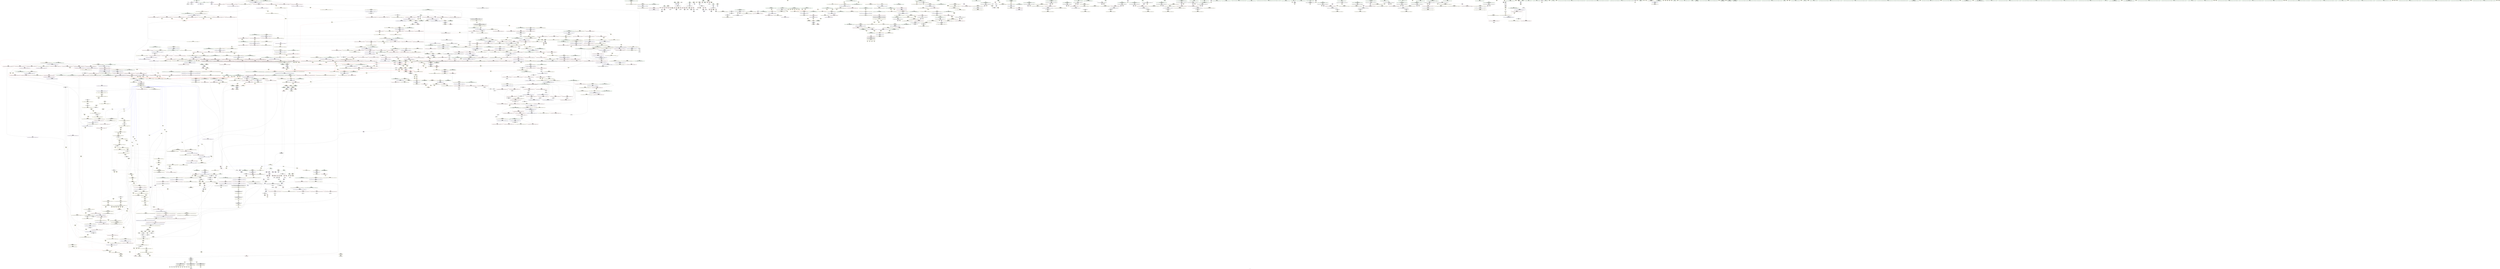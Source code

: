 digraph "SVFG" {
	label="SVFG";

	Node0x56035f1091c0 [shape=record,color=grey,label="{NodeID: 0\nNullPtr}"];
	Node0x56035f1091c0 -> Node0x56035f16be40[style=solid];
	Node0x56035f1091c0 -> Node0x56035f1889d0[style=solid];
	Node0x56035f228ef0 [shape=record,color=yellow,style=double,label="{NodeID: 1882\nCSMU(329V_1)\npts\{13 1310 \}\nCS[]|{<s0>107|<s1>107}}"];
	Node0x56035f228ef0:s0 -> Node0x56035ec0cdc0[style=dashed,color=red];
	Node0x56035f228ef0:s1 -> Node0x56035f204580[style=dashed,color=red];
	Node0x56035f173f90 [shape=record,color=blue,label="{NodeID: 775\n596\<--613\n__last.addr\<--incdec.ptr\n_ZSt11__sort_heapIPiN9__gnu_cxx5__ops15_Iter_comp_iterISt7greaterIiEEEEvT_S7_RT0_\n}"];
	Node0x56035f173f90 -> Node0x56035f17dd30[style=dashed];
	Node0x56035f173f90 -> Node0x56035f17de00[style=dashed];
	Node0x56035f173f90 -> Node0x56035f1ef0e0[style=dashed];
	Node0x56035f18c0c0 [shape=record,color=yellow,style=double,label="{NodeID: 1550\n211V_1 = ENCHI(MR_211V_0)\npts\{13 909 \}\nFun[_ZN9__gnu_cxx5__ops14_Iter_comp_valISt7greaterIiEEclIPiiEEbT_RT0_]}"];
	Node0x56035f18c0c0 -> Node0x56035f21eac0[style=dashed];
	Node0x56035f18c0c0 -> Node0x56035f227680[style=dashed];
	Node0x56035f16ab30 [shape=record,color=red,label="{NodeID: 443\n219\<--207\n\<--__first.addr\n_ZSt4sortIPiSt7greaterIiEEvT_S3_T0_\n}"];
	Node0x56035f16ab30 -> Node0x56035f196b00[style=solid];
	Node0x56035f1790b0 [shape=record,color=yellow,style=double,label="{NodeID: 1218\nFPARM(897)\nFun[_ZSt11__push_heapIPiliN9__gnu_cxx5__ops14_Iter_comp_valISt7greaterIiEEEEvT_T0_S8_T1_RT2_]}"];
	Node0x56035f1790b0 -> Node0x56035f175cd0[style=solid];
	Node0x56035f15ed10 [shape=record,color=green,label="{NodeID: 111\n596\<--597\n__last.addr\<--__last.addr_field_insensitive\n_ZSt11__sort_heapIPiN9__gnu_cxx5__ops15_Iter_comp_iterISt7greaterIiEEEEvT_S7_RT0_\n}"];
	Node0x56035f15ed10 -> Node0x56035f17db90[style=solid];
	Node0x56035f15ed10 -> Node0x56035f17dc60[style=solid];
	Node0x56035f15ed10 -> Node0x56035f17dd30[style=solid];
	Node0x56035f15ed10 -> Node0x56035f17de00[style=solid];
	Node0x56035f15ed10 -> Node0x56035f173df0[style=solid];
	Node0x56035f15ed10 -> Node0x56035f173f90[style=solid];
	Node0x56035f1952a0 [shape=record,color=blue,label="{NodeID: 886\n1488\<--1486\nthis.addr\<--this\n_ZN9__gnu_cxx5__ops14_Val_comp_iterISt7greaterIiEEC2EONS0_15_Iter_comp_iterIS3_EE\n}"];
	Node0x56035f1952a0 -> Node0x56035f187790[style=dashed];
	Node0x56035f1952a0 -> Node0x56035f2239d0[style=dashed];
	Node0x56035f21a6a0 [shape=record,color=yellow,style=double,label="{NodeID: 1661\nRETMU(271V_2)\npts\{1249 \}\nFun[_ZSt26__unguarded_insertion_sortIPiN9__gnu_cxx5__ops15_Iter_comp_iterISt7greaterIiEEEEvT_S7_T0_]}"];
	Node0x56035f180430 [shape=record,color=red,label="{NodeID: 554\n796\<--783\n\<--__secondChild\n_ZSt13__adjust_heapIPiliN9__gnu_cxx5__ops15_Iter_comp_iterISt7greaterIiEEEEvT_T0_S8_T1_T2_\n}"];
	Node0x56035f180430 -> Node0x56035f1b6630[style=solid];
	Node0x56035f1b3330 [shape=record,color=grey,label="{NodeID: 1329\n91 = Binary(90, 78, )\n}"];
	Node0x56035f1b3330 -> Node0x56035f188ba0[style=solid];
	Node0x56035f1633c0 [shape=record,color=green,label="{NodeID: 222\n1426\<--1427\n__result.addr\<--__result.addr_field_insensitive\n_ZNSt20__copy_move_backwardILb1ELb1ESt26random_access_iterator_tagE13__copy_move_bIiEEPT_PKS3_S6_S4_\n}"];
	Node0x56035f1633c0 -> Node0x56035f187040[style=solid];
	Node0x56035f1633c0 -> Node0x56035f187110[style=solid];
	Node0x56035f1633c0 -> Node0x56035f194dc0[style=solid];
	Node0x56035f19acd0 [shape=record,color=yellow,style=double,label="{NodeID: 997\nAPARM(288)\nCS[]}"];
	Node0x56035f221210 [shape=record,color=yellow,style=double,label="{NodeID: 1772\nRETMU(4V_4)\npts\{13 \}\nFun[_ZSt6__sortIPiN9__gnu_cxx5__ops15_Iter_comp_iterISt7greaterIiEEEEvT_S7_T0_]|{<s0>8}}"];
	Node0x56035f221210:s0 -> Node0x56035f2294a0[style=dashed,color=blue];
	Node0x56035f185e60 [shape=record,color=red,label="{NodeID: 665\n1318\<--1307\n\<--__last.addr\n_ZSt25__unguarded_linear_insertIPiN9__gnu_cxx5__ops14_Val_comp_iterISt7greaterIiEEEEvT_T0_\n}"];
	Node0x56035f185e60 -> Node0x56035f193ff0[style=solid];
	Node0x56035f1fc400 [shape=record,color=black,label="{NodeID: 1440\nMR_264V_4 = PHI(MR_264V_5, MR_264V_3, )\npts\{11860000 \}\n}"];
	Node0x56035f1fc400 -> Node0x56035f203230[style=dashed];
	Node0x56035f171010 [shape=record,color=purple,label="{NodeID: 333\n1516\<--23\nllvm.global_ctors_1\<--llvm.global_ctors\nGlob }"];
	Node0x56035f171010 -> Node0x56035f1888d0[style=solid];
	Node0x56035f1a0700 [shape=record,color=yellow,style=double,label="{NodeID: 1108\nAPARM(1292)\nCS[]|{<s0>92}}"];
	Node0x56035f1a0700:s0 -> Node0x56035f1ac900[style=solid,color=red];
	Node0x56035f15ace0 [shape=record,color=green,label="{NodeID: 1\n7\<--1\n__dso_handle\<--dummyObj\nGlob }"];
	Node0x56035f229080 [shape=record,color=yellow,style=double,label="{NodeID: 1883\n4V_2 = CSCHI(MR_4V_1)\npts\{13 \}\nCS[]}"];
	Node0x56035f229080 -> Node0x56035f16a720[style=dashed];
	Node0x56035f229080 -> Node0x56035f21c050[style=dashed];
	Node0x56035f174060 [shape=record,color=blue,label="{NodeID: 776\n626\<--623\n__first.addr\<--__first\n_ZSt11__make_heapIPiN9__gnu_cxx5__ops15_Iter_comp_iterISt7greaterIiEEEEvT_S7_RT0_\n}"];
	Node0x56035f174060 -> Node0x56035f17dfa0[style=dashed];
	Node0x56035f174060 -> Node0x56035f17e070[style=dashed];
	Node0x56035f174060 -> Node0x56035f17e140[style=dashed];
	Node0x56035f174060 -> Node0x56035f17e210[style=dashed];
	Node0x56035f174060 -> Node0x56035f21d320[style=dashed];
	Node0x56035f18c1d0 [shape=record,color=yellow,style=double,label="{NodeID: 1551\n205V_1 = ENCHI(MR_205V_0)\npts\{973 \}\nFun[_ZN9__gnu_cxx5__ops14_Iter_comp_valISt7greaterIiEEclIPiiEEbT_RT0_]}"];
	Node0x56035f18c1d0 -> Node0x56035f1765c0[style=dashed];
	Node0x56035f16ac00 [shape=record,color=red,label="{NodeID: 444\n220\<--209\n\<--__last.addr\n_ZSt4sortIPiSt7greaterIiEEvT_S3_T0_\n}"];
	Node0x56035f16ac00 -> Node0x56035f196bd0[style=solid];
	Node0x56035f1791a0 [shape=record,color=yellow,style=double,label="{NodeID: 1219\nFPARM(898)\nFun[_ZSt11__push_heapIPiliN9__gnu_cxx5__ops14_Iter_comp_valISt7greaterIiEEEEvT_T0_S8_T1_RT2_]}"];
	Node0x56035f1791a0 -> Node0x56035f175da0[style=solid];
	Node0x56035f15ede0 [shape=record,color=green,label="{NodeID: 112\n598\<--599\n__comp.addr\<--__comp.addr_field_insensitive\n_ZSt11__sort_heapIPiN9__gnu_cxx5__ops15_Iter_comp_iterISt7greaterIiEEEEvT_S7_RT0_\n}"];
	Node0x56035f15ede0 -> Node0x56035f17ded0[style=solid];
	Node0x56035f15ede0 -> Node0x56035f173ec0[style=solid];
	Node0x56035f195370 [shape=record,color=blue,label="{NodeID: 887\n1490\<--1487\n__comp.addr\<--__comp\n_ZN9__gnu_cxx5__ops14_Val_comp_iterISt7greaterIiEEC2EONS0_15_Iter_comp_iterIS3_EE\n}"];
	Node0x56035f195370 -> Node0x56035f187860[style=dashed];
	Node0x56035f195370 -> Node0x56035f223ae0[style=dashed];
	Node0x56035f21a780 [shape=record,color=yellow,style=double,label="{NodeID: 1662\nRETMU(273V_3)\npts\{1251 \}\nFun[_ZSt26__unguarded_insertion_sortIPiN9__gnu_cxx5__ops15_Iter_comp_iterISt7greaterIiEEEEvT_S7_T0_]}"];
	Node0x56035f180500 [shape=record,color=red,label="{NodeID: 555\n802\<--783\n\<--__secondChild\n_ZSt13__adjust_heapIPiliN9__gnu_cxx5__ops15_Iter_comp_iterISt7greaterIiEEEEvT_T0_S8_T1_T2_\n}"];
	Node0x56035f180500 -> Node0x56035f1b0f30[style=solid];
	Node0x56035f1b34b0 [shape=record,color=grey,label="{NodeID: 1330\n837 = Binary(836, 283, )\n}"];
	Node0x56035f1b34b0 -> Node0x56035f1b31b0[style=solid];
	Node0x56035f163490 [shape=record,color=green,label="{NodeID: 223\n1428\<--1429\n_Num\<--_Num_field_insensitive\n_ZNSt20__copy_move_backwardILb1ELb1ESt26random_access_iterator_tagE13__copy_move_bIiEEPT_PKS3_S6_S4_\n}"];
	Node0x56035f163490 -> Node0x56035f1871e0[style=solid];
	Node0x56035f163490 -> Node0x56035f1872b0[style=solid];
	Node0x56035f163490 -> Node0x56035f187380[style=solid];
	Node0x56035f163490 -> Node0x56035f187450[style=solid];
	Node0x56035f163490 -> Node0x56035f194e90[style=solid];
	Node0x56035f19ada0 [shape=record,color=yellow,style=double,label="{NodeID: 998\nAPARM(519)\nCS[]|{<s0>35}}"];
	Node0x56035f19ada0:s0 -> Node0x56035f1ade60[style=solid,color=red];
	Node0x56035f221320 [shape=record,color=yellow,style=double,label="{NodeID: 1773\nRETMU(38V_2)\npts\{257 \}\nFun[_ZSt6__sortIPiN9__gnu_cxx5__ops15_Iter_comp_iterISt7greaterIiEEEEvT_S7_T0_]}"];
	Node0x56035f185f30 [shape=record,color=red,label="{NodeID: 666\n1332\<--1307\n\<--__last.addr\n_ZSt25__unguarded_linear_insertIPiN9__gnu_cxx5__ops14_Val_comp_iterISt7greaterIiEEEEvT_T0_\n}"];
	Node0x56035f185f30 -> Node0x56035f194190[style=solid];
	Node0x56035f1fc900 [shape=record,color=black,label="{NodeID: 1441\nMR_4V_2 = PHI(MR_4V_3, MR_4V_1, )\npts\{13 \}\n}"];
	Node0x56035f1fc900 -> Node0x56035f180d20[style=dashed];
	Node0x56035f1fc900 -> Node0x56035f180df0[style=dashed];
	Node0x56035f1fc900 -> Node0x56035f175650[style=dashed];
	Node0x56035f1fc900 -> Node0x56035f1758c0[style=dashed];
	Node0x56035f1fc900 -> Node0x56035f1eabe0[style=dashed];
	Node0x56035f1fc900 -> Node0x56035f227520[style=dashed];
	Node0x56035f171110 [shape=record,color=purple,label="{NodeID: 334\n1517\<--23\nllvm.global_ctors_2\<--llvm.global_ctors\nGlob }"];
	Node0x56035f171110 -> Node0x56035f1889d0[style=solid];
	Node0x56035f1a07d0 [shape=record,color=yellow,style=double,label="{NodeID: 1109\nAPARM(1296)\nCS[]|{<s0>93}}"];
	Node0x56035f1a07d0:s0 -> Node0x56035f1ac900[style=solid,color=red];
	Node0x56035f15ad70 [shape=record,color=green,label="{NodeID: 2\n9\<--1\n\<--dummyObj\nCan only get source location for instruction, argument, global var or function.}"];
	Node0x56035f2291e0 [shape=record,color=yellow,style=double,label="{NodeID: 1884\n4V_3 = CSCHI(MR_4V_2)\npts\{13 \}\nCS[]}"];
	Node0x56035f2291e0 -> Node0x56035f21a050[style=dashed];
	Node0x56035f174130 [shape=record,color=blue,label="{NodeID: 777\n628\<--624\n__last.addr\<--__last\n_ZSt11__make_heapIPiN9__gnu_cxx5__ops15_Iter_comp_iterISt7greaterIiEEEEvT_S7_RT0_\n}"];
	Node0x56035f174130 -> Node0x56035f17e2e0[style=dashed];
	Node0x56035f174130 -> Node0x56035f17e3b0[style=dashed];
	Node0x56035f174130 -> Node0x56035f21d400[style=dashed];
	Node0x56035f18c2b0 [shape=record,color=yellow,style=double,label="{NodeID: 1552\n65V_1 = ENCHI(MR_65V_0)\npts\{391 \}\nFun[_ZSt4__lgl]}"];
	Node0x56035f18c2b0 -> Node0x56035f18a5a0[style=dashed];
	Node0x56035f16acd0 [shape=record,color=red,label="{NodeID: 445\n242\<--236\n\<--t\nmain\n}"];
	Node0x56035f16acd0 -> Node0x56035f1b0c30[style=solid];
	Node0x56035f16acd0 -> Node0x56035f1b67b0[style=solid];
	Node0x56035f179290 [shape=record,color=yellow,style=double,label="{NodeID: 1220\nFPARM(899)\nFun[_ZSt11__push_heapIPiliN9__gnu_cxx5__ops14_Iter_comp_valISt7greaterIiEEEEvT_T0_S8_T1_RT2_]}"];
	Node0x56035f179290 -> Node0x56035f175e70[style=solid];
	Node0x56035f15eeb0 [shape=record,color=green,label="{NodeID: 113\n626\<--627\n__first.addr\<--__first.addr_field_insensitive\n_ZSt11__make_heapIPiN9__gnu_cxx5__ops15_Iter_comp_iterISt7greaterIiEEEEvT_S7_RT0_\n}"];
	Node0x56035f15eeb0 -> Node0x56035f17dfa0[style=solid];
	Node0x56035f15eeb0 -> Node0x56035f17e070[style=solid];
	Node0x56035f15eeb0 -> Node0x56035f17e140[style=solid];
	Node0x56035f15eeb0 -> Node0x56035f17e210[style=solid];
	Node0x56035f15eeb0 -> Node0x56035f174060[style=solid];
	Node0x56035f195440 [shape=record,color=blue,label="{NodeID: 888\n1504\<--1501\nthis.addr\<--this\n_ZN9__gnu_cxx5__ops15_Iter_comp_iterISt7greaterIiEEC2ES3_\n}"];
	Node0x56035f195440 -> Node0x56035f187930[style=dashed];
	Node0x56035f195440 -> Node0x56035f220040[style=dashed];
	Node0x56035f21a860 [shape=record,color=yellow,style=double,label="{NodeID: 1663\nRETMU(275V_1)\npts\{12450000 \}\nFun[_ZSt26__unguarded_insertion_sortIPiN9__gnu_cxx5__ops15_Iter_comp_iterISt7greaterIiEEEEvT_S7_T0_]}"];
	Node0x56035f1805d0 [shape=record,color=red,label="{NodeID: 556\n807\<--783\n\<--__secondChild\n_ZSt13__adjust_heapIPiliN9__gnu_cxx5__ops15_Iter_comp_iterISt7greaterIiEEEEvT_T0_S8_T1_T2_\n}"];
	Node0x56035f1b3630 [shape=record,color=grey,label="{NodeID: 1331\n842 = Binary(841, 287, )\n}"];
	Node0x56035f1b3630 -> Node0x56035f1b37b0[style=solid];
	Node0x56035f163560 [shape=record,color=green,label="{NodeID: 224\n1453\<--1454\nllvm.memmove.p0i8.p0i8.i64\<--llvm.memmove.p0i8.p0i8.i64_field_insensitive\n}"];
	Node0x56035f19ae70 [shape=record,color=yellow,style=double,label="{NodeID: 999\nAPARM(521)\nCS[]|{<s0>35}}"];
	Node0x56035f19ae70:s0 -> Node0x56035f1adf50[style=solid,color=red];
	Node0x56035f221400 [shape=record,color=yellow,style=double,label="{NodeID: 1774\nRETMU(40V_2)\npts\{259 \}\nFun[_ZSt6__sortIPiN9__gnu_cxx5__ops15_Iter_comp_iterISt7greaterIiEEEEvT_S7_T0_]}"];
	Node0x56035f186000 [shape=record,color=red,label="{NodeID: 667\n1342\<--1307\n\<--__last.addr\n_ZSt25__unguarded_linear_insertIPiN9__gnu_cxx5__ops14_Val_comp_iterISt7greaterIiEEEEvT_T0_\n}"];
	Node0x56035f186000 -> Node0x56035f194400[style=solid];
	Node0x56035f1fce00 [shape=record,color=black,label="{NodeID: 1442\nMR_83V_3 = PHI(MR_83V_4, MR_83V_2, )\npts\{776 \}\n}"];
	Node0x56035f1fce00 -> Node0x56035f17fe80[style=dashed];
	Node0x56035f1fce00 -> Node0x56035f17ff50[style=dashed];
	Node0x56035f1fce00 -> Node0x56035f175720[style=dashed];
	Node0x56035f1fce00 -> Node0x56035f175990[style=dashed];
	Node0x56035f1fce00 -> Node0x56035f1eb0e0[style=dashed];
	Node0x56035f171210 [shape=record,color=purple,label="{NodeID: 335\n1518\<--284\noffset_0\<--\n}"];
	Node0x56035f171210 -> Node0x56035f189cb0[style=solid];
	Node0x56035f1a08a0 [shape=record,color=yellow,style=double,label="{NodeID: 1110\nAPARM(1293)\nCS[]|{<s0>94}}"];
	Node0x56035f1a08a0:s0 -> Node0x56035f178b40[style=solid,color=red];
	Node0x56035f15b020 [shape=record,color=green,label="{NodeID: 3\n17\<--1\n.str\<--dummyObj\nGlob }"];
	Node0x56035f229340 [shape=record,color=yellow,style=double,label="{NodeID: 1885\n4V_2 = CSCHI(MR_4V_1)\npts\{13 \}\nCS[]}"];
	Node0x56035f229340 -> Node0x56035f1f0ee0[style=dashed];
	Node0x56035f174200 [shape=record,color=blue,label="{NodeID: 778\n630\<--625\n__comp.addr\<--__comp\n_ZSt11__make_heapIPiN9__gnu_cxx5__ops15_Iter_comp_iterISt7greaterIiEEEEvT_S7_RT0_\n}"];
	Node0x56035f174200 -> Node0x56035f17e480[style=dashed];
	Node0x56035f174200 -> Node0x56035f21d4e0[style=dashed];
	Node0x56035f18c3c0 [shape=record,color=yellow,style=double,label="{NodeID: 1553\n4V_1 = ENCHI(MR_4V_0)\npts\{13 \}\nFun[_ZSt16__insertion_sortIPiN9__gnu_cxx5__ops15_Iter_comp_iterISt7greaterIiEEEEvT_S7_T0_]}"];
	Node0x56035f18c3c0 -> Node0x56035f1f6000[style=dashed];
	Node0x56035f18c3c0 -> Node0x56035f202330[style=dashed];
	Node0x56035f16ada0 [shape=record,color=red,label="{NodeID: 446\n266\<--256\n\<--__first.addr\n_ZSt6__sortIPiN9__gnu_cxx5__ops15_Iter_comp_iterISt7greaterIiEEEEvT_S7_T0_\n}"];
	Node0x56035f16ada0 -> Node0x56035f1b6ab0[style=solid];
	Node0x56035f179380 [shape=record,color=yellow,style=double,label="{NodeID: 1221\nFPARM(900)\nFun[_ZSt11__push_heapIPiliN9__gnu_cxx5__ops14_Iter_comp_valISt7greaterIiEEEEvT_T0_S8_T1_RT2_]}"];
	Node0x56035f179380 -> Node0x56035f175f40[style=solid];
	Node0x56035f15ef80 [shape=record,color=green,label="{NodeID: 114\n628\<--629\n__last.addr\<--__last.addr_field_insensitive\n_ZSt11__make_heapIPiN9__gnu_cxx5__ops15_Iter_comp_iterISt7greaterIiEEEEvT_S7_RT0_\n}"];
	Node0x56035f15ef80 -> Node0x56035f17e2e0[style=solid];
	Node0x56035f15ef80 -> Node0x56035f17e3b0[style=solid];
	Node0x56035f15ef80 -> Node0x56035f174130[style=solid];
	Node0x56035f195510 [shape=record,color=yellow,style=double,label="{NodeID: 889\nAPARM(73)\nCS[]}"];
	Node0x56035f21a940 [shape=record,color=yellow,style=double,label="{NodeID: 1664\nRETMU(277V_2)\npts\{12550000 \}\nFun[_ZSt26__unguarded_insertion_sortIPiN9__gnu_cxx5__ops15_Iter_comp_iterISt7greaterIiEEEEvT_S7_T0_]}"];
	Node0x56035f1806a0 [shape=record,color=red,label="{NodeID: 557\n810\<--783\n\<--__secondChild\n_ZSt13__adjust_heapIPiliN9__gnu_cxx5__ops15_Iter_comp_iterISt7greaterIiEEEEvT_T0_S8_T1_T2_\n}"];
	Node0x56035f1806a0 -> Node0x56035f1b1530[style=solid];
	Node0x56035f1b37b0 [shape=record,color=grey,label="{NodeID: 1332\n843 = Binary(283, 842, )\n}"];
	Node0x56035f1b37b0 -> Node0x56035f1757f0[style=solid];
	Node0x56035f163660 [shape=record,color=green,label="{NodeID: 225\n1470\<--1471\nthis.addr\<--this.addr_field_insensitive\n_ZN9__gnu_cxx5__ops14_Val_comp_iterISt7greaterIiEEclIiPiEEbRT_T0_\n}"];
	Node0x56035f163660 -> Node0x56035f187520[style=solid];
	Node0x56035f163660 -> Node0x56035f195030[style=solid];
	Node0x56035f19af40 [shape=record,color=yellow,style=double,label="{NodeID: 1000\nAPARM(522)\nCS[]|{<s0>35}}"];
	Node0x56035f19af40:s0 -> Node0x56035f1ae040[style=solid,color=red];
	Node0x56035f2214e0 [shape=record,color=yellow,style=double,label="{NodeID: 1775\nRETMU(42V_1)\npts\{2550000 \}\nFun[_ZSt6__sortIPiN9__gnu_cxx5__ops15_Iter_comp_iterISt7greaterIiEEEEvT_S7_T0_]}"];
	Node0x56035f1860d0 [shape=record,color=red,label="{NodeID: 668\n1320\<--1311\n\<--__next\n_ZSt25__unguarded_linear_insertIPiN9__gnu_cxx5__ops14_Val_comp_iterISt7greaterIiEEEEvT_T0_\n}"];
	Node0x56035f1860d0 -> Node0x56035f167b40[style=solid];
	Node0x56035f1fd300 [shape=record,color=black,label="{NodeID: 1443\nMR_91V_3 = PHI(MR_91V_6, MR_91V_2, )\npts\{784 \}\n}"];
	Node0x56035f1fd300 -> Node0x56035f180430[style=dashed];
	Node0x56035f1fd300 -> Node0x56035f180500[style=dashed];
	Node0x56035f1fd300 -> Node0x56035f1809e0[style=dashed];
	Node0x56035f1fd300 -> Node0x56035f180ab0[style=dashed];
	Node0x56035f1fd300 -> Node0x56035f1754b0[style=dashed];
	Node0x56035f1fd300 -> Node0x56035f1757f0[style=dashed];
	Node0x56035f1fd300 -> Node0x56035f1f3800[style=dashed];
	Node0x56035f1712e0 [shape=record,color=purple,label="{NodeID: 336\n1519\<--285\noffset_0\<--\n}"];
	Node0x56035f1712e0 -> Node0x56035f187a00[style=solid];
	Node0x56035f1a0970 [shape=record,color=yellow,style=double,label="{NodeID: 1111\nAPARM(1297)\nCS[]|{<s0>94}}"];
	Node0x56035f1a0970:s0 -> Node0x56035f178c00[style=solid,color=red];
	Node0x56035f15b0b0 [shape=record,color=green,label="{NodeID: 4\n19\<--1\n.str.1\<--dummyObj\nGlob }"];
	Node0x56035f2294a0 [shape=record,color=yellow,style=double,label="{NodeID: 1886\n4V_2 = CSCHI(MR_4V_1)\npts\{13 \}\nCS[]}"];
	Node0x56035f2294a0 -> Node0x56035f21dde0[style=dashed];
	Node0x56035f1742d0 [shape=record,color=blue,label="{NodeID: 779\n632\<--657\n__len\<--sub.ptr.div4\n_ZSt11__make_heapIPiN9__gnu_cxx5__ops15_Iter_comp_iterISt7greaterIiEEEEvT_S7_RT0_\n}"];
	Node0x56035f1742d0 -> Node0x56035f17e550[style=dashed];
	Node0x56035f1742d0 -> Node0x56035f17e620[style=dashed];
	Node0x56035f1742d0 -> Node0x56035f1f4c00[style=dashed];
	Node0x56035f18c4d0 [shape=record,color=yellow,style=double,label="{NodeID: 1554\n254V_1 = ENCHI(MR_254V_0)\npts\{1176 \}\nFun[_ZSt16__insertion_sortIPiN9__gnu_cxx5__ops15_Iter_comp_iterISt7greaterIiEEEEvT_S7_T0_]}"];
	Node0x56035f18c4d0 -> Node0x56035f177940[style=dashed];
	Node0x56035f16ae70 [shape=record,color=red,label="{NodeID: 447\n270\<--256\n\<--__first.addr\n_ZSt6__sortIPiN9__gnu_cxx5__ops15_Iter_comp_iterISt7greaterIiEEEEvT_S7_T0_\n}"];
	Node0x56035f16ae70 -> Node0x56035f197250[style=solid];
	Node0x56035f179470 [shape=record,color=yellow,style=double,label="{NodeID: 1222\nFPARM(901)\nFun[_ZSt11__push_heapIPiliN9__gnu_cxx5__ops14_Iter_comp_valISt7greaterIiEEEEvT_T0_S8_T1_RT2_]}"];
	Node0x56035f179470 -> Node0x56035f176010[style=solid];
	Node0x56035f163a70 [shape=record,color=green,label="{NodeID: 115\n630\<--631\n__comp.addr\<--__comp.addr_field_insensitive\n_ZSt11__make_heapIPiN9__gnu_cxx5__ops15_Iter_comp_iterISt7greaterIiEEEEvT_S7_RT0_\n}"];
	Node0x56035f163a70 -> Node0x56035f17e480[style=solid];
	Node0x56035f163a70 -> Node0x56035f174200[style=solid];
	Node0x56035f1955e0 [shape=record,color=yellow,style=double,label="{NodeID: 890\nAPARM(53)\nCS[]}"];
	Node0x56035f21aa50 [shape=record,color=yellow,style=double,label="{NodeID: 1665\nRETMU(4V_2)\npts\{13 \}\nFun[_ZSt13move_backwardIPiS0_ET0_T_S2_S1_]|{<s0>84}}"];
	Node0x56035f21aa50:s0 -> Node0x56035f22b890[style=dashed,color=blue];
	Node0x56035f180770 [shape=record,color=red,label="{NodeID: 558\n815\<--783\n\<--__secondChild\n_ZSt13__adjust_heapIPiliN9__gnu_cxx5__ops15_Iter_comp_iterISt7greaterIiEEEEvT_T0_S8_T1_T2_\n}"];
	Node0x56035f180770 -> Node0x56035f1b3f30[style=solid];
	Node0x56035f1b3930 [shape=record,color=grey,label="{NodeID: 1333\n121 = Binary(115, 120, )\n}"];
	Node0x56035f1b3930 -> Node0x56035f188e10[style=solid];
	Node0x56035f163730 [shape=record,color=green,label="{NodeID: 226\n1472\<--1473\n__val.addr\<--__val.addr_field_insensitive\n_ZN9__gnu_cxx5__ops14_Val_comp_iterISt7greaterIiEEclIiPiEEbRT_T0_\n}"];
	Node0x56035f163730 -> Node0x56035f1875f0[style=solid];
	Node0x56035f163730 -> Node0x56035f195100[style=solid];
	Node0x56035f19b010 [shape=record,color=yellow,style=double,label="{NodeID: 1001\nAPARM(524)\nCS[]|{<s0>35}}"];
	Node0x56035f19b010:s0 -> Node0x56035f1ae130[style=solid,color=red];
	Node0x56035f2215c0 [shape=record,color=yellow,style=double,label="{NodeID: 1776\nRETMU(44V_3)\npts\{2610000 \}\nFun[_ZSt6__sortIPiN9__gnu_cxx5__ops15_Iter_comp_iterISt7greaterIiEEEEvT_S7_T0_]}"];
	Node0x56035f1861a0 [shape=record,color=red,label="{NodeID: 669\n1324\<--1311\n\<--__next\n_ZSt25__unguarded_linear_insertIPiN9__gnu_cxx5__ops14_Val_comp_iterISt7greaterIiEEEEvT_T0_\n}"];
	Node0x56035f1861a0 -> Node0x56035f1a0d80[style=solid];
	Node0x56035f1fd800 [shape=record,color=black,label="{NodeID: 1444\nMR_4V_6 = PHI(MR_4V_3, MR_4V_2, )\npts\{13 \}\n}"];
	Node0x56035f1fd800 -> Node0x56035f223de0[style=dashed];
	Node0x56035f1713b0 [shape=record,color=purple,label="{NodeID: 337\n1521\<--296\noffset_0\<--\n}"];
	Node0x56035f1713b0 -> Node0x56035f189d80[style=solid];
	Node0x56035f1a0a40 [shape=record,color=yellow,style=double,label="{NodeID: 1112\nAPARM(1298)\nCS[]|{<s0>94}}"];
	Node0x56035f1a0a40:s0 -> Node0x56035f178cf0[style=solid,color=red];
	Node0x56035f15b170 [shape=record,color=green,label="{NodeID: 5\n21\<--1\n.str.2\<--dummyObj\nGlob }"];
	Node0x56035f229600 [shape=record,color=yellow,style=double,label="{NodeID: 1887\n35V_3 = CSCHI(MR_35V_2)\npts\{10 13 160000 \}\nCS[]}"];
	Node0x56035f229600 -> Node0x56035f1fe700[style=dashed];
	Node0x56035f1743a0 [shape=record,color=blue,label="{NodeID: 780\n634\<--661\n__parent\<--div\n_ZSt11__make_heapIPiN9__gnu_cxx5__ops15_Iter_comp_iterISt7greaterIiEEEEvT_S7_RT0_\n}"];
	Node0x56035f1743a0 -> Node0x56035f1efae0[style=dashed];
	Node0x56035f18c5b0 [shape=record,color=yellow,style=double,label="{NodeID: 1555\n256V_1 = ENCHI(MR_256V_0)\npts\{1178 \}\nFun[_ZSt16__insertion_sortIPiN9__gnu_cxx5__ops15_Iter_comp_iterISt7greaterIiEEEEvT_S7_T0_]}"];
	Node0x56035f18c5b0 -> Node0x56035f1932f0[style=dashed];
	Node0x56035f16af40 [shape=record,color=red,label="{NodeID: 448\n273\<--256\n\<--__first.addr\n_ZSt6__sortIPiN9__gnu_cxx5__ops15_Iter_comp_iterISt7greaterIiEEEEvT_S7_T0_\n}"];
	Node0x56035f16af40 -> Node0x56035f16cee0[style=solid];
	Node0x56035f179560 [shape=record,color=yellow,style=double,label="{NodeID: 1223\nFPARM(623)\nFun[_ZSt11__make_heapIPiN9__gnu_cxx5__ops15_Iter_comp_iterISt7greaterIiEEEEvT_S7_RT0_]}"];
	Node0x56035f179560 -> Node0x56035f174060[style=solid];
	Node0x56035f163b40 [shape=record,color=green,label="{NodeID: 116\n632\<--633\n__len\<--__len_field_insensitive\n_ZSt11__make_heapIPiN9__gnu_cxx5__ops15_Iter_comp_iterISt7greaterIiEEEEvT_S7_RT0_\n}"];
	Node0x56035f163b40 -> Node0x56035f17e550[style=solid];
	Node0x56035f163b40 -> Node0x56035f17e620[style=solid];
	Node0x56035f163b40 -> Node0x56035f1742d0[style=solid];
	Node0x56035f1956b0 [shape=record,color=yellow,style=double,label="{NodeID: 891\nAPARM(55)\nCS[]}"];
	Node0x56035f21ab60 [shape=record,color=yellow,style=double,label="{NodeID: 1666\nRETMU(280V_2)\npts\{1284 \}\nFun[_ZSt13move_backwardIPiS0_ET0_T_S2_S1_]}"];
	Node0x56035f180840 [shape=record,color=red,label="{NodeID: 559\n820\<--783\n\<--__secondChild\n_ZSt13__adjust_heapIPiliN9__gnu_cxx5__ops15_Iter_comp_iterISt7greaterIiEEEEvT_T0_S8_T1_T2_\n}"];
	Node0x56035f1b3ab0 [shape=record,color=grey,label="{NodeID: 1334\n95 = Binary(94, 78, )\n}"];
	Node0x56035f1b3ab0 -> Node0x56035f16c1e0[style=solid];
	Node0x56035f163800 [shape=record,color=green,label="{NodeID: 227\n1474\<--1475\n__it.addr\<--__it.addr_field_insensitive\n_ZN9__gnu_cxx5__ops14_Val_comp_iterISt7greaterIiEEclIiPiEEbRT_T0_\n}"];
	Node0x56035f163800 -> Node0x56035f1876c0[style=solid];
	Node0x56035f163800 -> Node0x56035f1951d0[style=solid];
	Node0x56035f19b0e0 [shape=record,color=yellow,style=double,label="{NodeID: 1002\nAPARM(1012)\nCS[]|{<s0>64}}"];
	Node0x56035f19b0e0:s0 -> Node0x56035f17b420[style=solid,color=red];
	Node0x56035f2216a0 [shape=record,color=yellow,style=double,label="{NodeID: 1777\nRETMU(46V_3)\npts\{2630000 \}\nFun[_ZSt6__sortIPiN9__gnu_cxx5__ops15_Iter_comp_iterISt7greaterIiEEEEvT_S7_T0_]}"];
	Node0x56035f186270 [shape=record,color=red,label="{NodeID: 670\n1329\<--1311\n\<--__next\n_ZSt25__unguarded_linear_insertIPiN9__gnu_cxx5__ops14_Val_comp_iterISt7greaterIiEEEEvT_T0_\n}"];
	Node0x56035f186270 -> Node0x56035f1a0e50[style=solid];
	Node0x56035f1fdd00 [shape=record,color=black,label="{NodeID: 1445\nMR_59V_3 = PHI(MR_59V_2, MR_59V_1, )\npts\{3310000 \}\n}"];
	Node0x56035f1fdd00 -> Node0x56035f224350[style=dashed];
	Node0x56035f171480 [shape=record,color=purple,label="{NodeID: 338\n1522\<--297\noffset_0\<--\n}"];
	Node0x56035f171480 -> Node0x56035f187ad0[style=solid];
	Node0x56035f1a0b10 [shape=record,color=yellow,style=double,label="{NodeID: 1113\nAPARM(1314)\nCS[]|{<s0>95}}"];
	Node0x56035f1a0b10:s0 -> Node0x56035f1ae550[style=solid,color=red];
	Node0x56035f15ba10 [shape=record,color=green,label="{NodeID: 6\n24\<--1\n\<--dummyObj\nCan only get source location for instruction, argument, global var or function.}"];
	Node0x56035f229790 [shape=record,color=yellow,style=double,label="{NodeID: 1888\n4V_2 = CSCHI(MR_4V_1)\npts\{13 \}\nCS[]}"];
	Node0x56035f229790 -> Node0x56035f224f40[style=dashed];
	Node0x56035f174470 [shape=record,color=blue,label="{NodeID: 781\n636\<--670\n__value\<--\n_ZSt11__make_heapIPiN9__gnu_cxx5__ops15_Iter_comp_iterISt7greaterIiEEEEvT_S7_RT0_\n}"];
	Node0x56035f174470 -> Node0x56035f17eb00[style=dashed];
	Node0x56035f174470 -> Node0x56035f1effe0[style=dashed];
	Node0x56035f174470 -> Node0x56035f1f5600[style=dashed];
	Node0x56035f18c690 [shape=record,color=yellow,style=double,label="{NodeID: 1556\n258V_1 = ENCHI(MR_258V_0)\npts\{1180 \}\nFun[_ZSt16__insertion_sortIPiN9__gnu_cxx5__ops15_Iter_comp_iterISt7greaterIiEEEEvT_S7_T0_]}"];
	Node0x56035f18c690 -> Node0x56035f1933c0[style=dashed];
	Node0x56035f18c690 -> Node0x56035f1f6500[style=dashed];
	Node0x56035f16b010 [shape=record,color=red,label="{NodeID: 449\n294\<--256\n\<--__first.addr\n_ZSt6__sortIPiN9__gnu_cxx5__ops15_Iter_comp_iterISt7greaterIiEEEEvT_S7_T0_\n}"];
	Node0x56035f16b010 -> Node0x56035f197800[style=solid];
	Node0x56035f179650 [shape=record,color=yellow,style=double,label="{NodeID: 1224\nFPARM(624)\nFun[_ZSt11__make_heapIPiN9__gnu_cxx5__ops15_Iter_comp_iterISt7greaterIiEEEEvT_S7_RT0_]}"];
	Node0x56035f179650 -> Node0x56035f174130[style=solid];
	Node0x56035f163c10 [shape=record,color=green,label="{NodeID: 117\n634\<--635\n__parent\<--__parent_field_insensitive\n_ZSt11__make_heapIPiN9__gnu_cxx5__ops15_Iter_comp_iterISt7greaterIiEEEEvT_S7_RT0_\n}"];
	Node0x56035f163c10 -> Node0x56035f17e6f0[style=solid];
	Node0x56035f163c10 -> Node0x56035f17e7c0[style=solid];
	Node0x56035f163c10 -> Node0x56035f17e890[style=solid];
	Node0x56035f163c10 -> Node0x56035f17e960[style=solid];
	Node0x56035f163c10 -> Node0x56035f1743a0[style=solid];
	Node0x56035f163c10 -> Node0x56035f174610[style=solid];
	Node0x56035f195780 [shape=record,color=yellow,style=double,label="{NodeID: 892\nAPARM(57)\nCS[]}"];
	Node0x56035f21ac40 [shape=record,color=yellow,style=double,label="{NodeID: 1667\nRETMU(282V_2)\npts\{1286 \}\nFun[_ZSt13move_backwardIPiS0_ET0_T_S2_S1_]}"];
	Node0x56035f180910 [shape=record,color=red,label="{NodeID: 560\n828\<--783\n\<--__secondChild\n_ZSt13__adjust_heapIPiliN9__gnu_cxx5__ops15_Iter_comp_iterISt7greaterIiEEEEvT_T0_S8_T1_T2_\n}"];
	Node0x56035f180910 -> Node0x56035f175720[style=solid];
	Node0x56035f1b3c30 [shape=record,color=grey,label="{NodeID: 1335\n128 = Binary(127, 78, )\n}"];
	Node0x56035f1b3c30 -> Node0x56035f188ee0[style=solid];
	Node0x56035f1638d0 [shape=record,color=green,label="{NodeID: 228\n1488\<--1489\nthis.addr\<--this.addr_field_insensitive\n_ZN9__gnu_cxx5__ops14_Val_comp_iterISt7greaterIiEEC2EONS0_15_Iter_comp_iterIS3_EE\n}"];
	Node0x56035f1638d0 -> Node0x56035f187790[style=solid];
	Node0x56035f1638d0 -> Node0x56035f1952a0[style=solid];
	Node0x56035f19b1b0 [shape=record,color=yellow,style=double,label="{NodeID: 1003\nAPARM(1026)\nCS[]|{<s0>64}}"];
	Node0x56035f19b1b0:s0 -> Node0x56035f17b6c0[style=solid,color=red];
	Node0x56035f221780 [shape=record,color=yellow,style=double,label="{NodeID: 1778\nRETMU(4V_2)\npts\{13 \}\nFun[_ZSt21__unguarded_partitionIPiN9__gnu_cxx5__ops15_Iter_comp_iterISt7greaterIiEEEET_S7_S7_S7_T0_]|{<s0>37}}"];
	Node0x56035f221780:s0 -> Node0x56035f2291e0[style=dashed,color=blue];
	Node0x56035f186340 [shape=record,color=red,label="{NodeID: 671\n1334\<--1311\n\<--__next\n_ZSt25__unguarded_linear_insertIPiN9__gnu_cxx5__ops14_Val_comp_iterISt7greaterIiEEEEvT_T0_\n}"];
	Node0x56035f186340 -> Node0x56035f194260[style=solid];
	Node0x56035f1fe200 [shape=record,color=black,label="{NodeID: 1446\nMR_33V_2 = PHI(MR_33V_3, MR_33V_1, )\npts\{237 \}\n}"];
	Node0x56035f1fe200 -> Node0x56035f16acd0[style=dashed];
	Node0x56035f1fe200 -> Node0x56035f189a40[style=dashed];
	Node0x56035f171550 [shape=record,color=purple,label="{NodeID: 339\n1524\<--357\noffset_0\<--\n}"];
	Node0x56035f171550 -> Node0x56035f18a0c0[style=solid];
	Node0x56035f1a0be0 [shape=record,color=yellow,style=double,label="{NodeID: 1114\nAPARM(1305)\nCS[]|{<s0>96}}"];
	Node0x56035f1a0be0:s0 -> Node0x56035f1ad5c0[style=solid,color=red];
	Node0x56035f15baa0 [shape=record,color=green,label="{NodeID: 7\n78\<--1\n\<--dummyObj\nCan only get source location for instruction, argument, global var or function.}"];
	Node0x56035f2298f0 [shape=record,color=yellow,style=double,label="{NodeID: 1889\n4V_3 = CSCHI(MR_4V_2)\npts\{13 \}\nCS[]}"];
	Node0x56035f2298f0 -> Node0x56035f1edce0[style=dashed];
	Node0x56035f174540 [shape=record,color=blue, style = dotted,label="{NodeID: 782\n1551\<--1553\noffset_0\<--dummyVal\n_ZSt11__make_heapIPiN9__gnu_cxx5__ops15_Iter_comp_iterISt7greaterIiEEEEvT_S7_RT0_\n}"];
	Node0x56035f174540 -> Node0x56035f1f04e0[style=dashed];
	Node0x56035f174540 -> Node0x56035f1f5b00[style=dashed];
	Node0x56035f18c770 [shape=record,color=yellow,style=double,label="{NodeID: 1557\n260V_1 = ENCHI(MR_260V_0)\npts\{1182 \}\nFun[_ZSt16__insertion_sortIPiN9__gnu_cxx5__ops15_Iter_comp_iterISt7greaterIiEEEEvT_S7_T0_]}"];
	Node0x56035f18c770 -> Node0x56035f1f6a00[style=dashed];
	Node0x56035f18c770 -> Node0x56035f202d30[style=dashed];
	Node0x56035f16b0e0 [shape=record,color=red,label="{NodeID: 450\n267\<--258\n\<--__last.addr\n_ZSt6__sortIPiN9__gnu_cxx5__ops15_Iter_comp_iterISt7greaterIiEEEEvT_S7_T0_\n}"];
	Node0x56035f16b0e0 -> Node0x56035f1b6ab0[style=solid];
	Node0x56035f179740 [shape=record,color=yellow,style=double,label="{NodeID: 1225\nFPARM(625)\nFun[_ZSt11__make_heapIPiN9__gnu_cxx5__ops15_Iter_comp_iterISt7greaterIiEEEEvT_S7_RT0_]}"];
	Node0x56035f179740 -> Node0x56035f174200[style=solid];
	Node0x56035f163ce0 [shape=record,color=green,label="{NodeID: 118\n636\<--637\n__value\<--__value_field_insensitive\n_ZSt11__make_heapIPiN9__gnu_cxx5__ops15_Iter_comp_iterISt7greaterIiEEEEvT_S7_RT0_\n}"];
	Node0x56035f163ce0 -> Node0x56035f174470[style=solid];
	Node0x56035f163ce0 -> Node0x56035f19c940[style=solid];
	Node0x56035f195850 [shape=record,color=yellow,style=double,label="{NodeID: 893\nAPARM(87)\nCS[]}"];
	Node0x56035f21ad20 [shape=record,color=yellow,style=double,label="{NodeID: 1668\nRETMU(284V_2)\npts\{1288 \}\nFun[_ZSt13move_backwardIPiS0_ET0_T_S2_S1_]}"];
	Node0x56035f1809e0 [shape=record,color=red,label="{NodeID: 561\n835\<--783\n\<--__secondChild\n_ZSt13__adjust_heapIPiliN9__gnu_cxx5__ops15_Iter_comp_iterISt7greaterIiEEEEvT_T0_S8_T1_T2_\n}"];
	Node0x56035f1809e0 -> Node0x56035f1b79b0[style=solid];
	Node0x56035f1b3db0 [shape=record,color=grey,label="{NodeID: 1336\n847 = Binary(846, 287, )\n}"];
	Node0x56035f1639a0 [shape=record,color=green,label="{NodeID: 229\n1490\<--1491\n__comp.addr\<--__comp.addr_field_insensitive\n_ZN9__gnu_cxx5__ops14_Val_comp_iterISt7greaterIiEEC2EONS0_15_Iter_comp_iterIS3_EE\n}"];
	Node0x56035f1639a0 -> Node0x56035f187860[style=solid];
	Node0x56035f1639a0 -> Node0x56035f195370[style=solid];
	Node0x56035f19b280 [shape=record,color=yellow,style=double,label="{NodeID: 1004\nAPARM(1027)\nCS[]|{<s0>64}}"];
	Node0x56035f19b280:s0 -> Node0x56035f1ac6f0[style=solid,color=red];
	Node0x56035f221890 [shape=record,color=yellow,style=double,label="{NodeID: 1779\nRETMU(233V_4)\npts\{1084 \}\nFun[_ZSt21__unguarded_partitionIPiN9__gnu_cxx5__ops15_Iter_comp_iterISt7greaterIiEEEET_S7_S7_S7_T0_]}"];
	Node0x56035f186410 [shape=record,color=red,label="{NodeID: 672\n1336\<--1311\n\<--__next\n_ZSt25__unguarded_linear_insertIPiN9__gnu_cxx5__ops14_Val_comp_iterISt7greaterIiEEEEvT_T0_\n}"];
	Node0x56035f186410 -> Node0x56035f167c10[style=solid];
	Node0x56035f1fe700 [shape=record,color=black,label="{NodeID: 1447\nMR_35V_2 = PHI(MR_35V_3, MR_35V_1, )\npts\{10 13 160000 \}\n}"];
	Node0x56035f1fe700 -> Node0x56035f21ff30[style=dashed];
	Node0x56035f1fe700 -> Node0x56035f224c50[style=dashed];
	Node0x56035f171620 [shape=record,color=purple,label="{NodeID: 340\n1525\<--358\noffset_0\<--\n}"];
	Node0x56035f171620 -> Node0x56035f187ba0[style=solid];
	Node0x56035f1a0cb0 [shape=record,color=yellow,style=double,label="{NodeID: 1115\nAPARM(1309)\nCS[]|{<s0>96}}"];
	Node0x56035f1a0cb0:s0 -> Node0x56035f1ad6b0[style=solid,color=red];
	Node0x56035f15bb30 [shape=record,color=green,label="{NodeID: 8\n104\<--1\n\<--dummyObj\nCan only get source location for instruction, argument, global var or function.}"];
	Node0x56035f229a50 [shape=record,color=yellow,style=double,label="{NodeID: 1890\n4V_6 = CSCHI(MR_4V_5)\npts\{13 \}\nCS[]}"];
	Node0x56035f229a50 -> Node0x56035f21ae00[style=dashed];
	Node0x56035f174610 [shape=record,color=blue,label="{NodeID: 783\n634\<--689\n__parent\<--dec\n_ZSt11__make_heapIPiN9__gnu_cxx5__ops15_Iter_comp_iterISt7greaterIiEEEEvT_S7_RT0_\n}"];
	Node0x56035f174610 -> Node0x56035f1efae0[style=dashed];
	Node0x56035f18c850 [shape=record,color=yellow,style=double,label="{NodeID: 1558\n262V_1 = ENCHI(MR_262V_0)\npts\{11740000 \}\nFun[_ZSt16__insertion_sortIPiN9__gnu_cxx5__ops15_Iter_comp_iterISt7greaterIiEEEEvT_S7_T0_]}"];
	Node0x56035f18c850 -> Node0x56035f188490[style=dashed];
	Node0x56035f18c850 -> Node0x56035f21f250[style=dashed];
	Node0x56035f16b1b0 [shape=record,color=red,label="{NodeID: 451\n271\<--258\n\<--__last.addr\n_ZSt6__sortIPiN9__gnu_cxx5__ops15_Iter_comp_iterISt7greaterIiEEEEvT_S7_T0_\n}"];
	Node0x56035f16b1b0 -> Node0x56035f197320[style=solid];
	Node0x56035f179830 [shape=record,color=yellow,style=double,label="{NodeID: 1226\nFPARM(203)\nFun[_ZSt4sortIPiSt7greaterIiEEvT_S3_T0_]}"];
	Node0x56035f179830 -> Node0x56035f1897d0[style=solid];
	Node0x56035f163db0 [shape=record,color=green,label="{NodeID: 119\n638\<--639\nagg.tmp\<--agg.tmp_field_insensitive\n_ZSt11__make_heapIPiN9__gnu_cxx5__ops15_Iter_comp_iterISt7greaterIiEEEEvT_S7_RT0_\n}"];
	Node0x56035f163db0 -> Node0x56035f16e810[style=solid];
	Node0x56035f195920 [shape=record,color=yellow,style=double,label="{NodeID: 894\nAPARM(86)\nCS[]}"];
	Node0x56035f21ae00 [shape=record,color=yellow,style=double,label="{NodeID: 1669\nRETMU(4V_6)\npts\{13 \}\nFun[_ZSt13__adjust_heapIPiliN9__gnu_cxx5__ops15_Iter_comp_iterISt7greaterIiEEEEvT_T0_S8_T1_T2_]|{<s0>45|<s1>51}}"];
	Node0x56035f21ae00:s0 -> Node0x56035f22aef0[style=dashed,color=blue];
	Node0x56035f21ae00:s1 -> Node0x56035f22b050[style=dashed,color=blue];
	Node0x56035f180ab0 [shape=record,color=red,label="{NodeID: 562\n841\<--783\n\<--__secondChild\n_ZSt13__adjust_heapIPiliN9__gnu_cxx5__ops15_Iter_comp_iterISt7greaterIiEEEEvT_T0_S8_T1_T2_\n}"];
	Node0x56035f180ab0 -> Node0x56035f1b3630[style=solid];
	Node0x56035f1b3f30 [shape=record,color=grey,label="{NodeID: 1337\n816 = Binary(815, 366, )\n}"];
	Node0x56035f1b3f30 -> Node0x56035f175580[style=solid];
	Node0x56035f16bba0 [shape=record,color=green,label="{NodeID: 230\n1502\<--1503\n__comp\<--__comp_field_insensitive\n_ZN9__gnu_cxx5__ops15_Iter_comp_iterISt7greaterIiEEC2ES3_\n}"];
	Node0x56035f16bba0 -> Node0x56035f1a2030[style=solid];
	Node0x56035f19b350 [shape=record,color=yellow,style=double,label="{NodeID: 1005\nAPARM(1012)\nCS[]|{<s0>65}}"];
	Node0x56035f19b350:s0 -> Node0x56035f17b420[style=solid,color=red];
	Node0x56035f221970 [shape=record,color=yellow,style=double,label="{NodeID: 1780\nRETMU(235V_5)\npts\{1086 \}\nFun[_ZSt21__unguarded_partitionIPiN9__gnu_cxx5__ops15_Iter_comp_iterISt7greaterIiEEEET_S7_S7_S7_T0_]}"];
	Node0x56035f1864e0 [shape=record,color=red,label="{NodeID: 673\n1316\<--1315\n\<--call\n_ZSt25__unguarded_linear_insertIPiN9__gnu_cxx5__ops14_Val_comp_iterISt7greaterIiEEEEvT_T0_\n}"];
	Node0x56035f1864e0 -> Node0x56035f193f20[style=solid];
	Node0x56035f1fec30 [shape=record,color=black,label="{NodeID: 1448\nMR_4V_9 = PHI(MR_4V_11, MR_4V_8, )\npts\{13 \}\n}"];
	Node0x56035f1fec30 -> Node0x56035f1f09e0[style=dashed];
	Node0x56035f1716f0 [shape=record,color=purple,label="{NodeID: 341\n1527\<--370\noffset_0\<--\n}"];
	Node0x56035f1716f0 -> Node0x56035f18a260[style=solid];
	Node0x56035f1a0d80 [shape=record,color=yellow,style=double,label="{NodeID: 1116\nAPARM(1324)\nCS[]|{<s0>96}}"];
	Node0x56035f1a0d80:s0 -> Node0x56035f1ad7a0[style=solid,color=red];
	Node0x56035f15bbf0 [shape=record,color=green,label="{NodeID: 9\n244\<--1\n\<--dummyObj\nCan only get source location for instruction, argument, global var or function.}"];
	Node0x56035f229bb0 [shape=record,color=yellow,style=double,label="{NodeID: 1891\n4V_3 = CSCHI(MR_4V_2)\npts\{13 \}\nCS[]}"];
	Node0x56035f229bb0 -> Node0x56035f1fd800[style=dashed];
	Node0x56035f1746e0 [shape=record,color=blue,label="{NodeID: 784\n697\<--694\nthis.addr\<--this\n_ZN9__gnu_cxx5__ops15_Iter_comp_iterISt7greaterIiEEclIPiS6_EEbT_T0_\n}"];
	Node0x56035f1746e0 -> Node0x56035f17ebd0[style=dashed];
	Node0x56035f1746e0 -> Node0x56035f220260[style=dashed];
	Node0x56035f18c930 [shape=record,color=yellow,style=double,label="{NodeID: 1559\n264V_1 = ENCHI(MR_264V_0)\npts\{11860000 \}\nFun[_ZSt16__insertion_sortIPiN9__gnu_cxx5__ops15_Iter_comp_iterISt7greaterIiEEEEvT_S7_T0_]}"];
	Node0x56035f18c930 -> Node0x56035f1f6f00[style=dashed];
	Node0x56035f18c930 -> Node0x56035f203230[style=dashed];
	Node0x56035f16b280 [shape=record,color=red,label="{NodeID: 452\n272\<--258\n\<--__last.addr\n_ZSt6__sortIPiN9__gnu_cxx5__ops15_Iter_comp_iterISt7greaterIiEEEEvT_S7_T0_\n}"];
	Node0x56035f16b280 -> Node0x56035f16ce10[style=solid];
	Node0x56035f179920 [shape=record,color=yellow,style=double,label="{NodeID: 1227\nFPARM(204)\nFun[_ZSt4sortIPiSt7greaterIiEEvT_S3_T0_]}"];
	Node0x56035f179920 -> Node0x56035f1898a0[style=solid];
	Node0x56035f163e80 [shape=record,color=green,label="{NodeID: 120\n668\<--669\n_ZSt4moveIRiEONSt16remove_referenceIT_E4typeEOS2_\<--_ZSt4moveIRiEONSt16remove_referenceIT_E4typeEOS2__field_insensitive\n}"];
	Node0x56035f1959f0 [shape=record,color=yellow,style=double,label="{NodeID: 895\nAPARM(98)\nCS[]|{<s0>5}}"];
	Node0x56035f1959f0:s0 -> Node0x56035f179830[style=solid,color=red];
	Node0x56035f21af10 [shape=record,color=yellow,style=double,label="{NodeID: 1670\nRETMU(81V_2)\npts\{774 \}\nFun[_ZSt13__adjust_heapIPiliN9__gnu_cxx5__ops15_Iter_comp_iterISt7greaterIiEEEEvT_T0_S8_T1_T2_]}"];
	Node0x56035f180b80 [shape=record,color=red,label="{NodeID: 563\n846\<--783\n\<--__secondChild\n_ZSt13__adjust_heapIPiliN9__gnu_cxx5__ops15_Iter_comp_iterISt7greaterIiEEEEvT_T0_S8_T1_T2_\n}"];
	Node0x56035f180b80 -> Node0x56035f1b3db0[style=solid];
	Node0x56035f1b40b0 [shape=record,color=grey,label="{NodeID: 1338\n112 = Binary(111, 78, )\n}"];
	Node0x56035f1b40b0 -> Node0x56035f16c2b0[style=solid];
	Node0x56035f16bc70 [shape=record,color=green,label="{NodeID: 231\n1504\<--1505\nthis.addr\<--this.addr_field_insensitive\n_ZN9__gnu_cxx5__ops15_Iter_comp_iterISt7greaterIiEEC2ES3_\n}"];
	Node0x56035f16bc70 -> Node0x56035f187930[style=solid];
	Node0x56035f16bc70 -> Node0x56035f195440[style=solid];
	Node0x56035f19b420 [shape=record,color=yellow,style=double,label="{NodeID: 1006\nAPARM(1030)\nCS[]|{<s0>65}}"];
	Node0x56035f19b420:s0 -> Node0x56035f17b6c0[style=solid,color=red];
	Node0x56035f221a50 [shape=record,color=yellow,style=double,label="{NodeID: 1781\nRETMU(237V_2)\npts\{1088 \}\nFun[_ZSt21__unguarded_partitionIPiN9__gnu_cxx5__ops15_Iter_comp_iterISt7greaterIiEEEET_S7_S7_S7_T0_]}"];
	Node0x56035f1865b0 [shape=record,color=red,label="{NodeID: 674\n1331\<--1330\n\<--call2\n_ZSt25__unguarded_linear_insertIPiN9__gnu_cxx5__ops14_Val_comp_iterISt7greaterIiEEEEvT_T0_\n}"];
	Node0x56035f1865b0 -> Node0x56035f194190[style=solid];
	Node0x56035f1ff130 [shape=record,color=black,label="{NodeID: 1449\nMR_4V_11 = PHI(MR_4V_12, MR_4V_10, )\npts\{13 \}\n}"];
	Node0x56035f1ff130 -> Node0x56035f1fec30[style=dashed];
	Node0x56035f1717c0 [shape=record,color=purple,label="{NodeID: 342\n1528\<--371\noffset_0\<--\n}"];
	Node0x56035f1717c0 -> Node0x56035f187c70[style=solid];
	Node0x56035f1a0e50 [shape=record,color=yellow,style=double,label="{NodeID: 1117\nAPARM(1329)\nCS[]|{<s0>97}}"];
	Node0x56035f1a0e50:s0 -> Node0x56035f1ae550[style=solid,color=red];
	Node0x56035f15bcf0 [shape=record,color=green,label="{NodeID: 10\n278\<--1\n\<--dummyObj\nCan only get source location for instruction, argument, global var or function.}"];
	Node0x56035f229d10 [shape=record,color=yellow,style=double,label="{NodeID: 1892\n4V_4 = CSCHI(MR_4V_2)\npts\{13 \}\nCS[]}"];
	Node0x56035f229d10 -> Node0x56035f2254c0[style=dashed];
	Node0x56035f1747b0 [shape=record,color=blue,label="{NodeID: 785\n699\<--695\n__it1.addr\<--__it1\n_ZN9__gnu_cxx5__ops15_Iter_comp_iterISt7greaterIiEEclIPiS6_EEbT_T0_\n}"];
	Node0x56035f1747b0 -> Node0x56035f17eca0[style=dashed];
	Node0x56035f1747b0 -> Node0x56035f220340[style=dashed];
	Node0x56035f18ca10 [shape=record,color=yellow,style=double,label="{NodeID: 1560\n266V_1 = ENCHI(MR_266V_0)\npts\{637 728 780 909 1150 1310 \}\nFun[_ZSt16__insertion_sortIPiN9__gnu_cxx5__ops15_Iter_comp_iterISt7greaterIiEEEEvT_S7_T0_]}"];
	Node0x56035f18ca10 -> Node0x56035f185570[style=dashed];
	Node0x56035f18ca10 -> Node0x56035f185640[style=dashed];
	Node0x56035f18ca10 -> Node0x56035f21f410[style=dashed];
	Node0x56035f16b350 [shape=record,color=red,label="{NodeID: 453\n295\<--258\n\<--__last.addr\n_ZSt6__sortIPiN9__gnu_cxx5__ops15_Iter_comp_iterISt7greaterIiEEEEvT_S7_T0_\n}"];
	Node0x56035f16b350 -> Node0x56035f1978d0[style=solid];
	Node0x56035f179a10 [shape=record,color=yellow,style=double,label="{NodeID: 1228\nFPARM(1143)\nFun[_ZSt4swapIiENSt9enable_ifIXsr6__and_ISt6__not_ISt15__is_tuple_likeIT_EESt21is_move_constructibleIS3_ESt18is_move_assignableIS3_EEE5valueEvE4typeERS3_SC_]}"];
	Node0x56035f179a10 -> Node0x56035f177530[style=solid];
	Node0x56035f163f80 [shape=record,color=green,label="{NodeID: 121\n682\<--683\n_ZSt13__adjust_heapIPiliN9__gnu_cxx5__ops15_Iter_comp_iterISt7greaterIiEEEEvT_T0_S8_T1_T2_\<--_ZSt13__adjust_heapIPiliN9__gnu_cxx5__ops15_Iter_comp_iterISt7greaterIiEEEEvT_T0_S8_T1_T2__field_insensitive\n}"];
	Node0x56035f195ac0 [shape=record,color=yellow,style=double,label="{NodeID: 896\nAPARM(97)\nCS[]|{<s0>5}}"];
	Node0x56035f195ac0:s0 -> Node0x56035f179920[style=solid,color=red];
	Node0x56035f21aff0 [shape=record,color=yellow,style=double,label="{NodeID: 1671\nRETMU(83V_6)\npts\{776 \}\nFun[_ZSt13__adjust_heapIPiliN9__gnu_cxx5__ops15_Iter_comp_iterISt7greaterIiEEEEvT_T0_S8_T1_T2_]}"];
	Node0x56035f180c50 [shape=record,color=red,label="{NodeID: 564\n855\<--783\n\<--__secondChild\n_ZSt13__adjust_heapIPiliN9__gnu_cxx5__ops15_Iter_comp_iterISt7greaterIiEEEEvT_T0_S8_T1_T2_\n}"];
	Node0x56035f180c50 -> Node0x56035f1b25b0[style=solid];
	Node0x56035f1b4230 [shape=record,color=grey,label="{NodeID: 1339\n657 = Binary(656, 278, )\n}"];
	Node0x56035f1b4230 -> Node0x56035f1742d0[style=solid];
	Node0x56035f16bd40 [shape=record,color=green,label="{NodeID: 232\n25\<--1511\n_GLOBAL__sub_I_Etrnls_0_0.cpp\<--_GLOBAL__sub_I_Etrnls_0_0.cpp_field_insensitive\n}"];
	Node0x56035f16bd40 -> Node0x56035f1888d0[style=solid];
	Node0x56035f19b4f0 [shape=record,color=yellow,style=double,label="{NodeID: 1007\nAPARM(1031)\nCS[]|{<s0>65}}"];
	Node0x56035f19b4f0:s0 -> Node0x56035f1ac6f0[style=solid,color=red];
	Node0x56035f221b30 [shape=record,color=yellow,style=double,label="{NodeID: 1782\nRETMU(323V_2)\npts\{1471 \}\nFun[_ZN9__gnu_cxx5__ops14_Val_comp_iterISt7greaterIiEEclIiPiEEbRT_T0_]}"];
	Node0x56035f186680 [shape=record,color=red,label="{NodeID: 675\n1341\<--1340\n\<--call4\n_ZSt25__unguarded_linear_insertIPiN9__gnu_cxx5__ops14_Val_comp_iterISt7greaterIiEEEEvT_T0_\n}"];
	Node0x56035f186680 -> Node0x56035f194400[style=solid];
	Node0x56035f1ff630 [shape=record,color=black,label="{NodeID: 1450\nMR_4V_3 = PHI(MR_4V_2, MR_4V_1, )\npts\{13 \}\n}"];
	Node0x56035f1ff630 -> Node0x56035f21e440[style=dashed];
	Node0x56035f171890 [shape=record,color=purple,label="{NodeID: 343\n1530\<--380\noffset_0\<--\n}"];
	Node0x56035f171890 -> Node0x56035f18a400[style=solid];
	Node0x56035f1a0f20 [shape=record,color=yellow,style=double,label="{NodeID: 1118\nAPARM(1309)\nCS[]|{<s0>98}}"];
	Node0x56035f1a0f20:s0 -> Node0x56035f1ae550[style=solid,color=red];
	Node0x56035f15bdf0 [shape=record,color=green,label="{NodeID: 11\n283\<--1\n\<--dummyObj\nCan only get source location for instruction, argument, global var or function.}"];
	Node0x56035f229e70 [shape=record,color=yellow,style=double,label="{NodeID: 1893\n4V_5 = CSCHI(MR_4V_4)\npts\{13 \}\nCS[]}"];
	Node0x56035f229e70 -> Node0x56035f1eba10[style=dashed];
	Node0x56035f174880 [shape=record,color=blue,label="{NodeID: 786\n701\<--696\n__it2.addr\<--__it2\n_ZN9__gnu_cxx5__ops15_Iter_comp_iterISt7greaterIiEEclIPiS6_EEbT_T0_\n}"];
	Node0x56035f174880 -> Node0x56035f17ed70[style=dashed];
	Node0x56035f174880 -> Node0x56035f220420[style=dashed];
	Node0x56035f18cbe0 [shape=record,color=yellow,style=double,label="{NodeID: 1561\n4V_1 = ENCHI(MR_4V_0)\npts\{13 \}\nFun[_ZSt13__heap_selectIPiN9__gnu_cxx5__ops15_Iter_comp_iterISt7greaterIiEEEEvT_S7_S7_T0_]}"];
	Node0x56035f18cbe0 -> Node0x56035f2248b0[style=dashed];
	Node0x56035f16b420 [shape=record,color=red,label="{NodeID: 454\n343\<--324\n\<--__first.addr\n_ZSt16__introsort_loopIPilN9__gnu_cxx5__ops15_Iter_comp_iterISt7greaterIiEEEEvT_S7_T0_T1_\n}"];
	Node0x56035f16b420 -> Node0x56035f16d560[style=solid];
	Node0x56035f179b00 [shape=record,color=yellow,style=double,label="{NodeID: 1229\nFPARM(1144)\nFun[_ZSt4swapIiENSt9enable_ifIXsr6__and_ISt6__not_ISt15__is_tuple_likeIT_EESt21is_move_constructibleIS3_ESt18is_move_assignableIS3_EEE5valueEvE4typeERS3_SC_]}"];
	Node0x56035f179b00 -> Node0x56035f177600[style=solid];
	Node0x56035f164080 [shape=record,color=green,label="{NodeID: 122\n697\<--698\nthis.addr\<--this.addr_field_insensitive\n_ZN9__gnu_cxx5__ops15_Iter_comp_iterISt7greaterIiEEclIPiS6_EEbT_T0_\n}"];
	Node0x56035f164080 -> Node0x56035f17ebd0[style=solid];
	Node0x56035f164080 -> Node0x56035f1746e0[style=solid];
	Node0x56035f195b90 [shape=record,color=yellow,style=double,label="{NodeID: 897\nAPARM(4)\nCS[]}"];
	Node0x56035f21b0d0 [shape=record,color=yellow,style=double,label="{NodeID: 1672\nRETMU(85V_2)\npts\{778 \}\nFun[_ZSt13__adjust_heapIPiliN9__gnu_cxx5__ops15_Iter_comp_iterISt7greaterIiEEEEvT_T0_S8_T1_T2_]}"];
	Node0x56035f180d20 [shape=record,color=red,label="{NodeID: 565\n823\<--822\n\<--call4\n_ZSt13__adjust_heapIPiliN9__gnu_cxx5__ops15_Iter_comp_iterISt7greaterIiEEEEvT_T0_S8_T1_T2_\n}"];
	Node0x56035f180d20 -> Node0x56035f175650[style=solid];
	Node0x56035f1b43b0 [shape=record,color=grey,label="{NodeID: 1340\n660 = Binary(659, 283, )\n}"];
	Node0x56035f1b43b0 -> Node0x56035f1b4530[style=solid];
	Node0x56035f16be40 [shape=record,color=black,label="{NodeID: 233\n2\<--3\ndummyVal\<--dummyVal\n}"];
	Node0x56035f19b5c0 [shape=record,color=yellow,style=double,label="{NodeID: 1008\nAPARM(1034)\nCS[]|{<s0>66}}"];
	Node0x56035f19b5c0:s0 -> Node0x56035f1ac9c0[style=solid,color=red];
	Node0x56035f221c40 [shape=record,color=yellow,style=double,label="{NodeID: 1783\nRETMU(325V_2)\npts\{1473 \}\nFun[_ZN9__gnu_cxx5__ops14_Val_comp_iterISt7greaterIiEEclIiPiEEbRT_T0_]}"];
	Node0x56035f186750 [shape=record,color=red,label="{NodeID: 676\n1368\<--1359\n\<--__first.addr\n_ZSt23__copy_move_backward_a2ILb1EPiS0_ET1_T0_S2_S1_\n}"];
	Node0x56035f186750 -> Node0x56035f1a1260[style=solid];
	Node0x56035f1ffb30 [shape=record,color=black,label="{NodeID: 1451\nMR_16V_3 = PHI(MR_16V_5, MR_16V_2, )\npts\{66 \}\n}"];
	Node0x56035f1ffb30 -> Node0x56035f169bc0[style=dashed];
	Node0x56035f1ffb30 -> Node0x56035f169c90[style=dashed];
	Node0x56035f1ffb30 -> Node0x56035f1892f0[style=dashed];
	Node0x56035f1ffb30 -> Node0x56035f1893c0[style=dashed];
	Node0x56035f1ffb30 -> Node0x56035f1ea6e0[style=dashed];
	Node0x56035f171960 [shape=record,color=purple,label="{NodeID: 344\n1531\<--381\noffset_0\<--\n}"];
	Node0x56035f171960 -> Node0x56035f187d40[style=solid];
	Node0x56035f1a0ff0 [shape=record,color=yellow,style=double,label="{NodeID: 1119\nAPARM(1348)\nCS[]|{<s0>99}}"];
	Node0x56035f1a0ff0:s0 -> Node0x56035f1aed30[style=solid,color=red];
	Node0x56035f15bef0 [shape=record,color=green,label="{NodeID: 12\n287\<--1\n\<--dummyObj\nCan only get source location for instruction, argument, global var or function.}"];
	Node0x56035f229fd0 [shape=record,color=yellow,style=double,label="{NodeID: 1894\n4V_2 = CSCHI(MR_4V_1)\npts\{13 \}\nCS[]}"];
	Node0x56035f229fd0 -> Node0x56035f2259c0[style=dashed];
	Node0x56035f174950 [shape=record,color=blue,label="{NodeID: 787\n719\<--715\n__first.addr\<--__first\n_ZSt10__pop_heapIPiN9__gnu_cxx5__ops15_Iter_comp_iterISt7greaterIiEEEEvT_S7_S7_RT0_\n}"];
	Node0x56035f174950 -> Node0x56035f17ee40[style=dashed];
	Node0x56035f174950 -> Node0x56035f17ef10[style=dashed];
	Node0x56035f174950 -> Node0x56035f17efe0[style=dashed];
	Node0x56035f174950 -> Node0x56035f2209f0[style=dashed];
	Node0x56035f18ccf0 [shape=record,color=yellow,style=double,label="{NodeID: 1562\n120V_1 = ENCHI(MR_120V_0)\npts\{549 \}\nFun[_ZSt13__heap_selectIPiN9__gnu_cxx5__ops15_Iter_comp_iterISt7greaterIiEEEEvT_S7_S7_T0_]}"];
	Node0x56035f18ccf0 -> Node0x56035f18b1d0[style=dashed];
	Node0x56035f16b4f0 [shape=record,color=red,label="{NodeID: 455\n354\<--324\n\<--__first.addr\n_ZSt16__introsort_loopIPilN9__gnu_cxx5__ops15_Iter_comp_iterISt7greaterIiEEEEvT_S7_T0_T1_\n}"];
	Node0x56035f16b4f0 -> Node0x56035f198290[style=solid];
	Node0x56035f179bf0 [shape=record,color=yellow,style=double,label="{NodeID: 1230\nFPARM(1419)\nFun[_ZNSt20__copy_move_backwardILb1ELb1ESt26random_access_iterator_tagE13__copy_move_bIiEEPT_PKS3_S6_S4_]}"];
	Node0x56035f179bf0 -> Node0x56035f194c20[style=solid];
	Node0x56035f164150 [shape=record,color=green,label="{NodeID: 123\n699\<--700\n__it1.addr\<--__it1.addr_field_insensitive\n_ZN9__gnu_cxx5__ops15_Iter_comp_iterISt7greaterIiEEclIPiS6_EEbT_T0_\n}"];
	Node0x56035f164150 -> Node0x56035f17eca0[style=solid];
	Node0x56035f164150 -> Node0x56035f1747b0[style=solid];
	Node0x56035f195c60 [shape=record,color=yellow,style=double,label="{NodeID: 898\nAPARM(36)\nCS[]}"];
	Node0x56035f21b1b0 [shape=record,color=yellow,style=double,label="{NodeID: 1673\nRETMU(87V_2)\npts\{780 \}\nFun[_ZSt13__adjust_heapIPiliN9__gnu_cxx5__ops15_Iter_comp_iterISt7greaterIiEEEEvT_T0_S8_T1_T2_]}"];
	Node0x56035f180df0 [shape=record,color=red,label="{NodeID: 566\n850\<--849\n\<--call15\n_ZSt13__adjust_heapIPiliN9__gnu_cxx5__ops15_Iter_comp_iterISt7greaterIiEEEEvT_T0_S8_T1_T2_\n}"];
	Node0x56035f180df0 -> Node0x56035f1758c0[style=solid];
	Node0x56035f1b4530 [shape=record,color=grey,label="{NodeID: 1341\n661 = Binary(660, 283, )\n}"];
	Node0x56035f1b4530 -> Node0x56035f1743a0[style=solid];
	Node0x56035f16bf40 [shape=record,color=black,label="{NodeID: 234\n233\<--9\nmain_ret\<--\nmain\n}"];
	Node0x56035f16bf40 -> Node0x56035f1af840[style=solid];
	Node0x56035f19b690 [shape=record,color=yellow,style=double,label="{NodeID: 1009\nAPARM(1035)\nCS[]|{<s0>66}}"];
	Node0x56035f19b690:s0 -> Node0x56035f1acba0[style=solid,color=red];
	Node0x56035f221d20 [shape=record,color=yellow,style=double,label="{NodeID: 1784\nRETMU(327V_2)\npts\{1475 \}\nFun[_ZN9__gnu_cxx5__ops14_Val_comp_iterISt7greaterIiEEclIiPiEEbRT_T0_]}"];
	Node0x56035f186820 [shape=record,color=red,label="{NodeID: 677\n1372\<--1361\n\<--__last.addr\n_ZSt23__copy_move_backward_a2ILb1EPiS0_ET1_T0_S2_S1_\n}"];
	Node0x56035f186820 -> Node0x56035f1a1330[style=solid];
	Node0x56035f200030 [shape=record,color=black,label="{NodeID: 1452\nMR_18V_3 = PHI(MR_18V_4, MR_18V_2, )\npts\{68 \}\n}"];
	Node0x56035f200030 -> Node0x56035f169e30[style=dashed];
	Node0x56035f200030 -> Node0x56035f169f00[style=dashed];
	Node0x56035f200030 -> Node0x56035f169fd0[style=dashed];
	Node0x56035f200030 -> Node0x56035f189490[style=dashed];
	Node0x56035f200030 -> Node0x56035f21c670[style=dashed];
	Node0x56035f171a30 [shape=record,color=purple,label="{NodeID: 345\n435\<--434\nadd.ptr\<--\n_ZSt22__final_insertion_sortIPiN9__gnu_cxx5__ops15_Iter_comp_iterISt7greaterIiEEEEvT_S7_T0_\n}"];
	Node0x56035f171a30 -> Node0x56035f1997b0[style=solid];
	Node0x56035f1a10c0 [shape=record,color=yellow,style=double,label="{NodeID: 1120\nAPARM(1346)\nCS[]|{<s0>100}}"];
	Node0x56035f1a10c0:s0 -> Node0x56035f1aebb0[style=solid,color=red];
	Node0x56035f15bff0 [shape=record,color=green,label="{NodeID: 13\n288\<--1\n\<--dummyObj\nCan only get source location for instruction, argument, global var or function.}"];
	Node0x56035f22a130 [shape=record,color=yellow,style=double,label="{NodeID: 1895\n4V_3 = CSCHI(MR_4V_2)\npts\{13 \}\nCS[]}"];
	Node0x56035f22a130 -> Node0x56035f1f7900[style=dashed];
	Node0x56035f174a20 [shape=record,color=blue,label="{NodeID: 788\n721\<--716\n__last.addr\<--__last\n_ZSt10__pop_heapIPiN9__gnu_cxx5__ops15_Iter_comp_iterISt7greaterIiEEEEvT_S7_S7_RT0_\n}"];
	Node0x56035f174a20 -> Node0x56035f17f0b0[style=dashed];
	Node0x56035f174a20 -> Node0x56035f220ad0[style=dashed];
	Node0x56035f18cdd0 [shape=record,color=yellow,style=double,label="{NodeID: 1563\n122V_1 = ENCHI(MR_122V_0)\npts\{551 \}\nFun[_ZSt13__heap_selectIPiN9__gnu_cxx5__ops15_Iter_comp_iterISt7greaterIiEEEEvT_S7_S7_T0_]}"];
	Node0x56035f18cdd0 -> Node0x56035f1739e0[style=dashed];
	Node0x56035f16b5c0 [shape=record,color=red,label="{NodeID: 456\n368\<--324\n\<--__first.addr\n_ZSt16__introsort_loopIPilN9__gnu_cxx5__ops15_Iter_comp_iterISt7greaterIiEEEEvT_S7_T0_T1_\n}"];
	Node0x56035f16b5c0 -> Node0x56035f198840[style=solid];
	Node0x56035f179ce0 [shape=record,color=yellow,style=double,label="{NodeID: 1231\nFPARM(1420)\nFun[_ZNSt20__copy_move_backwardILb1ELb1ESt26random_access_iterator_tagE13__copy_move_bIiEEPT_PKS3_S6_S4_]}"];
	Node0x56035f179ce0 -> Node0x56035f194cf0[style=solid];
	Node0x56035f164220 [shape=record,color=green,label="{NodeID: 124\n701\<--702\n__it2.addr\<--__it2.addr_field_insensitive\n_ZN9__gnu_cxx5__ops15_Iter_comp_iterISt7greaterIiEEclIPiS6_EEbT_T0_\n}"];
	Node0x56035f164220 -> Node0x56035f17ed70[style=solid];
	Node0x56035f164220 -> Node0x56035f174880[style=solid];
	Node0x56035f195d30 [shape=record,color=yellow,style=double,label="{NodeID: 899\nAPARM(34)\nCS[]}"];
	Node0x56035f21b290 [shape=record,color=yellow,style=double,label="{NodeID: 1674\nRETMU(89V_2)\npts\{782 \}\nFun[_ZSt13__adjust_heapIPiliN9__gnu_cxx5__ops15_Iter_comp_iterISt7greaterIiEEEEvT_T0_S8_T1_T2_]}"];
	Node0x56035f180ec0 [shape=record,color=red,label="{NodeID: 567\n869\<--868\n\<--call20\n_ZSt13__adjust_heapIPiliN9__gnu_cxx5__ops15_Iter_comp_iterISt7greaterIiEEEEvT_T0_S8_T1_T2_\n}"];
	Node0x56035f180ec0 -> Node0x56035f197c10[style=solid];
	Node0x56035f1b46b0 [shape=record,color=grey,label="{NodeID: 1342\n656 = Binary(654, 655, )\n}"];
	Node0x56035f1b46b0 -> Node0x56035f1b4230[style=solid];
	Node0x56035f16c010 [shape=record,color=black,label="{NodeID: 235\n36\<--37\n\<--_ZNSt8ios_base4InitD1Ev\nCan only get source location for instruction, argument, global var or function.}"];
	Node0x56035f16c010 -> Node0x56035f195c60[style=solid];
	Node0x56035f19b760 [shape=record,color=yellow,style=double,label="{NodeID: 1010\nAPARM(1012)\nCS[]|{<s0>67}}"];
	Node0x56035f19b760:s0 -> Node0x56035f17b420[style=solid,color=red];
	Node0x56035f221e00 [shape=record,color=yellow,style=double,label="{NodeID: 1785\nRETMU(329V_1)\npts\{13 1310 \}\nFun[_ZN9__gnu_cxx5__ops14_Val_comp_iterISt7greaterIiEEclIiPiEEbRT_T0_]}"];
	Node0x56035f1868f0 [shape=record,color=red,label="{NodeID: 678\n1374\<--1363\n\<--__result.addr\n_ZSt23__copy_move_backward_a2ILb1EPiS0_ET1_T0_S2_S1_\n}"];
	Node0x56035f1868f0 -> Node0x56035f1a1400[style=solid];
	Node0x56035f200530 [shape=record,color=black,label="{NodeID: 1453\nMR_20V_3 = PHI(MR_20V_4, MR_20V_2, )\npts\{70 \}\n}"];
	Node0x56035f200530 -> Node0x56035f16a0a0[style=dashed];
	Node0x56035f200530 -> Node0x56035f16a170[style=dashed];
	Node0x56035f200530 -> Node0x56035f16a240[style=dashed];
	Node0x56035f200530 -> Node0x56035f189560[style=dashed];
	Node0x56035f200530 -> Node0x56035f21c750[style=dashed];
	Node0x56035f171b00 [shape=record,color=purple,label="{NodeID: 346\n1533\<--436\noffset_0\<--\n}"];
	Node0x56035f171b00 -> Node0x56035f18a810[style=solid];
	Node0x56035f1a1190 [shape=record,color=yellow,style=double,label="{NodeID: 1121\nAPARM(1350)\nCS[]|{<s0>100}}"];
	Node0x56035f1a1190:s0 -> Node0x56035f1aec70[style=solid,color=red];
	Node0x56035f15c0f0 [shape=record,color=green,label="{NodeID: 14\n349\<--1\n\<--dummyObj\nCan only get source location for instruction, argument, global var or function.}"];
	Node0x56035f22a290 [shape=record,color=yellow,style=double,label="{NodeID: 1896\n4V_5 = CSCHI(MR_4V_1)\npts\{13 \}\nCS[]}"];
	Node0x56035f22a290 -> Node0x56035f1f7900[style=dashed];
	Node0x56035f174af0 [shape=record,color=blue,label="{NodeID: 789\n723\<--717\n__result.addr\<--__result\n_ZSt10__pop_heapIPiN9__gnu_cxx5__ops15_Iter_comp_iterISt7greaterIiEEEEvT_S7_S7_RT0_\n}"];
	Node0x56035f174af0 -> Node0x56035f17f180[style=dashed];
	Node0x56035f174af0 -> Node0x56035f17f250[style=dashed];
	Node0x56035f174af0 -> Node0x56035f220bb0[style=dashed];
	Node0x56035f18ceb0 [shape=record,color=yellow,style=double,label="{NodeID: 1564\n124V_1 = ENCHI(MR_124V_0)\npts\{553 \}\nFun[_ZSt13__heap_selectIPiN9__gnu_cxx5__ops15_Iter_comp_iterISt7greaterIiEEEEvT_S7_S7_T0_]}"];
	Node0x56035f18ceb0 -> Node0x56035f173ab0[style=dashed];
	Node0x56035f16b690 [shape=record,color=red,label="{NodeID: 457\n342\<--326\n\<--__last.addr\n_ZSt16__introsort_loopIPilN9__gnu_cxx5__ops15_Iter_comp_iterISt7greaterIiEEEEvT_S7_T0_T1_\n}"];
	Node0x56035f16b690 -> Node0x56035f16d490[style=solid];
	Node0x56035f179dd0 [shape=record,color=yellow,style=double,label="{NodeID: 1232\nFPARM(1421)\nFun[_ZNSt20__copy_move_backwardILb1ELb1ESt26random_access_iterator_tagE13__copy_move_bIiEEPT_PKS3_S6_S4_]}"];
	Node0x56035f179dd0 -> Node0x56035f194dc0[style=solid];
	Node0x56035f1642f0 [shape=record,color=green,label="{NodeID: 125\n711\<--712\n_ZNKSt7greaterIiEclERKiS2_\<--_ZNKSt7greaterIiEclERKiS2__field_insensitive\n}"];
	Node0x56035f195e00 [shape=record,color=yellow,style=double,label="{NodeID: 900\nAPARM(7)\nCS[]}"];
	Node0x56035f21b370 [shape=record,color=yellow,style=double,label="{NodeID: 1675\nRETMU(91V_8)\npts\{784 \}\nFun[_ZSt13__adjust_heapIPiliN9__gnu_cxx5__ops15_Iter_comp_iterISt7greaterIiEEEEvT_T0_S8_T1_T2_]}"];
	Node0x56035f180f90 [shape=record,color=red,label="{NodeID: 568\n879\<--876\n\<--__t.addr\n_ZSt4moveIRN9__gnu_cxx5__ops15_Iter_comp_iterISt7greaterIiEEEEONSt16remove_referenceIT_E4typeEOS8_\n}"];
	Node0x56035f180f90 -> Node0x56035f16f1d0[style=solid];
	Node0x56035f1b4830 [shape=record,color=grey,label="{NodeID: 1343\n647 = Binary(645, 646, )\n}"];
	Node0x56035f1b4830 -> Node0x56035f1b49b0[style=solid];
	Node0x56035f16c110 [shape=record,color=black,label="{NodeID: 236\n85\<--84\nidxprom\<--\n_Z5solvev\n}"];
	Node0x56035f19b830 [shape=record,color=yellow,style=double,label="{NodeID: 1011\nAPARM(1040)\nCS[]|{<s0>67}}"];
	Node0x56035f19b830:s0 -> Node0x56035f17b6c0[style=solid,color=red];
	Node0x56035f221f10 [shape=record,color=yellow,style=double,label="{NodeID: 1786\nRETMU(4V_4)\npts\{13 \}\nFun[_ZSt22__final_insertion_sortIPiN9__gnu_cxx5__ops15_Iter_comp_iterISt7greaterIiEEEEvT_S7_T0_]|{<s0>15}}"];
	Node0x56035f221f10:s0 -> Node0x56035f2298f0[style=dashed,color=blue];
	Node0x56035f1869c0 [shape=record,color=red,label="{NodeID: 679\n1385\<--1382\n\<--__it.addr\n_ZSt12__miter_baseIPiET_S1_\n}"];
	Node0x56035f1869c0 -> Node0x56035f16fac0[style=solid];
	Node0x56035f200a30 [shape=record,color=black,label="{NodeID: 1454\nMR_22V_3 = PHI(MR_22V_4, MR_22V_2, )\npts\{72 \}\n}"];
	Node0x56035f200a30 -> Node0x56035f16a310[style=dashed];
	Node0x56035f200a30 -> Node0x56035f16a3e0[style=dashed];
	Node0x56035f200a30 -> Node0x56035f16a4b0[style=dashed];
	Node0x56035f200a30 -> Node0x56035f16a580[style=dashed];
	Node0x56035f200a30 -> Node0x56035f189630[style=dashed];
	Node0x56035f200a30 -> Node0x56035f21c830[style=dashed];
	Node0x56035f171bd0 [shape=record,color=purple,label="{NodeID: 347\n1534\<--437\noffset_0\<--\n}"];
	Node0x56035f171bd0 -> Node0x56035f187e10[style=solid];
	Node0x56035f1a1260 [shape=record,color=yellow,style=double,label="{NodeID: 1122\nAPARM(1368)\nCS[]|{<s0>101}}"];
	Node0x56035f1a1260:s0 -> Node0x56035ec127e0[style=solid,color=red];
	Node0x56035f15c1f0 [shape=record,color=green,label="{NodeID: 15\n366\<--1\n\<--dummyObj\nCan only get source location for instruction, argument, global var or function.}"];
	Node0x56035f22a3f0 [shape=record,color=yellow,style=double,label="{NodeID: 1897\n4V_2 = CSCHI(MR_4V_1)\npts\{13 \}\nCS[]}"];
	Node0x56035f22a3f0 -> Node0x56035f225de0[style=dashed];
	Node0x56035f174bc0 [shape=record,color=blue,label="{NodeID: 790\n725\<--718\n__comp.addr\<--__comp\n_ZSt10__pop_heapIPiN9__gnu_cxx5__ops15_Iter_comp_iterISt7greaterIiEEEEvT_S7_S7_RT0_\n}"];
	Node0x56035f174bc0 -> Node0x56035f17f320[style=dashed];
	Node0x56035f174bc0 -> Node0x56035f220c90[style=dashed];
	Node0x56035f18cf90 [shape=record,color=yellow,style=double,label="{NodeID: 1565\n126V_1 = ENCHI(MR_126V_0)\npts\{555 \}\nFun[_ZSt13__heap_selectIPiN9__gnu_cxx5__ops15_Iter_comp_iterISt7greaterIiEEEEvT_S7_S7_T0_]}"];
	Node0x56035f18cf90 -> Node0x56035f173b80[style=dashed];
	Node0x56035f16b760 [shape=record,color=red,label="{NodeID: 458\n355\<--326\n\<--__last.addr\n_ZSt16__introsort_loopIPilN9__gnu_cxx5__ops15_Iter_comp_iterISt7greaterIiEEEEvT_S7_T0_T1_\n}"];
	Node0x56035f16b760 -> Node0x56035f198360[style=solid];
	Node0x56035f179ec0 [shape=record,color=yellow,style=double,label="{NodeID: 1233\nFPARM(969)\nFun[_ZN9__gnu_cxx5__ops14_Iter_comp_valISt7greaterIiEEclIPiiEEbT_RT0_]}"];
	Node0x56035f179ec0 -> Node0x56035f1765c0[style=solid];
	Node0x56035f1643f0 [shape=record,color=green,label="{NodeID: 126\n719\<--720\n__first.addr\<--__first.addr_field_insensitive\n_ZSt10__pop_heapIPiN9__gnu_cxx5__ops15_Iter_comp_iterISt7greaterIiEEEEvT_S7_S7_RT0_\n}"];
	Node0x56035f1643f0 -> Node0x56035f17ee40[style=solid];
	Node0x56035f1643f0 -> Node0x56035f17ef10[style=solid];
	Node0x56035f1643f0 -> Node0x56035f17efe0[style=solid];
	Node0x56035f1643f0 -> Node0x56035f174950[style=solid];
	Node0x56035f195ed0 [shape=record,color=yellow,style=double,label="{NodeID: 901\nAPARM(535)\nCS[]}"];
	Node0x56035f21b450 [shape=record,color=yellow,style=double,label="{NodeID: 1676\nRETMU(93V_1)\npts\{637 728 909 1150 1182 1310 \}\nFun[_ZSt13__adjust_heapIPiliN9__gnu_cxx5__ops15_Iter_comp_iterISt7greaterIiEEEEvT_T0_S8_T1_T2_]}"];
	Node0x56035f181060 [shape=record,color=red,label="{NodeID: 569\n890\<--884\nthis1\<--this.addr\n_ZN9__gnu_cxx5__ops14_Iter_comp_valISt7greaterIiEEC2EONS0_15_Iter_comp_iterIS3_EE\n}"];
	Node0x56035f181060 -> Node0x56035f172db0[style=solid];
	Node0x56035f1b49b0 [shape=record,color=grey,label="{NodeID: 1344\n648 = Binary(647, 278, )\n}"];
	Node0x56035f1b49b0 -> Node0x56035f1b7e30[style=solid];
	Node0x56035f16c1e0 [shape=record,color=black,label="{NodeID: 237\n96\<--95\nidxprom2\<--add\n_Z5solvev\n}"];
	Node0x56035f19b900 [shape=record,color=yellow,style=double,label="{NodeID: 1012\nAPARM(1041)\nCS[]|{<s0>67}}"];
	Node0x56035f19b900:s0 -> Node0x56035f1ac6f0[style=solid,color=red];
	Node0x56035f222020 [shape=record,color=yellow,style=double,label="{NodeID: 1787\nRETMU(68V_2)\npts\{414 \}\nFun[_ZSt22__final_insertion_sortIPiN9__gnu_cxx5__ops15_Iter_comp_iterISt7greaterIiEEEEvT_S7_T0_]}"];
	Node0x56035f186a90 [shape=record,color=red,label="{NodeID: 680\n1404\<--1391\n\<--__first.addr\n_ZSt22__copy_move_backward_aILb1EPiS0_ET1_T0_S2_S1_\n}"];
	Node0x56035f186a90 -> Node0x56035f1a1740[style=solid];
	Node0x56035f200f30 [shape=record,color=black,label="{NodeID: 1455\nMR_191V_3 = PHI(MR_191V_4, MR_191V_2, )\npts\{905 \}\n}"];
	Node0x56035f200f30 -> Node0x56035f181610[style=dashed];
	Node0x56035f200f30 -> Node0x56035f1816e0[style=dashed];
	Node0x56035f200f30 -> Node0x56035f181880[style=dashed];
	Node0x56035f200f30 -> Node0x56035f176280[style=dashed];
	Node0x56035f200f30 -> Node0x56035f21cbe0[style=dashed];
	Node0x56035f171ca0 [shape=record,color=purple,label="{NodeID: 348\n443\<--442\nadd.ptr1\<--\n_ZSt22__final_insertion_sortIPiN9__gnu_cxx5__ops15_Iter_comp_iterISt7greaterIiEEEEvT_S7_T0_\n}"];
	Node0x56035f171ca0 -> Node0x56035f199bc0[style=solid];
	Node0x56035f1a1330 [shape=record,color=yellow,style=double,label="{NodeID: 1123\nAPARM(1372)\nCS[]|{<s0>102}}"];
	Node0x56035f1a1330:s0 -> Node0x56035ec127e0[style=solid,color=red];
	Node0x56035f15c2f0 [shape=record,color=green,label="{NodeID: 16\n395\<--1\n\<--dummyObj\nCan only get source location for instruction, argument, global var or function.}"];
	Node0x56035f22a550 [shape=record,color=yellow,style=double,label="{NodeID: 1898\n4V_3 = CSCHI(MR_4V_2)\npts\{13 \}\nCS[]}"];
	Node0x56035f22a550 -> Node0x56035f21b9d0[style=dashed];
	Node0x56035f174c90 [shape=record,color=blue,label="{NodeID: 791\n727\<--737\n__value\<--\n_ZSt10__pop_heapIPiN9__gnu_cxx5__ops15_Iter_comp_iterISt7greaterIiEEEEvT_S7_S7_RT0_\n}"];
	Node0x56035f174c90 -> Node0x56035f17f4c0[style=dashed];
	Node0x56035f174c90 -> Node0x56035f17f590[style=dashed];
	Node0x56035f174c90 -> Node0x56035f220d70[style=dashed];
	Node0x56035f18d070 [shape=record,color=yellow,style=double,label="{NodeID: 1566\n128V_1 = ENCHI(MR_128V_0)\npts\{5470000 \}\nFun[_ZSt13__heap_selectIPiN9__gnu_cxx5__ops15_Iter_comp_iterISt7greaterIiEEEEvT_S7_S7_T0_]}"];
	Node0x56035f18d070 -> Node0x56035f21fa70[style=dashed];
	Node0x56035f18d070 -> Node0x56035f224a10[style=dashed];
	Node0x56035f18d070 -> Node0x56035f226de0[style=dashed];
	Node0x56035f16b830 [shape=record,color=red,label="{NodeID: 459\n356\<--326\n\<--__last.addr\n_ZSt16__introsort_loopIPilN9__gnu_cxx5__ops15_Iter_comp_iterISt7greaterIiEEEEvT_S7_T0_T1_\n}"];
	Node0x56035f16b830 -> Node0x56035f198430[style=solid];
	Node0x56035f179fb0 [shape=record,color=yellow,style=double,label="{NodeID: 1234\nFPARM(970)\nFun[_ZN9__gnu_cxx5__ops14_Iter_comp_valISt7greaterIiEEclIPiiEEbT_RT0_]}"];
	Node0x56035f179fb0 -> Node0x56035f176690[style=solid];
	Node0x56035f1644c0 [shape=record,color=green,label="{NodeID: 127\n721\<--722\n__last.addr\<--__last.addr_field_insensitive\n_ZSt10__pop_heapIPiN9__gnu_cxx5__ops15_Iter_comp_iterISt7greaterIiEEEEvT_S7_S7_RT0_\n}"];
	Node0x56035f1644c0 -> Node0x56035f17f0b0[style=solid];
	Node0x56035f1644c0 -> Node0x56035f174a20[style=solid];
	Node0x56035f195fa0 [shape=record,color=yellow,style=double,label="{NodeID: 902\nAPARM(536)\nCS[]}"];
	Node0x56035f21b620 [shape=record,color=yellow,style=double,label="{NodeID: 1677\nRETMU(4V_2)\npts\{13 \}\nFun[_ZSt23__copy_move_backward_a2ILb1EPiS0_ET1_T0_S2_S1_]|{<s0>94}}"];
	Node0x56035f21b620:s0 -> Node0x56035f22bcb0[style=dashed,color=blue];
	Node0x56035f181130 [shape=record,color=red,label="{NodeID: 570\n892\<--886\n\<--__comp.addr\n_ZN9__gnu_cxx5__ops14_Iter_comp_valISt7greaterIiEEC2EONS0_15_Iter_comp_iterIS3_EE\n}"];
	Node0x56035f181130 -> Node0x56035f172e80[style=solid];
	Node0x56035f1b4b30 [shape=record,color=grey,label="{NodeID: 1345\n174 = Binary(173, 172, )\n}"];
	Node0x56035f1b4b30 -> Node0x56035f1893c0[style=solid];
	Node0x56035f16c2b0 [shape=record,color=black,label="{NodeID: 238\n113\<--112\nidxprom8\<--sub\n_Z5solvev\n}"];
	Node0x56035f19b9d0 [shape=record,color=yellow,style=double,label="{NodeID: 1013\nAPARM(1044)\nCS[]|{<s0>68}}"];
	Node0x56035f19b9d0:s0 -> Node0x56035f1ac9c0[style=solid,color=red];
	Node0x56035f222100 [shape=record,color=yellow,style=double,label="{NodeID: 1788\nRETMU(70V_2)\npts\{416 \}\nFun[_ZSt22__final_insertion_sortIPiN9__gnu_cxx5__ops15_Iter_comp_iterISt7greaterIiEEEEvT_S7_T0_]}"];
	Node0x56035f186b60 [shape=record,color=red,label="{NodeID: 681\n1405\<--1393\n\<--__last.addr\n_ZSt22__copy_move_backward_aILb1EPiS0_ET1_T0_S2_S1_\n}"];
	Node0x56035f186b60 -> Node0x56035f1a1810[style=solid];
	Node0x56035f201430 [shape=record,color=black,label="{NodeID: 1456\nMR_199V_3 = PHI(MR_199V_4, MR_199V_2, )\npts\{913 \}\n}"];
	Node0x56035f201430 -> Node0x56035f181af0[style=dashed];
	Node0x56035f201430 -> Node0x56035f181bc0[style=dashed];
	Node0x56035f201430 -> Node0x56035f181c90[style=dashed];
	Node0x56035f201430 -> Node0x56035f176350[style=dashed];
	Node0x56035f201430 -> Node0x56035f21cf60[style=dashed];
	Node0x56035f171d70 [shape=record,color=purple,label="{NodeID: 349\n1536\<--445\noffset_0\<--\n}"];
	Node0x56035f171d70 -> Node0x56035f18a8e0[style=solid];
	Node0x56035f1a1400 [shape=record,color=yellow,style=double,label="{NodeID: 1124\nAPARM(1374)\nCS[]|{<s0>103}}"];
	Node0x56035f1a1400:s0 -> Node0x56035ec127e0[style=solid,color=red];
	Node0x56035f15c3f0 [shape=record,color=green,label="{NodeID: 17\n401\<--1\n\<--dummyObj\nCan only get source location for instruction, argument, global var or function.}"];
	Node0x56035f22a6b0 [shape=record,color=yellow,style=double,label="{NodeID: 1899\n4V_2 = CSCHI(MR_4V_1)\npts\{13 \}\nCS[]}"];
	Node0x56035f22a6b0 -> Node0x56035f224750[style=dashed];
	Node0x56035f174d60 [shape=record,color=blue,label="{NodeID: 792\n742\<--741\n\<--\n_ZSt10__pop_heapIPiN9__gnu_cxx5__ops15_Iter_comp_iterISt7greaterIiEEEEvT_S7_S7_RT0_\n}"];
	Node0x56035f174d60 -> Node0x56035f17f590[style=dashed];
	Node0x56035f174d60 -> Node0x56035f2273c0[style=dashed];
	Node0x56035f18d150 [shape=record,color=yellow,style=double,label="{NodeID: 1567\n186V_1 = ENCHI(MR_186V_0)\npts\{887 \}\nFun[_ZN9__gnu_cxx5__ops14_Iter_comp_valISt7greaterIiEEC2EONS0_15_Iter_comp_iterIS3_EE]}"];
	Node0x56035f18d150 -> Node0x56035f175c00[style=dashed];
	Node0x56035f16b900 [shape=record,color=red,label="{NodeID: 460\n369\<--326\n\<--__last.addr\n_ZSt16__introsort_loopIPilN9__gnu_cxx5__ops15_Iter_comp_iterISt7greaterIiEEEEvT_S7_T0_T1_\n}"];
	Node0x56035f16b900 -> Node0x56035f198910[style=solid];
	Node0x56035f17a0a0 [shape=record,color=yellow,style=double,label="{NodeID: 1235\nFPARM(971)\nFun[_ZN9__gnu_cxx5__ops14_Iter_comp_valISt7greaterIiEEclIPiiEEbT_RT0_]}"];
	Node0x56035f17a0a0 -> Node0x56035f176760[style=solid];
	Node0x56035f164590 [shape=record,color=green,label="{NodeID: 128\n723\<--724\n__result.addr\<--__result.addr_field_insensitive\n_ZSt10__pop_heapIPiN9__gnu_cxx5__ops15_Iter_comp_iterISt7greaterIiEEEEvT_S7_S7_RT0_\n}"];
	Node0x56035f164590 -> Node0x56035f17f180[style=solid];
	Node0x56035f164590 -> Node0x56035f17f250[style=solid];
	Node0x56035f164590 -> Node0x56035f174af0[style=solid];
	Node0x56035f196070 [shape=record,color=yellow,style=double,label="{NodeID: 903\nAPARM(287)\nCS[]}"];
	Node0x56035f21b730 [shape=record,color=yellow,style=double,label="{NodeID: 1678\nRETMU(295V_2)\npts\{1360 \}\nFun[_ZSt23__copy_move_backward_a2ILb1EPiS0_ET1_T0_S2_S1_]}"];
	Node0x56035f181200 [shape=record,color=red,label="{NodeID: 571\n929\<--902\n\<--__first.addr\n_ZSt11__push_heapIPiliN9__gnu_cxx5__ops14_Iter_comp_valISt7greaterIiEEEEvT_T0_S8_T1_RT2_\n}"];
	Node0x56035f181200 -> Node0x56035f168840[style=solid];
	Node0x56035f1b4cb0 [shape=record,color=grey,label="{NodeID: 1346\n365 = Binary(364, 366, )\n}"];
	Node0x56035f1b4cb0 -> Node0x56035f18a190[style=solid];
	Node0x56035f16c380 [shape=record,color=black,label="{NodeID: 239\n117\<--116\nidxprom10\<--\n_Z5solvev\n}"];
	Node0x56035f19baa0 [shape=record,color=yellow,style=double,label="{NodeID: 1014\nAPARM(1045)\nCS[]|{<s0>68}}"];
	Node0x56035f19baa0:s0 -> Node0x56035f1acba0[style=solid,color=red];
	Node0x56035f2221e0 [shape=record,color=yellow,style=double,label="{NodeID: 1789\nRETMU(72V_1)\npts\{4120000 \}\nFun[_ZSt22__final_insertion_sortIPiN9__gnu_cxx5__ops15_Iter_comp_iterISt7greaterIiEEEEvT_S7_T0_]}"];
	Node0x56035f186c30 [shape=record,color=red,label="{NodeID: 682\n1406\<--1395\n\<--__result.addr\n_ZSt22__copy_move_backward_aILb1EPiS0_ET1_T0_S2_S1_\n}"];
	Node0x56035f186c30 -> Node0x56035f1a18e0[style=solid];
	Node0x56035f201930 [shape=record,color=black,label="{NodeID: 1457\nMR_4V_2 = PHI(MR_4V_3, MR_4V_1, )\npts\{13 \}\n}"];
	Node0x56035f201930 -> Node0x56035f181d60[style=dashed];
	Node0x56035f201930 -> Node0x56035f181e30[style=dashed];
	Node0x56035f201930 -> Node0x56035f1761b0[style=dashed];
	Node0x56035f201930 -> Node0x56035f176420[style=dashed];
	Node0x56035f201930 -> Node0x56035f225620[style=dashed];
	Node0x56035f171e40 [shape=record,color=purple,label="{NodeID: 350\n1537\<--446\noffset_0\<--\n}"];
	Node0x56035f171e40 -> Node0x56035f187ee0[style=solid];
	Node0x56035f1a14d0 [shape=record,color=yellow,style=double,label="{NodeID: 1125\nAPARM(1369)\nCS[]|{<s0>104}}"];
	Node0x56035f1a14d0:s0 -> Node0x56035f1adbc0[style=solid,color=red];
	Node0x56035f15c4f0 [shape=record,color=green,label="{NodeID: 18\n1403\<--1\n\<--dummyObj\nCan only get source location for instruction, argument, global var or function.}"];
	Node0x56035f22a810 [shape=record,color=yellow,style=double,label="{NodeID: 1900\n4V_2 = CSCHI(MR_4V_1)\npts\{13 \}\nCS[]}"];
	Node0x56035f22a810 -> Node0x56035f1ed7e0[style=dashed];
	Node0x56035f174e30 [shape=record,color=blue, style = dotted,label="{NodeID: 793\n1554\<--1556\noffset_0\<--dummyVal\n_ZSt10__pop_heapIPiN9__gnu_cxx5__ops15_Iter_comp_iterISt7greaterIiEEEEvT_S7_S7_RT0_\n}"];
	Node0x56035f174e30 -> Node0x56035f220e50[style=dashed];
	Node0x56035f18d260 [shape=record,color=yellow,style=double,label="{NodeID: 1568\n184V_1 = ENCHI(MR_184V_0)\npts\{885 \}\nFun[_ZN9__gnu_cxx5__ops14_Iter_comp_valISt7greaterIiEEC2EONS0_15_Iter_comp_iterIS3_EE]}"];
	Node0x56035f18d260 -> Node0x56035f175b30[style=dashed];
	Node0x56035f16b9d0 [shape=record,color=red,label="{NodeID: 461\n378\<--326\n\<--__last.addr\n_ZSt16__introsort_loopIPilN9__gnu_cxx5__ops15_Iter_comp_iterISt7greaterIiEEEEvT_S7_T0_T1_\n}"];
	Node0x56035f16b9d0 -> Node0x56035f198df0[style=solid];
	Node0x56035f17a190 [shape=record,color=yellow,style=double,label="{NodeID: 1236\nFPARM(389)\nFun[_ZSt4__lgl]}"];
	Node0x56035f17a190 -> Node0x56035f18a5a0[style=solid];
	Node0x56035f164660 [shape=record,color=green,label="{NodeID: 129\n725\<--726\n__comp.addr\<--__comp.addr_field_insensitive\n_ZSt10__pop_heapIPiN9__gnu_cxx5__ops15_Iter_comp_iterISt7greaterIiEEEEvT_S7_S7_RT0_\n}"];
	Node0x56035f164660 -> Node0x56035f17f320[style=solid];
	Node0x56035f164660 -> Node0x56035f174bc0[style=solid];
	Node0x56035f196140 [shape=record,color=yellow,style=double,label="{NodeID: 904\nAPARM(288)\nCS[]}"];
	Node0x56035f21b810 [shape=record,color=yellow,style=double,label="{NodeID: 1679\nRETMU(297V_2)\npts\{1362 \}\nFun[_ZSt23__copy_move_backward_a2ILb1EPiS0_ET1_T0_S2_S1_]}"];
	Node0x56035f1812d0 [shape=record,color=red,label="{NodeID: 572\n938\<--902\n\<--__first.addr\n_ZSt11__push_heapIPiliN9__gnu_cxx5__ops14_Iter_comp_valISt7greaterIiEEEEvT_T0_S8_T1_RT2_\n}"];
	Node0x56035f1812d0 -> Node0x56035f168910[style=solid];
	Node0x56035f1b4e30 [shape=record,color=grey,label="{NodeID: 1347\n1458 = Binary(104, 1457, )\n}"];
	Node0x56035f16c450 [shape=record,color=black,label="{NodeID: 240\n120\<--119\nconv\<--\n_Z5solvev\n}"];
	Node0x56035f16c450 -> Node0x56035f1b3930[style=solid];
	Node0x56035f19bb70 [shape=record,color=yellow,style=double,label="{NodeID: 1015\nAPARM(1048)\nCS[]|{<s0>69}}"];
	Node0x56035f19bb70:s0 -> Node0x56035f1ac9c0[style=solid,color=red];
	Node0x56035f2222c0 [shape=record,color=yellow,style=double,label="{NodeID: 1790\nRETMU(74V_3)\npts\{4180000 \}\nFun[_ZSt22__final_insertion_sortIPiN9__gnu_cxx5__ops15_Iter_comp_iterISt7greaterIiEEEEvT_S7_T0_]}"];
	Node0x56035f186d00 [shape=record,color=red,label="{NodeID: 683\n1416\<--1413\n\<--__it.addr\n_ZSt12__niter_baseIPiET_S1_\n}"];
	Node0x56035f186d00 -> Node0x56035f16fc60[style=solid];
	Node0x56035f201e30 [shape=record,color=black,label="{NodeID: 1458\nMR_91V_6 = PHI(MR_91V_5, MR_91V_4, )\npts\{784 \}\n}"];
	Node0x56035f201e30 -> Node0x56035f180840[style=dashed];
	Node0x56035f201e30 -> Node0x56035f180910[style=dashed];
	Node0x56035f201e30 -> Node0x56035f1fd300[style=dashed];
	Node0x56035f171f10 [shape=record,color=purple,label="{NodeID: 351\n1539\<--454\noffset_0\<--\n}"];
	Node0x56035f171f10 -> Node0x56035f18a9b0[style=solid];
	Node0x56035f1a15a0 [shape=record,color=yellow,style=double,label="{NodeID: 1126\nAPARM(1373)\nCS[]|{<s0>104}}"];
	Node0x56035f1a15a0:s0 -> Node0x56035f1adc80[style=solid,color=red];
	Node0x56035f15c5f0 [shape=record,color=green,label="{NodeID: 19\n4\<--6\n_ZStL8__ioinit\<--_ZStL8__ioinit_field_insensitive\nGlob }"];
	Node0x56035f15c5f0 -> Node0x56035f170210[style=solid];
	Node0x56035f15c5f0 -> Node0x56035f195b90[style=solid];
	Node0x56035f22a970 [shape=record,color=yellow,style=double,label="{NodeID: 1901\n4V_4 = CSCHI(MR_4V_1)\npts\{13 \}\nCS[]}"];
	Node0x56035f22a970 -> Node0x56035f1ea0b0[style=dashed];
	Node0x56035f174f00 [shape=record,color=blue,label="{NodeID: 794\n761\<--760\n__t.addr\<--__t\n_ZSt4moveIRiEONSt16remove_referenceIT_E4typeEOS2_\n}"];
	Node0x56035f174f00 -> Node0x56035f17f660[style=dashed];
	Node0x56035f174f00 -> Node0x56035f223430[style=dashed];
	Node0x56035f18d340 [shape=record,color=yellow,style=double,label="{NodeID: 1569\n31V_1 = ENCHI(MR_31V_0)\npts\{235 \}\nFun[main]}"];
	Node0x56035f18d340 -> Node0x56035f189970[style=dashed];
	Node0x56035f16baa0 [shape=record,color=red,label="{NodeID: 462\n351\<--328\n\<--__depth_limit.addr\n_ZSt16__introsort_loopIPilN9__gnu_cxx5__ops15_Iter_comp_iterISt7greaterIiEEEEvT_S7_T0_T1_\n}"];
	Node0x56035f16baa0 -> Node0x56035f1b7530[style=solid];
	Node0x56035f17a2b0 [shape=record,color=yellow,style=double,label="{NodeID: 1237\nFPARM(1171)\nFun[_ZSt16__insertion_sortIPiN9__gnu_cxx5__ops15_Iter_comp_iterISt7greaterIiEEEEvT_S7_T0_]}"];
	Node0x56035f17a2b0 -> Node0x56035f177940[style=solid];
	Node0x56035f164730 [shape=record,color=green,label="{NodeID: 130\n727\<--728\n__value\<--__value_field_insensitive\n_ZSt10__pop_heapIPiN9__gnu_cxx5__ops15_Iter_comp_iterISt7greaterIiEEEEvT_S7_S7_RT0_\n}"];
	Node0x56035f164730 -> Node0x56035f174c90[style=solid];
	Node0x56035f164730 -> Node0x56035f19d4a0[style=solid];
	Node0x56035f196210 [shape=record,color=yellow,style=double,label="{NodeID: 905\nAPARM(532)\nCS[]|{<s0>37}}"];
	Node0x56035f196210:s0 -> Node0x56035f1ad2f0[style=solid,color=red];
	Node0x56035f21b8f0 [shape=record,color=yellow,style=double,label="{NodeID: 1680\nRETMU(299V_2)\npts\{1364 \}\nFun[_ZSt23__copy_move_backward_a2ILb1EPiS0_ET1_T0_S2_S1_]}"];
	Node0x56035f1813a0 [shape=record,color=red,label="{NodeID: 573\n943\<--902\n\<--__first.addr\n_ZSt11__push_heapIPiliN9__gnu_cxx5__ops14_Iter_comp_valISt7greaterIiEEEEvT_T0_S8_T1_RT2_\n}"];
	Node0x56035f1813a0 -> Node0x56035f1689e0[style=solid];
	Node0x56035f1b4fb0 [shape=record,color=grey,label="{NodeID: 1348\n1451 = Binary(278, 1450, )\n}"];
	Node0x56035f1b4fb0 -> Node0x56035f1a1b50[style=solid];
	Node0x56035f16c520 [shape=record,color=black,label="{NodeID: 241\n123\<--122\nidxprom13\<--\n_Z5solvev\n}"];
	Node0x56035f19bc40 [shape=record,color=yellow,style=double,label="{NodeID: 1016\nAPARM(1049)\nCS[]|{<s0>69}}"];
	Node0x56035f19bc40:s0 -> Node0x56035f1acba0[style=solid,color=red];
	Node0x56035f2223a0 [shape=record,color=yellow,style=double,label="{NodeID: 1791\nRETMU(76V_3)\npts\{4200000 \}\nFun[_ZSt22__final_insertion_sortIPiN9__gnu_cxx5__ops15_Iter_comp_iterISt7greaterIiEEEEvT_S7_T0_]}"];
	Node0x56035f186dd0 [shape=record,color=red,label="{NodeID: 684\n1434\<--1422\n\<--__first.addr\n_ZNSt20__copy_move_backwardILb1ELb1ESt26random_access_iterator_tagE13__copy_move_bIiEEPT_PKS3_S6_S4_\n}"];
	Node0x56035f186dd0 -> Node0x56035f16fe00[style=solid];
	Node0x56035f202330 [shape=record,color=black,label="{NodeID: 1459\nMR_4V_3 = PHI(MR_4V_6, MR_4V_1, )\npts\{13 \}\n}"];
	Node0x56035f202330 -> Node0x56035f185570[style=dashed];
	Node0x56035f202330 -> Node0x56035f1f6000[style=dashed];
	Node0x56035f202330 -> Node0x56035f228310[style=dashed];
	Node0x56035f202330 -> Node0x56035f228470[style=dashed];
	Node0x56035f202330 -> Node0x56035f2285d0[style=dashed];
	Node0x56035f171fe0 [shape=record,color=purple,label="{NodeID: 352\n1540\<--455\noffset_0\<--\n}"];
	Node0x56035f171fe0 -> Node0x56035f187fb0[style=solid];
	Node0x56035f1a1670 [shape=record,color=yellow,style=double,label="{NodeID: 1127\nAPARM(1375)\nCS[]|{<s0>104}}"];
	Node0x56035f1a1670:s0 -> Node0x56035f1add70[style=solid,color=red];
	Node0x56035f15c6f0 [shape=record,color=green,label="{NodeID: 20\n8\<--10\ncases\<--cases_field_insensitive\nGlob }"];
	Node0x56035f15c6f0 -> Node0x56035f168d20[style=solid];
	Node0x56035f15c6f0 -> Node0x56035f188700[style=solid];
	Node0x56035f15c6f0 -> Node0x56035f189700[style=solid];
	Node0x56035f22aad0 [shape=record,color=yellow,style=double,label="{NodeID: 1902\n4V_6 = CSCHI(MR_4V_1)\npts\{13 \}\nCS[]}"];
	Node0x56035f22aad0 -> Node0x56035f1ea0b0[style=dashed];
	Node0x56035f174fd0 [shape=record,color=blue,label="{NodeID: 795\n773\<--767\n__first.addr\<--__first\n_ZSt13__adjust_heapIPiliN9__gnu_cxx5__ops15_Iter_comp_iterISt7greaterIiEEEEvT_T0_S8_T1_T2_\n}"];
	Node0x56035f174fd0 -> Node0x56035f17f730[style=dashed];
	Node0x56035f174fd0 -> Node0x56035f17f800[style=dashed];
	Node0x56035f174fd0 -> Node0x56035f17f8d0[style=dashed];
	Node0x56035f174fd0 -> Node0x56035f17f9a0[style=dashed];
	Node0x56035f174fd0 -> Node0x56035f17fa70[style=dashed];
	Node0x56035f174fd0 -> Node0x56035f17fb40[style=dashed];
	Node0x56035f174fd0 -> Node0x56035f17fc10[style=dashed];
	Node0x56035f174fd0 -> Node0x56035f21af10[style=dashed];
	Node0x56035f18d450 [shape=record,color=yellow,style=double,label="{NodeID: 1570\n33V_1 = ENCHI(MR_33V_0)\npts\{237 \}\nFun[main]}"];
	Node0x56035f18d450 -> Node0x56035f1fe200[style=dashed];
	Node0x56035f17ba40 [shape=record,color=red,label="{NodeID: 463\n364\<--328\n\<--__depth_limit.addr\n_ZSt16__introsort_loopIPilN9__gnu_cxx5__ops15_Iter_comp_iterISt7greaterIiEEEEvT_S7_T0_T1_\n}"];
	Node0x56035f17ba40 -> Node0x56035f1b4cb0[style=solid];
	Node0x56035f17a3d0 [shape=record,color=yellow,style=double,label="{NodeID: 1238\nFPARM(1172)\nFun[_ZSt16__insertion_sortIPiN9__gnu_cxx5__ops15_Iter_comp_iterISt7greaterIiEEEEvT_S7_T0_]}"];
	Node0x56035f17a3d0 -> Node0x56035f1932f0[style=solid];
	Node0x56035f164800 [shape=record,color=green,label="{NodeID: 131\n729\<--730\nagg.tmp\<--agg.tmp_field_insensitive\n_ZSt10__pop_heapIPiN9__gnu_cxx5__ops15_Iter_comp_iterISt7greaterIiEEEEvT_S7_S7_RT0_\n}"];
	Node0x56035f164800 -> Node0x56035f16edc0[style=solid];
	Node0x56035f1962e0 [shape=record,color=yellow,style=double,label="{NodeID: 906\nAPARM(533)\nCS[]|{<s0>37}}"];
	Node0x56035f1962e0:s0 -> Node0x56035f1ad3e0[style=solid,color=red];
	Node0x56035f21b9d0 [shape=record,color=yellow,style=double,label="{NodeID: 1681\nRETMU(4V_3)\npts\{13 \}\nFun[_ZSt14__partial_sortIPiN9__gnu_cxx5__ops15_Iter_comp_iterISt7greaterIiEEEEvT_S7_S7_T0_]|{<s0>19}}"];
	Node0x56035f21b9d0:s0 -> Node0x56035f229bb0[style=dashed,color=blue];
	Node0x56035f181470 [shape=record,color=red,label="{NodeID: 574\n956\<--902\n\<--__first.addr\n_ZSt11__push_heapIPiliN9__gnu_cxx5__ops14_Iter_comp_valISt7greaterIiEEEEvT_T0_S8_T1_RT2_\n}"];
	Node0x56035f181470 -> Node0x56035f168ab0[style=solid];
	Node0x56035f1b5130 [shape=record,color=grey,label="{NodeID: 1349\n430 = Binary(429, 278, )\n}"];
	Node0x56035f1b5130 -> Node0x56035f1b82b0[style=solid];
	Node0x56035f16c5f0 [shape=record,color=black,label="{NodeID: 242\n146\<--145\nconv23\<--\n_Z5solvev\n}"];
	Node0x56035f16c5f0 -> Node0x56035f1b5d30[style=solid];
	Node0x56035f19bd10 [shape=record,color=yellow,style=double,label="{NodeID: 1017\nAPARM(1012)\nCS[]|{<s0>70}}"];
	Node0x56035f19bd10:s0 -> Node0x56035f17b420[style=solid,color=red];
	Node0x56035f222480 [shape=record,color=yellow,style=double,label="{NodeID: 1792\nRETMU(78V_2)\npts\{4220000 \}\nFun[_ZSt22__final_insertion_sortIPiN9__gnu_cxx5__ops15_Iter_comp_iterISt7greaterIiEEEEvT_S7_T0_]}"];
	Node0x56035f186ea0 [shape=record,color=red,label="{NodeID: 685\n1448\<--1422\n\<--__first.addr\n_ZNSt20__copy_move_backwardILb1ELb1ESt26random_access_iterator_tagE13__copy_move_bIiEEPT_PKS3_S6_S4_\n}"];
	Node0x56035f186ea0 -> Node0x56035f16ffa0[style=solid];
	Node0x56035f202830 [shape=record,color=black,label="{NodeID: 1460\nMR_258V_4 = PHI(MR_258V_5, MR_258V_3, )\npts\{1180 \}\n}"];
	Node0x56035f202830 -> Node0x56035f184fc0[style=dashed];
	Node0x56035f202830 -> Node0x56035f185090[style=dashed];
	Node0x56035f202830 -> Node0x56035f185160[style=dashed];
	Node0x56035f202830 -> Node0x56035f185230[style=dashed];
	Node0x56035f202830 -> Node0x56035f185300[style=dashed];
	Node0x56035f202830 -> Node0x56035f1853d0[style=dashed];
	Node0x56035f202830 -> Node0x56035f1854a0[style=dashed];
	Node0x56035f202830 -> Node0x56035f193700[style=dashed];
	Node0x56035f202830 -> Node0x56035f1f6500[style=dashed];
	Node0x56035f1720b0 [shape=record,color=purple,label="{NodeID: 353\n1542\<--480\noffset_0\<--\n}"];
	Node0x56035f1720b0 -> Node0x56035f18acf0[style=solid];
	Node0x56035f1a1740 [shape=record,color=yellow,style=double,label="{NodeID: 1128\nAPARM(1404)\nCS[]|{<s0>105}}"];
	Node0x56035f1a1740:s0 -> Node0x56035f179bf0[style=solid,color=red];
	Node0x56035f15c7f0 [shape=record,color=green,label="{NodeID: 21\n11\<--13\nx\<--x_field_insensitive\nGlob }"];
	Node0x56035f15c7f0 -> Node0x56035f1702e0[style=solid];
	Node0x56035f15c7f0 -> Node0x56035f1703b0[style=solid];
	Node0x56035f15c7f0 -> Node0x56035f170480[style=solid];
	Node0x56035f15c7f0 -> Node0x56035f170550[style=solid];
	Node0x56035f22ac30 [shape=record,color=yellow,style=double,label="{NodeID: 1903\n4V_4 = CSCHI(MR_4V_3)\npts\{13 \}\nCS[]}"];
	Node0x56035f22ac30 -> Node0x56035f1f3d00[style=dashed];
	Node0x56035f1750a0 [shape=record,color=blue,label="{NodeID: 796\n775\<--768\n__holeIndex.addr\<--__holeIndex\n_ZSt13__adjust_heapIPiliN9__gnu_cxx5__ops15_Iter_comp_iterISt7greaterIiEEEEvT_T0_S8_T1_T2_\n}"];
	Node0x56035f1750a0 -> Node0x56035f17fce0[style=dashed];
	Node0x56035f1750a0 -> Node0x56035f17fdb0[style=dashed];
	Node0x56035f1750a0 -> Node0x56035f1fce00[style=dashed];
	Node0x56035f18d530 [shape=record,color=yellow,style=double,label="{NodeID: 1571\n35V_1 = ENCHI(MR_35V_0)\npts\{10 13 160000 \}\nFun[main]}"];
	Node0x56035f18d530 -> Node0x56035f1fe700[style=dashed];
	Node0x56035f17bb10 [shape=record,color=red,label="{NodeID: 464\n379\<--328\n\<--__depth_limit.addr\n_ZSt16__introsort_loopIPilN9__gnu_cxx5__ops15_Iter_comp_iterISt7greaterIiEEEEvT_S7_T0_T1_\n}"];
	Node0x56035f17bb10 -> Node0x56035f198ec0[style=solid];
	Node0x56035f17a4f0 [shape=record,color=yellow,style=double,label="{NodeID: 1239\nFPARM(543)\nFun[_ZSt13__heap_selectIPiN9__gnu_cxx5__ops15_Iter_comp_iterISt7greaterIiEEEEvT_S7_S7_T0_]}"];
	Node0x56035f17a4f0 -> Node0x56035f18b1d0[style=solid];
	Node0x56035f1648d0 [shape=record,color=green,label="{NodeID: 132\n761\<--762\n__t.addr\<--__t.addr_field_insensitive\n_ZSt4moveIRiEONSt16remove_referenceIT_E4typeEOS2_\n}"];
	Node0x56035f1648d0 -> Node0x56035f17f660[style=solid];
	Node0x56035f1648d0 -> Node0x56035f174f00[style=solid];
	Node0x56035f1963b0 [shape=record,color=yellow,style=double,label="{NodeID: 907\nAPARM(534)\nCS[]|{<s0>37}}"];
	Node0x56035f1963b0:s0 -> Node0x56035f1ad4d0[style=solid,color=red];
	Node0x56035f21bae0 [shape=record,color=yellow,style=double,label="{NodeID: 1682\nRETMU(96V_2)\npts\{467 \}\nFun[_ZSt14__partial_sortIPiN9__gnu_cxx5__ops15_Iter_comp_iterISt7greaterIiEEEEvT_S7_S7_T0_]}"];
	Node0x56035f181540 [shape=record,color=red,label="{NodeID: 575\n919\<--904\n\<--__holeIndex.addr\n_ZSt11__push_heapIPiliN9__gnu_cxx5__ops14_Iter_comp_valISt7greaterIiEEEEvT_T0_S8_T1_RT2_\n}"];
	Node0x56035f181540 -> Node0x56035f1b6330[style=solid];
	Node0x56035f1b52b0 [shape=record,color=grey,label="{NodeID: 1350\n429 = Binary(427, 428, )\n}"];
	Node0x56035f1b52b0 -> Node0x56035f1b5130[style=solid];
	Node0x56035f16c6c0 [shape=record,color=black,label="{NodeID: 243\n148\<--147\nidxprom24\<--\n_Z5solvev\n}"];
	Node0x56035f19bde0 [shape=record,color=yellow,style=double,label="{NodeID: 1018\nAPARM(1054)\nCS[]|{<s0>70}}"];
	Node0x56035f19bde0:s0 -> Node0x56035f17b6c0[style=solid,color=red];
	Node0x56035f222590 [shape=record,color=yellow,style=double,label="{NodeID: 1793\nRETMU(4V_4)\npts\{13 \}\nFun[_ZSt25__unguarded_linear_insertIPiN9__gnu_cxx5__ops14_Val_comp_iterISt7greaterIiEEEEvT_T0_]|{<s0>88|<s1>91}}"];
	Node0x56035f222590:s0 -> Node0x56035f22b9f0[style=dashed,color=blue];
	Node0x56035f222590:s1 -> Node0x56035f22bb50[style=dashed,color=blue];
	Node0x56035f186f70 [shape=record,color=red,label="{NodeID: 686\n1433\<--1424\n\<--__last.addr\n_ZNSt20__copy_move_backwardILb1ELb1ESt26random_access_iterator_tagE13__copy_move_bIiEEPT_PKS3_S6_S4_\n}"];
	Node0x56035f186f70 -> Node0x56035f16fd30[style=solid];
	Node0x56035f202d30 [shape=record,color=black,label="{NodeID: 1461\nMR_260V_3 = PHI(MR_260V_5, MR_260V_1, )\npts\{1182 \}\n}"];
	Node0x56035f202d30 -> Node0x56035f185570[style=dashed];
	Node0x56035f202d30 -> Node0x56035f193490[style=dashed];
	Node0x56035f202d30 -> Node0x56035f1f6a00[style=dashed];
	Node0x56035f202d30 -> Node0x56035f1fbf00[style=dashed];
	Node0x56035f172180 [shape=record,color=purple,label="{NodeID: 354\n1543\<--481\noffset_0\<--\n}"];
	Node0x56035f172180 -> Node0x56035f188080[style=solid];
	Node0x56035f1a1810 [shape=record,color=yellow,style=double,label="{NodeID: 1129\nAPARM(1405)\nCS[]|{<s0>105}}"];
	Node0x56035f1a1810:s0 -> Node0x56035f179ce0[style=solid,color=red];
	Node0x56035f15c8f0 [shape=record,color=green,label="{NodeID: 22\n14\<--16\nsum\<--sum_field_insensitive\nGlob }"];
	Node0x56035f15c8f0 -> Node0x56035f170620[style=solid];
	Node0x56035f15c8f0 -> Node0x56035f1706f0[style=solid];
	Node0x56035f15c8f0 -> Node0x56035f1707c0[style=solid];
	Node0x56035f15c8f0 -> Node0x56035f170890[style=solid];
	Node0x56035f15c8f0 -> Node0x56035f170960[style=solid];
	Node0x56035f15c8f0 -> Node0x56035f170a30[style=solid];
	Node0x56035f15c8f0 -> Node0x56035f170b00[style=solid];
	Node0x56035f22ad90 [shape=record,color=yellow,style=double,label="{NodeID: 1904\n4V_3 = CSCHI(MR_4V_2)\npts\{13 \}\nCS[]}"];
	Node0x56035f22ad90 -> Node0x56035f1eebe0[style=dashed];
	Node0x56035f175170 [shape=record,color=blue,label="{NodeID: 797\n777\<--769\n__len.addr\<--__len\n_ZSt13__adjust_heapIPiliN9__gnu_cxx5__ops15_Iter_comp_iterISt7greaterIiEEEEvT_T0_S8_T1_T2_\n}"];
	Node0x56035f175170 -> Node0x56035f1800f0[style=dashed];
	Node0x56035f175170 -> Node0x56035f1801c0[style=dashed];
	Node0x56035f175170 -> Node0x56035f180290[style=dashed];
	Node0x56035f175170 -> Node0x56035f21b0d0[style=dashed];
	Node0x56035f18d640 [shape=record,color=yellow,style=double,label="{NodeID: 1572\n335V_1 = ENCHI(MR_335V_0)\npts\{1505 \}\nFun[_ZN9__gnu_cxx5__ops15_Iter_comp_iterISt7greaterIiEEC2ES3_]}"];
	Node0x56035f18d640 -> Node0x56035f195440[style=dashed];
	Node0x56035f17bbe0 [shape=record,color=red,label="{NodeID: 465\n377\<--332\n\<--__cut\n_ZSt16__introsort_loopIPilN9__gnu_cxx5__ops15_Iter_comp_iterISt7greaterIiEEEEvT_S7_T0_T1_\n}"];
	Node0x56035f17bbe0 -> Node0x56035f198d20[style=solid];
	Node0x56035f17a5b0 [shape=record,color=yellow,style=double,label="{NodeID: 1240\nFPARM(544)\nFun[_ZSt13__heap_selectIPiN9__gnu_cxx5__ops15_Iter_comp_iterISt7greaterIiEEEEvT_S7_S7_T0_]}"];
	Node0x56035f17a5b0 -> Node0x56035f1739e0[style=solid];
	Node0x56035f1649a0 [shape=record,color=green,label="{NodeID: 133\n771\<--772\n__comp\<--__comp_field_insensitive\n_ZSt13__adjust_heapIPiliN9__gnu_cxx5__ops15_Iter_comp_iterISt7greaterIiEEEEvT_T0_S8_T1_T2_\n}"];
	Node0x56035f1649a0 -> Node0x56035f19dbf0[style=solid];
	Node0x56035f1649a0 -> Node0x56035f19e000[style=solid];
	Node0x56035f196480 [shape=record,color=yellow,style=double,label="{NodeID: 908\nAPARM(559)\nCS[]|{<s0>38}}"];
	Node0x56035f196480:s0 -> Node0x56035f179560[style=solid,color=red];
	Node0x56035f21bbc0 [shape=record,color=yellow,style=double,label="{NodeID: 1683\nRETMU(98V_2)\npts\{469 \}\nFun[_ZSt14__partial_sortIPiN9__gnu_cxx5__ops15_Iter_comp_iterISt7greaterIiEEEEvT_S7_S7_T0_]}"];
	Node0x56035f181610 [shape=record,color=red,label="{NodeID: 576\n924\<--904\n\<--__holeIndex.addr\n_ZSt11__push_heapIPiliN9__gnu_cxx5__ops14_Iter_comp_valISt7greaterIiEEEEvT_T0_S8_T1_RT2_\n}"];
	Node0x56035f181610 -> Node0x56035f1b8430[style=solid];
	Node0x56035f1b5430 [shape=record,color=grey,label="{NodeID: 1351\n171 = Binary(166, 170, )\n}"];
	Node0x56035f1b5430 -> Node0x56035f1b2130[style=solid];
	Node0x56035f16c790 [shape=record,color=black,label="{NodeID: 244\n152\<--151\nidxprom26\<--\n_Z5solvev\n}"];
	Node0x56035f19beb0 [shape=record,color=yellow,style=double,label="{NodeID: 1019\nAPARM(1055)\nCS[]|{<s0>70}}"];
	Node0x56035f19beb0:s0 -> Node0x56035f1ac6f0[style=solid,color=red];
	Node0x56035f2226a0 [shape=record,color=yellow,style=double,label="{NodeID: 1794\nRETMU(287V_3)\npts\{1308 \}\nFun[_ZSt25__unguarded_linear_insertIPiN9__gnu_cxx5__ops14_Val_comp_iterISt7greaterIiEEEEvT_T0_]}"];
	Node0x56035f187040 [shape=record,color=red,label="{NodeID: 687\n1443\<--1426\n\<--__result.addr\n_ZNSt20__copy_move_backwardILb1ELb1ESt26random_access_iterator_tagE13__copy_move_bIiEEPT_PKS3_S6_S4_\n}"];
	Node0x56035f187040 -> Node0x56035f168b80[style=solid];
	Node0x56035f203230 [shape=record,color=black,label="{NodeID: 1462\nMR_264V_3 = PHI(MR_264V_4, MR_264V_1, )\npts\{11860000 \}\n}"];
	Node0x56035f203230 -> Node0x56035f193630[style=dashed];
	Node0x56035f203230 -> Node0x56035f1f6f00[style=dashed];
	Node0x56035f203230 -> Node0x56035f1fc400[style=dashed];
	Node0x56035f172250 [shape=record,color=purple,label="{NodeID: 355\n521\<--520\nadd.ptr1\<--\n_ZSt27__unguarded_partition_pivotIPiN9__gnu_cxx5__ops15_Iter_comp_iterISt7greaterIiEEEET_S7_S7_T0_\n}"];
	Node0x56035f172250 -> Node0x56035f19ae70[style=solid];
	Node0x56035f1a18e0 [shape=record,color=yellow,style=double,label="{NodeID: 1130\nAPARM(1406)\nCS[]|{<s0>105}}"];
	Node0x56035f1a18e0:s0 -> Node0x56035f179dd0[style=solid,color=red];
	Node0x56035f15c9f0 [shape=record,color=green,label="{NodeID: 23\n23\<--27\nllvm.global_ctors\<--llvm.global_ctors_field_insensitive\nGlob }"];
	Node0x56035f15c9f0 -> Node0x56035f170f10[style=solid];
	Node0x56035f15c9f0 -> Node0x56035f171010[style=solid];
	Node0x56035f15c9f0 -> Node0x56035f171110[style=solid];
	Node0x56035f22aef0 [shape=record,color=yellow,style=double,label="{NodeID: 1905\n4V_4 = CSCHI(MR_4V_3)\npts\{13 \}\nCS[]}"];
	Node0x56035f22aef0 -> Node0x56035f1ef5e0[style=dashed];
	Node0x56035f22aef0 -> Node0x56035f1f4700[style=dashed];
	Node0x56035f175240 [shape=record,color=blue,label="{NodeID: 798\n779\<--770\n__value.addr\<--__value\n_ZSt13__adjust_heapIPiliN9__gnu_cxx5__ops15_Iter_comp_iterISt7greaterIiEEEEvT_T0_S8_T1_T2_\n}"];
	Node0x56035f175240 -> Node0x56035f180d20[style=dashed];
	Node0x56035f175240 -> Node0x56035f180df0[style=dashed];
	Node0x56035f175240 -> Node0x56035f180ec0[style=dashed];
	Node0x56035f175240 -> Node0x56035f21b1b0[style=dashed];
	Node0x56035f18d750 [shape=record,color=yellow,style=double,label="{NodeID: 1573\n4V_1 = ENCHI(MR_4V_0)\npts\{13 \}\nFun[_ZN9__gnu_cxx5__ops15_Iter_comp_iterISt7greaterIiEEclIPiS6_EEbT_T0_]}"];
	Node0x56035f18d750 -> Node0x56035f220150[style=dashed];
	Node0x56035f18d750 -> Node0x56035f227260[style=dashed];
	Node0x56035f17bcb0 [shape=record,color=red,label="{NodeID: 466\n384\<--332\n\<--__cut\n_ZSt16__introsort_loopIPilN9__gnu_cxx5__ops15_Iter_comp_iterISt7greaterIiEEEEvT_S7_T0_T1_\n}"];
	Node0x56035f17bcb0 -> Node0x56035f18a4d0[style=solid];
	Node0x56035f17a6a0 [shape=record,color=yellow,style=double,label="{NodeID: 1241\nFPARM(545)\nFun[_ZSt13__heap_selectIPiN9__gnu_cxx5__ops15_Iter_comp_iterISt7greaterIiEEEEvT_S7_S7_T0_]}"];
	Node0x56035f17a6a0 -> Node0x56035f173ab0[style=solid];
	Node0x56035f164a70 [shape=record,color=green,label="{NodeID: 134\n773\<--774\n__first.addr\<--__first.addr_field_insensitive\n_ZSt13__adjust_heapIPiliN9__gnu_cxx5__ops15_Iter_comp_iterISt7greaterIiEEEEvT_T0_S8_T1_T2_\n}"];
	Node0x56035f164a70 -> Node0x56035f17f730[style=solid];
	Node0x56035f164a70 -> Node0x56035f17f800[style=solid];
	Node0x56035f164a70 -> Node0x56035f17f8d0[style=solid];
	Node0x56035f164a70 -> Node0x56035f17f9a0[style=solid];
	Node0x56035f164a70 -> Node0x56035f17fa70[style=solid];
	Node0x56035f164a70 -> Node0x56035f17fb40[style=solid];
	Node0x56035f164a70 -> Node0x56035f17fc10[style=solid];
	Node0x56035f164a70 -> Node0x56035f174fd0[style=solid];
	Node0x56035f196550 [shape=record,color=yellow,style=double,label="{NodeID: 909\nAPARM(560)\nCS[]|{<s0>38}}"];
	Node0x56035f196550:s0 -> Node0x56035f179650[style=solid,color=red];
	Node0x56035f21bca0 [shape=record,color=yellow,style=double,label="{NodeID: 1684\nRETMU(100V_2)\npts\{471 \}\nFun[_ZSt14__partial_sortIPiN9__gnu_cxx5__ops15_Iter_comp_iterISt7greaterIiEEEEvT_S7_S7_T0_]}"];
	Node0x56035f1816e0 [shape=record,color=red,label="{NodeID: 577\n944\<--904\n\<--__holeIndex.addr\n_ZSt11__push_heapIPiliN9__gnu_cxx5__ops14_Iter_comp_valISt7greaterIiEEEEvT_T0_S8_T1_RT2_\n}"];
	Node0x56035f1b55b0 [shape=record,color=grey,label="{NodeID: 1352\n191 = Binary(190, 78, )\n}"];
	Node0x56035f1b55b0 -> Node0x56035f189700[style=solid];
	Node0x56035f1b55b0 -> Node0x56035f1967c0[style=solid];
	Node0x56035f16c860 [shape=record,color=black,label="{NodeID: 245\n162\<--161\nconv30\<--\n_Z5solvev\n}"];
	Node0x56035f16c860 -> Node0x56035f1b2130[style=solid];
	Node0x56035f19bf80 [shape=record,color=yellow,style=double,label="{NodeID: 1020\nAPARM(546)\nCS[]|{<s0>39}}"];
	Node0x56035f19bf80:s0 -> Node0x56035f17b420[style=solid,color=red];
	Node0x56035f222780 [shape=record,color=yellow,style=double,label="{NodeID: 1795\nRETMU(221V_2)\npts\{1310 \}\nFun[_ZSt25__unguarded_linear_insertIPiN9__gnu_cxx5__ops14_Val_comp_iterISt7greaterIiEEEEvT_T0_]}"];
	Node0x56035f187110 [shape=record,color=red,label="{NodeID: 688\n1456\<--1426\n\<--__result.addr\n_ZNSt20__copy_move_backwardILb1ELb1ESt26random_access_iterator_tagE13__copy_move_bIiEEPT_PKS3_S6_S4_\n}"];
	Node0x56035f187110 -> Node0x56035f168c50[style=solid];
	Node0x56035ea5d7c0 [shape=record,color=yellow,style=double,label="{NodeID: 1463\n312V_1 = ENCHI(MR_312V_0)\npts\{1414 \}\nFun[_ZSt12__niter_baseIPiET_S1_]}"];
	Node0x56035ea5d7c0 -> Node0x56035f194b50[style=dashed];
	Node0x56035f172320 [shape=record,color=purple,label="{NodeID: 356\n524\<--523\nadd.ptr2\<--\n_ZSt27__unguarded_partition_pivotIPiN9__gnu_cxx5__ops15_Iter_comp_iterISt7greaterIiEEEET_S7_S7_T0_\n}"];
	Node0x56035f172320 -> Node0x56035f19b010[style=solid];
	Node0x56035f1a19b0 [shape=record,color=yellow,style=double,label="{NodeID: 1131\nAPARM(1447)\nCS[]}"];
	Node0x56035f15caf0 [shape=record,color=green,label="{NodeID: 24\n28\<--29\n__cxx_global_var_init\<--__cxx_global_var_init_field_insensitive\n}"];
	Node0x56035f22b050 [shape=record,color=yellow,style=double,label="{NodeID: 1906\n4V_3 = CSCHI(MR_4V_2)\npts\{13 \}\nCS[]}"];
	Node0x56035f22b050 -> Node0x56035f2208e0[style=dashed];
	Node0x56035f175310 [shape=record,color=blue,label="{NodeID: 799\n781\<--791\n__topIndex\<--\n_ZSt13__adjust_heapIPiliN9__gnu_cxx5__ops15_Iter_comp_iterISt7greaterIiEEEEvT_T0_S8_T1_T2_\n}"];
	Node0x56035f175310 -> Node0x56035f180360[style=dashed];
	Node0x56035f175310 -> Node0x56035f21b290[style=dashed];
	Node0x56035f18d860 [shape=record,color=yellow,style=double,label="{NodeID: 1574\n157V_1 = ENCHI(MR_157V_0)\npts\{698 \}\nFun[_ZN9__gnu_cxx5__ops15_Iter_comp_iterISt7greaterIiEEclIPiS6_EEbT_T0_]}"];
	Node0x56035f18d860 -> Node0x56035f1746e0[style=dashed];
	Node0x56035f17bd80 [shape=record,color=red,label="{NodeID: 467\n393\<--390\n\<--__n.addr\n_ZSt4__lgl\n}"];
	Node0x56035f17bd80 -> Node0x56035f196960[style=solid];
	Node0x56035f17a790 [shape=record,color=yellow,style=double,label="{NodeID: 1242\nFPARM(882)\nFun[_ZN9__gnu_cxx5__ops14_Iter_comp_valISt7greaterIiEEC2EONS0_15_Iter_comp_iterIS3_EE]}"];
	Node0x56035f17a790 -> Node0x56035f175b30[style=solid];
	Node0x56035f164b40 [shape=record,color=green,label="{NodeID: 135\n775\<--776\n__holeIndex.addr\<--__holeIndex.addr_field_insensitive\n_ZSt13__adjust_heapIPiliN9__gnu_cxx5__ops15_Iter_comp_iterISt7greaterIiEEEEvT_T0_S8_T1_T2_\n}"];
	Node0x56035f164b40 -> Node0x56035f17fce0[style=solid];
	Node0x56035f164b40 -> Node0x56035f17fdb0[style=solid];
	Node0x56035f164b40 -> Node0x56035f17fe80[style=solid];
	Node0x56035f164b40 -> Node0x56035f17ff50[style=solid];
	Node0x56035f164b40 -> Node0x56035f180020[style=solid];
	Node0x56035f164b40 -> Node0x56035f1750a0[style=solid];
	Node0x56035f164b40 -> Node0x56035f175720[style=solid];
	Node0x56035f164b40 -> Node0x56035f175990[style=solid];
	Node0x56035f196620 [shape=record,color=yellow,style=double,label="{NodeID: 910\nAPARM(546)\nCS[]|{<s0>38}}"];
	Node0x56035f196620:s0 -> Node0x56035f179740[style=solid,color=red];
	Node0x56035f21bd80 [shape=record,color=yellow,style=double,label="{NodeID: 1685\nRETMU(102V_1)\npts\{4650000 \}\nFun[_ZSt14__partial_sortIPiN9__gnu_cxx5__ops15_Iter_comp_iterISt7greaterIiEEEEvT_S7_S7_T0_]}"];
	Node0x56035f1817b0 [shape=record,color=red,label="{NodeID: 578\n949\<--904\n\<--__holeIndex.addr\n_ZSt11__push_heapIPiliN9__gnu_cxx5__ops14_Iter_comp_valISt7greaterIiEEEEvT_T0_S8_T1_RT2_\n}"];
	Node0x56035f1817b0 -> Node0x56035f1b1b30[style=solid];
	Node0x56035f1b5730 [shape=record,color=grey,label="{NodeID: 1353\n187 = Binary(186, 78, )\n}"];
	Node0x56035f1b5730 -> Node0x56035f189630[style=solid];
	Node0x56035f16c930 [shape=record,color=black,label="{NodeID: 246\n164\<--163\nidxprom31\<--\n_Z5solvev\n}"];
	Node0x56035f19c050 [shape=record,color=yellow,style=double,label="{NodeID: 1021\nAPARM(571)\nCS[]|{<s0>39}}"];
	Node0x56035f19c050:s0 -> Node0x56035f17b6c0[style=solid,color=red];
	Node0x56035f222860 [shape=record,color=yellow,style=double,label="{NodeID: 1796\nRETMU(290V_4)\npts\{1312 \}\nFun[_ZSt25__unguarded_linear_insertIPiN9__gnu_cxx5__ops14_Val_comp_iterISt7greaterIiEEEEvT_T0_]}"];
	Node0x56035f1871e0 [shape=record,color=red,label="{NodeID: 689\n1440\<--1428\n\<--_Num\n_ZNSt20__copy_move_backwardILb1ELb1ESt26random_access_iterator_tagE13__copy_move_bIiEEPT_PKS3_S6_S4_\n}"];
	Node0x56035f1871e0 -> Node0x56035f1b7fb0[style=solid];
	Node0x56035ec0cdc0 [shape=record,color=yellow,style=double,label="{NodeID: 1464\n4V_1 = ENCHI(MR_4V_0)\npts\{13 \}\nFun[_ZNKSt7greaterIiEclERKiS2_]}"];
	Node0x56035ec0cdc0 -> Node0x56035f1824b0[style=dashed];
	Node0x56035ec0cdc0 -> Node0x56035f182580[style=dashed];
	Node0x56035ec0cdc0 -> Node0x56035f2198f0[style=dashed];
	Node0x56035f1723f0 [shape=record,color=purple,label="{NodeID: 357\n1545\<--525\noffset_0\<--\n}"];
	Node0x56035f1723f0 -> Node0x56035f18b030[style=solid];
	Node0x56035f1a1a80 [shape=record,color=yellow,style=double,label="{NodeID: 1132\nAPARM(1449)\nCS[]}"];
	Node0x56035f15cbf0 [shape=record,color=green,label="{NodeID: 25\n32\<--33\n_ZNSt8ios_base4InitC1Ev\<--_ZNSt8ios_base4InitC1Ev_field_insensitive\n}"];
	Node0x56035f22b1b0 [shape=record,color=yellow,style=double,label="{NodeID: 1907\n4V_8 = CSCHI(MR_4V_1)\npts\{13 \}\nCS[]}"];
	Node0x56035f22b1b0 -> Node0x56035f1fec30[style=dashed];
	Node0x56035f1753e0 [shape=record,color=blue,label="{NodeID: 800\n783\<--793\n__secondChild\<--\n_ZSt13__adjust_heapIPiliN9__gnu_cxx5__ops15_Iter_comp_iterISt7greaterIiEEEEvT_T0_S8_T1_T2_\n}"];
	Node0x56035f1753e0 -> Node0x56035f1fd300[style=dashed];
	Node0x56035f18d940 [shape=record,color=yellow,style=double,label="{NodeID: 1575\n159V_1 = ENCHI(MR_159V_0)\npts\{700 \}\nFun[_ZN9__gnu_cxx5__ops15_Iter_comp_iterISt7greaterIiEEclIPiS6_EEbT_T0_]}"];
	Node0x56035f18d940 -> Node0x56035f1747b0[style=dashed];
	Node0x56035f17be50 [shape=record,color=red,label="{NodeID: 468\n426\<--413\n\<--__first.addr\n_ZSt22__final_insertion_sortIPiN9__gnu_cxx5__ops15_Iter_comp_iterISt7greaterIiEEEEvT_S7_T0_\n}"];
	Node0x56035f17be50 -> Node0x56035f16de50[style=solid];
	Node0x56035f17a880 [shape=record,color=yellow,style=double,label="{NodeID: 1243\nFPARM(883)\nFun[_ZN9__gnu_cxx5__ops14_Iter_comp_valISt7greaterIiEEC2EONS0_15_Iter_comp_iterIS3_EE]}"];
	Node0x56035f17a880 -> Node0x56035f175c00[style=solid];
	Node0x56035f164c10 [shape=record,color=green,label="{NodeID: 136\n777\<--778\n__len.addr\<--__len.addr_field_insensitive\n_ZSt13__adjust_heapIPiliN9__gnu_cxx5__ops15_Iter_comp_iterISt7greaterIiEEEEvT_T0_S8_T1_T2_\n}"];
	Node0x56035f164c10 -> Node0x56035f1800f0[style=solid];
	Node0x56035f164c10 -> Node0x56035f1801c0[style=solid];
	Node0x56035f164c10 -> Node0x56035f180290[style=solid];
	Node0x56035f164c10 -> Node0x56035f175170[style=solid];
	Node0x56035f1966f0 [shape=record,color=yellow,style=double,label="{NodeID: 911\nAPARM(194)\nCS[]}"];
	Node0x56035f21be60 [shape=record,color=yellow,style=double,label="{NodeID: 1686\nRETMU(104V_2)\npts\{4730000 \}\nFun[_ZSt14__partial_sortIPiN9__gnu_cxx5__ops15_Iter_comp_iterISt7greaterIiEEEEvT_S7_S7_T0_]}"];
	Node0x56035f181880 [shape=record,color=red,label="{NodeID: 579\n957\<--904\n\<--__holeIndex.addr\n_ZSt11__push_heapIPiliN9__gnu_cxx5__ops14_Iter_comp_valISt7greaterIiEEEEvT_T0_S8_T1_RT2_\n}"];
	Node0x56035f1b58b0 [shape=record,color=grey,label="{NodeID: 1354\n182 = Binary(181, 180, )\n}"];
	Node0x56035f1b58b0 -> Node0x56035f189560[style=solid];
	Node0x56035f16ca00 [shape=record,color=black,label="{NodeID: 247\n168\<--167\nidxprom33\<--\n_Z5solvev\n}"];
	Node0x56035f19c120 [shape=record,color=yellow,style=double,label="{NodeID: 1022\nAPARM(572)\nCS[]|{<s0>39}}"];
	Node0x56035f19c120:s0 -> Node0x56035f1ac6f0[style=solid,color=red];
	Node0x56035f222940 [shape=record,color=yellow,style=double,label="{NodeID: 1797\nRETMU(292V_1)\npts\{637 728 780 909 1150 1182 \}\nFun[_ZSt25__unguarded_linear_insertIPiN9__gnu_cxx5__ops14_Val_comp_iterISt7greaterIiEEEEvT_T0_]}"];
	Node0x56035f1872b0 [shape=record,color=red,label="{NodeID: 690\n1444\<--1428\n\<--_Num\n_ZNSt20__copy_move_backwardILb1ELb1ESt26random_access_iterator_tagE13__copy_move_bIiEEPT_PKS3_S6_S4_\n}"];
	Node0x56035f1872b0 -> Node0x56035f1b22b0[style=solid];
	Node0x56035f204200 [shape=record,color=yellow,style=double,label="{NodeID: 1465\n195V_1 = ENCHI(MR_195V_0)\npts\{909 \}\nFun[_ZNKSt7greaterIiEclERKiS2_]}"];
	Node0x56035f204200 -> Node0x56035f182580[style=dashed];
	Node0x56035f204200 -> Node0x56035f219a00[style=dashed];
	Node0x56035f1724c0 [shape=record,color=purple,label="{NodeID: 358\n1546\<--526\noffset_0\<--\n}"];
	Node0x56035f1724c0 -> Node0x56035f188150[style=solid];
	Node0x56035f1a1b50 [shape=record,color=yellow,style=double,label="{NodeID: 1133\nAPARM(1451)\nCS[]}"];
	Node0x56035f15ccf0 [shape=record,color=green,label="{NodeID: 26\n38\<--39\n__cxa_atexit\<--__cxa_atexit_field_insensitive\n}"];
	Node0x56035f22b310 [shape=record,color=yellow,style=double,label="{NodeID: 1908\n4V_10 = CSCHI(MR_4V_1)\npts\{13 \}\nCS[]}"];
	Node0x56035f22b310 -> Node0x56035f1ff130[style=dashed];
	Node0x56035f1754b0 [shape=record,color=blue,label="{NodeID: 801\n783\<--804\n__secondChild\<--mul\n_ZSt13__adjust_heapIPiliN9__gnu_cxx5__ops15_Iter_comp_iterISt7greaterIiEEEEvT_T0_S8_T1_T2_\n}"];
	Node0x56035f1754b0 -> Node0x56035f1805d0[style=dashed];
	Node0x56035f1754b0 -> Node0x56035f1806a0[style=dashed];
	Node0x56035f1754b0 -> Node0x56035f180770[style=dashed];
	Node0x56035f1754b0 -> Node0x56035f175580[style=dashed];
	Node0x56035f1754b0 -> Node0x56035f201e30[style=dashed];
	Node0x56035f18da20 [shape=record,color=yellow,style=double,label="{NodeID: 1576\n161V_1 = ENCHI(MR_161V_0)\npts\{702 \}\nFun[_ZN9__gnu_cxx5__ops15_Iter_comp_iterISt7greaterIiEEclIPiS6_EEbT_T0_]}"];
	Node0x56035f18da20 -> Node0x56035f174880[style=dashed];
	Node0x56035f17bf20 [shape=record,color=red,label="{NodeID: 469\n433\<--413\n\<--__first.addr\n_ZSt22__final_insertion_sortIPiN9__gnu_cxx5__ops15_Iter_comp_iterISt7greaterIiEEEEvT_S7_T0_\n}"];
	Node0x56035f17bf20 -> Node0x56035f1996e0[style=solid];
	Node0x56035f17a970 [shape=record,color=yellow,style=double,label="{NodeID: 1244\nFPARM(1501)\nFun[_ZN9__gnu_cxx5__ops15_Iter_comp_iterISt7greaterIiEEC2ES3_]}"];
	Node0x56035f17a970 -> Node0x56035f195440[style=solid];
	Node0x56035f164ce0 [shape=record,color=green,label="{NodeID: 137\n779\<--780\n__value.addr\<--__value.addr_field_insensitive\n_ZSt13__adjust_heapIPiliN9__gnu_cxx5__ops15_Iter_comp_iterISt7greaterIiEEEEvT_T0_S8_T1_T2_\n}"];
	Node0x56035f164ce0 -> Node0x56035f175240[style=solid];
	Node0x56035f164ce0 -> Node0x56035f19e270[style=solid];
	Node0x56035f1967c0 [shape=record,color=yellow,style=double,label="{NodeID: 912\nAPARM(191)\nCS[]}"];
	Node0x56035f21bf40 [shape=record,color=yellow,style=double,label="{NodeID: 1687\nRETMU(2V_2)\npts\{10 \}\nFun[_Z5solvev]|{<s0>10}}"];
	Node0x56035f21bf40:s0 -> Node0x56035f229600[style=dashed,color=blue];
	Node0x56035f181950 [shape=record,color=red,label="{NodeID: 580\n925\<--906\n\<--__topIndex.addr\n_ZSt11__push_heapIPiliN9__gnu_cxx5__ops14_Iter_comp_valISt7greaterIiEEEEvT_T0_S8_T1_RT2_\n}"];
	Node0x56035f181950 -> Node0x56035f1b8430[style=solid];
	Node0x56035f1b5a30 [shape=record,color=grey,label="{NodeID: 1355\n158 = Binary(157, 156, )\n}"];
	Node0x56035f1b5a30 -> Node0x56035f1892f0[style=solid];
	Node0x56035f16cad0 [shape=record,color=black,label="{NodeID: 248\n285\<--254\n\<--__comp\n_ZSt6__sortIPiN9__gnu_cxx5__ops15_Iter_comp_iterISt7greaterIiEEEEvT_S7_T0_\n}"];
	Node0x56035f16cad0 -> Node0x56035f1712e0[style=solid];
	Node0x56035f16cad0 -> Node0x56035f196fe0[style=solid];
	Node0x56035f19c1f0 [shape=record,color=yellow,style=double,label="{NodeID: 1023\nAPARM(577)\nCS[]|{<s0>40}}"];
	Node0x56035f19c1f0:s0 -> Node0x56035f1acdb0[style=solid,color=red];
	Node0x56035f222b10 [shape=record,color=yellow,style=double,label="{NodeID: 1798\nRETMU(4V_7)\npts\{13 \}\nFun[_ZSt22__move_median_to_firstIPiN9__gnu_cxx5__ops15_Iter_comp_iterISt7greaterIiEEEEvT_S7_S7_S7_T0_]|{<s0>35}}"];
	Node0x56035f222b10:s0 -> Node0x56035f22a6b0[style=dashed,color=blue];
	Node0x56035f187380 [shape=record,color=red,label="{NodeID: 691\n1450\<--1428\n\<--_Num\n_ZNSt20__copy_move_backwardILb1ELb1ESt26random_access_iterator_tagE13__copy_move_bIiEEPT_PKS3_S6_S4_\n}"];
	Node0x56035f187380 -> Node0x56035f1b4fb0[style=solid];
	Node0x56035f2042e0 [shape=record,color=yellow,style=double,label="{NodeID: 1466\n215V_1 = ENCHI(MR_215V_0)\npts\{992 \}\nFun[_ZNKSt7greaterIiEclERKiS2_]}"];
	Node0x56035f2042e0 -> Node0x56035f176830[style=dashed];
	Node0x56035f172590 [shape=record,color=purple,label="{NodeID: 359\n532\<--531\nadd.ptr3\<--\n_ZSt27__unguarded_partition_pivotIPiN9__gnu_cxx5__ops15_Iter_comp_iterISt7greaterIiEEEET_S7_S7_T0_\n}"];
	Node0x56035f172590 -> Node0x56035f196210[style=solid];
	Node0x56035f1a1c20 [shape=record,color=yellow,style=double,label="{NodeID: 1134\nAPARM(288)\nCS[]}"];
	Node0x56035f15cdf0 [shape=record,color=green,label="{NodeID: 27\n37\<--43\n_ZNSt8ios_base4InitD1Ev\<--_ZNSt8ios_base4InitD1Ev_field_insensitive\n}"];
	Node0x56035f15cdf0 -> Node0x56035f16c010[style=solid];
	Node0x56035f22b470 [shape=record,color=yellow,style=double,label="{NodeID: 1909\n4V_12 = CSCHI(MR_4V_1)\npts\{13 \}\nCS[]}"];
	Node0x56035f22b470 -> Node0x56035f1ff130[style=dashed];
	Node0x56035f175580 [shape=record,color=blue,label="{NodeID: 802\n783\<--816\n__secondChild\<--dec\n_ZSt13__adjust_heapIPiliN9__gnu_cxx5__ops15_Iter_comp_iterISt7greaterIiEEEEvT_T0_S8_T1_T2_\n}"];
	Node0x56035f175580 -> Node0x56035f201e30[style=dashed];
	Node0x56035f18db00 [shape=record,color=yellow,style=double,label="{NodeID: 1577\n301V_1 = ENCHI(MR_301V_0)\npts\{1383 \}\nFun[_ZSt12__miter_baseIPiET_S1_]}"];
	Node0x56035f18db00 -> Node0x56035f194740[style=dashed];
	Node0x56035f17bff0 [shape=record,color=red,label="{NodeID: 470\n434\<--413\n\<--__first.addr\n_ZSt22__final_insertion_sortIPiN9__gnu_cxx5__ops15_Iter_comp_iterISt7greaterIiEEEEvT_S7_T0_\n}"];
	Node0x56035f17bff0 -> Node0x56035f171a30[style=solid];
	Node0x56035f17b420 [shape=record,color=yellow,style=double,label="{NodeID: 1245\nFPARM(694)\nFun[_ZN9__gnu_cxx5__ops15_Iter_comp_iterISt7greaterIiEEclIPiS6_EEbT_T0_]}"];
	Node0x56035f17b420 -> Node0x56035f1746e0[style=solid];
	Node0x56035f164db0 [shape=record,color=green,label="{NodeID: 138\n781\<--782\n__topIndex\<--__topIndex_field_insensitive\n_ZSt13__adjust_heapIPiliN9__gnu_cxx5__ops15_Iter_comp_iterISt7greaterIiEEEEvT_T0_S8_T1_T2_\n}"];
	Node0x56035f164db0 -> Node0x56035f180360[style=solid];
	Node0x56035f164db0 -> Node0x56035f175310[style=solid];
	Node0x56035f196890 [shape=record,color=yellow,style=double,label="{NodeID: 913\nAPARM(193)\nCS[]}"];
	Node0x56035f21c050 [shape=record,color=yellow,style=double,label="{NodeID: 1688\nRETMU(4V_2)\npts\{13 \}\nFun[_Z5solvev]|{<s0>10}}"];
	Node0x56035f21c050:s0 -> Node0x56035f229600[style=dashed,color=blue];
	Node0x56035f181a20 [shape=record,color=red,label="{NodeID: 581\n928\<--910\n\<--__comp.addr\n_ZSt11__push_heapIPiliN9__gnu_cxx5__ops14_Iter_comp_valISt7greaterIiEEEEvT_T0_S8_T1_RT2_\n}"];
	Node0x56035f181a20 -> Node0x56035f199060[style=solid];
	Node0x56035f1b5bb0 [shape=record,color=grey,label="{NodeID: 1356\n155 = Binary(150, 154, )\n}"];
	Node0x56035f1b5bb0 -> Node0x56035f1b5d30[style=solid];
	Node0x56035f16cba0 [shape=record,color=black,label="{NodeID: 249\n297\<--254\n\<--__comp\n_ZSt6__sortIPiN9__gnu_cxx5__ops15_Iter_comp_iterISt7greaterIiEEEEvT_S7_T0_\n}"];
	Node0x56035f16cba0 -> Node0x56035f171480[style=solid];
	Node0x56035f16cba0 -> Node0x56035f197590[style=solid];
	Node0x56035f19c2c0 [shape=record,color=yellow,style=double,label="{NodeID: 1024\nAPARM(578)\nCS[]|{<s0>40}}"];
	Node0x56035f19c2c0:s0 -> Node0x56035f1ace70[style=solid,color=red];
	Node0x56035f222c20 [shape=record,color=yellow,style=double,label="{NodeID: 1799\nRETMU(224V_2)\npts\{1015 \}\nFun[_ZSt22__move_median_to_firstIPiN9__gnu_cxx5__ops15_Iter_comp_iterISt7greaterIiEEEEvT_S7_S7_S7_T0_]}"];
	Node0x56035f187450 [shape=record,color=red,label="{NodeID: 692\n1457\<--1428\n\<--_Num\n_ZNSt20__copy_move_backwardILb1ELb1ESt26random_access_iterator_tagE13__copy_move_bIiEEPT_PKS3_S6_S4_\n}"];
	Node0x56035f187450 -> Node0x56035f1b4e30[style=solid];
	Node0x56035f2043c0 [shape=record,color=yellow,style=double,label="{NodeID: 1467\n217V_1 = ENCHI(MR_217V_0)\npts\{994 \}\nFun[_ZNKSt7greaterIiEclERKiS2_]}"];
	Node0x56035f2043c0 -> Node0x56035f176900[style=dashed];
	Node0x56035f172660 [shape=record,color=purple,label="{NodeID: 360\n1548\<--535\noffset_0\<--\n}"];
	Node0x56035f172660 -> Node0x56035f18b100[style=solid];
	Node0x56035f1a1cf0 [shape=record,color=yellow,style=double,label="{NodeID: 1135\nAPARM(1480)\nCS[]|{<s0>107}}"];
	Node0x56035f1a1cf0:s0 -> Node0x56035ec128a0[style=solid,color=red];
	Node0x56035f15cef0 [shape=record,color=green,label="{NodeID: 28\n50\<--51\n_Z5solvev\<--_Z5solvev_field_insensitive\n}"];
	Node0x56035f22b5d0 [shape=record,color=yellow,style=double,label="{NodeID: 1910\n4V_3 = CSCHI(MR_4V_2)\npts\{13 \}\nCS[]}"];
	Node0x56035f22b5d0 -> Node0x56035f1f9c00[style=dashed];
	Node0x56035f175650 [shape=record,color=blue,label="{NodeID: 803\n826\<--823\nadd.ptr5\<--\n_ZSt13__adjust_heapIPiliN9__gnu_cxx5__ops15_Iter_comp_iterISt7greaterIiEEEEvT_T0_S8_T1_T2_\n}"];
	Node0x56035f175650 -> Node0x56035f1fc900[style=dashed];
	Node0x56035f18dc10 [shape=record,color=yellow,style=double,label="{NodeID: 1578\n4V_1 = ENCHI(MR_4V_0)\npts\{13 \}\nFun[_ZSt9iter_swapIPiS0_EvT_T0_]}"];
	Node0x56035f18dc10 -> Node0x56035f2281b0[style=dashed];
	Node0x56035f17c0c0 [shape=record,color=red,label="{NodeID: 471\n442\<--413\n\<--__first.addr\n_ZSt22__final_insertion_sortIPiN9__gnu_cxx5__ops15_Iter_comp_iterISt7greaterIiEEEEvT_S7_T0_\n}"];
	Node0x56035f17c0c0 -> Node0x56035f171ca0[style=solid];
	Node0x56035f17b6c0 [shape=record,color=yellow,style=double,label="{NodeID: 1246\nFPARM(695)\nFun[_ZN9__gnu_cxx5__ops15_Iter_comp_iterISt7greaterIiEEclIPiS6_EEbT_T0_]}"];
	Node0x56035f17b6c0 -> Node0x56035f1747b0[style=solid];
	Node0x56035f164e80 [shape=record,color=green,label="{NodeID: 139\n783\<--784\n__secondChild\<--__secondChild_field_insensitive\n_ZSt13__adjust_heapIPiliN9__gnu_cxx5__ops15_Iter_comp_iterISt7greaterIiEEEEvT_T0_S8_T1_T2_\n}"];
	Node0x56035f164e80 -> Node0x56035f180430[style=solid];
	Node0x56035f164e80 -> Node0x56035f180500[style=solid];
	Node0x56035f164e80 -> Node0x56035f1805d0[style=solid];
	Node0x56035f164e80 -> Node0x56035f1806a0[style=solid];
	Node0x56035f164e80 -> Node0x56035f180770[style=solid];
	Node0x56035f164e80 -> Node0x56035f180840[style=solid];
	Node0x56035f164e80 -> Node0x56035f180910[style=solid];
	Node0x56035f164e80 -> Node0x56035f1809e0[style=solid];
	Node0x56035f164e80 -> Node0x56035f180ab0[style=solid];
	Node0x56035f164e80 -> Node0x56035f180b80[style=solid];
	Node0x56035f164e80 -> Node0x56035f180c50[style=solid];
	Node0x56035f164e80 -> Node0x56035f1753e0[style=solid];
	Node0x56035f164e80 -> Node0x56035f1754b0[style=solid];
	Node0x56035f164e80 -> Node0x56035f175580[style=solid];
	Node0x56035f164e80 -> Node0x56035f1757f0[style=solid];
	Node0x56035f196960 [shape=record,color=yellow,style=double,label="{NodeID: 914\nAPARM(393)\nCS[]}"];
	Node0x56035f21c130 [shape=record,color=yellow,style=double,label="{NodeID: 1689\nRETMU(6V_1)\npts\{54 \}\nFun[_Z5solvev]}"];
	Node0x56035f181af0 [shape=record,color=red,label="{NodeID: 582\n930\<--912\n\<--__parent\n_ZSt11__push_heapIPiliN9__gnu_cxx5__ops14_Iter_comp_valISt7greaterIiEEEEvT_T0_S8_T1_RT2_\n}"];
	Node0x56035f1b5d30 [shape=record,color=grey,label="{NodeID: 1357\n156 = Binary(146, 155, )\n}"];
	Node0x56035f1b5d30 -> Node0x56035f1b5a30[style=solid];
	Node0x56035f16cc70 [shape=record,color=black,label="{NodeID: 250\n284\<--260\n\<--agg.tmp\n_ZSt6__sortIPiN9__gnu_cxx5__ops15_Iter_comp_iterISt7greaterIiEEEEvT_S7_T0_\n}"];
	Node0x56035f16cc70 -> Node0x56035f171210[style=solid];
	Node0x56035f16cc70 -> Node0x56035f196f10[style=solid];
	Node0x56035f19c390 [shape=record,color=yellow,style=double,label="{NodeID: 1025\nAPARM(579)\nCS[]|{<s0>40}}"];
	Node0x56035f19c390:s0 -> Node0x56035f1acf30[style=solid,color=red];
	Node0x56035f222d00 [shape=record,color=yellow,style=double,label="{NodeID: 1800\nRETMU(226V_2)\npts\{1017 \}\nFun[_ZSt22__move_median_to_firstIPiN9__gnu_cxx5__ops15_Iter_comp_iterISt7greaterIiEEEEvT_S7_S7_S7_T0_]}"];
	Node0x56035f187520 [shape=record,color=red,label="{NodeID: 693\n1479\<--1470\nthis1\<--this.addr\n_ZN9__gnu_cxx5__ops14_Val_comp_iterISt7greaterIiEEclIiPiEEbRT_T0_\n}"];
	Node0x56035f187520 -> Node0x56035f167e80[style=solid];
	Node0x56035f2044a0 [shape=record,color=yellow,style=double,label="{NodeID: 1468\n219V_1 = ENCHI(MR_219V_0)\npts\{996 \}\nFun[_ZNKSt7greaterIiEclERKiS2_]}"];
	Node0x56035f2044a0 -> Node0x56035f1769d0[style=dashed];
	Node0x56035f172730 [shape=record,color=purple,label="{NodeID: 361\n1549\<--536\noffset_0\<--\n}"];
	Node0x56035f172730 -> Node0x56035f188220[style=solid];
	Node0x56035f1a1dc0 [shape=record,color=yellow,style=double,label="{NodeID: 1136\nAPARM(1481)\nCS[]|{<s0>107}}"];
	Node0x56035f1a1dc0:s0 -> Node0x56035f177dc0[style=solid,color=red];
	Node0x56035f15cff0 [shape=record,color=green,label="{NodeID: 29\n53\<--54\np\<--p_field_insensitive\n_Z5solvev\n}"];
	Node0x56035f15cff0 -> Node0x56035f168df0[style=solid];
	Node0x56035f15cff0 -> Node0x56035f1955e0[style=solid];
	Node0x56035f22b730 [shape=record,color=yellow,style=double,label="{NodeID: 1911\n4V_2 = CSCHI(MR_4V_1)\npts\{13 \}\nCS[]}"];
	Node0x56035f22b730 -> Node0x56035f220720[style=dashed];
	Node0x56035f175720 [shape=record,color=blue,label="{NodeID: 804\n775\<--828\n__holeIndex.addr\<--\n_ZSt13__adjust_heapIPiliN9__gnu_cxx5__ops15_Iter_comp_iterISt7greaterIiEEEEvT_T0_S8_T1_T2_\n}"];
	Node0x56035f175720 -> Node0x56035f1fce00[style=dashed];
	Node0x56035f18dd20 [shape=record,color=yellow,style=double,label="{NodeID: 1579\n242V_1 = ENCHI(MR_242V_0)\npts\{1133 \}\nFun[_ZSt9iter_swapIPiS0_EvT_T0_]}"];
	Node0x56035f18dd20 -> Node0x56035f177460[style=dashed];
	Node0x56035f17c190 [shape=record,color=red,label="{NodeID: 472\n452\<--413\n\<--__first.addr\n_ZSt22__final_insertion_sortIPiN9__gnu_cxx5__ops15_Iter_comp_iterISt7greaterIiEEEEvT_S7_T0_\n}"];
	Node0x56035f17c190 -> Node0x56035f19a0a0[style=solid];
	Node0x56035f1ac6f0 [shape=record,color=yellow,style=double,label="{NodeID: 1247\nFPARM(696)\nFun[_ZN9__gnu_cxx5__ops15_Iter_comp_iterISt7greaterIiEEclIPiS6_EEbT_T0_]}"];
	Node0x56035f1ac6f0 -> Node0x56035f174880[style=solid];
	Node0x56035f164f50 [shape=record,color=green,label="{NodeID: 140\n785\<--786\n__cmp\<--__cmp_field_insensitive\n_ZSt13__adjust_heapIPiliN9__gnu_cxx5__ops15_Iter_comp_iterISt7greaterIiEEEEvT_T0_S8_T1_T2_\n}"];
	Node0x56035f164f50 -> Node0x56035f197ce0[style=solid];
	Node0x56035f164f50 -> Node0x56035f19e0d0[style=solid];
	Node0x56035f196a30 [shape=record,color=yellow,style=double,label="{NodeID: 915\nAPARM(395)\nCS[]}"];
	Node0x56035f21c210 [shape=record,color=yellow,style=double,label="{NodeID: 1690\nRETMU(8V_1)\npts\{56 \}\nFun[_Z5solvev]}"];
	Node0x56035f181bc0 [shape=record,color=red,label="{NodeID: 583\n939\<--912\n\<--__parent\n_ZSt11__push_heapIPiliN9__gnu_cxx5__ops14_Iter_comp_valISt7greaterIiEEEEvT_T0_S8_T1_RT2_\n}"];
	Node0x56035f1b5eb0 [shape=record,color=grey,label="{NodeID: 1358\n178 = Binary(177, 176, )\n}"];
	Node0x56035f1b5eb0 -> Node0x56035f189490[style=solid];
	Node0x56035f16cd40 [shape=record,color=black,label="{NodeID: 251\n296\<--262\n\<--agg.tmp1\n_ZSt6__sortIPiN9__gnu_cxx5__ops15_Iter_comp_iterISt7greaterIiEEEEvT_S7_T0_\n}"];
	Node0x56035f16cd40 -> Node0x56035f1713b0[style=solid];
	Node0x56035f16cd40 -> Node0x56035f1974c0[style=solid];
	Node0x56035f19c460 [shape=record,color=yellow,style=double,label="{NodeID: 1026\nAPARM(546)\nCS[]|{<s0>40}}"];
	Node0x56035f19c460:s0 -> Node0x56035f1ad020[style=solid,color=red];
	Node0x56035f222de0 [shape=record,color=yellow,style=double,label="{NodeID: 1801\nRETMU(228V_2)\npts\{1019 \}\nFun[_ZSt22__move_median_to_firstIPiN9__gnu_cxx5__ops15_Iter_comp_iterISt7greaterIiEEEEvT_S7_S7_S7_T0_]}"];
	Node0x56035f1875f0 [shape=record,color=red,label="{NodeID: 694\n1481\<--1472\n\<--__val.addr\n_ZN9__gnu_cxx5__ops14_Val_comp_iterISt7greaterIiEEclIiPiEEbRT_T0_\n}"];
	Node0x56035f1875f0 -> Node0x56035f1a1dc0[style=solid];
	Node0x56035f204580 [shape=record,color=yellow,style=double,label="{NodeID: 1469\n221V_1 = ENCHI(MR_221V_0)\npts\{1310 \}\nFun[_ZNKSt7greaterIiEclERKiS2_]}"];
	Node0x56035f204580 -> Node0x56035f1824b0[style=dashed];
	Node0x56035f204580 -> Node0x56035f219d80[style=dashed];
	Node0x56035f172800 [shape=record,color=purple,label="{NodeID: 362\n586\<--585\nincdec.ptr\<--\n_ZSt13__heap_selectIPiN9__gnu_cxx5__ops15_Iter_comp_iterISt7greaterIiEEEEvT_S7_S7_T0_\n}"];
	Node0x56035f172800 -> Node0x56035f173c50[style=solid];
	Node0x56035f1a1e90 [shape=record,color=yellow,style=double,label="{NodeID: 1137\nAPARM(1482)\nCS[]|{<s0>107}}"];
	Node0x56035f1a1e90:s0 -> Node0x56035f177f10[style=solid,color=red];
	Node0x56035f15d0c0 [shape=record,color=green,label="{NodeID: 30\n55\<--56\nk\<--k_field_insensitive\n_Z5solvev\n}"];
	Node0x56035f15d0c0 -> Node0x56035f168ec0[style=solid];
	Node0x56035f15d0c0 -> Node0x56035f168f90[style=solid];
	Node0x56035f15d0c0 -> Node0x56035f169060[style=solid];
	Node0x56035f15d0c0 -> Node0x56035f1956b0[style=solid];
	Node0x56035f22b890 [shape=record,color=yellow,style=double,label="{NodeID: 1912\n4V_4 = CSCHI(MR_4V_3)\npts\{13 \}\nCS[]}"];
	Node0x56035f22b890 -> Node0x56035f185640[style=dashed];
	Node0x56035f22b890 -> Node0x56035f193560[style=dashed];
	Node0x56035f1757f0 [shape=record,color=blue,label="{NodeID: 805\n783\<--843\n__secondChild\<--mul12\n_ZSt13__adjust_heapIPiliN9__gnu_cxx5__ops15_Iter_comp_iterISt7greaterIiEEEEvT_T0_S8_T1_T2_\n}"];
	Node0x56035f1757f0 -> Node0x56035f180b80[style=dashed];
	Node0x56035f1757f0 -> Node0x56035f180c50[style=dashed];
	Node0x56035f1757f0 -> Node0x56035f1f3800[style=dashed];
	Node0x56035f18de00 [shape=record,color=yellow,style=double,label="{NodeID: 1580\n240V_1 = ENCHI(MR_240V_0)\npts\{1131 \}\nFun[_ZSt9iter_swapIPiS0_EvT_T0_]}"];
	Node0x56035f18de00 -> Node0x56035f177390[style=dashed];
	Node0x56035f17c260 [shape=record,color=red,label="{NodeID: 473\n425\<--415\n\<--__last.addr\n_ZSt22__final_insertion_sortIPiN9__gnu_cxx5__ops15_Iter_comp_iterISt7greaterIiEEEEvT_S7_T0_\n}"];
	Node0x56035f17c260 -> Node0x56035f16dd80[style=solid];
	Node0x56035f1ac900 [shape=record,color=yellow,style=double,label="{NodeID: 1248\nFPARM(1381)\nFun[_ZSt12__miter_baseIPiET_S1_]}"];
	Node0x56035f1ac900 -> Node0x56035f194740[style=solid];
	Node0x56035f165020 [shape=record,color=green,label="{NodeID: 141\n860\<--861\n_ZSt4moveIRN9__gnu_cxx5__ops15_Iter_comp_iterISt7greaterIiEEEEONSt16remove_referenceIT_E4typeEOS8_\<--_ZSt4moveIRN9__gnu_cxx5__ops15_Iter_comp_iterISt7greaterIiEEEEONSt16remove_referenceIT_E4typeEOS8__field_insensitive\n}"];
	Node0x56035f196b00 [shape=record,color=yellow,style=double,label="{NodeID: 916\nAPARM(219)\nCS[]|{<s0>8}}"];
	Node0x56035f196b00:s0 -> Node0x56035f1ad140[style=solid,color=red];
	Node0x56035f21c2f0 [shape=record,color=yellow,style=double,label="{NodeID: 1691\nRETMU(10V_1)\npts\{58 \}\nFun[_Z5solvev]}"];
	Node0x56035f181c90 [shape=record,color=red,label="{NodeID: 584\n947\<--912\n\<--__parent\n_ZSt11__push_heapIPiliN9__gnu_cxx5__ops14_Iter_comp_valISt7greaterIiEEEEvT_T0_S8_T1_RT2_\n}"];
	Node0x56035f181c90 -> Node0x56035f176280[style=solid];
	Node0x56035f1b6030 [shape=record,color=grey,label="{NodeID: 1359\n400 = Binary(401, 399, )\n}"];
	Node0x56035f1b6030 -> Node0x56035f16d7d0[style=solid];
	Node0x56035f16ce10 [shape=record,color=black,label="{NodeID: 252\n274\<--272\nsub.ptr.lhs.cast\<--\n_ZSt6__sortIPiN9__gnu_cxx5__ops15_Iter_comp_iterISt7greaterIiEEEEvT_S7_T0_\n}"];
	Node0x56035f16ce10 -> Node0x56035f1b2d30[style=solid];
	Node0x56035f19c530 [shape=record,color=yellow,style=double,label="{NodeID: 1027\nAPARM(615)\nCS[]|{<s0>41}}"];
	Node0x56035f19c530:s0 -> Node0x56035f1acdb0[style=solid,color=red];
	Node0x56035f222ec0 [shape=record,color=yellow,style=double,label="{NodeID: 1802\nRETMU(230V_2)\npts\{1021 \}\nFun[_ZSt22__move_median_to_firstIPiN9__gnu_cxx5__ops15_Iter_comp_iterISt7greaterIiEEEEvT_S7_S7_S7_T0_]}"];
	Node0x56035f1876c0 [shape=record,color=red,label="{NodeID: 695\n1482\<--1474\n\<--__it.addr\n_ZN9__gnu_cxx5__ops14_Val_comp_iterISt7greaterIiEEclIiPiEEbRT_T0_\n}"];
	Node0x56035f1876c0 -> Node0x56035f1a1e90[style=solid];
	Node0x56035f204660 [shape=record,color=yellow,style=double,label="{NodeID: 1470\n117V_1 = ENCHI(MR_117V_0)\npts\{5060000 \}\nFun[_ZSt27__unguarded_partition_pivotIPiN9__gnu_cxx5__ops15_Iter_comp_iterISt7greaterIiEEEET_S7_S7_T0_]}"];
	Node0x56035f204660 -> Node0x56035f18b100[style=dashed];
	Node0x56035f1728d0 [shape=record,color=purple,label="{NodeID: 363\n613\<--612\nincdec.ptr\<--\n_ZSt11__sort_heapIPiN9__gnu_cxx5__ops15_Iter_comp_iterISt7greaterIiEEEEvT_S7_RT0_\n}"];
	Node0x56035f1728d0 -> Node0x56035f173f90[style=solid];
	Node0x56035f1a1f60 [shape=record,color=yellow,style=double,label="{NodeID: 1138\nAPARM(1497)\nCS[]|{<s0>108}}"];
	Node0x56035f1a1f60:s0 -> Node0x56035f1aedf0[style=solid,color=red];
	Node0x56035f15d190 [shape=record,color=green,label="{NodeID: 31\n57\<--58\nl\<--l_field_insensitive\n_Z5solvev\n}"];
	Node0x56035f15d190 -> Node0x56035f169130[style=solid];
	Node0x56035f15d190 -> Node0x56035f169200[style=solid];
	Node0x56035f15d190 -> Node0x56035f1692d0[style=solid];
	Node0x56035f15d190 -> Node0x56035f1693a0[style=solid];
	Node0x56035f15d190 -> Node0x56035f169470[style=solid];
	Node0x56035f15d190 -> Node0x56035f195780[style=solid];
	Node0x56035f22b9f0 [shape=record,color=yellow,style=double,label="{NodeID: 1913\n4V_7 = CSCHI(MR_4V_3)\npts\{13 \}\nCS[]}"];
	Node0x56035f22b9f0 -> Node0x56035f1fba00[style=dashed];
	Node0x56035f1758c0 [shape=record,color=blue,label="{NodeID: 806\n853\<--850\nadd.ptr16\<--\n_ZSt13__adjust_heapIPiliN9__gnu_cxx5__ops15_Iter_comp_iterISt7greaterIiEEEEvT_T0_S8_T1_T2_\n}"];
	Node0x56035f1758c0 -> Node0x56035f1eabe0[style=dashed];
	Node0x56035f18dee0 [shape=record,color=yellow,style=double,label="{NodeID: 1581\n4V_1 = ENCHI(MR_4V_0)\npts\{13 \}\nFun[_ZSt10__pop_heapIPiN9__gnu_cxx5__ops15_Iter_comp_iterISt7greaterIiEEEEvT_S7_S7_RT0_]}"];
	Node0x56035f18dee0 -> Node0x56035f17f3f0[style=dashed];
	Node0x56035f18dee0 -> Node0x56035f17f4c0[style=dashed];
	Node0x56035f18dee0 -> Node0x56035f174d60[style=dashed];
	Node0x56035f17c330 [shape=record,color=red,label="{NodeID: 474\n444\<--415\n\<--__last.addr\n_ZSt22__final_insertion_sortIPiN9__gnu_cxx5__ops15_Iter_comp_iterISt7greaterIiEEEEvT_S7_T0_\n}"];
	Node0x56035f17c330 -> Node0x56035f199c90[style=solid];
	Node0x56035f1ac9c0 [shape=record,color=yellow,style=double,label="{NodeID: 1249\nFPARM(1128)\nFun[_ZSt9iter_swapIPiS0_EvT_T0_]}"];
	Node0x56035f1ac9c0 -> Node0x56035f177390[style=solid];
	Node0x56035f165120 [shape=record,color=green,label="{NodeID: 142\n863\<--864\n_ZN9__gnu_cxx5__ops14_Iter_comp_valISt7greaterIiEEC2EONS0_15_Iter_comp_iterIS3_EE\<--_ZN9__gnu_cxx5__ops14_Iter_comp_valISt7greaterIiEEC2EONS0_15_Iter_comp_iterIS3_EE_field_insensitive\n}"];
	Node0x56035f196bd0 [shape=record,color=yellow,style=double,label="{NodeID: 917\nAPARM(220)\nCS[]|{<s0>8}}"];
	Node0x56035f196bd0:s0 -> Node0x56035f1ad200[style=solid,color=red];
	Node0x56035f21c3d0 [shape=record,color=yellow,style=double,label="{NodeID: 1692\nRETMU(12V_3)\npts\{60 \}\nFun[_Z5solvev]}"];
	Node0x56035f181d60 [shape=record,color=red,label="{NodeID: 585\n942\<--941\n\<--call2\n_ZSt11__push_heapIPiliN9__gnu_cxx5__ops14_Iter_comp_valISt7greaterIiEEEEvT_T0_S8_T1_RT2_\n}"];
	Node0x56035f181d60 -> Node0x56035f1761b0[style=solid];
	Node0x56035f1b61b0 [shape=record,color=grey,label="{NodeID: 1360\n689 = Binary(688, 366, )\n}"];
	Node0x56035f1b61b0 -> Node0x56035f174610[style=solid];
	Node0x56035f16cee0 [shape=record,color=black,label="{NodeID: 253\n275\<--273\nsub.ptr.rhs.cast\<--\n_ZSt6__sortIPiN9__gnu_cxx5__ops15_Iter_comp_iterISt7greaterIiEEEEvT_S7_T0_\n}"];
	Node0x56035f16cee0 -> Node0x56035f1b2d30[style=solid];
	Node0x56035f19c600 [shape=record,color=yellow,style=double,label="{NodeID: 1028\nAPARM(616)\nCS[]|{<s0>41}}"];
	Node0x56035f19c600:s0 -> Node0x56035f1ace70[style=solid,color=red];
	Node0x56035f222fa0 [shape=record,color=yellow,style=double,label="{NodeID: 1803\nRETMU(4V_2)\npts\{13 \}\nFun[_ZSt22__copy_move_backward_aILb1EPiS0_ET1_T0_S2_S1_]|{<s0>104}}"];
	Node0x56035f222fa0:s0 -> Node0x56035f22be10[style=dashed,color=blue];
	Node0x56035f187790 [shape=record,color=red,label="{NodeID: 696\n1494\<--1488\nthis1\<--this.addr\n_ZN9__gnu_cxx5__ops14_Val_comp_iterISt7greaterIiEEC2EONS0_15_Iter_comp_iterIS3_EE\n}"];
	Node0x56035f187790 -> Node0x56035f167f50[style=solid];
	Node0x56035f204770 [shape=record,color=yellow,style=double,label="{NodeID: 1471\n4V_1 = ENCHI(MR_4V_0)\npts\{13 \}\nFun[_ZSt27__unguarded_partition_pivotIPiN9__gnu_cxx5__ops15_Iter_comp_iterISt7greaterIiEEEET_S7_S7_T0_]}"];
	Node0x56035f204770 -> Node0x56035f226020[style=dashed];
	Node0x56035f1729a0 [shape=record,color=purple,label="{NodeID: 364\n1551\<--678\noffset_0\<--\n}"];
	Node0x56035f1729a0 -> Node0x56035f174540[style=solid];
	Node0x56035f1a2030 [shape=record,color=yellow,style=double,label="{NodeID: 1139\nAPARM(1502)\nCS[]|{<s0>109}}"];
	Node0x56035f1a2030:s0 -> Node0x56035f1aedf0[style=solid,color=red];
	Node0x56035f15d260 [shape=record,color=green,label="{NodeID: 32\n59\<--60\ni\<--i_field_insensitive\n_Z5solvev\n}"];
	Node0x56035f15d260 -> Node0x56035f169540[style=solid];
	Node0x56035f15d260 -> Node0x56035f169610[style=solid];
	Node0x56035f15d260 -> Node0x56035f1696e0[style=solid];
	Node0x56035f15d260 -> Node0x56035f188ad0[style=solid];
	Node0x56035f15d260 -> Node0x56035f188ba0[style=solid];
	Node0x56035f22bb50 [shape=record,color=yellow,style=double,label="{NodeID: 1914\n4V_3 = CSCHI(MR_4V_2)\npts\{13 \}\nCS[]}"];
	Node0x56035f22bb50 -> Node0x56035f1e9ac0[style=dashed];
	Node0x56035f175990 [shape=record,color=blue,label="{NodeID: 807\n775\<--856\n__holeIndex.addr\<--sub17\n_ZSt13__adjust_heapIPiliN9__gnu_cxx5__ops15_Iter_comp_iterISt7greaterIiEEEEvT_T0_S8_T1_T2_\n}"];
	Node0x56035f175990 -> Node0x56035f1eb0e0[style=dashed];
	Node0x56035f18dff0 [shape=record,color=yellow,style=double,label="{NodeID: 1582\n164V_1 = ENCHI(MR_164V_0)\npts\{720 \}\nFun[_ZSt10__pop_heapIPiN9__gnu_cxx5__ops15_Iter_comp_iterISt7greaterIiEEEEvT_S7_S7_RT0_]}"];
	Node0x56035f18dff0 -> Node0x56035f174950[style=dashed];
	Node0x56035f17c400 [shape=record,color=red,label="{NodeID: 475\n453\<--415\n\<--__last.addr\n_ZSt22__final_insertion_sortIPiN9__gnu_cxx5__ops15_Iter_comp_iterISt7greaterIiEEEEvT_S7_T0_\n}"];
	Node0x56035f17c400 -> Node0x56035f19a170[style=solid];
	Node0x56035f1acba0 [shape=record,color=yellow,style=double,label="{NodeID: 1250\nFPARM(1129)\nFun[_ZSt9iter_swapIPiS0_EvT_T0_]}"];
	Node0x56035f1acba0 -> Node0x56035f177460[style=solid];
	Node0x56035f165220 [shape=record,color=green,label="{NodeID: 143\n871\<--872\n_ZSt11__push_heapIPiliN9__gnu_cxx5__ops14_Iter_comp_valISt7greaterIiEEEEvT_T0_S8_T1_RT2_\<--_ZSt11__push_heapIPiliN9__gnu_cxx5__ops14_Iter_comp_valISt7greaterIiEEEEvT_T0_S8_T1_RT2__field_insensitive\n}"];
	Node0x56035f196ca0 [shape=record,color=yellow,style=double,label="{NodeID: 918\nAPARM(239)\nCS[]}"];
	Node0x56035f21c4b0 [shape=record,color=yellow,style=double,label="{NodeID: 1693\nRETMU(14V_3)\npts\{64 \}\nFun[_Z5solvev]}"];
	Node0x56035f181e30 [shape=record,color=red,label="{NodeID: 586\n955\<--954\n\<--call6\n_ZSt11__push_heapIPiliN9__gnu_cxx5__ops14_Iter_comp_valISt7greaterIiEEEEvT_T0_S8_T1_RT2_\n}"];
	Node0x56035f181e30 -> Node0x56035f176420[style=solid];
	Node0x56035f1b6330 [shape=record,color=grey,label="{NodeID: 1361\n920 = Binary(919, 287, )\n}"];
	Node0x56035f1b6330 -> Node0x56035f1b64b0[style=solid];
	Node0x56035f16cfb0 [shape=record,color=black,label="{NodeID: 254\n358\<--322\n\<--__comp\n_ZSt16__introsort_loopIPilN9__gnu_cxx5__ops15_Iter_comp_iterISt7greaterIiEEEEvT_S7_T0_T1_\n}"];
	Node0x56035f16cfb0 -> Node0x56035f171620[style=solid];
	Node0x56035f16cfb0 -> Node0x56035f198020[style=solid];
	Node0x56035f19c6d0 [shape=record,color=yellow,style=double,label="{NodeID: 1029\nAPARM(617)\nCS[]|{<s0>41}}"];
	Node0x56035f19c6d0:s0 -> Node0x56035f1acf30[style=solid,color=red];
	Node0x56035f2230b0 [shape=record,color=yellow,style=double,label="{NodeID: 1804\nRETMU(304V_2)\npts\{1392 \}\nFun[_ZSt22__copy_move_backward_aILb1EPiS0_ET1_T0_S2_S1_]}"];
	Node0x56035f187860 [shape=record,color=red,label="{NodeID: 697\n1496\<--1490\n\<--__comp.addr\n_ZN9__gnu_cxx5__ops14_Val_comp_iterISt7greaterIiEEC2EONS0_15_Iter_comp_iterIS3_EE\n}"];
	Node0x56035f187860 -> Node0x56035f168020[style=solid];
	Node0x56035f204850 [shape=record,color=yellow,style=double,label="{NodeID: 1472\n107V_1 = ENCHI(MR_107V_0)\npts\{498 \}\nFun[_ZSt27__unguarded_partition_pivotIPiN9__gnu_cxx5__ops15_Iter_comp_iterISt7greaterIiEEEET_S7_S7_T0_]}"];
	Node0x56035f204850 -> Node0x56035f18adc0[style=dashed];
	Node0x56035f172a70 [shape=record,color=purple,label="{NodeID: 365\n1552\<--679\noffset_0\<--\n}"];
	Node0x56035f172a70 -> Node0x56035f1882f0[style=solid];
	Node0x56035f1a2100 [shape=record,color=yellow,style=double,label="{NodeID: 1140\nARet(74)\nCS[]}"];
	Node0x56035f15d330 [shape=record,color=green,label="{NodeID: 33\n61\<--62\nagg.tmp\<--agg.tmp_field_insensitive\n_Z5solvev\n}"];
	Node0x56035f22bcb0 [shape=record,color=yellow,style=double,label="{NodeID: 1915\n4V_2 = CSCHI(MR_4V_1)\npts\{13 \}\nCS[]}"];
	Node0x56035f22bcb0 -> Node0x56035f21aa50[style=dashed];
	Node0x56035f175a60 [shape=record,color=blue,label="{NodeID: 808\n876\<--875\n__t.addr\<--__t\n_ZSt4moveIRN9__gnu_cxx5__ops15_Iter_comp_iterISt7greaterIiEEEEONSt16remove_referenceIT_E4typeEOS8_\n}"];
	Node0x56035f175a60 -> Node0x56035f180f90[style=dashed];
	Node0x56035f175a60 -> Node0x56035f223bc0[style=dashed];
	Node0x56035f18e0d0 [shape=record,color=yellow,style=double,label="{NodeID: 1583\n166V_1 = ENCHI(MR_166V_0)\npts\{722 \}\nFun[_ZSt10__pop_heapIPiN9__gnu_cxx5__ops15_Iter_comp_iterISt7greaterIiEEEEvT_S7_S7_RT0_]}"];
	Node0x56035f18e0d0 -> Node0x56035f174a20[style=dashed];
	Node0x56035f17c4d0 [shape=record,color=red,label="{NodeID: 476\n477\<--466\n\<--__first.addr\n_ZSt14__partial_sortIPiN9__gnu_cxx5__ops15_Iter_comp_iterISt7greaterIiEEEEvT_S7_S7_T0_\n}"];
	Node0x56035f17c4d0 -> Node0x56035f19a580[style=solid];
	Node0x56035f1acdb0 [shape=record,color=yellow,style=double,label="{NodeID: 1251\nFPARM(715)\nFun[_ZSt10__pop_heapIPiN9__gnu_cxx5__ops15_Iter_comp_iterISt7greaterIiEEEEvT_S7_S7_RT0_]}"];
	Node0x56035f1acdb0 -> Node0x56035f174950[style=solid];
	Node0x56035f165320 [shape=record,color=green,label="{NodeID: 144\n876\<--877\n__t.addr\<--__t.addr_field_insensitive\n_ZSt4moveIRN9__gnu_cxx5__ops15_Iter_comp_iterISt7greaterIiEEEEONSt16remove_referenceIT_E4typeEOS8_\n}"];
	Node0x56035f165320 -> Node0x56035f180f90[style=solid];
	Node0x56035f165320 -> Node0x56035f175a60[style=solid];
	Node0x56035f196d70 [shape=record,color=yellow,style=double,label="{NodeID: 919\nAPARM(236)\nCS[]}"];
	Node0x56035f21c590 [shape=record,color=yellow,style=double,label="{NodeID: 1694\nRETMU(16V_6)\npts\{66 \}\nFun[_Z5solvev]}"];
	Node0x56035f181f00 [shape=record,color=red,label="{NodeID: 587\n966\<--963\n\<--__t.addr\n_ZSt4moveIRSt7greaterIiEEONSt16remove_referenceIT_E4typeEOS4_\n}"];
	Node0x56035f181f00 -> Node0x56035f16f2a0[style=solid];
	Node0x56035f1b64b0 [shape=record,color=grey,label="{NodeID: 1362\n921 = Binary(920, 283, )\n}"];
	Node0x56035f1b64b0 -> Node0x56035f1760e0[style=solid];
	Node0x56035f16d080 [shape=record,color=black,label="{NodeID: 255\n371\<--322\n\<--__comp\n_ZSt16__introsort_loopIPilN9__gnu_cxx5__ops15_Iter_comp_iterISt7greaterIiEEEEvT_S7_T0_T1_\n}"];
	Node0x56035f16d080 -> Node0x56035f1717c0[style=solid];
	Node0x56035f16d080 -> Node0x56035f1985d0[style=solid];
	Node0x56035f19c7a0 [shape=record,color=yellow,style=double,label="{NodeID: 1030\nAPARM(618)\nCS[]|{<s0>41}}"];
	Node0x56035f19c7a0:s0 -> Node0x56035f1ad020[style=solid,color=red];
	Node0x56035f223190 [shape=record,color=yellow,style=double,label="{NodeID: 1805\nRETMU(306V_2)\npts\{1394 \}\nFun[_ZSt22__copy_move_backward_aILb1EPiS0_ET1_T0_S2_S1_]}"];
	Node0x56035f187930 [shape=record,color=red,label="{NodeID: 698\n1507\<--1504\nthis1\<--this.addr\n_ZN9__gnu_cxx5__ops15_Iter_comp_iterISt7greaterIiEEC2ES3_\n}"];
	Node0x56035f187930 -> Node0x56035f1680f0[style=solid];
	Node0x56035f204930 [shape=record,color=yellow,style=double,label="{NodeID: 1473\n109V_1 = ENCHI(MR_109V_0)\npts\{500 \}\nFun[_ZSt27__unguarded_partition_pivotIPiN9__gnu_cxx5__ops15_Iter_comp_iterISt7greaterIiEEEET_S7_S7_T0_]}"];
	Node0x56035f204930 -> Node0x56035f18ae90[style=dashed];
	Node0x56035f172b40 [shape=record,color=purple,label="{NodeID: 366\n707\<--706\n_M_comp\<--this1\n_ZN9__gnu_cxx5__ops15_Iter_comp_iterISt7greaterIiEEclIPiS6_EEbT_T0_\n}"];
	Node0x56035f172b40 -> Node0x56035f19d090[style=solid];
	Node0x56035f1a2190 [shape=record,color=yellow,style=double,label="{NodeID: 1141\nARet(88)\nCS[]}"];
	Node0x56035f15d400 [shape=record,color=green,label="{NodeID: 34\n63\<--64\ni4\<--i4_field_insensitive\n_Z5solvev\n}"];
	Node0x56035f15d400 -> Node0x56035f1697b0[style=solid];
	Node0x56035f15d400 -> Node0x56035f169880[style=solid];
	Node0x56035f15d400 -> Node0x56035f169950[style=solid];
	Node0x56035f15d400 -> Node0x56035f169a20[style=solid];
	Node0x56035f15d400 -> Node0x56035f169af0[style=solid];
	Node0x56035f15d400 -> Node0x56035f188d40[style=solid];
	Node0x56035f15d400 -> Node0x56035f188ee0[style=solid];
	Node0x56035f22be10 [shape=record,color=yellow,style=double,label="{NodeID: 1916\n4V_2 = CSCHI(MR_4V_1)\npts\{13 \}\nCS[]}"];
	Node0x56035f22be10 -> Node0x56035f21b620[style=dashed];
	Node0x56035f175b30 [shape=record,color=blue,label="{NodeID: 809\n884\<--882\nthis.addr\<--this\n_ZN9__gnu_cxx5__ops14_Iter_comp_valISt7greaterIiEEC2EONS0_15_Iter_comp_iterIS3_EE\n}"];
	Node0x56035f175b30 -> Node0x56035f181060[style=dashed];
	Node0x56035f175b30 -> Node0x56035f21fb50[style=dashed];
	Node0x56035f18e1b0 [shape=record,color=yellow,style=double,label="{NodeID: 1584\n168V_1 = ENCHI(MR_168V_0)\npts\{724 \}\nFun[_ZSt10__pop_heapIPiN9__gnu_cxx5__ops15_Iter_comp_iterISt7greaterIiEEEEvT_S7_S7_RT0_]}"];
	Node0x56035f18e1b0 -> Node0x56035f174af0[style=dashed];
	Node0x56035f17c5a0 [shape=record,color=red,label="{NodeID: 477\n486\<--466\n\<--__first.addr\n_ZSt14__partial_sortIPiN9__gnu_cxx5__ops15_Iter_comp_iterISt7greaterIiEEEEvT_S7_S7_T0_\n}"];
	Node0x56035f17c5a0 -> Node0x56035f19a7f0[style=solid];
	Node0x56035f1ace70 [shape=record,color=yellow,style=double,label="{NodeID: 1252\nFPARM(716)\nFun[_ZSt10__pop_heapIPiN9__gnu_cxx5__ops15_Iter_comp_iterISt7greaterIiEEEEvT_S7_S7_RT0_]}"];
	Node0x56035f1ace70 -> Node0x56035f174a20[style=solid];
	Node0x56035f1653f0 [shape=record,color=green,label="{NodeID: 145\n884\<--885\nthis.addr\<--this.addr_field_insensitive\n_ZN9__gnu_cxx5__ops14_Iter_comp_valISt7greaterIiEEC2EONS0_15_Iter_comp_iterIS3_EE\n}"];
	Node0x56035f1653f0 -> Node0x56035f181060[style=solid];
	Node0x56035f1653f0 -> Node0x56035f175b30[style=solid];
	Node0x56035f196e40 [shape=record,color=yellow,style=double,label="{NodeID: 920\nAPARM(277)\nCS[]|{<s0>11}}"];
	Node0x56035f196e40:s0 -> Node0x56035f17a190[style=solid,color=red];
	Node0x56035f21c670 [shape=record,color=yellow,style=double,label="{NodeID: 1695\nRETMU(18V_3)\npts\{68 \}\nFun[_Z5solvev]}"];
	Node0x56035f181fd0 [shape=record,color=red,label="{NodeID: 588\n981\<--972\nthis1\<--this.addr\n_ZN9__gnu_cxx5__ops14_Iter_comp_valISt7greaterIiEEclIPiiEEbT_RT0_\n}"];
	Node0x56035f181fd0 -> Node0x56035f172f50[style=solid];
	Node0x56035f1b6630 [shape=record,color=grey,label="{NodeID: 1363\n800 = cmp(796, 799, )\n}"];
	Node0x56035f16d150 [shape=record,color=black,label="{NodeID: 256\n381\<--322\n\<--__comp\n_ZSt16__introsort_loopIPilN9__gnu_cxx5__ops15_Iter_comp_iterISt7greaterIiEEEEvT_S7_T0_T1_\n}"];
	Node0x56035f16d150 -> Node0x56035f171960[style=solid];
	Node0x56035f16d150 -> Node0x56035f198ab0[style=solid];
	Node0x56035f19c870 [shape=record,color=yellow,style=double,label="{NodeID: 1031\nAPARM(666)\nCS[]|{<s0>42}}"];
	Node0x56035f19c870:s0 -> Node0x56035f1ae550[style=solid,color=red];
	Node0x56035f223270 [shape=record,color=yellow,style=double,label="{NodeID: 1806\nRETMU(308V_2)\npts\{1396 \}\nFun[_ZSt22__copy_move_backward_aILb1EPiS0_ET1_T0_S2_S1_]}"];
	Node0x56035f187a00 [shape=record,color=red,label="{NodeID: 699\n1520\<--1519\ndummyVal\<--offset_0\n_ZSt6__sortIPiN9__gnu_cxx5__ops15_Iter_comp_iterISt7greaterIiEEEEvT_S7_T0_\n}"];
	Node0x56035f187a00 -> Node0x56035f189cb0[style=solid];
	Node0x56035f204a10 [shape=record,color=yellow,style=double,label="{NodeID: 1474\n111V_1 = ENCHI(MR_111V_0)\npts\{502 \}\nFun[_ZSt27__unguarded_partition_pivotIPiN9__gnu_cxx5__ops15_Iter_comp_iterISt7greaterIiEEEET_S7_S7_T0_]}"];
	Node0x56035f204a10 -> Node0x56035f18af60[style=dashed];
	Node0x56035f172c10 [shape=record,color=purple,label="{NodeID: 367\n1554\<--754\noffset_0\<--\n}"];
	Node0x56035f172c10 -> Node0x56035f174e30[style=solid];
	Node0x56035f1a2220 [shape=record,color=yellow,style=double,label="{NodeID: 1142\nARet(35)\nCS[]}"];
	Node0x56035f15d4d0 [shape=record,color=green,label="{NodeID: 35\n65\<--66\nans\<--ans_field_insensitive\n_Z5solvev\n}"];
	Node0x56035f15d4d0 -> Node0x56035f169bc0[style=solid];
	Node0x56035f15d4d0 -> Node0x56035f169c90[style=solid];
	Node0x56035f15d4d0 -> Node0x56035f169d60[style=solid];
	Node0x56035f15d4d0 -> Node0x56035f188fb0[style=solid];
	Node0x56035f15d4d0 -> Node0x56035f1892f0[style=solid];
	Node0x56035f15d4d0 -> Node0x56035f1893c0[style=solid];
	Node0x56035f22bf70 [shape=record,color=yellow,style=double,label="{NodeID: 1917\n4V_2 = CSCHI(MR_4V_1)\npts\{13 \}\nCS[]}"];
	Node0x56035f22bf70 -> Node0x56035f222fa0[style=dashed];
	Node0x56035f175c00 [shape=record,color=blue,label="{NodeID: 810\n886\<--883\n__comp.addr\<--__comp\n_ZN9__gnu_cxx5__ops14_Iter_comp_valISt7greaterIiEEC2EONS0_15_Iter_comp_iterIS3_EE\n}"];
	Node0x56035f175c00 -> Node0x56035f181130[style=dashed];
	Node0x56035f175c00 -> Node0x56035f21fc60[style=dashed];
	Node0x56035f18e290 [shape=record,color=yellow,style=double,label="{NodeID: 1585\n170V_1 = ENCHI(MR_170V_0)\npts\{726 \}\nFun[_ZSt10__pop_heapIPiN9__gnu_cxx5__ops15_Iter_comp_iterISt7greaterIiEEEEvT_S7_S7_RT0_]}"];
	Node0x56035f18e290 -> Node0x56035f174bc0[style=dashed];
	Node0x56035f17c670 [shape=record,color=red,label="{NodeID: 478\n478\<--468\n\<--__middle.addr\n_ZSt14__partial_sortIPiN9__gnu_cxx5__ops15_Iter_comp_iterISt7greaterIiEEEEvT_S7_S7_T0_\n}"];
	Node0x56035f17c670 -> Node0x56035f19a650[style=solid];
	Node0x56035f1acf30 [shape=record,color=yellow,style=double,label="{NodeID: 1253\nFPARM(717)\nFun[_ZSt10__pop_heapIPiN9__gnu_cxx5__ops15_Iter_comp_iterISt7greaterIiEEEEvT_S7_S7_RT0_]}"];
	Node0x56035f1acf30 -> Node0x56035f174af0[style=solid];
	Node0x56035f1654c0 [shape=record,color=green,label="{NodeID: 146\n886\<--887\n__comp.addr\<--__comp.addr_field_insensitive\n_ZN9__gnu_cxx5__ops14_Iter_comp_valISt7greaterIiEEC2EONS0_15_Iter_comp_iterIS3_EE\n}"];
	Node0x56035f1654c0 -> Node0x56035f181130[style=solid];
	Node0x56035f1654c0 -> Node0x56035f175c00[style=solid];
	Node0x56035f196f10 [shape=record,color=yellow,style=double,label="{NodeID: 921\nAPARM(284)\nCS[]}"];
	Node0x56035f21c750 [shape=record,color=yellow,style=double,label="{NodeID: 1696\nRETMU(20V_3)\npts\{70 \}\nFun[_Z5solvev]}"];
	Node0x56035f1820a0 [shape=record,color=red,label="{NodeID: 589\n983\<--974\n\<--__it.addr\n_ZN9__gnu_cxx5__ops14_Iter_comp_valISt7greaterIiEEclIPiiEEbT_RT0_\n}"];
	Node0x56035f1820a0 -> Node0x56035f19e4e0[style=solid];
	Node0x56035f1b67b0 [shape=record,color=grey,label="{NodeID: 1364\n246 = cmp(242, 9, )\n}"];
	Node0x56035f16d220 [shape=record,color=black,label="{NodeID: 257\n357\<--330\n\<--agg.tmp\n_ZSt16__introsort_loopIPilN9__gnu_cxx5__ops15_Iter_comp_iterISt7greaterIiEEEEvT_S7_T0_T1_\n}"];
	Node0x56035f16d220 -> Node0x56035f171550[style=solid];
	Node0x56035f16d220 -> Node0x56035f197f50[style=solid];
	Node0x56035f19c940 [shape=record,color=yellow,style=double,label="{NodeID: 1032\nAPARM(636)\nCS[]|{<s0>43}}"];
	Node0x56035f19c940:s0 -> Node0x56035f1ae550[style=solid,color=red];
	Node0x56035f223350 [shape=record,color=yellow,style=double,label="{NodeID: 1807\nRETMU(310V_2)\npts\{1398 \}\nFun[_ZSt22__copy_move_backward_aILb1EPiS0_ET1_T0_S2_S1_]}"];
	Node0x56035f187ad0 [shape=record,color=red,label="{NodeID: 700\n1523\<--1522\ndummyVal\<--offset_0\n_ZSt6__sortIPiN9__gnu_cxx5__ops15_Iter_comp_iterISt7greaterIiEEEEvT_S7_T0_\n}"];
	Node0x56035f187ad0 -> Node0x56035f189d80[style=solid];
	Node0x56035f204af0 [shape=record,color=yellow,style=double,label="{NodeID: 1475\n113V_1 = ENCHI(MR_113V_0)\npts\{4960000 \}\nFun[_ZSt27__unguarded_partition_pivotIPiN9__gnu_cxx5__ops15_Iter_comp_iterISt7greaterIiEEEET_S7_S7_T0_]}"];
	Node0x56035f204af0 -> Node0x56035f188150[style=dashed];
	Node0x56035f204af0 -> Node0x56035f188220[style=dashed];
	Node0x56035f204af0 -> Node0x56035f21a3d0[style=dashed];
	Node0x56035f172ce0 [shape=record,color=purple,label="{NodeID: 368\n1555\<--755\noffset_0\<--\n}"];
	Node0x56035f172ce0 -> Node0x56035f1883c0[style=solid];
	Node0x56035f1a22b0 [shape=record,color=yellow,style=double,label="{NodeID: 1143\nARet(538)\nCS[]}"];
	Node0x56035f1a22b0 -> Node0x56035f16e5a0[style=solid];
	Node0x56035f15d5a0 [shape=record,color=green,label="{NodeID: 36\n67\<--68\na\<--a_field_insensitive\n_Z5solvev\n}"];
	Node0x56035f15d5a0 -> Node0x56035f169e30[style=solid];
	Node0x56035f15d5a0 -> Node0x56035f169f00[style=solid];
	Node0x56035f15d5a0 -> Node0x56035f169fd0[style=solid];
	Node0x56035f15d5a0 -> Node0x56035f189080[style=solid];
	Node0x56035f15d5a0 -> Node0x56035f189490[style=solid];
	Node0x56035f175cd0 [shape=record,color=blue,label="{NodeID: 811\n902\<--897\n__first.addr\<--__first\n_ZSt11__push_heapIPiliN9__gnu_cxx5__ops14_Iter_comp_valISt7greaterIiEEEEvT_T0_S8_T1_RT2_\n}"];
	Node0x56035f175cd0 -> Node0x56035f181200[style=dashed];
	Node0x56035f175cd0 -> Node0x56035f1812d0[style=dashed];
	Node0x56035f175cd0 -> Node0x56035f1813a0[style=dashed];
	Node0x56035f175cd0 -> Node0x56035f181470[style=dashed];
	Node0x56035f175cd0 -> Node0x56035f21cb00[style=dashed];
	Node0x56035f18e370 [shape=record,color=yellow,style=double,label="{NodeID: 1586\n172V_1 = ENCHI(MR_172V_0)\npts\{728 \}\nFun[_ZSt10__pop_heapIPiN9__gnu_cxx5__ops15_Iter_comp_iterISt7greaterIiEEEEvT_S7_S7_RT0_]}"];
	Node0x56035f18e370 -> Node0x56035f17f3f0[style=dashed];
	Node0x56035f18e370 -> Node0x56035f174c90[style=dashed];
	Node0x56035f17c740 [shape=record,color=red,label="{NodeID: 479\n487\<--468\n\<--__middle.addr\n_ZSt14__partial_sortIPiN9__gnu_cxx5__ops15_Iter_comp_iterISt7greaterIiEEEEvT_S7_S7_T0_\n}"];
	Node0x56035f17c740 -> Node0x56035f19a8c0[style=solid];
	Node0x56035f1ad020 [shape=record,color=yellow,style=double,label="{NodeID: 1254\nFPARM(718)\nFun[_ZSt10__pop_heapIPiN9__gnu_cxx5__ops15_Iter_comp_iterISt7greaterIiEEEEvT_S7_S7_RT0_]}"];
	Node0x56035f1ad020 -> Node0x56035f174bc0[style=solid];
	Node0x56035f165590 [shape=record,color=green,label="{NodeID: 147\n902\<--903\n__first.addr\<--__first.addr_field_insensitive\n_ZSt11__push_heapIPiliN9__gnu_cxx5__ops14_Iter_comp_valISt7greaterIiEEEEvT_T0_S8_T1_RT2_\n}"];
	Node0x56035f165590 -> Node0x56035f181200[style=solid];
	Node0x56035f165590 -> Node0x56035f1812d0[style=solid];
	Node0x56035f165590 -> Node0x56035f1813a0[style=solid];
	Node0x56035f165590 -> Node0x56035f181470[style=solid];
	Node0x56035f165590 -> Node0x56035f175cd0[style=solid];
	Node0x56035f196fe0 [shape=record,color=yellow,style=double,label="{NodeID: 922\nAPARM(285)\nCS[]}"];
	Node0x56035f21c830 [shape=record,color=yellow,style=double,label="{NodeID: 1697\nRETMU(22V_3)\npts\{72 \}\nFun[_Z5solvev]}"];
	Node0x56035f182170 [shape=record,color=red,label="{NodeID: 590\n984\<--976\n\<--__val.addr\n_ZN9__gnu_cxx5__ops14_Iter_comp_valISt7greaterIiEEclIPiiEEbT_RT0_\n}"];
	Node0x56035f182170 -> Node0x56035f19e5b0[style=solid];
	Node0x56035f1b6930 [shape=record,color=grey,label="{NodeID: 1365\n1265 = cmp(1263, 1264, )\n}"];
	Node0x56035f16d2f0 [shape=record,color=black,label="{NodeID: 258\n370\<--334\n\<--agg.tmp2\n_ZSt16__introsort_loopIPilN9__gnu_cxx5__ops15_Iter_comp_iterISt7greaterIiEEEEvT_S7_T0_T1_\n}"];
	Node0x56035f16d2f0 -> Node0x56035f1716f0[style=solid];
	Node0x56035f16d2f0 -> Node0x56035f198500[style=solid];
	Node0x56035f19ca10 [shape=record,color=yellow,style=double,label="{NodeID: 1033\nAPARM(678)\nCS[]}"];
	Node0x56035f223430 [shape=record,color=yellow,style=double,label="{NodeID: 1808\nRETMU(180V_2)\npts\{762 \}\nFun[_ZSt4moveIRiEONSt16remove_referenceIT_E4typeEOS2_]}"];
	Node0x56035f187ba0 [shape=record,color=red,label="{NodeID: 701\n1526\<--1525\ndummyVal\<--offset_0\n_ZSt16__introsort_loopIPilN9__gnu_cxx5__ops15_Iter_comp_iterISt7greaterIiEEEEvT_S7_T0_T1_\n}"];
	Node0x56035f187ba0 -> Node0x56035f18a0c0[style=solid];
	Node0x56035f204bd0 [shape=record,color=yellow,style=double,label="{NodeID: 1476\n115V_1 = ENCHI(MR_115V_0)\npts\{5040000 \}\nFun[_ZSt27__unguarded_partition_pivotIPiN9__gnu_cxx5__ops15_Iter_comp_iterISt7greaterIiEEEET_S7_S7_T0_]}"];
	Node0x56035f204bd0 -> Node0x56035f18b030[style=dashed];
	Node0x56035f172db0 [shape=record,color=purple,label="{NodeID: 369\n891\<--890\n_M_comp\<--this1\n_ZN9__gnu_cxx5__ops14_Iter_comp_valISt7greaterIiEEC2EONS0_15_Iter_comp_iterIS3_EE\n}"];
	Node0x56035f1a2340 [shape=record,color=yellow,style=double,label="{NodeID: 1144\nARet(195)\nCS[]}"];
	Node0x56035f15d670 [shape=record,color=green,label="{NodeID: 37\n69\<--70\nb\<--b_field_insensitive\n_Z5solvev\n}"];
	Node0x56035f15d670 -> Node0x56035f16a0a0[style=solid];
	Node0x56035f15d670 -> Node0x56035f16a170[style=solid];
	Node0x56035f15d670 -> Node0x56035f16a240[style=solid];
	Node0x56035f15d670 -> Node0x56035f189150[style=solid];
	Node0x56035f15d670 -> Node0x56035f189560[style=solid];
	Node0x56035f175da0 [shape=record,color=blue,label="{NodeID: 812\n904\<--898\n__holeIndex.addr\<--__holeIndex\n_ZSt11__push_heapIPiliN9__gnu_cxx5__ops14_Iter_comp_valISt7greaterIiEEEEvT_T0_S8_T1_RT2_\n}"];
	Node0x56035f175da0 -> Node0x56035f181540[style=dashed];
	Node0x56035f175da0 -> Node0x56035f200f30[style=dashed];
	Node0x56035f18e450 [shape=record,color=yellow,style=double,label="{NodeID: 1587\n174V_1 = ENCHI(MR_174V_0)\npts\{7300000 \}\nFun[_ZSt10__pop_heapIPiN9__gnu_cxx5__ops15_Iter_comp_iterISt7greaterIiEEEEvT_S7_S7_RT0_]}"];
	Node0x56035f18e450 -> Node0x56035f174e30[style=dashed];
	Node0x56035f17c810 [shape=record,color=red,label="{NodeID: 480\n479\<--470\n\<--__last.addr\n_ZSt14__partial_sortIPiN9__gnu_cxx5__ops15_Iter_comp_iterISt7greaterIiEEEEvT_S7_S7_T0_\n}"];
	Node0x56035f17c810 -> Node0x56035f19a720[style=solid];
	Node0x56035f1ad140 [shape=record,color=yellow,style=double,label="{NodeID: 1255\nFPARM(252)\nFun[_ZSt6__sortIPiN9__gnu_cxx5__ops15_Iter_comp_iterISt7greaterIiEEEEvT_S7_T0_]}"];
	Node0x56035f1ad140 -> Node0x56035f189b10[style=solid];
	Node0x56035f165660 [shape=record,color=green,label="{NodeID: 148\n904\<--905\n__holeIndex.addr\<--__holeIndex.addr_field_insensitive\n_ZSt11__push_heapIPiliN9__gnu_cxx5__ops14_Iter_comp_valISt7greaterIiEEEEvT_T0_S8_T1_RT2_\n}"];
	Node0x56035f165660 -> Node0x56035f181540[style=solid];
	Node0x56035f165660 -> Node0x56035f181610[style=solid];
	Node0x56035f165660 -> Node0x56035f1816e0[style=solid];
	Node0x56035f165660 -> Node0x56035f1817b0[style=solid];
	Node0x56035f165660 -> Node0x56035f181880[style=solid];
	Node0x56035f165660 -> Node0x56035f175da0[style=solid];
	Node0x56035f165660 -> Node0x56035f176280[style=solid];
	Node0x56035f1970b0 [shape=record,color=yellow,style=double,label="{NodeID: 923\nAPARM(287)\nCS[]}"];
	Node0x56035f21c910 [shape=record,color=yellow,style=double,label="{NodeID: 1698\nRETMU(24V_3)\npts\{160000 \}\nFun[_Z5solvev]|{<s0>10}}"];
	Node0x56035f21c910:s0 -> Node0x56035f229600[style=dashed,color=blue];
	Node0x56035f182240 [shape=record,color=red,label="{NodeID: 591\n1000\<--991\nthis1\<--this.addr\n_ZNKSt7greaterIiEclERKiS2_\n}"];
	Node0x56035f1b6ab0 [shape=record,color=grey,label="{NodeID: 1366\n268 = cmp(266, 267, )\n}"];
	Node0x56035f16d3c0 [shape=record,color=black,label="{NodeID: 259\n380\<--336\n\<--agg.tmp3\n_ZSt16__introsort_loopIPilN9__gnu_cxx5__ops15_Iter_comp_iterISt7greaterIiEEEEvT_S7_T0_T1_\n}"];
	Node0x56035f16d3c0 -> Node0x56035f171890[style=solid];
	Node0x56035f16d3c0 -> Node0x56035f1989e0[style=solid];
	Node0x56035f19cae0 [shape=record,color=yellow,style=double,label="{NodeID: 1034\nAPARM(679)\nCS[]}"];
	Node0x56035f223540 [shape=record,color=yellow,style=double,label="{NodeID: 1809\nRETMU(4V_2)\npts\{13 \}\nFun[_ZSt11__sort_heapIPiN9__gnu_cxx5__ops15_Iter_comp_iterISt7greaterIiEEEEvT_S7_RT0_]|{<s0>33}}"];
	Node0x56035f223540:s0 -> Node0x56035f22a550[style=dashed,color=blue];
	Node0x56035f187c70 [shape=record,color=red,label="{NodeID: 702\n1529\<--1528\ndummyVal\<--offset_0\n_ZSt16__introsort_loopIPilN9__gnu_cxx5__ops15_Iter_comp_iterISt7greaterIiEEEEvT_S7_T0_T1_\n}"];
	Node0x56035f187c70 -> Node0x56035f18a260[style=solid];
	Node0x56035f204cb0 [shape=record,color=yellow,style=double,label="{NodeID: 1477\n4V_1 = ENCHI(MR_4V_0)\npts\{13 \}\nFun[_ZSt26__unguarded_insertion_sortIPiN9__gnu_cxx5__ops15_Iter_comp_iterISt7greaterIiEEEEvT_S7_T0_]}"];
	Node0x56035f204cb0 -> Node0x56035f1e9ac0[style=dashed];
	Node0x56035f172e80 [shape=record,color=purple,label="{NodeID: 370\n893\<--892\n_M_comp2\<--\n_ZN9__gnu_cxx5__ops14_Iter_comp_valISt7greaterIiEEC2EONS0_15_Iter_comp_iterIS3_EE\n}"];
	Node0x56035f172e80 -> Node0x56035f198f90[style=solid];
	Node0x56035f1a23d0 [shape=record,color=yellow,style=double,label="{NodeID: 1145\nARet(394)\nCS[]}"];
	Node0x56035f1a23d0 -> Node0x56035f16d630[style=solid];
	Node0x56035f1a23d0 -> Node0x56035f16d700[style=solid];
	Node0x56035f15d740 [shape=record,color=green,label="{NodeID: 38\n71\<--72\ni18\<--i18_field_insensitive\n_Z5solvev\n}"];
	Node0x56035f15d740 -> Node0x56035f16a310[style=solid];
	Node0x56035f15d740 -> Node0x56035f16a3e0[style=solid];
	Node0x56035f15d740 -> Node0x56035f16a4b0[style=solid];
	Node0x56035f15d740 -> Node0x56035f16a580[style=solid];
	Node0x56035f15d740 -> Node0x56035f189220[style=solid];
	Node0x56035f15d740 -> Node0x56035f189630[style=solid];
	Node0x56035f175e70 [shape=record,color=blue,label="{NodeID: 813\n906\<--899\n__topIndex.addr\<--__topIndex\n_ZSt11__push_heapIPiliN9__gnu_cxx5__ops14_Iter_comp_valISt7greaterIiEEEEvT_T0_S8_T1_RT2_\n}"];
	Node0x56035f175e70 -> Node0x56035f181950[style=dashed];
	Node0x56035f175e70 -> Node0x56035f21ccc0[style=dashed];
	Node0x56035f18e530 [shape=record,color=yellow,style=double,label="{NodeID: 1588\n176V_1 = ENCHI(MR_176V_0)\npts\{4650000 5470000 \}\nFun[_ZSt10__pop_heapIPiN9__gnu_cxx5__ops15_Iter_comp_iterISt7greaterIiEEEEvT_S7_S7_RT0_]}"];
	Node0x56035f18e530 -> Node0x56035f1883c0[style=dashed];
	Node0x56035f18e530 -> Node0x56035f220f30[style=dashed];
	Node0x56035f17c8e0 [shape=record,color=red,label="{NodeID: 481\n509\<--497\n\<--__first.addr\n_ZSt27__unguarded_partition_pivotIPiN9__gnu_cxx5__ops15_Iter_comp_iterISt7greaterIiEEEET_S7_S7_T0_\n}"];
	Node0x56035f17c8e0 -> Node0x56035f1681c0[style=solid];
	Node0x56035f1ad200 [shape=record,color=yellow,style=double,label="{NodeID: 1256\nFPARM(253)\nFun[_ZSt6__sortIPiN9__gnu_cxx5__ops15_Iter_comp_iterISt7greaterIiEEEEvT_S7_T0_]}"];
	Node0x56035f1ad200 -> Node0x56035f189be0[style=solid];
	Node0x56035f165730 [shape=record,color=green,label="{NodeID: 149\n906\<--907\n__topIndex.addr\<--__topIndex.addr_field_insensitive\n_ZSt11__push_heapIPiliN9__gnu_cxx5__ops14_Iter_comp_valISt7greaterIiEEEEvT_T0_S8_T1_RT2_\n}"];
	Node0x56035f165730 -> Node0x56035f181950[style=solid];
	Node0x56035f165730 -> Node0x56035f175e70[style=solid];
	Node0x56035f197180 [shape=record,color=yellow,style=double,label="{NodeID: 924\nAPARM(288)\nCS[]}"];
	Node0x56035f21c9f0 [shape=record,color=yellow,style=double,label="{NodeID: 1699\nRETMU(4V_4)\npts\{13 \}\nFun[_ZSt11__push_heapIPiliN9__gnu_cxx5__ops14_Iter_comp_valISt7greaterIiEEEEvT_T0_S8_T1_RT2_]|{<s0>58}}"];
	Node0x56035f21c9f0:s0 -> Node0x56035f229a50[style=dashed,color=blue];
	Node0x56035f182310 [shape=record,color=red,label="{NodeID: 592\n1001\<--993\n\<--__x.addr\n_ZNKSt7greaterIiEclERKiS2_\n}"];
	Node0x56035f182310 -> Node0x56035f1824b0[style=solid];
	Node0x56035f1b6c30 [shape=record,color=grey,label="{NodeID: 1367\n1202 = cmp(1200, 1201, )\n}"];
	Node0x56035f16d490 [shape=record,color=black,label="{NodeID: 260\n344\<--342\nsub.ptr.lhs.cast\<--\n_ZSt16__introsort_loopIPilN9__gnu_cxx5__ops15_Iter_comp_iterISt7greaterIiEEEEvT_S7_T0_T1_\n}"];
	Node0x56035f16d490 -> Node0x56035f1b2a30[style=solid];
	Node0x56035f19cbb0 [shape=record,color=yellow,style=double,label="{NodeID: 1035\nAPARM(287)\nCS[]}"];
	Node0x56035f223650 [shape=record,color=yellow,style=double,label="{NodeID: 1810\nRETMU(131V_2)\npts\{595 \}\nFun[_ZSt11__sort_heapIPiN9__gnu_cxx5__ops15_Iter_comp_iterISt7greaterIiEEEEvT_S7_RT0_]}"];
	Node0x56035f187d40 [shape=record,color=red,label="{NodeID: 703\n1532\<--1531\ndummyVal\<--offset_0\n_ZSt16__introsort_loopIPilN9__gnu_cxx5__ops15_Iter_comp_iterISt7greaterIiEEEEvT_S7_T0_T1_\n}"];
	Node0x56035f187d40 -> Node0x56035f18a400[style=solid];
	Node0x56035f204dc0 [shape=record,color=yellow,style=double,label="{NodeID: 1478\n269V_1 = ENCHI(MR_269V_0)\npts\{1247 \}\nFun[_ZSt26__unguarded_insertion_sortIPiN9__gnu_cxx5__ops15_Iter_comp_iterISt7greaterIiEEEEvT_S7_T0_]}"];
	Node0x56035f204dc0 -> Node0x56035f1937d0[style=dashed];
	Node0x56035f172f50 [shape=record,color=purple,label="{NodeID: 371\n982\<--981\n_M_comp\<--this1\n_ZN9__gnu_cxx5__ops14_Iter_comp_valISt7greaterIiEEclIPiiEEbT_RT0_\n}"];
	Node0x56035f172f50 -> Node0x56035f19e410[style=solid];
	Node0x56035f1a2460 [shape=record,color=yellow,style=double,label="{NodeID: 1146\nARet(240)\nCS[]}"];
	Node0x56035f15d810 [shape=record,color=green,label="{NodeID: 39\n75\<--76\nscanf\<--scanf_field_insensitive\n}"];
	Node0x56035f175f40 [shape=record,color=blue,label="{NodeID: 814\n908\<--900\n__value.addr\<--__value\n_ZSt11__push_heapIPiliN9__gnu_cxx5__ops14_Iter_comp_valISt7greaterIiEEEEvT_T0_S8_T1_RT2_\n}"];
	Node0x56035f175f40 -> Node0x56035f181d60[style=dashed];
	Node0x56035f175f40 -> Node0x56035f181e30[style=dashed];
	Node0x56035f175f40 -> Node0x56035f21cda0[style=dashed];
	Node0x56035f175f40 -> Node0x56035f225780[style=dashed];
	Node0x56035f18e640 [shape=record,color=yellow,style=double,label="{NodeID: 1589\n178V_1 = ENCHI(MR_178V_0)\npts\{637 780 909 1150 1182 1310 \}\nFun[_ZSt10__pop_heapIPiN9__gnu_cxx5__ops15_Iter_comp_iterISt7greaterIiEEEEvT_S7_S7_RT0_]}"];
	Node0x56035f18e640 -> Node0x56035f17f3f0[style=dashed];
	Node0x56035f18e640 -> Node0x56035f17f4c0[style=dashed];
	Node0x56035f18e640 -> Node0x56035f17f590[style=dashed];
	Node0x56035f18e640 -> Node0x56035f221040[style=dashed];
	Node0x56035f17c9b0 [shape=record,color=red,label="{NodeID: 482\n511\<--497\n\<--__first.addr\n_ZSt27__unguarded_partition_pivotIPiN9__gnu_cxx5__ops15_Iter_comp_iterISt7greaterIiEEEET_S7_S7_T0_\n}"];
	Node0x56035f17c9b0 -> Node0x56035f16e4d0[style=solid];
	Node0x56035f1ad2f0 [shape=record,color=yellow,style=double,label="{NodeID: 1257\nFPARM(1078)\nFun[_ZSt21__unguarded_partitionIPiN9__gnu_cxx5__ops15_Iter_comp_iterISt7greaterIiEEEET_S7_S7_S7_T0_]}"];
	Node0x56035f1ad2f0 -> Node0x56035f176de0[style=solid];
	Node0x56035f165800 [shape=record,color=green,label="{NodeID: 150\n908\<--909\n__value.addr\<--__value.addr_field_insensitive\n_ZSt11__push_heapIPiliN9__gnu_cxx5__ops14_Iter_comp_valISt7greaterIiEEEEvT_T0_S8_T1_RT2_\n}"];
	Node0x56035f165800 -> Node0x56035f175f40[style=solid];
	Node0x56035f165800 -> Node0x56035f199200[style=solid];
	Node0x56035f165800 -> Node0x56035f19e340[style=solid];
	Node0x56035f197250 [shape=record,color=yellow,style=double,label="{NodeID: 925\nAPARM(270)\nCS[]|{<s0>13}}"];
	Node0x56035f197250:s0 -> Node0x56035f1aeeb0[style=solid,color=red];
	Node0x56035f21cb00 [shape=record,color=yellow,style=double,label="{NodeID: 1700\nRETMU(189V_2)\npts\{903 \}\nFun[_ZSt11__push_heapIPiliN9__gnu_cxx5__ops14_Iter_comp_valISt7greaterIiEEEEvT_T0_S8_T1_RT2_]}"];
	Node0x56035f1823e0 [shape=record,color=red,label="{NodeID: 593\n1003\<--995\n\<--__y.addr\n_ZNKSt7greaterIiEclERKiS2_\n}"];
	Node0x56035f1823e0 -> Node0x56035f182580[style=solid];
	Node0x56035f1b6db0 [shape=record,color=grey,label="{NodeID: 1368\n143 = cmp(141, 142, )\n}"];
	Node0x56035f16d560 [shape=record,color=black,label="{NodeID: 261\n345\<--343\nsub.ptr.rhs.cast\<--\n_ZSt16__introsort_loopIPilN9__gnu_cxx5__ops15_Iter_comp_iterISt7greaterIiEEEEvT_S7_T0_T1_\n}"];
	Node0x56035f16d560 -> Node0x56035f1b2a30[style=solid];
	Node0x56035f19cc80 [shape=record,color=yellow,style=double,label="{NodeID: 1036\nAPARM(288)\nCS[]}"];
	Node0x56035f223730 [shape=record,color=yellow,style=double,label="{NodeID: 1811\nRETMU(133V_3)\npts\{597 \}\nFun[_ZSt11__sort_heapIPiN9__gnu_cxx5__ops15_Iter_comp_iterISt7greaterIiEEEEvT_S7_RT0_]}"];
	Node0x56035f187e10 [shape=record,color=red,label="{NodeID: 704\n1535\<--1534\ndummyVal\<--offset_0\n_ZSt22__final_insertion_sortIPiN9__gnu_cxx5__ops15_Iter_comp_iterISt7greaterIiEEEEvT_S7_T0_\n}"];
	Node0x56035f187e10 -> Node0x56035f18a810[style=solid];
	Node0x56035f204ea0 [shape=record,color=yellow,style=double,label="{NodeID: 1479\n271V_1 = ENCHI(MR_271V_0)\npts\{1249 \}\nFun[_ZSt26__unguarded_insertion_sortIPiN9__gnu_cxx5__ops15_Iter_comp_iterISt7greaterIiEEEEvT_S7_T0_]}"];
	Node0x56035f204ea0 -> Node0x56035f1938a0[style=dashed];
	Node0x56035f173020 [shape=record,color=purple,label="{NodeID: 372\n1099\<--1098\nincdec.ptr\<--\n_ZSt21__unguarded_partitionIPiN9__gnu_cxx5__ops15_Iter_comp_iterISt7greaterIiEEEET_S7_S7_S7_T0_\n}"];
	Node0x56035f173020 -> Node0x56035f177050[style=solid];
	Node0x56035f1a24f0 [shape=record,color=yellow,style=double,label="{NodeID: 1147\nARet(279)\nCS[]}"];
	Node0x56035f1a24f0 -> Node0x56035f1b2bb0[style=solid];
	Node0x56035f15d910 [shape=record,color=green,label="{NodeID: 40\n100\<--101\n_ZSt4sortIPiSt7greaterIiEEvT_S3_T0_\<--_ZSt4sortIPiSt7greaterIiEEvT_S3_T0__field_insensitive\n}"];
	Node0x56035f176010 [shape=record,color=blue,label="{NodeID: 815\n910\<--901\n__comp.addr\<--__comp\n_ZSt11__push_heapIPiliN9__gnu_cxx5__ops14_Iter_comp_valISt7greaterIiEEEEvT_T0_S8_T1_RT2_\n}"];
	Node0x56035f176010 -> Node0x56035f181a20[style=dashed];
	Node0x56035f176010 -> Node0x56035f21ce80[style=dashed];
	Node0x56035f18e810 [shape=record,color=yellow,style=double,label="{NodeID: 1590\n4V_1 = ENCHI(MR_4V_0)\npts\{13 \}\nFun[_ZSt6__sortIPiN9__gnu_cxx5__ops15_Iter_comp_iterISt7greaterIiEEEEvT_S7_T0_]}"];
	Node0x56035f18e810 -> Node0x56035f1edce0[style=dashed];
	Node0x56035f18e810 -> Node0x56035f224de0[style=dashed];
	Node0x56035f17ca80 [shape=record,color=red,label="{NodeID: 483\n519\<--497\n\<--__first.addr\n_ZSt27__unguarded_partition_pivotIPiN9__gnu_cxx5__ops15_Iter_comp_iterISt7greaterIiEEEET_S7_S7_T0_\n}"];
	Node0x56035f17ca80 -> Node0x56035f19ada0[style=solid];
	Node0x56035f1ad3e0 [shape=record,color=yellow,style=double,label="{NodeID: 1258\nFPARM(1079)\nFun[_ZSt21__unguarded_partitionIPiN9__gnu_cxx5__ops15_Iter_comp_iterISt7greaterIiEEEET_S7_S7_S7_T0_]}"];
	Node0x56035f1ad3e0 -> Node0x56035f176eb0[style=solid];
	Node0x56035f1658d0 [shape=record,color=green,label="{NodeID: 151\n910\<--911\n__comp.addr\<--__comp.addr_field_insensitive\n_ZSt11__push_heapIPiliN9__gnu_cxx5__ops14_Iter_comp_valISt7greaterIiEEEEvT_T0_S8_T1_RT2_\n}"];
	Node0x56035f1658d0 -> Node0x56035f181a20[style=solid];
	Node0x56035f1658d0 -> Node0x56035f176010[style=solid];
	Node0x56035f197320 [shape=record,color=yellow,style=double,label="{NodeID: 926\nAPARM(271)\nCS[]|{<s0>13}}"];
	Node0x56035f197320:s0 -> Node0x56035f1aef70[style=solid,color=red];
	Node0x56035f21cbe0 [shape=record,color=yellow,style=double,label="{NodeID: 1701\nRETMU(191V_3)\npts\{905 \}\nFun[_ZSt11__push_heapIPiliN9__gnu_cxx5__ops14_Iter_comp_valISt7greaterIiEEEEvT_T0_S8_T1_RT2_]}"];
	Node0x56035f1824b0 [shape=record,color=red,label="{NodeID: 594\n1002\<--1001\n\<--\n_ZNKSt7greaterIiEclERKiS2_\n}"];
	Node0x56035f1824b0 -> Node0x56035f1b7cb0[style=solid];
	Node0x56035f1b6f30 [shape=record,color=grey,label="{NodeID: 1369\n109 = cmp(107, 108, )\n}"];
	Node0x56035f16d630 [shape=record,color=black,label="{NodeID: 262\n398\<--394\ncast\<--\n_ZSt4__lgl\n}"];
	Node0x56035f19cd50 [shape=record,color=yellow,style=double,label="{NodeID: 1037\nAPARM(672)\nCS[]|{<s0>45}}"];
	Node0x56035f19cd50:s0 -> Node0x56035f1786c0[style=solid,color=red];
	Node0x56035f223810 [shape=record,color=yellow,style=double,label="{NodeID: 1812\nRETMU(135V_2)\npts\{599 \}\nFun[_ZSt11__sort_heapIPiN9__gnu_cxx5__ops15_Iter_comp_iterISt7greaterIiEEEEvT_S7_RT0_]}"];
	Node0x56035f187ee0 [shape=record,color=red,label="{NodeID: 705\n1538\<--1537\ndummyVal\<--offset_0\n_ZSt22__final_insertion_sortIPiN9__gnu_cxx5__ops15_Iter_comp_iterISt7greaterIiEEEEvT_S7_T0_\n}"];
	Node0x56035f187ee0 -> Node0x56035f18a8e0[style=solid];
	Node0x56035f204f80 [shape=record,color=yellow,style=double,label="{NodeID: 1480\n273V_1 = ENCHI(MR_273V_0)\npts\{1251 \}\nFun[_ZSt26__unguarded_insertion_sortIPiN9__gnu_cxx5__ops15_Iter_comp_iterISt7greaterIiEEEEvT_S7_T0_]}"];
	Node0x56035f204f80 -> Node0x56035f193970[style=dashed];
	Node0x56035f1730f0 [shape=record,color=purple,label="{NodeID: 373\n1103\<--1102\nincdec.ptr3\<--\n_ZSt21__unguarded_partitionIPiN9__gnu_cxx5__ops15_Iter_comp_iterISt7greaterIiEEEET_S7_S7_S7_T0_\n}"];
	Node0x56035f1730f0 -> Node0x56035f177120[style=solid];
	Node0x56035f1a2580 [shape=record,color=yellow,style=double,label="{NodeID: 1148\nARet(311)\nCS[]}"];
	Node0x56035f15da10 [shape=record,color=green,label="{NodeID: 41\n196\<--197\nprintf\<--printf_field_insensitive\n}"];
	Node0x56035f1760e0 [shape=record,color=blue,label="{NodeID: 816\n912\<--921\n__parent\<--div\n_ZSt11__push_heapIPiliN9__gnu_cxx5__ops14_Iter_comp_valISt7greaterIiEEEEvT_T0_S8_T1_RT2_\n}"];
	Node0x56035f1760e0 -> Node0x56035f201430[style=dashed];
	Node0x56035f18e920 [shape=record,color=yellow,style=double,label="{NodeID: 1591\n38V_1 = ENCHI(MR_38V_0)\npts\{257 \}\nFun[_ZSt6__sortIPiN9__gnu_cxx5__ops15_Iter_comp_iterISt7greaterIiEEEEvT_S7_T0_]}"];
	Node0x56035f18e920 -> Node0x56035f189b10[style=dashed];
	Node0x56035f17cb50 [shape=record,color=red,label="{NodeID: 484\n520\<--497\n\<--__first.addr\n_ZSt27__unguarded_partition_pivotIPiN9__gnu_cxx5__ops15_Iter_comp_iterISt7greaterIiEEEET_S7_S7_T0_\n}"];
	Node0x56035f17cb50 -> Node0x56035f172250[style=solid];
	Node0x56035f1ad4d0 [shape=record,color=yellow,style=double,label="{NodeID: 1259\nFPARM(1080)\nFun[_ZSt21__unguarded_partitionIPiN9__gnu_cxx5__ops15_Iter_comp_iterISt7greaterIiEEEET_S7_S7_S7_T0_]}"];
	Node0x56035f1ad4d0 -> Node0x56035f176f80[style=solid];
	Node0x56035f1659a0 [shape=record,color=green,label="{NodeID: 152\n912\<--913\n__parent\<--__parent_field_insensitive\n_ZSt11__push_heapIPiliN9__gnu_cxx5__ops14_Iter_comp_valISt7greaterIiEEEEvT_T0_S8_T1_RT2_\n}"];
	Node0x56035f1659a0 -> Node0x56035f181af0[style=solid];
	Node0x56035f1659a0 -> Node0x56035f181bc0[style=solid];
	Node0x56035f1659a0 -> Node0x56035f181c90[style=solid];
	Node0x56035f1659a0 -> Node0x56035f1760e0[style=solid];
	Node0x56035f1659a0 -> Node0x56035f176350[style=solid];
	Node0x56035f1973f0 [shape=record,color=yellow,style=double,label="{NodeID: 927\nAPARM(282)\nCS[]|{<s0>13}}"];
	Node0x56035f1973f0:s0 -> Node0x56035f1af030[style=solid,color=red];
	Node0x56035f21ccc0 [shape=record,color=yellow,style=double,label="{NodeID: 1702\nRETMU(193V_2)\npts\{907 \}\nFun[_ZSt11__push_heapIPiliN9__gnu_cxx5__ops14_Iter_comp_valISt7greaterIiEEEEvT_T0_S8_T1_RT2_]}"];
	Node0x56035f182580 [shape=record,color=red,label="{NodeID: 595\n1004\<--1003\n\<--\n_ZNKSt7greaterIiEclERKiS2_\n}"];
	Node0x56035f182580 -> Node0x56035f1b7cb0[style=solid];
	Node0x56035f1b70b0 [shape=record,color=grey,label="{NodeID: 1370\n139 = cmp(137, 138, )\n}"];
	Node0x56035f16d700 [shape=record,color=black,label="{NodeID: 263\n399\<--394\nconv\<--\n_ZSt4__lgl\n}"];
	Node0x56035f16d700 -> Node0x56035f1b6030[style=solid];
	Node0x56035f19ce20 [shape=record,color=yellow,style=double,label="{NodeID: 1038\nAPARM(673)\nCS[]|{<s0>45}}"];
	Node0x56035f19ce20:s0 -> Node0x56035f1787e0[style=solid,color=red];
	Node0x56035f2238f0 [shape=record,color=yellow,style=double,label="{NodeID: 1813\nRETMU(102V_1)\npts\{4650000 \}\nFun[_ZSt11__sort_heapIPiN9__gnu_cxx5__ops15_Iter_comp_iterISt7greaterIiEEEEvT_S7_RT0_]}"];
	Node0x56035f187fb0 [shape=record,color=red,label="{NodeID: 706\n1541\<--1540\ndummyVal\<--offset_0\n_ZSt22__final_insertion_sortIPiN9__gnu_cxx5__ops15_Iter_comp_iterISt7greaterIiEEEEvT_S7_T0_\n}"];
	Node0x56035f187fb0 -> Node0x56035f18a9b0[style=solid];
	Node0x56035f205060 [shape=record,color=yellow,style=double,label="{NodeID: 1481\n275V_1 = ENCHI(MR_275V_0)\npts\{12450000 \}\nFun[_ZSt26__unguarded_insertion_sortIPiN9__gnu_cxx5__ops15_Iter_comp_iterISt7greaterIiEEEEvT_S7_T0_]}"];
	Node0x56035f205060 -> Node0x56035f188560[style=dashed];
	Node0x56035f205060 -> Node0x56035f21a860[style=dashed];
	Node0x56035f1731c0 [shape=record,color=purple,label="{NodeID: 374\n1111\<--1110\nincdec.ptr7\<--\n_ZSt21__unguarded_partitionIPiN9__gnu_cxx5__ops15_Iter_comp_iterISt7greaterIiEEEET_S7_S7_S7_T0_\n}"];
	Node0x56035f1731c0 -> Node0x56035f1771f0[style=solid];
	Node0x56035f1a2610 [shape=record,color=yellow,style=double,label="{NodeID: 1149\nARet(373)\nCS[]}"];
	Node0x56035f1a2610 -> Node0x56035f18a330[style=solid];
	Node0x56035f15db10 [shape=record,color=green,label="{NodeID: 42\n205\<--206\n__comp\<--__comp_field_insensitive\n_ZSt4sortIPiSt7greaterIiEEvT_S3_T0_\n}"];
	Node0x56035f1761b0 [shape=record,color=blue,label="{NodeID: 817\n945\<--942\nadd.ptr3\<--\n_ZSt11__push_heapIPiliN9__gnu_cxx5__ops14_Iter_comp_valISt7greaterIiEEEEvT_T0_S8_T1_RT2_\n}"];
	Node0x56035f1761b0 -> Node0x56035f201930[style=dashed];
	Node0x56035f18ea00 [shape=record,color=yellow,style=double,label="{NodeID: 1592\n40V_1 = ENCHI(MR_40V_0)\npts\{259 \}\nFun[_ZSt6__sortIPiN9__gnu_cxx5__ops15_Iter_comp_iterISt7greaterIiEEEEvT_S7_T0_]}"];
	Node0x56035f18ea00 -> Node0x56035f189be0[style=dashed];
	Node0x56035f17cc20 [shape=record,color=red,label="{NodeID: 485\n531\<--497\n\<--__first.addr\n_ZSt27__unguarded_partition_pivotIPiN9__gnu_cxx5__ops15_Iter_comp_iterISt7greaterIiEEEET_S7_S7_T0_\n}"];
	Node0x56035f17cc20 -> Node0x56035f172590[style=solid];
	Node0x56035f1ad5c0 [shape=record,color=yellow,style=double,label="{NodeID: 1260\nFPARM(1467)\nFun[_ZN9__gnu_cxx5__ops14_Val_comp_iterISt7greaterIiEEclIiPiEEbRT_T0_]}"];
	Node0x56035f1ad5c0 -> Node0x56035f195030[style=solid];
	Node0x56035f165a70 [shape=record,color=green,label="{NodeID: 153\n933\<--934\n_ZN9__gnu_cxx5__ops14_Iter_comp_valISt7greaterIiEEclIPiiEEbT_RT0_\<--_ZN9__gnu_cxx5__ops14_Iter_comp_valISt7greaterIiEEclIPiiEEbT_RT0__field_insensitive\n}"];
	Node0x56035f1974c0 [shape=record,color=yellow,style=double,label="{NodeID: 928\nAPARM(296)\nCS[]}"];
	Node0x56035f21cda0 [shape=record,color=yellow,style=double,label="{NodeID: 1703\nRETMU(195V_2)\npts\{909 \}\nFun[_ZSt11__push_heapIPiliN9__gnu_cxx5__ops14_Iter_comp_valISt7greaterIiEEEEvT_T0_S8_T1_RT2_]}"];
	Node0x56035f182650 [shape=record,color=red,label="{NodeID: 596\n1034\<--1014\n\<--__result.addr\n_ZSt22__move_median_to_firstIPiN9__gnu_cxx5__ops15_Iter_comp_iterISt7greaterIiEEEEvT_S7_S7_S7_T0_\n}"];
	Node0x56035f182650 -> Node0x56035f19b5c0[style=solid];
	Node0x56035f1b7230 [shape=record,color=grey,label="{NodeID: 1371\n610 = cmp(609, 287, )\n}"];
	Node0x56035f16d7d0 [shape=record,color=black,label="{NodeID: 264\n388\<--400\n_ZSt4__lgl_ret\<--sub\n_ZSt4__lgl\n}"];
	Node0x56035f16d7d0 -> Node0x56035f1af750[style=solid];
	Node0x56035f19cef0 [shape=record,color=yellow,style=double,label="{NodeID: 1039\nAPARM(674)\nCS[]|{<s0>45}}"];
	Node0x56035f19cef0:s0 -> Node0x56035f178900[style=solid,color=red];
	Node0x56035f2239d0 [shape=record,color=yellow,style=double,label="{NodeID: 1814\nRETMU(331V_2)\npts\{1489 \}\nFun[_ZN9__gnu_cxx5__ops14_Val_comp_iterISt7greaterIiEEC2EONS0_15_Iter_comp_iterIS3_EE]}"];
	Node0x56035f188080 [shape=record,color=red,label="{NodeID: 707\n1544\<--1543\ndummyVal\<--offset_0\n_ZSt14__partial_sortIPiN9__gnu_cxx5__ops15_Iter_comp_iterISt7greaterIiEEEEvT_S7_S7_T0_\n}"];
	Node0x56035f188080 -> Node0x56035f18acf0[style=solid];
	Node0x56035f205140 [shape=record,color=yellow,style=double,label="{NodeID: 1482\n277V_1 = ENCHI(MR_277V_0)\npts\{12550000 \}\nFun[_ZSt26__unguarded_insertion_sortIPiN9__gnu_cxx5__ops15_Iter_comp_iterISt7greaterIiEEEEvT_S7_T0_]}"];
	Node0x56035f205140 -> Node0x56035f1e9fc0[style=dashed];
	Node0x56035f173290 [shape=record,color=purple,label="{NodeID: 375\n1124\<--1123\nincdec.ptr9\<--\n_ZSt21__unguarded_partitionIPiN9__gnu_cxx5__ops15_Iter_comp_iterISt7greaterIiEEEET_S7_S7_S7_T0_\n}"];
	Node0x56035f173290 -> Node0x56035f1772c0[style=solid];
	Node0x56035f1a26a0 [shape=record,color=yellow,style=double,label="{NodeID: 1150\nARet(894)\nCS[]}"];
	Node0x56035f15dbe0 [shape=record,color=green,label="{NodeID: 43\n207\<--208\n__first.addr\<--__first.addr_field_insensitive\n_ZSt4sortIPiSt7greaterIiEEvT_S3_T0_\n}"];
	Node0x56035f15dbe0 -> Node0x56035f16ab30[style=solid];
	Node0x56035f15dbe0 -> Node0x56035f1897d0[style=solid];
	Node0x56035f176280 [shape=record,color=blue,label="{NodeID: 818\n904\<--947\n__holeIndex.addr\<--\n_ZSt11__push_heapIPiliN9__gnu_cxx5__ops14_Iter_comp_valISt7greaterIiEEEEvT_T0_S8_T1_RT2_\n}"];
	Node0x56035f176280 -> Node0x56035f1817b0[style=dashed];
	Node0x56035f176280 -> Node0x56035f200f30[style=dashed];
	Node0x56035f18eae0 [shape=record,color=yellow,style=double,label="{NodeID: 1593\n42V_1 = ENCHI(MR_42V_0)\npts\{2550000 \}\nFun[_ZSt6__sortIPiN9__gnu_cxx5__ops15_Iter_comp_iterISt7greaterIiEEEEvT_S7_T0_]}"];
	Node0x56035f18eae0 -> Node0x56035f187a00[style=dashed];
	Node0x56035f18eae0 -> Node0x56035f187ad0[style=dashed];
	Node0x56035f18eae0 -> Node0x56035f2214e0[style=dashed];
	Node0x56035f17ccf0 [shape=record,color=red,label="{NodeID: 486\n534\<--497\n\<--__first.addr\n_ZSt27__unguarded_partition_pivotIPiN9__gnu_cxx5__ops15_Iter_comp_iterISt7greaterIiEEEET_S7_S7_T0_\n}"];
	Node0x56035f17ccf0 -> Node0x56035f1963b0[style=solid];
	Node0x56035f1ad6b0 [shape=record,color=yellow,style=double,label="{NodeID: 1261\nFPARM(1468)\nFun[_ZN9__gnu_cxx5__ops14_Val_comp_iterISt7greaterIiEEclIiPiEEbRT_T0_]}"];
	Node0x56035f1ad6b0 -> Node0x56035f195100[style=solid];
	Node0x56035f165b70 [shape=record,color=green,label="{NodeID: 154\n963\<--964\n__t.addr\<--__t.addr_field_insensitive\n_ZSt4moveIRSt7greaterIiEEONSt16remove_referenceIT_E4typeEOS4_\n}"];
	Node0x56035f165b70 -> Node0x56035f181f00[style=solid];
	Node0x56035f165b70 -> Node0x56035f1764f0[style=solid];
	Node0x56035f197590 [shape=record,color=yellow,style=double,label="{NodeID: 929\nAPARM(297)\nCS[]}"];
	Node0x56035f21ce80 [shape=record,color=yellow,style=double,label="{NodeID: 1704\nRETMU(197V_2)\npts\{911 \}\nFun[_ZSt11__push_heapIPiliN9__gnu_cxx5__ops14_Iter_comp_valISt7greaterIiEEEEvT_T0_S8_T1_RT2_]}"];
	Node0x56035f182720 [shape=record,color=red,label="{NodeID: 597\n1044\<--1014\n\<--__result.addr\n_ZSt22__move_median_to_firstIPiN9__gnu_cxx5__ops15_Iter_comp_iterISt7greaterIiEEEEvT_S7_S7_S7_T0_\n}"];
	Node0x56035f182720 -> Node0x56035f19b9d0[style=solid];
	Node0x56035f1b73b0 [shape=record,color=grey,label="{NodeID: 1372\n348 = cmp(347, 349, )\n}"];
	Node0x56035f16d8a0 [shape=record,color=black,label="{NodeID: 265\n437\<--411\n\<--__comp\n_ZSt22__final_insertion_sortIPiN9__gnu_cxx5__ops15_Iter_comp_iterISt7greaterIiEEEEvT_S7_T0_\n}"];
	Node0x56035f16d8a0 -> Node0x56035f171bd0[style=solid];
	Node0x56035f16d8a0 -> Node0x56035f199470[style=solid];
	Node0x56035f19cfc0 [shape=record,color=yellow,style=double,label="{NodeID: 1040\nAPARM(676)\nCS[]|{<s0>45}}"];
	Node0x56035f19cfc0:s0 -> Node0x56035f178a20[style=solid,color=red];
	Node0x56035f223ae0 [shape=record,color=yellow,style=double,label="{NodeID: 1815\nRETMU(333V_2)\npts\{1491 \}\nFun[_ZN9__gnu_cxx5__ops14_Val_comp_iterISt7greaterIiEEC2EONS0_15_Iter_comp_iterIS3_EE]}"];
	Node0x56035f188150 [shape=record,color=red,label="{NodeID: 708\n1547\<--1546\ndummyVal\<--offset_0\n_ZSt27__unguarded_partition_pivotIPiN9__gnu_cxx5__ops15_Iter_comp_iterISt7greaterIiEEEET_S7_S7_T0_\n}"];
	Node0x56035f188150 -> Node0x56035f18b030[style=solid];
	Node0x56035f205220 [shape=record,color=yellow,style=double,label="{NodeID: 1483\n4V_1 = ENCHI(MR_4V_0)\npts\{13 \}\nFun[_ZSt13move_backwardIPiS0_ET0_T_S2_S1_]}"];
	Node0x56035f205220 -> Node0x56035f228890[style=dashed];
	Node0x56035f173360 [shape=record,color=purple,label="{NodeID: 376\n1197\<--1196\nadd.ptr\<--\n_ZSt16__insertion_sortIPiN9__gnu_cxx5__ops15_Iter_comp_iterISt7greaterIiEEEEvT_S7_T0_\n}"];
	Node0x56035f173360 -> Node0x56035f1933c0[style=solid];
	Node0x56035f1a2730 [shape=record,color=yellow,style=double,label="{NodeID: 1151\nARet(932)\nCS[]}"];
	Node0x56035f1a2730 -> Node0x56035f1b0920[style=solid];
	Node0x56035f15dcb0 [shape=record,color=green,label="{NodeID: 44\n209\<--210\n__last.addr\<--__last.addr_field_insensitive\n_ZSt4sortIPiSt7greaterIiEEvT_S3_T0_\n}"];
	Node0x56035f15dcb0 -> Node0x56035f16ac00[style=solid];
	Node0x56035f15dcb0 -> Node0x56035f1898a0[style=solid];
	Node0x56035f176350 [shape=record,color=blue,label="{NodeID: 819\n912\<--951\n__parent\<--div5\n_ZSt11__push_heapIPiliN9__gnu_cxx5__ops14_Iter_comp_valISt7greaterIiEEEEvT_T0_S8_T1_RT2_\n}"];
	Node0x56035f176350 -> Node0x56035f201430[style=dashed];
	Node0x56035f18ebc0 [shape=record,color=yellow,style=double,label="{NodeID: 1594\n44V_1 = ENCHI(MR_44V_0)\npts\{2610000 \}\nFun[_ZSt6__sortIPiN9__gnu_cxx5__ops15_Iter_comp_iterISt7greaterIiEEEEvT_S7_T0_]}"];
	Node0x56035f18ebc0 -> Node0x56035f189cb0[style=dashed];
	Node0x56035f18ebc0 -> Node0x56035f1ee1e0[style=dashed];
	Node0x56035f17cdc0 [shape=record,color=red,label="{NodeID: 487\n510\<--499\n\<--__last.addr\n_ZSt27__unguarded_partition_pivotIPiN9__gnu_cxx5__ops15_Iter_comp_iterISt7greaterIiEEEET_S7_S7_T0_\n}"];
	Node0x56035f17cdc0 -> Node0x56035f16e400[style=solid];
	Node0x56035f1ad7a0 [shape=record,color=yellow,style=double,label="{NodeID: 1262\nFPARM(1469)\nFun[_ZN9__gnu_cxx5__ops14_Val_comp_iterISt7greaterIiEEclIiPiEEbRT_T0_]}"];
	Node0x56035f1ad7a0 -> Node0x56035f1951d0[style=solid];
	Node0x56035f165c40 [shape=record,color=green,label="{NodeID: 155\n972\<--973\nthis.addr\<--this.addr_field_insensitive\n_ZN9__gnu_cxx5__ops14_Iter_comp_valISt7greaterIiEEclIPiiEEbT_RT0_\n}"];
	Node0x56035f165c40 -> Node0x56035f181fd0[style=solid];
	Node0x56035f165c40 -> Node0x56035f1765c0[style=solid];
	Node0x56035f197660 [shape=record,color=yellow,style=double,label="{NodeID: 930\nAPARM(287)\nCS[]}"];
	Node0x56035f21cf60 [shape=record,color=yellow,style=double,label="{NodeID: 1705\nRETMU(199V_3)\npts\{913 \}\nFun[_ZSt11__push_heapIPiliN9__gnu_cxx5__ops14_Iter_comp_valISt7greaterIiEEEEvT_T0_S8_T1_RT2_]}"];
	Node0x56035f1827f0 [shape=record,color=red,label="{NodeID: 598\n1048\<--1014\n\<--__result.addr\n_ZSt22__move_median_to_firstIPiN9__gnu_cxx5__ops15_Iter_comp_iterISt7greaterIiEEEEvT_S7_S7_S7_T0_\n}"];
	Node0x56035f1827f0 -> Node0x56035f19bb70[style=solid];
	Node0x56035f1b7530 [shape=record,color=grey,label="{NodeID: 1373\n352 = cmp(351, 104, )\n}"];
	Node0x56035f16d970 [shape=record,color=black,label="{NodeID: 266\n446\<--411\n\<--__comp\n_ZSt22__final_insertion_sortIPiN9__gnu_cxx5__ops15_Iter_comp_iterISt7greaterIiEEEEvT_S7_T0_\n}"];
	Node0x56035f16d970 -> Node0x56035f171e40[style=solid];
	Node0x56035f16d970 -> Node0x56035f199950[style=solid];
	Node0x56035f19d090 [shape=record,color=yellow,style=double,label="{NodeID: 1041\nAPARM(707)\nCS[]|{<s0>46}}"];
	Node0x56035f19d090:s0 -> Node0x56035ec128a0[style=solid,color=red];
	Node0x56035f223bc0 [shape=record,color=yellow,style=double,label="{NodeID: 1816\nRETMU(182V_2)\npts\{877 \}\nFun[_ZSt4moveIRN9__gnu_cxx5__ops15_Iter_comp_iterISt7greaterIiEEEEONSt16remove_referenceIT_E4typeEOS8_]}"];
	Node0x56035f188220 [shape=record,color=red,label="{NodeID: 709\n1550\<--1549\ndummyVal\<--offset_0\n_ZSt27__unguarded_partition_pivotIPiN9__gnu_cxx5__ops15_Iter_comp_iterISt7greaterIiEEEET_S7_S7_T0_\n}"];
	Node0x56035f188220 -> Node0x56035f18b100[style=solid];
	Node0x56035f205330 [shape=record,color=yellow,style=double,label="{NodeID: 1484\n280V_1 = ENCHI(MR_280V_0)\npts\{1284 \}\nFun[_ZSt13move_backwardIPiS0_ET0_T_S2_S1_]}"];
	Node0x56035f205330 -> Node0x56035f193be0[style=dashed];
	Node0x56035f173430 [shape=record,color=purple,label="{NodeID: 377\n1215\<--1214\nadd.ptr4\<--\n_ZSt16__insertion_sortIPiN9__gnu_cxx5__ops15_Iter_comp_iterISt7greaterIiEEEEvT_S7_T0_\n}"];
	Node0x56035f173430 -> Node0x56035f19fd40[style=solid];
	Node0x56035f1a27c0 [shape=record,color=yellow,style=double,label="{NodeID: 1152\nARet(941)\nCS[]}"];
	Node0x56035f1a27c0 -> Node0x56035f181d60[style=solid];
	Node0x56035f15dd80 [shape=record,color=green,label="{NodeID: 45\n211\<--212\nagg.tmp\<--agg.tmp_field_insensitive\n_ZSt4sortIPiSt7greaterIiEEvT_S3_T0_\n}"];
	Node0x56035f176420 [shape=record,color=blue,label="{NodeID: 820\n958\<--955\nadd.ptr7\<--\n_ZSt11__push_heapIPiliN9__gnu_cxx5__ops14_Iter_comp_valISt7greaterIiEEEEvT_T0_S8_T1_RT2_\n}"];
	Node0x56035f176420 -> Node0x56035f21c9f0[style=dashed];
	Node0x56035f18eca0 [shape=record,color=yellow,style=double,label="{NodeID: 1595\n46V_1 = ENCHI(MR_46V_0)\npts\{2630000 \}\nFun[_ZSt6__sortIPiN9__gnu_cxx5__ops15_Iter_comp_iterISt7greaterIiEEEEvT_S7_T0_]}"];
	Node0x56035f18eca0 -> Node0x56035f189d80[style=dashed];
	Node0x56035f18eca0 -> Node0x56035f1ee6e0[style=dashed];
	Node0x56035f17ce90 [shape=record,color=red,label="{NodeID: 488\n523\<--499\n\<--__last.addr\n_ZSt27__unguarded_partition_pivotIPiN9__gnu_cxx5__ops15_Iter_comp_iterISt7greaterIiEEEET_S7_S7_T0_\n}"];
	Node0x56035f17ce90 -> Node0x56035f172320[style=solid];
	Node0x56035f1ad890 [shape=record,color=yellow,style=double,label="{NodeID: 1263\nFPARM(409)\nFun[_ZSt22__final_insertion_sortIPiN9__gnu_cxx5__ops15_Iter_comp_iterISt7greaterIiEEEEvT_S7_T0_]}"];
	Node0x56035f1ad890 -> Node0x56035f18a670[style=solid];
	Node0x56035f165d10 [shape=record,color=green,label="{NodeID: 156\n974\<--975\n__it.addr\<--__it.addr_field_insensitive\n_ZN9__gnu_cxx5__ops14_Iter_comp_valISt7greaterIiEEclIPiiEEbT_RT0_\n}"];
	Node0x56035f165d10 -> Node0x56035f1820a0[style=solid];
	Node0x56035f165d10 -> Node0x56035f176690[style=solid];
	Node0x56035f197730 [shape=record,color=yellow,style=double,label="{NodeID: 931\nAPARM(288)\nCS[]}"];
	Node0x56035f21d040 [shape=record,color=yellow,style=double,label="{NodeID: 1706\nRETMU(201V_1)\npts\{637 728 780 1150 1182 1310 \}\nFun[_ZSt11__push_heapIPiliN9__gnu_cxx5__ops14_Iter_comp_valISt7greaterIiEEEEvT_T0_S8_T1_RT2_]}"];
	Node0x56035f1828c0 [shape=record,color=red,label="{NodeID: 599\n1058\<--1014\n\<--__result.addr\n_ZSt22__move_median_to_firstIPiN9__gnu_cxx5__ops15_Iter_comp_iterISt7greaterIiEEEEvT_S7_S7_S7_T0_\n}"];
	Node0x56035f1828c0 -> Node0x56035f19e680[style=solid];
	Node0x56035f1b76b0 [shape=record,color=grey,label="{NodeID: 1374\n82 = cmp(80, 81, )\n}"];
	Node0x56035f16da40 [shape=record,color=black,label="{NodeID: 267\n455\<--411\n\<--__comp\n_ZSt22__final_insertion_sortIPiN9__gnu_cxx5__ops15_Iter_comp_iterISt7greaterIiEEEEvT_S7_T0_\n}"];
	Node0x56035f16da40 -> Node0x56035f171fe0[style=solid];
	Node0x56035f16da40 -> Node0x56035f199e30[style=solid];
	Node0x56035f19d160 [shape=record,color=yellow,style=double,label="{NodeID: 1042\nAPARM(708)\nCS[]|{<s0>46}}"];
	Node0x56035f19d160:s0 -> Node0x56035f177dc0[style=solid,color=red];
	Node0x56035f223cd0 [shape=record,color=yellow,style=double,label="{NodeID: 1817\nRETMU(203V_2)\npts\{964 \}\nFun[_ZSt4moveIRSt7greaterIiEEONSt16remove_referenceIT_E4typeEOS4_]}"];
	Node0x56035f1882f0 [shape=record,color=red,label="{NodeID: 710\n1553\<--1552\ndummyVal\<--offset_0\n_ZSt11__make_heapIPiN9__gnu_cxx5__ops15_Iter_comp_iterISt7greaterIiEEEEvT_S7_RT0_\n}"];
	Node0x56035f1882f0 -> Node0x56035f174540[style=solid];
	Node0x56035f205410 [shape=record,color=yellow,style=double,label="{NodeID: 1485\n282V_1 = ENCHI(MR_282V_0)\npts\{1286 \}\nFun[_ZSt13move_backwardIPiS0_ET0_T_S2_S1_]}"];
	Node0x56035f205410 -> Node0x56035f193cb0[style=dashed];
	Node0x56035f173500 [shape=record,color=purple,label="{NodeID: 378\n1557\<--1225\noffset_0\<--\n}"];
	Node0x56035f173500 -> Node0x56035f193630[style=solid];
	Node0x56035f1a2850 [shape=record,color=yellow,style=double,label="{NodeID: 1153\nARet(1028)\nCS[]}"];
	Node0x56035f15de50 [shape=record,color=green,label="{NodeID: 46\n213\<--214\nagg.tmp1\<--agg.tmp1_field_insensitive\n_ZSt4sortIPiSt7greaterIiEEvT_S3_T0_\n}"];
	Node0x56035f1764f0 [shape=record,color=blue,label="{NodeID: 821\n963\<--962\n__t.addr\<--__t\n_ZSt4moveIRSt7greaterIiEEONSt16remove_referenceIT_E4typeEOS4_\n}"];
	Node0x56035f1764f0 -> Node0x56035f181f00[style=dashed];
	Node0x56035f1764f0 -> Node0x56035f223cd0[style=dashed];
	Node0x56035f18ed80 [shape=record,color=yellow,style=double,label="{NodeID: 1596\n4V_1 = ENCHI(MR_4V_0)\npts\{13 \}\nFun[_ZSt21__unguarded_partitionIPiN9__gnu_cxx5__ops15_Iter_comp_iterISt7greaterIiEEEET_S7_S7_S7_T0_]}"];
	Node0x56035f18ed80 -> Node0x56035f1f9c00[style=dashed];
	Node0x56035f17cf60 [shape=record,color=red,label="{NodeID: 489\n533\<--499\n\<--__last.addr\n_ZSt27__unguarded_partition_pivotIPiN9__gnu_cxx5__ops15_Iter_comp_iterISt7greaterIiEEEET_S7_S7_T0_\n}"];
	Node0x56035f17cf60 -> Node0x56035f1962e0[style=solid];
	Node0x56035f1ad980 [shape=record,color=yellow,style=double,label="{NodeID: 1264\nFPARM(410)\nFun[_ZSt22__final_insertion_sortIPiN9__gnu_cxx5__ops15_Iter_comp_iterISt7greaterIiEEEEvT_S7_T0_]}"];
	Node0x56035f1ad980 -> Node0x56035f18a740[style=solid];
	Node0x56035f165de0 [shape=record,color=green,label="{NodeID: 157\n976\<--977\n__val.addr\<--__val.addr_field_insensitive\n_ZN9__gnu_cxx5__ops14_Iter_comp_valISt7greaterIiEEclIPiiEEbT_RT0_\n}"];
	Node0x56035f165de0 -> Node0x56035f182170[style=solid];
	Node0x56035f165de0 -> Node0x56035f176760[style=solid];
	Node0x56035f197800 [shape=record,color=yellow,style=double,label="{NodeID: 932\nAPARM(294)\nCS[]|{<s0>15}}"];
	Node0x56035f197800:s0 -> Node0x56035f1ad890[style=solid,color=red];
	Node0x56035f21d210 [shape=record,color=yellow,style=double,label="{NodeID: 1707\nRETMU(4V_2)\npts\{13 \}\nFun[_ZSt11__make_heapIPiN9__gnu_cxx5__ops15_Iter_comp_iterISt7greaterIiEEEEvT_S7_RT0_]|{<s0>38}}"];
	Node0x56035f21d210:s0 -> Node0x56035f229340[style=dashed,color=blue];
	Node0x56035f182990 [shape=record,color=red,label="{NodeID: 600\n1066\<--1014\n\<--__result.addr\n_ZSt22__move_median_to_firstIPiN9__gnu_cxx5__ops15_Iter_comp_iterISt7greaterIiEEEEvT_S7_S7_S7_T0_\n}"];
	Node0x56035f182990 -> Node0x56035f19ea90[style=solid];
	Node0x56035f1b7830 [shape=record,color=grey,label="{NodeID: 1375\n833 = cmp(832, 104, )\n}"];
	Node0x56035f16db10 [shape=record,color=black,label="{NodeID: 268\n436\<--417\n\<--agg.tmp\n_ZSt22__final_insertion_sortIPiN9__gnu_cxx5__ops15_Iter_comp_iterISt7greaterIiEEEEvT_S7_T0_\n}"];
	Node0x56035f16db10 -> Node0x56035f171b00[style=solid];
	Node0x56035f16db10 -> Node0x56035f1993a0[style=solid];
	Node0x56035f19d230 [shape=record,color=yellow,style=double,label="{NodeID: 1043\nAPARM(709)\nCS[]|{<s0>46}}"];
	Node0x56035f19d230:s0 -> Node0x56035f177f10[style=solid,color=red];
	Node0x56035f223de0 [shape=record,color=yellow,style=double,label="{NodeID: 1818\nRETMU(4V_6)\npts\{13 \}\nFun[_ZSt16__introsort_loopIPilN9__gnu_cxx5__ops15_Iter_comp_iterISt7greaterIiEEEEvT_S7_T0_T1_]|{<s0>13|<s1>23}}"];
	Node0x56035f223de0:s0 -> Node0x56035f229790[style=dashed,color=blue];
	Node0x56035f223de0:s1 -> Node0x56035f229e70[style=dashed,color=blue];
	Node0x56035f1883c0 [shape=record,color=red,label="{NodeID: 711\n1556\<--1555\ndummyVal\<--offset_0\n_ZSt10__pop_heapIPiN9__gnu_cxx5__ops15_Iter_comp_iterISt7greaterIiEEEEvT_S7_S7_RT0_\n}"];
	Node0x56035f1883c0 -> Node0x56035f174e30[style=solid];
	Node0x56035f2054f0 [shape=record,color=yellow,style=double,label="{NodeID: 1486\n284V_1 = ENCHI(MR_284V_0)\npts\{1288 \}\nFun[_ZSt13move_backwardIPiS0_ET0_T_S2_S1_]}"];
	Node0x56035f2054f0 -> Node0x56035f193d80[style=dashed];
	Node0x56035f1735d0 [shape=record,color=purple,label="{NodeID: 379\n1558\<--1226\noffset_0\<--\n}"];
	Node0x56035f1735d0 -> Node0x56035f188490[style=solid];
	Node0x56035f1a28e0 [shape=record,color=yellow,style=double,label="{NodeID: 1154\nARet(1032)\nCS[]}"];
	Node0x56035f15df20 [shape=record,color=green,label="{NodeID: 47\n215\<--216\nundef.agg.tmp\<--undef.agg.tmp_field_insensitive\n_ZSt4sortIPiSt7greaterIiEEvT_S3_T0_\n}"];
	Node0x56035f1765c0 [shape=record,color=blue,label="{NodeID: 822\n972\<--969\nthis.addr\<--this\n_ZN9__gnu_cxx5__ops14_Iter_comp_valISt7greaterIiEEclIPiiEEbT_RT0_\n}"];
	Node0x56035f1765c0 -> Node0x56035f181fd0[style=dashed];
	Node0x56035f1765c0 -> Node0x56035f21ebd0[style=dashed];
	Node0x56035f18ee90 [shape=record,color=yellow,style=double,label="{NodeID: 1597\n233V_1 = ENCHI(MR_233V_0)\npts\{1084 \}\nFun[_ZSt21__unguarded_partitionIPiN9__gnu_cxx5__ops15_Iter_comp_iterISt7greaterIiEEEET_S7_S7_S7_T0_]}"];
	Node0x56035f18ee90 -> Node0x56035f176de0[style=dashed];
	Node0x56035f17d030 [shape=record,color=red,label="{NodeID: 490\n522\<--501\n\<--__mid\n_ZSt27__unguarded_partition_pivotIPiN9__gnu_cxx5__ops15_Iter_comp_iterISt7greaterIiEEEET_S7_S7_T0_\n}"];
	Node0x56035f17d030 -> Node0x56035f19af40[style=solid];
	Node0x56035f1adaa0 [shape=record,color=yellow,style=double,label="{NodeID: 1265\nFPARM(1304)\nFun[_ZSt25__unguarded_linear_insertIPiN9__gnu_cxx5__ops14_Val_comp_iterISt7greaterIiEEEEvT_T0_]}"];
	Node0x56035f1adaa0 -> Node0x56035f193e50[style=solid];
	Node0x56035f165eb0 [shape=record,color=green,label="{NodeID: 158\n991\<--992\nthis.addr\<--this.addr_field_insensitive\n_ZNKSt7greaterIiEclERKiS2_\n}"];
	Node0x56035f165eb0 -> Node0x56035f182240[style=solid];
	Node0x56035f165eb0 -> Node0x56035f176830[style=solid];
	Node0x56035f1978d0 [shape=record,color=yellow,style=double,label="{NodeID: 933\nAPARM(295)\nCS[]|{<s0>15}}"];
	Node0x56035f1978d0:s0 -> Node0x56035f1ad980[style=solid,color=red];
	Node0x56035f21d320 [shape=record,color=yellow,style=double,label="{NodeID: 1708\nRETMU(139V_2)\npts\{627 \}\nFun[_ZSt11__make_heapIPiN9__gnu_cxx5__ops15_Iter_comp_iterISt7greaterIiEEEEvT_S7_RT0_]}"];
	Node0x56035f182a60 [shape=record,color=red,label="{NodeID: 601\n1070\<--1014\n\<--__result.addr\n_ZSt22__move_median_to_firstIPiN9__gnu_cxx5__ops15_Iter_comp_iterISt7greaterIiEEEEvT_S7_S7_S7_T0_\n}"];
	Node0x56035f182a60 -> Node0x56035f19ec30[style=solid];
	Node0x56035f1b79b0 [shape=record,color=grey,label="{NodeID: 1376\n839 = cmp(835, 838, )\n}"];
	Node0x56035f16dbe0 [shape=record,color=black,label="{NodeID: 269\n445\<--419\n\<--agg.tmp2\n_ZSt22__final_insertion_sortIPiN9__gnu_cxx5__ops15_Iter_comp_iterISt7greaterIiEEEEvT_S7_T0_\n}"];
	Node0x56035f16dbe0 -> Node0x56035f171d70[style=solid];
	Node0x56035f16dbe0 -> Node0x56035f199880[style=solid];
	Node0x56035f19d300 [shape=record,color=yellow,style=double,label="{NodeID: 1044\nAPARM(735)\nCS[]|{<s0>47}}"];
	Node0x56035f19d300:s0 -> Node0x56035f1ae550[style=solid,color=red];
	Node0x56035f223ef0 [shape=record,color=yellow,style=double,label="{NodeID: 1819\nRETMU(49V_2)\npts\{325 \}\nFun[_ZSt16__introsort_loopIPilN9__gnu_cxx5__ops15_Iter_comp_iterISt7greaterIiEEEEvT_S7_T0_T1_]}"];
	Node0x56035f188490 [shape=record,color=red,label="{NodeID: 712\n1559\<--1558\ndummyVal\<--offset_0\n_ZSt16__insertion_sortIPiN9__gnu_cxx5__ops15_Iter_comp_iterISt7greaterIiEEEEvT_S7_T0_\n}"];
	Node0x56035f188490 -> Node0x56035f193630[style=solid];
	Node0x56035f2055d0 [shape=record,color=yellow,style=double,label="{NodeID: 1487\n4V_1 = ENCHI(MR_4V_0)\npts\{13 \}\nFun[_ZSt13__adjust_heapIPiliN9__gnu_cxx5__ops15_Iter_comp_iterISt7greaterIiEEEEvT_T0_S8_T1_T2_]}"];
	Node0x56035f2055d0 -> Node0x56035f1fc900[style=dashed];
	Node0x56035f1736a0 [shape=record,color=purple,label="{NodeID: 380\n1237\<--1236\nincdec.ptr\<--\n_ZSt16__insertion_sortIPiN9__gnu_cxx5__ops15_Iter_comp_iterISt7greaterIiEEEEvT_S7_T0_\n}"];
	Node0x56035f1736a0 -> Node0x56035f193700[style=solid];
	Node0x56035f1a2970 [shape=record,color=yellow,style=double,label="{NodeID: 1155\nARet(1042)\nCS[]}"];
	Node0x56035f15f010 [shape=record,color=green,label="{NodeID: 48\n222\<--223\n_ZN9__gnu_cxx5__ops16__iter_comp_iterISt7greaterIiEEENS0_15_Iter_comp_iterIT_EES5_\<--_ZN9__gnu_cxx5__ops16__iter_comp_iterISt7greaterIiEEENS0_15_Iter_comp_iterIT_EES5__field_insensitive\n}"];
	Node0x56035f176690 [shape=record,color=blue,label="{NodeID: 823\n974\<--970\n__it.addr\<--__it\n_ZN9__gnu_cxx5__ops14_Iter_comp_valISt7greaterIiEEclIPiiEEbT_RT0_\n}"];
	Node0x56035f176690 -> Node0x56035f1820a0[style=dashed];
	Node0x56035f176690 -> Node0x56035f21e8d0[style=dashed];
	Node0x56035f18ef70 [shape=record,color=yellow,style=double,label="{NodeID: 1598\n235V_1 = ENCHI(MR_235V_0)\npts\{1086 \}\nFun[_ZSt21__unguarded_partitionIPiN9__gnu_cxx5__ops15_Iter_comp_iterISt7greaterIiEEEET_S7_S7_S7_T0_]}"];
	Node0x56035f18ef70 -> Node0x56035f176eb0[style=dashed];
	Node0x56035f17d100 [shape=record,color=red,label="{NodeID: 491\n559\<--548\n\<--__first.addr\n_ZSt13__heap_selectIPiN9__gnu_cxx5__ops15_Iter_comp_iterISt7greaterIiEEEEvT_S7_S7_T0_\n}"];
	Node0x56035f17d100 -> Node0x56035f196480[style=solid];
	Node0x56035f1adbc0 [shape=record,color=yellow,style=double,label="{NodeID: 1266\nFPARM(1388)\nFun[_ZSt22__copy_move_backward_aILb1EPiS0_ET1_T0_S2_S1_]}"];
	Node0x56035f1adbc0 -> Node0x56035f194810[style=solid];
	Node0x56035f165f80 [shape=record,color=green,label="{NodeID: 159\n993\<--994\n__x.addr\<--__x.addr_field_insensitive\n_ZNKSt7greaterIiEclERKiS2_\n}"];
	Node0x56035f165f80 -> Node0x56035f182310[style=solid];
	Node0x56035f165f80 -> Node0x56035f176900[style=solid];
	Node0x56035f1979a0 [shape=record,color=yellow,style=double,label="{NodeID: 934\nAPARM(865)\nCS[]|{<s0>58}}"];
	Node0x56035f1979a0:s0 -> Node0x56035f1790b0[style=solid,color=red];
	Node0x56035f21d400 [shape=record,color=yellow,style=double,label="{NodeID: 1709\nRETMU(141V_2)\npts\{629 \}\nFun[_ZSt11__make_heapIPiN9__gnu_cxx5__ops15_Iter_comp_iterISt7greaterIiEEEEvT_S7_RT0_]}"];
	Node0x56035f182b30 [shape=record,color=red,label="{NodeID: 602\n1026\<--1016\n\<--__a.addr\n_ZSt22__move_median_to_firstIPiN9__gnu_cxx5__ops15_Iter_comp_iterISt7greaterIiEEEEvT_S7_S7_S7_T0_\n}"];
	Node0x56035f182b30 -> Node0x56035f19b1b0[style=solid];
	Node0x56035f1b7b30 [shape=record,color=grey,label="{NodeID: 1377\n569 = cmp(567, 568, )\n}"];
	Node0x56035f16dcb0 [shape=record,color=black,label="{NodeID: 270\n454\<--421\n\<--agg.tmp3\n_ZSt22__final_insertion_sortIPiN9__gnu_cxx5__ops15_Iter_comp_iterISt7greaterIiEEEEvT_S7_T0_\n}"];
	Node0x56035f16dcb0 -> Node0x56035f171f10[style=solid];
	Node0x56035f16dcb0 -> Node0x56035f199d60[style=solid];
	Node0x56035f19d3d0 [shape=record,color=yellow,style=double,label="{NodeID: 1045\nAPARM(739)\nCS[]|{<s0>48}}"];
	Node0x56035f19d3d0:s0 -> Node0x56035f1ae550[style=solid,color=red];
	Node0x56035f223fd0 [shape=record,color=yellow,style=double,label="{NodeID: 1820\nRETMU(51V_3)\npts\{327 \}\nFun[_ZSt16__introsort_loopIPilN9__gnu_cxx5__ops15_Iter_comp_iterISt7greaterIiEEEEvT_S7_T0_T1_]}"];
	Node0x56035f188560 [shape=record,color=red,label="{NodeID: 713\n1562\<--1561\ndummyVal\<--offset_0\n_ZSt26__unguarded_insertion_sortIPiN9__gnu_cxx5__ops15_Iter_comp_iterISt7greaterIiEEEEvT_S7_T0_\n}"];
	Node0x56035f188560 -> Node0x56035f193a40[style=solid];
	Node0x56035f2056e0 [shape=record,color=yellow,style=double,label="{NodeID: 1488\n81V_1 = ENCHI(MR_81V_0)\npts\{774 \}\nFun[_ZSt13__adjust_heapIPiliN9__gnu_cxx5__ops15_Iter_comp_iterISt7greaterIiEEEEvT_T0_S8_T1_T2_]}"];
	Node0x56035f2056e0 -> Node0x56035f174fd0[style=dashed];
	Node0x56035f173770 [shape=record,color=purple,label="{NodeID: 381\n1560\<--1268\noffset_0\<--\n}"];
	Node0x56035f173770 -> Node0x56035f193a40[style=solid];
	Node0x56035f1a2a00 [shape=record,color=yellow,style=double,label="{NodeID: 1156\nARet(1056)\nCS[]}"];
	Node0x56035f15f110 [shape=record,color=green,label="{NodeID: 49\n225\<--226\n_ZSt6__sortIPiN9__gnu_cxx5__ops15_Iter_comp_iterISt7greaterIiEEEEvT_S7_T0_\<--_ZSt6__sortIPiN9__gnu_cxx5__ops15_Iter_comp_iterISt7greaterIiEEEEvT_S7_T0__field_insensitive\n}"];
	Node0x56035f176760 [shape=record,color=blue,label="{NodeID: 824\n976\<--971\n__val.addr\<--__val\n_ZN9__gnu_cxx5__ops14_Iter_comp_valISt7greaterIiEEclIPiiEEbT_RT0_\n}"];
	Node0x56035f176760 -> Node0x56035f182170[style=dashed];
	Node0x56035f176760 -> Node0x56035f21e9e0[style=dashed];
	Node0x56035f18f050 [shape=record,color=yellow,style=double,label="{NodeID: 1599\n237V_1 = ENCHI(MR_237V_0)\npts\{1088 \}\nFun[_ZSt21__unguarded_partitionIPiN9__gnu_cxx5__ops15_Iter_comp_iterISt7greaterIiEEEET_S7_S7_S7_T0_]}"];
	Node0x56035f18f050 -> Node0x56035f176f80[style=dashed];
	Node0x56035f17d1d0 [shape=record,color=red,label="{NodeID: 492\n572\<--548\n\<--__first.addr\n_ZSt13__heap_selectIPiN9__gnu_cxx5__ops15_Iter_comp_iterISt7greaterIiEEEEvT_S7_S7_T0_\n}"];
	Node0x56035f17d1d0 -> Node0x56035f19c120[style=solid];
	Node0x56035f1adc80 [shape=record,color=yellow,style=double,label="{NodeID: 1267\nFPARM(1389)\nFun[_ZSt22__copy_move_backward_aILb1EPiS0_ET1_T0_S2_S1_]}"];
	Node0x56035f1adc80 -> Node0x56035f1948e0[style=solid];
	Node0x56035f166050 [shape=record,color=green,label="{NodeID: 160\n995\<--996\n__y.addr\<--__y.addr_field_insensitive\n_ZNKSt7greaterIiEclERKiS2_\n}"];
	Node0x56035f166050 -> Node0x56035f1823e0[style=solid];
	Node0x56035f166050 -> Node0x56035f1769d0[style=solid];
	Node0x56035f197a70 [shape=record,color=yellow,style=double,label="{NodeID: 935\nAPARM(866)\nCS[]|{<s0>58}}"];
	Node0x56035f197a70:s0 -> Node0x56035f1791a0[style=solid,color=red];
	Node0x56035f21d4e0 [shape=record,color=yellow,style=double,label="{NodeID: 1710\nRETMU(143V_2)\npts\{631 \}\nFun[_ZSt11__make_heapIPiN9__gnu_cxx5__ops15_Iter_comp_iterISt7greaterIiEEEEvT_S7_RT0_]}"];
	Node0x56035f182c00 [shape=record,color=red,label="{NodeID: 603\n1040\<--1016\n\<--__a.addr\n_ZSt22__move_median_to_firstIPiN9__gnu_cxx5__ops15_Iter_comp_iterISt7greaterIiEEEEvT_S7_S7_S7_T0_\n}"];
	Node0x56035f182c00 -> Node0x56035f19b830[style=solid];
	Node0x56035f1b7cb0 [shape=record,color=grey,label="{NodeID: 1378\n1005 = cmp(1002, 1004, )\n}"];
	Node0x56035f1b7cb0 -> Node0x56035f16f440[style=solid];
	Node0x56035f16dd80 [shape=record,color=black,label="{NodeID: 271\n427\<--425\nsub.ptr.lhs.cast\<--\n_ZSt22__final_insertion_sortIPiN9__gnu_cxx5__ops15_Iter_comp_iterISt7greaterIiEEEEvT_S7_T0_\n}"];
	Node0x56035f16dd80 -> Node0x56035f1b52b0[style=solid];
	Node0x56035f19d4a0 [shape=record,color=yellow,style=double,label="{NodeID: 1046\nAPARM(727)\nCS[]|{<s0>49}}"];
	Node0x56035f19d4a0:s0 -> Node0x56035f1ae550[style=solid,color=red];
	Node0x56035f2240b0 [shape=record,color=yellow,style=double,label="{NodeID: 1821\nRETMU(53V_3)\npts\{329 \}\nFun[_ZSt16__introsort_loopIPilN9__gnu_cxx5__ops15_Iter_comp_iterISt7greaterIiEEEEvT_S7_T0_T1_]}"];
	Node0x56035f188630 [shape=record,color=red,label="{NodeID: 714\n1565\<--1564\ndummyVal\<--offset_0\n_ZNSt20__copy_move_backwardILb1ELb1ESt26random_access_iterator_tagE13__copy_move_bIiEEPT_PKS3_S6_S4_\n}"];
	Node0x56035f188630 -> Node0x56035f194f60[style=solid];
	Node0x56035f2057c0 [shape=record,color=yellow,style=double,label="{NodeID: 1489\n83V_1 = ENCHI(MR_83V_0)\npts\{776 \}\nFun[_ZSt13__adjust_heapIPiliN9__gnu_cxx5__ops15_Iter_comp_iterISt7greaterIiEEEEvT_T0_S8_T1_T2_]}"];
	Node0x56035f2057c0 -> Node0x56035f1750a0[style=dashed];
	Node0x56035f173840 [shape=record,color=purple,label="{NodeID: 382\n1561\<--1269\noffset_0\<--\n}"];
	Node0x56035f173840 -> Node0x56035f188560[style=solid];
	Node0x56035f1a2a90 [shape=record,color=yellow,style=double,label="{NodeID: 1157\nARet(573)\nCS[]}"];
	Node0x56035f15f210 [shape=record,color=green,label="{NodeID: 50\n231\<--232\nmain\<--main_field_insensitive\n}"];
	Node0x56035f176830 [shape=record,color=blue,label="{NodeID: 825\n991\<--988\nthis.addr\<--this\n_ZNKSt7greaterIiEclERKiS2_\n}"];
	Node0x56035f176830 -> Node0x56035f182240[style=dashed];
	Node0x56035f176830 -> Node0x56035f219ae0[style=dashed];
	Node0x56035f193140 [shape=record,color=yellow,style=double,label="{NodeID: 1600\n323V_1 = ENCHI(MR_323V_0)\npts\{1471 \}\nFun[_ZN9__gnu_cxx5__ops14_Val_comp_iterISt7greaterIiEEclIiPiEEbRT_T0_]}"];
	Node0x56035f193140 -> Node0x56035f195030[style=dashed];
	Node0x56035f17d2a0 [shape=record,color=red,label="{NodeID: 493\n577\<--548\n\<--__first.addr\n_ZSt13__heap_selectIPiN9__gnu_cxx5__ops15_Iter_comp_iterISt7greaterIiEEEEvT_S7_S7_T0_\n}"];
	Node0x56035f17d2a0 -> Node0x56035f19c1f0[style=solid];
	Node0x56035f1add70 [shape=record,color=yellow,style=double,label="{NodeID: 1268\nFPARM(1390)\nFun[_ZSt22__copy_move_backward_aILb1EPiS0_ET1_T0_S2_S1_]}"];
	Node0x56035f1add70 -> Node0x56035f1949b0[style=solid];
	Node0x56035f166120 [shape=record,color=green,label="{NodeID: 161\n1012\<--1013\n__comp\<--__comp_field_insensitive\n_ZSt22__move_median_to_firstIPiN9__gnu_cxx5__ops15_Iter_comp_iterISt7greaterIiEEEEvT_S7_S7_S7_T0_\n}"];
	Node0x56035f166120 -> Node0x56035f19b0e0[style=solid];
	Node0x56035f166120 -> Node0x56035f19b350[style=solid];
	Node0x56035f166120 -> Node0x56035f19b760[style=solid];
	Node0x56035f166120 -> Node0x56035f19bd10[style=solid];
	Node0x56035f166120 -> Node0x56035f19e820[style=solid];
	Node0x56035f197b40 [shape=record,color=yellow,style=double,label="{NodeID: 936\nAPARM(867)\nCS[]|{<s0>58}}"];
	Node0x56035f197b40:s0 -> Node0x56035f179290[style=solid,color=red];
	Node0x56035f21d5c0 [shape=record,color=yellow,style=double,label="{NodeID: 1711\nRETMU(145V_2)\npts\{633 \}\nFun[_ZSt11__make_heapIPiN9__gnu_cxx5__ops15_Iter_comp_iterISt7greaterIiEEEEvT_S7_RT0_]}"];
	Node0x56035f182cd0 [shape=record,color=red,label="{NodeID: 604\n1049\<--1016\n\<--__a.addr\n_ZSt22__move_median_to_firstIPiN9__gnu_cxx5__ops15_Iter_comp_iterISt7greaterIiEEEEvT_S7_S7_S7_T0_\n}"];
	Node0x56035f182cd0 -> Node0x56035f19bc40[style=solid];
	Node0x56035f1b7e30 [shape=record,color=grey,label="{NodeID: 1379\n649 = cmp(648, 283, )\n}"];
	Node0x56035f16de50 [shape=record,color=black,label="{NodeID: 272\n428\<--426\nsub.ptr.rhs.cast\<--\n_ZSt22__final_insertion_sortIPiN9__gnu_cxx5__ops15_Iter_comp_iterISt7greaterIiEEEEvT_S7_T0_\n}"];
	Node0x56035f16de50 -> Node0x56035f1b52b0[style=solid];
	Node0x56035f19d570 [shape=record,color=yellow,style=double,label="{NodeID: 1047\nAPARM(754)\nCS[]}"];
	Node0x56035f224190 [shape=record,color=yellow,style=double,label="{NodeID: 1822\nRETMU(55V_2)\npts\{333 \}\nFun[_ZSt16__introsort_loopIPilN9__gnu_cxx5__ops15_Iter_comp_iterISt7greaterIiEEEEvT_S7_T0_T1_]}"];
	Node0x56035f188700 [shape=record,color=blue,label="{NodeID: 715\n8\<--9\ncases\<--\nGlob }"];
	Node0x56035f188700 -> Node0x56035f18d530[style=dashed];
	Node0x56035f2058a0 [shape=record,color=yellow,style=double,label="{NodeID: 1490\n85V_1 = ENCHI(MR_85V_0)\npts\{778 \}\nFun[_ZSt13__adjust_heapIPiliN9__gnu_cxx5__ops15_Iter_comp_iterISt7greaterIiEEEEvT_T0_S8_T1_T2_]}"];
	Node0x56035f2058a0 -> Node0x56035f175170[style=dashed];
	Node0x56035f173910 [shape=record,color=purple,label="{NodeID: 383\n1275\<--1274\nincdec.ptr\<--\n_ZSt26__unguarded_insertion_sortIPiN9__gnu_cxx5__ops15_Iter_comp_iterISt7greaterIiEEEEvT_S7_T0_\n}"];
	Node0x56035f173910 -> Node0x56035f193b10[style=solid];
	Node0x56035f1a2b20 [shape=record,color=yellow,style=double,label="{NodeID: 1158\nARet(667)\nCS[]}"];
	Node0x56035f1a2b20 -> Node0x56035f17ea30[style=solid];
	Node0x56035f15f310 [shape=record,color=green,label="{NodeID: 51\n234\<--235\nretval\<--retval_field_insensitive\nmain\n}"];
	Node0x56035f15f310 -> Node0x56035f189970[style=solid];
	Node0x56035f176900 [shape=record,color=blue,label="{NodeID: 826\n993\<--989\n__x.addr\<--__x\n_ZNKSt7greaterIiEclERKiS2_\n}"];
	Node0x56035f176900 -> Node0x56035f182310[style=dashed];
	Node0x56035f176900 -> Node0x56035f219bc0[style=dashed];
	Node0x56035f1f13e0 [shape=record,color=yellow,style=double,label="{NodeID: 1601\n325V_1 = ENCHI(MR_325V_0)\npts\{1473 \}\nFun[_ZN9__gnu_cxx5__ops14_Val_comp_iterISt7greaterIiEEclIiPiEEbRT_T0_]}"];
	Node0x56035f1f13e0 -> Node0x56035f195100[style=dashed];
	Node0x56035f17d370 [shape=record,color=red,label="{NodeID: 494\n560\<--550\n\<--__middle.addr\n_ZSt13__heap_selectIPiN9__gnu_cxx5__ops15_Iter_comp_iterISt7greaterIiEEEEvT_S7_S7_T0_\n}"];
	Node0x56035f17d370 -> Node0x56035f196550[style=solid];
	Node0x56035f1ade60 [shape=record,color=yellow,style=double,label="{NodeID: 1269\nFPARM(1008)\nFun[_ZSt22__move_median_to_firstIPiN9__gnu_cxx5__ops15_Iter_comp_iterISt7greaterIiEEEEvT_S7_S7_S7_T0_]}"];
	Node0x56035f1ade60 -> Node0x56035f176aa0[style=solid];
	Node0x56035f1661f0 [shape=record,color=green,label="{NodeID: 162\n1014\<--1015\n__result.addr\<--__result.addr_field_insensitive\n_ZSt22__move_median_to_firstIPiN9__gnu_cxx5__ops15_Iter_comp_iterISt7greaterIiEEEEvT_S7_S7_S7_T0_\n}"];
	Node0x56035f1661f0 -> Node0x56035f182650[style=solid];
	Node0x56035f1661f0 -> Node0x56035f182720[style=solid];
	Node0x56035f1661f0 -> Node0x56035f1827f0[style=solid];
	Node0x56035f1661f0 -> Node0x56035f1828c0[style=solid];
	Node0x56035f1661f0 -> Node0x56035f182990[style=solid];
	Node0x56035f1661f0 -> Node0x56035f182a60[style=solid];
	Node0x56035f1661f0 -> Node0x56035f176aa0[style=solid];
	Node0x56035f197c10 [shape=record,color=yellow,style=double,label="{NodeID: 937\nAPARM(869)\nCS[]|{<s0>58}}"];
	Node0x56035f197c10:s0 -> Node0x56035f179380[style=solid,color=red];
	Node0x56035f21d6a0 [shape=record,color=yellow,style=double,label="{NodeID: 1712\nRETMU(147V_2)\npts\{635 \}\nFun[_ZSt11__make_heapIPiN9__gnu_cxx5__ops15_Iter_comp_iterISt7greaterIiEEEEvT_S7_RT0_]}"];
	Node0x56035f182da0 [shape=record,color=red,label="{NodeID: 605\n1054\<--1016\n\<--__a.addr\n_ZSt22__move_median_to_firstIPiN9__gnu_cxx5__ops15_Iter_comp_iterISt7greaterIiEEEEvT_S7_S7_S7_T0_\n}"];
	Node0x56035f182da0 -> Node0x56035f19bde0[style=solid];
	Node0x56035f1b7fb0 [shape=record,color=grey,label="{NodeID: 1380\n1441 = cmp(1440, 104, )\n}"];
	Node0x56035f16df20 [shape=record,color=black,label="{NodeID: 273\n481\<--464\n\<--__comp\n_ZSt14__partial_sortIPiN9__gnu_cxx5__ops15_Iter_comp_iterISt7greaterIiEEEEvT_S7_S7_T0_\n}"];
	Node0x56035f16df20 -> Node0x56035f172180[style=solid];
	Node0x56035f16df20 -> Node0x56035f19a310[style=solid];
	Node0x56035f19d640 [shape=record,color=yellow,style=double,label="{NodeID: 1048\nAPARM(755)\nCS[]}"];
	Node0x56035f224270 [shape=record,color=yellow,style=double,label="{NodeID: 1823\nRETMU(57V_1)\npts\{3230000 \}\nFun[_ZSt16__introsort_loopIPilN9__gnu_cxx5__ops15_Iter_comp_iterISt7greaterIiEEEEvT_S7_T0_T1_]}"];
	Node0x56035f1887d0 [shape=record,color=blue,label="{NodeID: 716\n1515\<--24\nllvm.global_ctors_0\<--\nGlob }"];
	Node0x56035f205980 [shape=record,color=yellow,style=double,label="{NodeID: 1491\n87V_1 = ENCHI(MR_87V_0)\npts\{780 \}\nFun[_ZSt13__adjust_heapIPiliN9__gnu_cxx5__ops15_Iter_comp_iterISt7greaterIiEEEEvT_T0_S8_T1_T2_]}"];
	Node0x56035f205980 -> Node0x56035f175240[style=dashed];
	Node0x56035f167b40 [shape=record,color=purple,label="{NodeID: 384\n1321\<--1320\nincdec.ptr\<--\n_ZSt25__unguarded_linear_insertIPiN9__gnu_cxx5__ops14_Val_comp_iterISt7greaterIiEEEEvT_T0_\n}"];
	Node0x56035f167b40 -> Node0x56035f1940c0[style=solid];
	Node0x56035f1a2bb0 [shape=record,color=yellow,style=double,label="{NodeID: 1159\nARet(675)\nCS[]}"];
	Node0x56035f1a2bb0 -> Node0x56035f17eb00[style=solid];
	Node0x56035f15f3e0 [shape=record,color=green,label="{NodeID: 52\n236\<--237\nt\<--t_field_insensitive\nmain\n}"];
	Node0x56035f15f3e0 -> Node0x56035f16acd0[style=solid];
	Node0x56035f15f3e0 -> Node0x56035f189a40[style=solid];
	Node0x56035f15f3e0 -> Node0x56035f196d70[style=solid];
	Node0x56035f1769d0 [shape=record,color=blue,label="{NodeID: 827\n995\<--990\n__y.addr\<--__y\n_ZNKSt7greaterIiEclERKiS2_\n}"];
	Node0x56035f1769d0 -> Node0x56035f1823e0[style=dashed];
	Node0x56035f1769d0 -> Node0x56035f219ca0[style=dashed];
	Node0x56035f1f14c0 [shape=record,color=yellow,style=double,label="{NodeID: 1602\n327V_1 = ENCHI(MR_327V_0)\npts\{1475 \}\nFun[_ZN9__gnu_cxx5__ops14_Val_comp_iterISt7greaterIiEEclIiPiEEbRT_T0_]}"];
	Node0x56035f1f14c0 -> Node0x56035f1951d0[style=dashed];
	Node0x56035f17d440 [shape=record,color=red,label="{NodeID: 495\n564\<--550\n\<--__middle.addr\n_ZSt13__heap_selectIPiN9__gnu_cxx5__ops15_Iter_comp_iterISt7greaterIiEEEEvT_S7_S7_T0_\n}"];
	Node0x56035f17d440 -> Node0x56035f173b80[style=solid];
	Node0x56035f1adf50 [shape=record,color=yellow,style=double,label="{NodeID: 1270\nFPARM(1009)\nFun[_ZSt22__move_median_to_firstIPiN9__gnu_cxx5__ops15_Iter_comp_iterISt7greaterIiEEEEvT_S7_S7_S7_T0_]}"];
	Node0x56035f1adf50 -> Node0x56035f176b70[style=solid];
	Node0x56035f1662c0 [shape=record,color=green,label="{NodeID: 163\n1016\<--1017\n__a.addr\<--__a.addr_field_insensitive\n_ZSt22__move_median_to_firstIPiN9__gnu_cxx5__ops15_Iter_comp_iterISt7greaterIiEEEEvT_S7_S7_S7_T0_\n}"];
	Node0x56035f1662c0 -> Node0x56035f182b30[style=solid];
	Node0x56035f1662c0 -> Node0x56035f182c00[style=solid];
	Node0x56035f1662c0 -> Node0x56035f182cd0[style=solid];
	Node0x56035f1662c0 -> Node0x56035f182da0[style=solid];
	Node0x56035f1662c0 -> Node0x56035f182e70[style=solid];
	Node0x56035f1662c0 -> Node0x56035f176b70[style=solid];
	Node0x56035f197ce0 [shape=record,color=yellow,style=double,label="{NodeID: 938\nAPARM(785)\nCS[]|{<s0>58}}"];
	Node0x56035f197ce0:s0 -> Node0x56035f179470[style=solid,color=red];
	Node0x56035f21d780 [shape=record,color=yellow,style=double,label="{NodeID: 1713\nRETMU(149V_2)\npts\{637 \}\nFun[_ZSt11__make_heapIPiN9__gnu_cxx5__ops15_Iter_comp_iterISt7greaterIiEEEEvT_S7_RT0_]}"];
	Node0x56035f182e70 [shape=record,color=red,label="{NodeID: 606\n1059\<--1016\n\<--__a.addr\n_ZSt22__move_median_to_firstIPiN9__gnu_cxx5__ops15_Iter_comp_iterISt7greaterIiEEEEvT_S7_S7_S7_T0_\n}"];
	Node0x56035f182e70 -> Node0x56035f19e750[style=solid];
	Node0x56035f1b8130 [shape=record,color=grey,label="{NodeID: 1381\n1193 = cmp(1191, 1192, )\n}"];
	Node0x56035f16dff0 [shape=record,color=black,label="{NodeID: 274\n480\<--472\n\<--agg.tmp\n_ZSt14__partial_sortIPiN9__gnu_cxx5__ops15_Iter_comp_iterISt7greaterIiEEEEvT_S7_S7_T0_\n}"];
	Node0x56035f16dff0 -> Node0x56035f1720b0[style=solid];
	Node0x56035f16dff0 -> Node0x56035f19a240[style=solid];
	Node0x56035f19d710 [shape=record,color=yellow,style=double,label="{NodeID: 1049\nAPARM(287)\nCS[]}"];
	Node0x56035f224350 [shape=record,color=yellow,style=double,label="{NodeID: 1824\nRETMU(59V_3)\npts\{3310000 \}\nFun[_ZSt16__introsort_loopIPilN9__gnu_cxx5__ops15_Iter_comp_iterISt7greaterIiEEEEvT_S7_T0_T1_]}"];
	Node0x56035f1888d0 [shape=record,color=blue,label="{NodeID: 717\n1516\<--25\nllvm.global_ctors_1\<--_GLOBAL__sub_I_Etrnls_0_0.cpp\nGlob }"];
	Node0x56035f205a60 [shape=record,color=yellow,style=double,label="{NodeID: 1492\n89V_1 = ENCHI(MR_89V_0)\npts\{782 \}\nFun[_ZSt13__adjust_heapIPiliN9__gnu_cxx5__ops15_Iter_comp_iterISt7greaterIiEEEEvT_T0_S8_T1_T2_]}"];
	Node0x56035f205a60 -> Node0x56035f175310[style=dashed];
	Node0x56035f167c10 [shape=record,color=purple,label="{NodeID: 385\n1337\<--1336\nincdec.ptr3\<--\n_ZSt25__unguarded_linear_insertIPiN9__gnu_cxx5__ops14_Val_comp_iterISt7greaterIiEEEEvT_T0_\n}"];
	Node0x56035f167c10 -> Node0x56035f194330[style=solid];
	Node0x56035f1a2c40 [shape=record,color=yellow,style=double,label="{NodeID: 1160\nARet(710)\nCS[]}"];
	Node0x56035f1a2c40 -> Node0x56035f16ecf0[style=solid];
	Node0x56035f15f4b0 [shape=record,color=green,label="{NodeID: 53\n254\<--255\n__comp\<--__comp_field_insensitive\n_ZSt6__sortIPiN9__gnu_cxx5__ops15_Iter_comp_iterISt7greaterIiEEEEvT_S7_T0_\n}"];
	Node0x56035f15f4b0 -> Node0x56035f16cad0[style=solid];
	Node0x56035f15f4b0 -> Node0x56035f16cba0[style=solid];
	Node0x56035f176aa0 [shape=record,color=blue,label="{NodeID: 828\n1014\<--1008\n__result.addr\<--__result\n_ZSt22__move_median_to_firstIPiN9__gnu_cxx5__ops15_Iter_comp_iterISt7greaterIiEEEEvT_S7_S7_S7_T0_\n}"];
	Node0x56035f176aa0 -> Node0x56035f182650[style=dashed];
	Node0x56035f176aa0 -> Node0x56035f182720[style=dashed];
	Node0x56035f176aa0 -> Node0x56035f1827f0[style=dashed];
	Node0x56035f176aa0 -> Node0x56035f1828c0[style=dashed];
	Node0x56035f176aa0 -> Node0x56035f182990[style=dashed];
	Node0x56035f176aa0 -> Node0x56035f182a60[style=dashed];
	Node0x56035f176aa0 -> Node0x56035f222c20[style=dashed];
	Node0x56035f1f15a0 [shape=record,color=yellow,style=double,label="{NodeID: 1603\n329V_1 = ENCHI(MR_329V_0)\npts\{13 1310 \}\nFun[_ZN9__gnu_cxx5__ops14_Val_comp_iterISt7greaterIiEEclIiPiEEbRT_T0_]}"];
	Node0x56035f1f15a0 -> Node0x56035f221e00[style=dashed];
	Node0x56035f1f15a0 -> Node0x56035f228ef0[style=dashed];
	Node0x56035f17d510 [shape=record,color=red,label="{NodeID: 496\n578\<--550\n\<--__middle.addr\n_ZSt13__heap_selectIPiN9__gnu_cxx5__ops15_Iter_comp_iterISt7greaterIiEEEEvT_S7_S7_T0_\n}"];
	Node0x56035f17d510 -> Node0x56035f19c2c0[style=solid];
	Node0x56035f1ae040 [shape=record,color=yellow,style=double,label="{NodeID: 1271\nFPARM(1010)\nFun[_ZSt22__move_median_to_firstIPiN9__gnu_cxx5__ops15_Iter_comp_iterISt7greaterIiEEEEvT_S7_S7_S7_T0_]}"];
	Node0x56035f1ae040 -> Node0x56035f176c40[style=solid];
	Node0x56035f166390 [shape=record,color=green,label="{NodeID: 164\n1018\<--1019\n__b.addr\<--__b.addr_field_insensitive\n_ZSt22__move_median_to_firstIPiN9__gnu_cxx5__ops15_Iter_comp_iterISt7greaterIiEEEEvT_S7_S7_S7_T0_\n}"];
	Node0x56035f166390 -> Node0x56035f182f40[style=solid];
	Node0x56035f166390 -> Node0x56035f183010[style=solid];
	Node0x56035f166390 -> Node0x56035f1830e0[style=solid];
	Node0x56035f166390 -> Node0x56035f1831b0[style=solid];
	Node0x56035f166390 -> Node0x56035f183280[style=solid];
	Node0x56035f166390 -> Node0x56035f176c40[style=solid];
	Node0x56035f197db0 [shape=record,color=yellow,style=double,label="{NodeID: 939\nAPARM(307)\nCS[]|{<s0>16}}"];
	Node0x56035f197db0:s0 -> Node0x56035f1aedf0[style=solid,color=red];
	Node0x56035f21d860 [shape=record,color=yellow,style=double,label="{NodeID: 1714\nRETMU(128V_1)\npts\{5470000 \}\nFun[_ZSt11__make_heapIPiN9__gnu_cxx5__ops15_Iter_comp_iterISt7greaterIiEEEEvT_S7_RT0_]}"];
	Node0x56035f182f40 [shape=record,color=red,label="{NodeID: 607\n1027\<--1018\n\<--__b.addr\n_ZSt22__move_median_to_firstIPiN9__gnu_cxx5__ops15_Iter_comp_iterISt7greaterIiEEEEvT_S7_S7_S7_T0_\n}"];
	Node0x56035f182f40 -> Node0x56035f19b280[style=solid];
	Node0x56035f1b82b0 [shape=record,color=grey,label="{NodeID: 1382\n431 = cmp(430, 349, )\n}"];
	Node0x56035f16e0c0 [shape=record,color=black,label="{NodeID: 275\n526\<--495\n\<--__comp\n_ZSt27__unguarded_partition_pivotIPiN9__gnu_cxx5__ops15_Iter_comp_iterISt7greaterIiEEEET_S7_S7_T0_\n}"];
	Node0x56035f16e0c0 -> Node0x56035f1724c0[style=solid];
	Node0x56035f16e0c0 -> Node0x56035f19ab30[style=solid];
	Node0x56035f19d7e0 [shape=record,color=yellow,style=double,label="{NodeID: 1050\nAPARM(288)\nCS[]}"];
	Node0x56035f224430 [shape=record,color=yellow,style=double,label="{NodeID: 1825\nRETMU(61V_2)\npts\{3350000 \}\nFun[_ZSt16__introsort_loopIPilN9__gnu_cxx5__ops15_Iter_comp_iterISt7greaterIiEEEEvT_S7_T0_T1_]}"];
	Node0x56035f1889d0 [shape=record,color=blue, style = dotted,label="{NodeID: 718\n1517\<--3\nllvm.global_ctors_2\<--dummyVal\nGlob }"];
	Node0x56035f205b40 [shape=record,color=yellow,style=double,label="{NodeID: 1493\n91V_1 = ENCHI(MR_91V_0)\npts\{784 \}\nFun[_ZSt13__adjust_heapIPiliN9__gnu_cxx5__ops15_Iter_comp_iterISt7greaterIiEEEEvT_T0_S8_T1_T2_]}"];
	Node0x56035f205b40 -> Node0x56035f1753e0[style=dashed];
	Node0x56035f167ce0 [shape=record,color=purple,label="{NodeID: 386\n1563\<--1447\noffset_0\<--\n}"];
	Node0x56035f167ce0 -> Node0x56035f194f60[style=solid];
	Node0x56035f1a2cd0 [shape=record,color=yellow,style=double,label="{NodeID: 1161\nARet(736)\nCS[]}"];
	Node0x56035f1a2cd0 -> Node0x56035f17f3f0[style=solid];
	Node0x56035f15f580 [shape=record,color=green,label="{NodeID: 54\n256\<--257\n__first.addr\<--__first.addr_field_insensitive\n_ZSt6__sortIPiN9__gnu_cxx5__ops15_Iter_comp_iterISt7greaterIiEEEEvT_S7_T0_\n}"];
	Node0x56035f15f580 -> Node0x56035f16ada0[style=solid];
	Node0x56035f15f580 -> Node0x56035f16ae70[style=solid];
	Node0x56035f15f580 -> Node0x56035f16af40[style=solid];
	Node0x56035f15f580 -> Node0x56035f16b010[style=solid];
	Node0x56035f15f580 -> Node0x56035f189b10[style=solid];
	Node0x56035f176b70 [shape=record,color=blue,label="{NodeID: 829\n1016\<--1009\n__a.addr\<--__a\n_ZSt22__move_median_to_firstIPiN9__gnu_cxx5__ops15_Iter_comp_iterISt7greaterIiEEEEvT_S7_S7_S7_T0_\n}"];
	Node0x56035f176b70 -> Node0x56035f182b30[style=dashed];
	Node0x56035f176b70 -> Node0x56035f182c00[style=dashed];
	Node0x56035f176b70 -> Node0x56035f182cd0[style=dashed];
	Node0x56035f176b70 -> Node0x56035f182da0[style=dashed];
	Node0x56035f176b70 -> Node0x56035f182e70[style=dashed];
	Node0x56035f176b70 -> Node0x56035f222d00[style=dashed];
	Node0x56035f1f16b0 [shape=record,color=yellow,style=double,label="{NodeID: 1604\n4V_1 = ENCHI(MR_4V_0)\npts\{13 \}\nFun[_ZSt22__final_insertion_sortIPiN9__gnu_cxx5__ops15_Iter_comp_iterISt7greaterIiEEEEvT_S7_T0_]}"];
	Node0x56035f1f16b0 -> Node0x56035f225860[style=dashed];
	Node0x56035f1f16b0 -> Node0x56035f225b20[style=dashed];
	Node0x56035f17d5e0 [shape=record,color=red,label="{NodeID: 497\n568\<--552\n\<--__last.addr\n_ZSt13__heap_selectIPiN9__gnu_cxx5__ops15_Iter_comp_iterISt7greaterIiEEEEvT_S7_S7_T0_\n}"];
	Node0x56035f17d5e0 -> Node0x56035f1b7b30[style=solid];
	Node0x56035f1ae130 [shape=record,color=yellow,style=double,label="{NodeID: 1272\nFPARM(1011)\nFun[_ZSt22__move_median_to_firstIPiN9__gnu_cxx5__ops15_Iter_comp_iterISt7greaterIiEEEEvT_S7_S7_S7_T0_]}"];
	Node0x56035f1ae130 -> Node0x56035f176d10[style=solid];
	Node0x56035f166460 [shape=record,color=green,label="{NodeID: 165\n1020\<--1021\n__c.addr\<--__c.addr_field_insensitive\n_ZSt22__move_median_to_firstIPiN9__gnu_cxx5__ops15_Iter_comp_iterISt7greaterIiEEEEvT_S7_S7_S7_T0_\n}"];
	Node0x56035f166460 -> Node0x56035f183350[style=solid];
	Node0x56035f166460 -> Node0x56035f183420[style=solid];
	Node0x56035f166460 -> Node0x56035f1834f0[style=solid];
	Node0x56035f166460 -> Node0x56035f1835c0[style=solid];
	Node0x56035f166460 -> Node0x56035f183690[style=solid];
	Node0x56035f166460 -> Node0x56035f183760[style=solid];
	Node0x56035f166460 -> Node0x56035f176d10[style=solid];
	Node0x56035f197e80 [shape=record,color=yellow,style=double,label="{NodeID: 940\nAPARM(305)\nCS[]|{<s0>17}}"];
	Node0x56035f197e80:s0 -> Node0x56035f17a970[style=solid,color=red];
	Node0x56035f21d940 [shape=record,color=yellow,style=double,label="{NodeID: 1715\nRETMU(152V_2)\npts\{6390000 \}\nFun[_ZSt11__make_heapIPiN9__gnu_cxx5__ops15_Iter_comp_iterISt7greaterIiEEEEvT_S7_RT0_]}"];
	Node0x56035f183010 [shape=record,color=red,label="{NodeID: 608\n1030\<--1018\n\<--__b.addr\n_ZSt22__move_median_to_firstIPiN9__gnu_cxx5__ops15_Iter_comp_iterISt7greaterIiEEEEvT_S7_S7_S7_T0_\n}"];
	Node0x56035f183010 -> Node0x56035f19b420[style=solid];
	Node0x56035f1b8430 [shape=record,color=grey,label="{NodeID: 1383\n926 = cmp(924, 925, )\n}"];
	Node0x56035f16e190 [shape=record,color=black,label="{NodeID: 276\n536\<--495\n\<--__comp\n_ZSt27__unguarded_partition_pivotIPiN9__gnu_cxx5__ops15_Iter_comp_iterISt7greaterIiEEEET_S7_S7_T0_\n}"];
	Node0x56035f16e190 -> Node0x56035f172730[style=solid];
	Node0x56035f16e190 -> Node0x56035f195fa0[style=solid];
	Node0x56035f19d8b0 [shape=record,color=yellow,style=double,label="{NodeID: 1051\nAPARM(744)\nCS[]|{<s0>51}}"];
	Node0x56035f19d8b0:s0 -> Node0x56035f1786c0[style=solid,color=red];
	Node0x56035f224510 [shape=record,color=yellow,style=double,label="{NodeID: 1826\nRETMU(63V_2)\npts\{3370000 \}\nFun[_ZSt16__introsort_loopIPilN9__gnu_cxx5__ops15_Iter_comp_iterISt7greaterIiEEEEvT_S7_T0_T1_]}"];
	Node0x56035f188ad0 [shape=record,color=blue,label="{NodeID: 719\n59\<--78\ni\<--\n_Z5solvev\n}"];
	Node0x56035f188ad0 -> Node0x56035f1f7400[style=dashed];
	Node0x56035f205c20 [shape=record,color=yellow,style=double,label="{NodeID: 1494\n93V_1 = ENCHI(MR_93V_0)\npts\{637 728 909 1150 1182 1310 \}\nFun[_ZSt13__adjust_heapIPiliN9__gnu_cxx5__ops15_Iter_comp_iterISt7greaterIiEEEEvT_T0_S8_T1_T2_]}"];
	Node0x56035f205c20 -> Node0x56035f180d20[style=dashed];
	Node0x56035f205c20 -> Node0x56035f180df0[style=dashed];
	Node0x56035f205c20 -> Node0x56035f180ec0[style=dashed];
	Node0x56035f205c20 -> Node0x56035f21b450[style=dashed];
	Node0x56035f167db0 [shape=record,color=purple,label="{NodeID: 387\n1564\<--1449\noffset_0\<--\n}"];
	Node0x56035f167db0 -> Node0x56035f188630[style=solid];
	Node0x56035f1a2d60 [shape=record,color=yellow,style=double,label="{NodeID: 1162\nARet(740)\nCS[]}"];
	Node0x56035f1a2d60 -> Node0x56035f17f4c0[style=solid];
	Node0x56035f15f650 [shape=record,color=green,label="{NodeID: 55\n258\<--259\n__last.addr\<--__last.addr_field_insensitive\n_ZSt6__sortIPiN9__gnu_cxx5__ops15_Iter_comp_iterISt7greaterIiEEEEvT_S7_T0_\n}"];
	Node0x56035f15f650 -> Node0x56035f16b0e0[style=solid];
	Node0x56035f15f650 -> Node0x56035f16b1b0[style=solid];
	Node0x56035f15f650 -> Node0x56035f16b280[style=solid];
	Node0x56035f15f650 -> Node0x56035f16b350[style=solid];
	Node0x56035f15f650 -> Node0x56035f189be0[style=solid];
	Node0x56035f176c40 [shape=record,color=blue,label="{NodeID: 830\n1018\<--1010\n__b.addr\<--__b\n_ZSt22__move_median_to_firstIPiN9__gnu_cxx5__ops15_Iter_comp_iterISt7greaterIiEEEEvT_S7_S7_S7_T0_\n}"];
	Node0x56035f176c40 -> Node0x56035f182f40[style=dashed];
	Node0x56035f176c40 -> Node0x56035f183010[style=dashed];
	Node0x56035f176c40 -> Node0x56035f1830e0[style=dashed];
	Node0x56035f176c40 -> Node0x56035f1831b0[style=dashed];
	Node0x56035f176c40 -> Node0x56035f183280[style=dashed];
	Node0x56035f176c40 -> Node0x56035f222de0[style=dashed];
	Node0x56035f1f17c0 [shape=record,color=yellow,style=double,label="{NodeID: 1605\n68V_1 = ENCHI(MR_68V_0)\npts\{414 \}\nFun[_ZSt22__final_insertion_sortIPiN9__gnu_cxx5__ops15_Iter_comp_iterISt7greaterIiEEEEvT_S7_T0_]}"];
	Node0x56035f1f17c0 -> Node0x56035f18a670[style=dashed];
	Node0x56035f17d6b0 [shape=record,color=red,label="{NodeID: 498\n567\<--554\n\<--__i\n_ZSt13__heap_selectIPiN9__gnu_cxx5__ops15_Iter_comp_iterISt7greaterIiEEEEvT_S7_S7_T0_\n}"];
	Node0x56035f17d6b0 -> Node0x56035f1b7b30[style=solid];
	Node0x56035f1ae550 [shape=record,color=yellow,style=double,label="{NodeID: 1273\nFPARM(760)\nFun[_ZSt4moveIRiEONSt16remove_referenceIT_E4typeEOS2_]}"];
	Node0x56035f1ae550 -> Node0x56035f174f00[style=solid];
	Node0x56035f166530 [shape=record,color=green,label="{NodeID: 166\n1037\<--1038\n_ZSt9iter_swapIPiS0_EvT_T0_\<--_ZSt9iter_swapIPiS0_EvT_T0__field_insensitive\n}"];
	Node0x56035f197f50 [shape=record,color=yellow,style=double,label="{NodeID: 941\nAPARM(357)\nCS[]}"];
	Node0x56035f21da20 [shape=record,color=yellow,style=double,label="{NodeID: 1716\nRETMU(154V_1)\npts\{728 780 909 1150 1182 1310 \}\nFun[_ZSt11__make_heapIPiN9__gnu_cxx5__ops15_Iter_comp_iterISt7greaterIiEEEEvT_S7_RT0_]}"];
	Node0x56035f1830e0 [shape=record,color=red,label="{NodeID: 609\n1035\<--1018\n\<--__b.addr\n_ZSt22__move_median_to_firstIPiN9__gnu_cxx5__ops15_Iter_comp_iterISt7greaterIiEEEEvT_S7_S7_S7_T0_\n}"];
	Node0x56035f1830e0 -> Node0x56035f19b690[style=solid];
	Node0x56035f1b85b0 [shape=record,color=grey,label="{NodeID: 1384\n685 = cmp(684, 104, )\n}"];
	Node0x56035f16e260 [shape=record,color=black,label="{NodeID: 277\n525\<--503\n\<--agg.tmp\n_ZSt27__unguarded_partition_pivotIPiN9__gnu_cxx5__ops15_Iter_comp_iterISt7greaterIiEEEET_S7_S7_T0_\n}"];
	Node0x56035f16e260 -> Node0x56035f1723f0[style=solid];
	Node0x56035f16e260 -> Node0x56035f19aa60[style=solid];
	Node0x56035f19d980 [shape=record,color=yellow,style=double,label="{NodeID: 1052\nAPARM(104)\nCS[]|{<s0>51}}"];
	Node0x56035f19d980:s0 -> Node0x56035f1787e0[style=solid,color=red];
	Node0x56035f2245f0 [shape=record,color=yellow,style=double,label="{NodeID: 1827\nCSMU(4V_1)\npts\{13 \}\nCS[]|{<s0>5}}"];
	Node0x56035f2245f0:s0 -> Node0x56035f18b2d0[style=dashed,color=red];
	Node0x56035f188ba0 [shape=record,color=blue,label="{NodeID: 720\n59\<--91\ni\<--inc\n_Z5solvev\n}"];
	Node0x56035f188ba0 -> Node0x56035f1f7400[style=dashed];
	Node0x56035f205df0 [shape=record,color=yellow,style=double,label="{NodeID: 1495\n4V_1 = ENCHI(MR_4V_0)\npts\{13 \}\nFun[_ZSt23__copy_move_backward_a2ILb1EPiS0_ET1_T0_S2_S1_]}"];
	Node0x56035f205df0 -> Node0x56035f228c30[style=dashed];
	Node0x56035f167e80 [shape=record,color=purple,label="{NodeID: 388\n1480\<--1479\n_M_comp\<--this1\n_ZN9__gnu_cxx5__ops14_Val_comp_iterISt7greaterIiEEclIiPiEEbRT_T0_\n}"];
	Node0x56035f167e80 -> Node0x56035f1a1cf0[style=solid];
	Node0x56035f1a2df0 [shape=record,color=yellow,style=double,label="{NodeID: 1163\nARet(751)\nCS[]}"];
	Node0x56035f1a2df0 -> Node0x56035f17f590[style=solid];
	Node0x56035f15f720 [shape=record,color=green,label="{NodeID: 56\n260\<--261\nagg.tmp\<--agg.tmp_field_insensitive\n_ZSt6__sortIPiN9__gnu_cxx5__ops15_Iter_comp_iterISt7greaterIiEEEEvT_S7_T0_\n}"];
	Node0x56035f15f720 -> Node0x56035f16cc70[style=solid];
	Node0x56035f176d10 [shape=record,color=blue,label="{NodeID: 831\n1020\<--1011\n__c.addr\<--__c\n_ZSt22__move_median_to_firstIPiN9__gnu_cxx5__ops15_Iter_comp_iterISt7greaterIiEEEEvT_S7_S7_S7_T0_\n}"];
	Node0x56035f176d10 -> Node0x56035f183350[style=dashed];
	Node0x56035f176d10 -> Node0x56035f183420[style=dashed];
	Node0x56035f176d10 -> Node0x56035f1834f0[style=dashed];
	Node0x56035f176d10 -> Node0x56035f1835c0[style=dashed];
	Node0x56035f176d10 -> Node0x56035f183690[style=dashed];
	Node0x56035f176d10 -> Node0x56035f183760[style=dashed];
	Node0x56035f176d10 -> Node0x56035f222ec0[style=dashed];
	Node0x56035f1f18a0 [shape=record,color=yellow,style=double,label="{NodeID: 1606\n70V_1 = ENCHI(MR_70V_0)\npts\{416 \}\nFun[_ZSt22__final_insertion_sortIPiN9__gnu_cxx5__ops15_Iter_comp_iterISt7greaterIiEEEEvT_S7_T0_]}"];
	Node0x56035f1f18a0 -> Node0x56035f18a740[style=dashed];
	Node0x56035f17d780 [shape=record,color=red,label="{NodeID: 499\n571\<--554\n\<--__i\n_ZSt13__heap_selectIPiN9__gnu_cxx5__ops15_Iter_comp_iterISt7greaterIiEEEEvT_S7_S7_T0_\n}"];
	Node0x56035f17d780 -> Node0x56035f19c050[style=solid];
	Node0x56035f1ae970 [shape=record,color=yellow,style=double,label="{NodeID: 1274\nFPARM(591)\nFun[_ZSt11__sort_heapIPiN9__gnu_cxx5__ops15_Iter_comp_iterISt7greaterIiEEEEvT_S7_RT0_]}"];
	Node0x56035f1ae970 -> Node0x56035f173d20[style=solid];
	Node0x56035f166630 [shape=record,color=green,label="{NodeID: 167\n1081\<--1082\n__comp\<--__comp_field_insensitive\n_ZSt21__unguarded_partitionIPiN9__gnu_cxx5__ops15_Iter_comp_iterISt7greaterIiEEEET_S7_S7_S7_T0_\n}"];
	Node0x56035f166630 -> Node0x56035f19edd0[style=solid];
	Node0x56035f166630 -> Node0x56035f19f040[style=solid];
	Node0x56035f198020 [shape=record,color=yellow,style=double,label="{NodeID: 942\nAPARM(358)\nCS[]}"];
	Node0x56035f21dbf0 [shape=record,color=yellow,style=double,label="{NodeID: 1717\nRETMU(27V_2)\npts\{208 \}\nFun[_ZSt4sortIPiSt7greaterIiEEvT_S3_T0_]}"];
	Node0x56035f1831b0 [shape=record,color=red,label="{NodeID: 610\n1062\<--1018\n\<--__b.addr\n_ZSt22__move_median_to_firstIPiN9__gnu_cxx5__ops15_Iter_comp_iterISt7greaterIiEEEEvT_S7_S7_S7_T0_\n}"];
	Node0x56035f1831b0 -> Node0x56035f19e8f0[style=solid];
	Node0x56035f1b8730 [shape=record,color=grey,label="{NodeID: 1385\n1116 = cmp(1114, 1115, )\n}"];
	Node0x56035f16e330 [shape=record,color=black,label="{NodeID: 278\n535\<--505\n\<--agg.tmp4\n_ZSt27__unguarded_partition_pivotIPiN9__gnu_cxx5__ops15_Iter_comp_iterISt7greaterIiEEEET_S7_S7_T0_\n}"];
	Node0x56035f16e330 -> Node0x56035f172660[style=solid];
	Node0x56035f16e330 -> Node0x56035f195ed0[style=solid];
	Node0x56035f19da50 [shape=record,color=yellow,style=double,label="{NodeID: 1053\nAPARM(750)\nCS[]|{<s0>51}}"];
	Node0x56035f19da50:s0 -> Node0x56035f178900[style=solid,color=red];
	Node0x56035f224750 [shape=record,color=yellow,style=double,label="{NodeID: 1828\nCSMU(4V_2)\npts\{13 \}\nCS[]|{<s0>37}}"];
	Node0x56035f224750:s0 -> Node0x56035f18ed80[style=dashed,color=red];
	Node0x56035f188c70 [shape=record,color=blue,label="{NodeID: 721\n102\<--104\n\<--\n_Z5solvev\n}"];
	Node0x56035f188c70 -> Node0x56035f1f9200[style=dashed];
	Node0x56035f205f00 [shape=record,color=yellow,style=double,label="{NodeID: 1496\n295V_1 = ENCHI(MR_295V_0)\npts\{1360 \}\nFun[_ZSt23__copy_move_backward_a2ILb1EPiS0_ET1_T0_S2_S1_]}"];
	Node0x56035f205f00 -> Node0x56035f1944d0[style=dashed];
	Node0x56035f167f50 [shape=record,color=purple,label="{NodeID: 389\n1495\<--1494\n_M_comp\<--this1\n_ZN9__gnu_cxx5__ops14_Val_comp_iterISt7greaterIiEEC2EONS0_15_Iter_comp_iterIS3_EE\n}"];
	Node0x56035f1a2e80 [shape=record,color=yellow,style=double,label="{NodeID: 1164\nARet(813)\nCS[]}"];
	Node0x56035f15f7f0 [shape=record,color=green,label="{NodeID: 57\n262\<--263\nagg.tmp1\<--agg.tmp1_field_insensitive\n_ZSt6__sortIPiN9__gnu_cxx5__ops15_Iter_comp_iterISt7greaterIiEEEEvT_S7_T0_\n}"];
	Node0x56035f15f7f0 -> Node0x56035f16cd40[style=solid];
	Node0x56035f176de0 [shape=record,color=blue,label="{NodeID: 832\n1083\<--1078\n__first.addr\<--__first\n_ZSt21__unguarded_partitionIPiN9__gnu_cxx5__ops15_Iter_comp_iterISt7greaterIiEEEET_S7_S7_S7_T0_\n}"];
	Node0x56035f176de0 -> Node0x56035f1fa100[style=dashed];
	Node0x56035f1f1980 [shape=record,color=yellow,style=double,label="{NodeID: 1607\n72V_1 = ENCHI(MR_72V_0)\npts\{4120000 \}\nFun[_ZSt22__final_insertion_sortIPiN9__gnu_cxx5__ops15_Iter_comp_iterISt7greaterIiEEEEvT_S7_T0_]}"];
	Node0x56035f1f1980 -> Node0x56035f187e10[style=dashed];
	Node0x56035f1f1980 -> Node0x56035f187ee0[style=dashed];
	Node0x56035f1f1980 -> Node0x56035f187fb0[style=dashed];
	Node0x56035f1f1980 -> Node0x56035f2221e0[style=dashed];
	Node0x56035f17d850 [shape=record,color=red,label="{NodeID: 500\n579\<--554\n\<--__i\n_ZSt13__heap_selectIPiN9__gnu_cxx5__ops15_Iter_comp_iterISt7greaterIiEEEEvT_S7_S7_T0_\n}"];
	Node0x56035f17d850 -> Node0x56035f19c390[style=solid];
	Node0x56035f1aea30 [shape=record,color=yellow,style=double,label="{NodeID: 1275\nFPARM(592)\nFun[_ZSt11__sort_heapIPiN9__gnu_cxx5__ops15_Iter_comp_iterISt7greaterIiEEEEvT_S7_RT0_]}"];
	Node0x56035f1aea30 -> Node0x56035f173df0[style=solid];
	Node0x56035f166700 [shape=record,color=green,label="{NodeID: 168\n1083\<--1084\n__first.addr\<--__first.addr_field_insensitive\n_ZSt21__unguarded_partitionIPiN9__gnu_cxx5__ops15_Iter_comp_iterISt7greaterIiEEEET_S7_S7_S7_T0_\n}"];
	Node0x56035f166700 -> Node0x56035f183830[style=solid];
	Node0x56035f166700 -> Node0x56035f183900[style=solid];
	Node0x56035f166700 -> Node0x56035f1839d0[style=solid];
	Node0x56035f166700 -> Node0x56035f183aa0[style=solid];
	Node0x56035f166700 -> Node0x56035f183b70[style=solid];
	Node0x56035f166700 -> Node0x56035f183c40[style=solid];
	Node0x56035f166700 -> Node0x56035f176de0[style=solid];
	Node0x56035f166700 -> Node0x56035f177050[style=solid];
	Node0x56035f166700 -> Node0x56035f1772c0[style=solid];
	Node0x56035f1980f0 [shape=record,color=yellow,style=double,label="{NodeID: 943\nAPARM(287)\nCS[]}"];
	Node0x56035f21dd00 [shape=record,color=yellow,style=double,label="{NodeID: 1718\nRETMU(29V_2)\npts\{210 \}\nFun[_ZSt4sortIPiSt7greaterIiEEvT_S3_T0_]}"];
	Node0x56035f183280 [shape=record,color=red,label="{NodeID: 611\n1071\<--1018\n\<--__b.addr\n_ZSt22__move_median_to_firstIPiN9__gnu_cxx5__ops15_Iter_comp_iterISt7greaterIiEEEEvT_S7_S7_S7_T0_\n}"];
	Node0x56035f183280 -> Node0x56035f19ed00[style=solid];
	Node0x56035f1e99d0 [shape=record,color=black,label="{NodeID: 1386\nMR_273V_3 = PHI(MR_273V_4, MR_273V_2, )\npts\{1251 \}\n}"];
	Node0x56035f1e99d0 -> Node0x56035f1858b0[style=dashed];
	Node0x56035f1e99d0 -> Node0x56035f185980[style=dashed];
	Node0x56035f1e99d0 -> Node0x56035f185a50[style=dashed];
	Node0x56035f1e99d0 -> Node0x56035f193b10[style=dashed];
	Node0x56035f1e99d0 -> Node0x56035f21a780[style=dashed];
	Node0x56035f16e400 [shape=record,color=black,label="{NodeID: 279\n512\<--510\nsub.ptr.lhs.cast\<--\n_ZSt27__unguarded_partition_pivotIPiN9__gnu_cxx5__ops15_Iter_comp_iterISt7greaterIiEEEET_S7_S7_T0_\n}"];
	Node0x56035f16e400 -> Node0x56035f1b1230[style=solid];
	Node0x56035f19db20 [shape=record,color=yellow,style=double,label="{NodeID: 1054\nAPARM(752)\nCS[]|{<s0>51}}"];
	Node0x56035f19db20:s0 -> Node0x56035f178a20[style=solid,color=red];
	Node0x56035f2248b0 [shape=record,color=yellow,style=double,label="{NodeID: 1829\nCSMU(4V_1)\npts\{13 \}\nCS[]|{<s0>38}}"];
	Node0x56035f2248b0:s0 -> Node0x56035f2079e0[style=dashed,color=red];
	Node0x56035f188d40 [shape=record,color=blue,label="{NodeID: 722\n63\<--78\ni4\<--\n_Z5solvev\n}"];
	Node0x56035f188d40 -> Node0x56035f1f8d00[style=dashed];
	Node0x56035f205fe0 [shape=record,color=yellow,style=double,label="{NodeID: 1497\n297V_1 = ENCHI(MR_297V_0)\npts\{1362 \}\nFun[_ZSt23__copy_move_backward_a2ILb1EPiS0_ET1_T0_S2_S1_]}"];
	Node0x56035f205fe0 -> Node0x56035f1945a0[style=dashed];
	Node0x56035f168020 [shape=record,color=purple,label="{NodeID: 390\n1497\<--1496\n_M_comp2\<--\n_ZN9__gnu_cxx5__ops14_Val_comp_iterISt7greaterIiEEC2EONS0_15_Iter_comp_iterIS3_EE\n}"];
	Node0x56035f168020 -> Node0x56035f1a1f60[style=solid];
	Node0x56035f1a2f10 [shape=record,color=yellow,style=double,label="{NodeID: 1165\nARet(822)\nCS[]}"];
	Node0x56035f1a2f10 -> Node0x56035f180d20[style=solid];
	Node0x56035f15f8c0 [shape=record,color=green,label="{NodeID: 58\n280\<--281\n_ZSt4__lgl\<--_ZSt4__lgl_field_insensitive\n}"];
	Node0x56035f176eb0 [shape=record,color=blue,label="{NodeID: 833\n1085\<--1079\n__last.addr\<--__last\n_ZSt21__unguarded_partitionIPiN9__gnu_cxx5__ops15_Iter_comp_iterISt7greaterIiEEEET_S7_S7_S7_T0_\n}"];
	Node0x56035f176eb0 -> Node0x56035f1fa600[style=dashed];
	Node0x56035f1f1a60 [shape=record,color=yellow,style=double,label="{NodeID: 1608\n74V_1 = ENCHI(MR_74V_0)\npts\{4180000 \}\nFun[_ZSt22__final_insertion_sortIPiN9__gnu_cxx5__ops15_Iter_comp_iterISt7greaterIiEEEEvT_S7_T0_]}"];
	Node0x56035f1f1a60 -> Node0x56035f18a810[style=dashed];
	Node0x56035f1f1a60 -> Node0x56035f1f7e00[style=dashed];
	Node0x56035f17d920 [shape=record,color=red,label="{NodeID: 501\n585\<--554\n\<--__i\n_ZSt13__heap_selectIPiN9__gnu_cxx5__ops15_Iter_comp_iterISt7greaterIiEEEEvT_S7_S7_T0_\n}"];
	Node0x56035f17d920 -> Node0x56035f172800[style=solid];
	Node0x56035f1aeaf0 [shape=record,color=yellow,style=double,label="{NodeID: 1276\nFPARM(593)\nFun[_ZSt11__sort_heapIPiN9__gnu_cxx5__ops15_Iter_comp_iterISt7greaterIiEEEEvT_S7_RT0_]}"];
	Node0x56035f1aeaf0 -> Node0x56035f173ec0[style=solid];
	Node0x56035f1667d0 [shape=record,color=green,label="{NodeID: 169\n1085\<--1086\n__last.addr\<--__last.addr_field_insensitive\n_ZSt21__unguarded_partitionIPiN9__gnu_cxx5__ops15_Iter_comp_iterISt7greaterIiEEEET_S7_S7_S7_T0_\n}"];
	Node0x56035f1667d0 -> Node0x56035f183d10[style=solid];
	Node0x56035f1667d0 -> Node0x56035f183de0[style=solid];
	Node0x56035f1667d0 -> Node0x56035f183eb0[style=solid];
	Node0x56035f1667d0 -> Node0x56035f183f80[style=solid];
	Node0x56035f1667d0 -> Node0x56035f184050[style=solid];
	Node0x56035f1667d0 -> Node0x56035f176eb0[style=solid];
	Node0x56035f1667d0 -> Node0x56035f177120[style=solid];
	Node0x56035f1667d0 -> Node0x56035f1771f0[style=solid];
	Node0x56035f1981c0 [shape=record,color=yellow,style=double,label="{NodeID: 944\nAPARM(288)\nCS[]}"];
	Node0x56035f21dde0 [shape=record,color=yellow,style=double,label="{NodeID: 1719\nRETMU(4V_2)\npts\{13 \}\nFun[_ZSt4sortIPiSt7greaterIiEEvT_S3_T0_]|{<s0>5}}"];
	Node0x56035f21dde0:s0 -> Node0x56035f229080[style=dashed,color=blue];
	Node0x56035f183350 [shape=record,color=red,label="{NodeID: 612\n1031\<--1020\n\<--__c.addr\n_ZSt22__move_median_to_firstIPiN9__gnu_cxx5__ops15_Iter_comp_iterISt7greaterIiEEEEvT_S7_S7_S7_T0_\n}"];
	Node0x56035f183350 -> Node0x56035f19b4f0[style=solid];
	Node0x56035f1e9ac0 [shape=record,color=black,label="{NodeID: 1387\nMR_4V_2 = PHI(MR_4V_3, MR_4V_1, )\npts\{13 \}\n}"];
	Node0x56035f1e9ac0 -> Node0x56035f21a4b0[style=dashed];
	Node0x56035f1e9ac0 -> Node0x56035f228730[style=dashed];
	Node0x56035f16e4d0 [shape=record,color=black,label="{NodeID: 280\n513\<--511\nsub.ptr.rhs.cast\<--\n_ZSt27__unguarded_partition_pivotIPiN9__gnu_cxx5__ops15_Iter_comp_iterISt7greaterIiEEEET_S7_S7_T0_\n}"];
	Node0x56035f16e4d0 -> Node0x56035f1b1230[style=solid];
	Node0x56035f19dbf0 [shape=record,color=yellow,style=double,label="{NodeID: 1055\nAPARM(771)\nCS[]|{<s0>52}}"];
	Node0x56035f19dbf0:s0 -> Node0x56035f17b420[style=solid,color=red];
	Node0x56035f224a10 [shape=record,color=yellow,style=double,label="{NodeID: 1830\nCSMU(128V_1)\npts\{5470000 \}\nCS[]|{<s0>38}}"];
	Node0x56035f224a10:s0 -> Node0x56035f208030[style=dashed,color=red];
	Node0x56035f188e10 [shape=record,color=blue,label="{NodeID: 723\n124\<--121\narrayidx14\<--add12\n_Z5solvev\n}"];
	Node0x56035f188e10 -> Node0x56035f1f9200[style=dashed];
	Node0x56035f2060c0 [shape=record,color=yellow,style=double,label="{NodeID: 1498\n299V_1 = ENCHI(MR_299V_0)\npts\{1364 \}\nFun[_ZSt23__copy_move_backward_a2ILb1EPiS0_ET1_T0_S2_S1_]}"];
	Node0x56035f2060c0 -> Node0x56035f194670[style=dashed];
	Node0x56035f1680f0 [shape=record,color=purple,label="{NodeID: 391\n1508\<--1507\n_M_comp\<--this1\n_ZN9__gnu_cxx5__ops15_Iter_comp_iterISt7greaterIiEEC2ES3_\n}"];
	Node0x56035f1a2fa0 [shape=record,color=yellow,style=double,label="{NodeID: 1166\nARet(849)\nCS[]}"];
	Node0x56035f1a2fa0 -> Node0x56035f180df0[style=solid];
	Node0x56035f15f9c0 [shape=record,color=green,label="{NodeID: 59\n289\<--290\nllvm.memcpy.p0i8.p0i8.i64\<--llvm.memcpy.p0i8.p0i8.i64_field_insensitive\n}"];
	Node0x56035f176f80 [shape=record,color=blue,label="{NodeID: 834\n1087\<--1080\n__pivot.addr\<--__pivot\n_ZSt21__unguarded_partitionIPiN9__gnu_cxx5__ops15_Iter_comp_iterISt7greaterIiEEEET_S7_S7_S7_T0_\n}"];
	Node0x56035f176f80 -> Node0x56035f184120[style=dashed];
	Node0x56035f176f80 -> Node0x56035f1841f0[style=dashed];
	Node0x56035f176f80 -> Node0x56035f221a50[style=dashed];
	Node0x56035f1f1b40 [shape=record,color=yellow,style=double,label="{NodeID: 1609\n76V_1 = ENCHI(MR_76V_0)\npts\{4200000 \}\nFun[_ZSt22__final_insertion_sortIPiN9__gnu_cxx5__ops15_Iter_comp_iterISt7greaterIiEEEEvT_S7_T0_]}"];
	Node0x56035f1f1b40 -> Node0x56035f18a8e0[style=dashed];
	Node0x56035f1f1b40 -> Node0x56035f1f8300[style=dashed];
	Node0x56035f17d9f0 [shape=record,color=red,label="{NodeID: 502\n605\<--594\n\<--__first.addr\n_ZSt11__sort_heapIPiN9__gnu_cxx5__ops15_Iter_comp_iterISt7greaterIiEEEEvT_S7_RT0_\n}"];
	Node0x56035f17d9f0 -> Node0x56035f16e740[style=solid];
	Node0x56035f1aebb0 [shape=record,color=yellow,style=double,label="{NodeID: 1277\nFPARM(1486)\nFun[_ZN9__gnu_cxx5__ops14_Val_comp_iterISt7greaterIiEEC2EONS0_15_Iter_comp_iterIS3_EE]}"];
	Node0x56035f1aebb0 -> Node0x56035f1952a0[style=solid];
	Node0x56035f1668a0 [shape=record,color=green,label="{NodeID: 170\n1087\<--1088\n__pivot.addr\<--__pivot.addr_field_insensitive\n_ZSt21__unguarded_partitionIPiN9__gnu_cxx5__ops15_Iter_comp_iterISt7greaterIiEEEET_S7_S7_S7_T0_\n}"];
	Node0x56035f1668a0 -> Node0x56035f184120[style=solid];
	Node0x56035f1668a0 -> Node0x56035f1841f0[style=solid];
	Node0x56035f1668a0 -> Node0x56035f176f80[style=solid];
	Node0x56035f198290 [shape=record,color=yellow,style=double,label="{NodeID: 945\nAPARM(354)\nCS[]|{<s0>19}}"];
	Node0x56035f198290:s0 -> Node0x56035f178de0[style=solid,color=red];
	Node0x56035f21dec0 [shape=record,color=yellow,style=double,label="{NodeID: 1720\nRETMU(4V_3)\npts\{13 \}\nFun[_ZSt4swapIiENSt9enable_ifIXsr6__and_ISt6__not_ISt15__is_tuple_likeIT_EESt21is_move_constructibleIS3_ESt18is_move_assignableIS3_EEE5valueEvE4typeERS3_SC_]|{<s0>78}}"];
	Node0x56035f21dec0:s0 -> Node0x56035f22b730[style=dashed,color=blue];
	Node0x56035f183420 [shape=record,color=red,label="{NodeID: 613\n1041\<--1020\n\<--__c.addr\n_ZSt22__move_median_to_firstIPiN9__gnu_cxx5__ops15_Iter_comp_iterISt7greaterIiEEEEvT_S7_S7_S7_T0_\n}"];
	Node0x56035f183420 -> Node0x56035f19b900[style=solid];
	Node0x56035f1e9fc0 [shape=record,color=black,label="{NodeID: 1388\nMR_277V_2 = PHI(MR_277V_3, MR_277V_1, )\npts\{12550000 \}\n}"];
	Node0x56035f1e9fc0 -> Node0x56035f193a40[style=dashed];
	Node0x56035f1e9fc0 -> Node0x56035f21a940[style=dashed];
	Node0x56035f16e5a0 [shape=record,color=black,label="{NodeID: 281\n492\<--538\n_ZSt27__unguarded_partition_pivotIPiN9__gnu_cxx5__ops15_Iter_comp_iterISt7greaterIiEEEET_S7_S7_T0__ret\<--call\n_ZSt27__unguarded_partition_pivotIPiN9__gnu_cxx5__ops15_Iter_comp_iterISt7greaterIiEEEET_S7_S7_T0_\n}"];
	Node0x56035f16e5a0 -> Node0x56035f1af3f0[style=solid];
	Node0x56035f19dcc0 [shape=record,color=yellow,style=double,label="{NodeID: 1056\nAPARM(808)\nCS[]|{<s0>52}}"];
	Node0x56035f19dcc0:s0 -> Node0x56035f17b6c0[style=solid,color=red];
	Node0x56035f224af0 [shape=record,color=yellow,style=double,label="{NodeID: 1831\nCSMU(4V_1)\npts\{13 \}\nCS[]|{<s0>8}}"];
	Node0x56035f224af0:s0 -> Node0x56035f18e810[style=dashed,color=red];
	Node0x56035f188ee0 [shape=record,color=blue,label="{NodeID: 724\n63\<--128\ni4\<--inc16\n_Z5solvev\n}"];
	Node0x56035f188ee0 -> Node0x56035f1f8d00[style=dashed];
	Node0x56035f2061a0 [shape=record,color=yellow,style=double,label="{NodeID: 1499\n4V_1 = ENCHI(MR_4V_0)\npts\{13 \}\nFun[_ZSt14__partial_sortIPiN9__gnu_cxx5__ops15_Iter_comp_iterISt7greaterIiEEEEvT_S7_S7_T0_]}"];
	Node0x56035f2061a0 -> Node0x56035f225c80[style=dashed];
	Node0x56035f1681c0 [shape=record,color=purple,label="{NodeID: 392\n517\<--509\nadd.ptr\<--\n_ZSt27__unguarded_partition_pivotIPiN9__gnu_cxx5__ops15_Iter_comp_iterISt7greaterIiEEEET_S7_S7_T0_\n}"];
	Node0x56035f1681c0 -> Node0x56035f18af60[style=solid];
	Node0x56035f1a3030 [shape=record,color=yellow,style=double,label="{NodeID: 1167\nARet(859)\nCS[]}"];
	Node0x56035f1a3030 -> Node0x56035f19e1a0[style=solid];
	Node0x56035f15fac0 [shape=record,color=green,label="{NodeID: 60\n292\<--293\n_ZSt16__introsort_loopIPilN9__gnu_cxx5__ops15_Iter_comp_iterISt7greaterIiEEEEvT_S7_T0_T1_\<--_ZSt16__introsort_loopIPilN9__gnu_cxx5__ops15_Iter_comp_iterISt7greaterIiEEEEvT_S7_T0_T1__field_insensitive\n}"];
	Node0x56035f177050 [shape=record,color=blue,label="{NodeID: 835\n1083\<--1099\n__first.addr\<--incdec.ptr\n_ZSt21__unguarded_partitionIPiN9__gnu_cxx5__ops15_Iter_comp_iterISt7greaterIiEEEET_S7_S7_S7_T0_\n}"];
	Node0x56035f177050 -> Node0x56035f1f4200[style=dashed];
	Node0x56035f1f1c20 [shape=record,color=yellow,style=double,label="{NodeID: 1610\n78V_1 = ENCHI(MR_78V_0)\npts\{4220000 \}\nFun[_ZSt22__final_insertion_sortIPiN9__gnu_cxx5__ops15_Iter_comp_iterISt7greaterIiEEEEvT_S7_T0_]}"];
	Node0x56035f1f1c20 -> Node0x56035f18a9b0[style=dashed];
	Node0x56035f1f1c20 -> Node0x56035f1f8800[style=dashed];
	Node0x56035f17dac0 [shape=record,color=red,label="{NodeID: 503\n615\<--594\n\<--__first.addr\n_ZSt11__sort_heapIPiN9__gnu_cxx5__ops15_Iter_comp_iterISt7greaterIiEEEEvT_S7_RT0_\n}"];
	Node0x56035f17dac0 -> Node0x56035f19c530[style=solid];
	Node0x56035f1aec70 [shape=record,color=yellow,style=double,label="{NodeID: 1278\nFPARM(1487)\nFun[_ZN9__gnu_cxx5__ops14_Val_comp_iterISt7greaterIiEEC2EONS0_15_Iter_comp_iterIS3_EE]}"];
	Node0x56035f1aec70 -> Node0x56035f195370[style=solid];
	Node0x56035f166970 [shape=record,color=green,label="{NodeID: 171\n1130\<--1131\n__a.addr\<--__a.addr_field_insensitive\n_ZSt9iter_swapIPiS0_EvT_T0_\n}"];
	Node0x56035f166970 -> Node0x56035f1842c0[style=solid];
	Node0x56035f166970 -> Node0x56035f177390[style=solid];
	Node0x56035f198360 [shape=record,color=yellow,style=double,label="{NodeID: 946\nAPARM(355)\nCS[]|{<s0>19}}"];
	Node0x56035f198360:s0 -> Node0x56035f178ed0[style=solid,color=red];
	Node0x56035f21dfd0 [shape=record,color=yellow,style=double,label="{NodeID: 1721\nRETMU(245V_2)\npts\{1146 \}\nFun[_ZSt4swapIiENSt9enable_ifIXsr6__and_ISt6__not_ISt15__is_tuple_likeIT_EESt21is_move_constructibleIS3_ESt18is_move_assignableIS3_EEE5valueEvE4typeERS3_SC_]}"];
	Node0x56035f1834f0 [shape=record,color=red,label="{NodeID: 614\n1045\<--1020\n\<--__c.addr\n_ZSt22__move_median_to_firstIPiN9__gnu_cxx5__ops15_Iter_comp_iterISt7greaterIiEEEEvT_S7_S7_S7_T0_\n}"];
	Node0x56035f1834f0 -> Node0x56035f19baa0[style=solid];
	Node0x56035f1ea0b0 [shape=record,color=black,label="{NodeID: 1389\nMR_4V_5 = PHI(MR_4V_6, MR_4V_4, )\npts\{13 \}\n}"];
	Node0x56035f1ea0b0 -> Node0x56035f1ed7e0[style=dashed];
	Node0x56035f16e670 [shape=record,color=black,label="{NodeID: 282\n606\<--604\nsub.ptr.lhs.cast\<--\n_ZSt11__sort_heapIPiN9__gnu_cxx5__ops15_Iter_comp_iterISt7greaterIiEEEEvT_S7_RT0_\n}"];
	Node0x56035f16e670 -> Node0x56035f1b2730[style=solid];
	Node0x56035f19dd90 [shape=record,color=yellow,style=double,label="{NodeID: 1057\nAPARM(812)\nCS[]|{<s0>52}}"];
	Node0x56035f19dd90:s0 -> Node0x56035f1ac6f0[style=solid,color=red];
	Node0x56035f224c50 [shape=record,color=yellow,style=double,label="{NodeID: 1832\nCSMU(35V_2)\npts\{10 13 160000 \}\nCS[]|{<s0>10|<s1>10|<s2>10}}"];
	Node0x56035f224c50:s0 -> Node0x56035f206710[style=dashed,color=red];
	Node0x56035f224c50:s1 -> Node0x56035f206820[style=dashed,color=red];
	Node0x56035f224c50:s2 -> Node0x56035f2070e0[style=dashed,color=red];
	Node0x56035f188fb0 [shape=record,color=blue,label="{NodeID: 725\n65\<--104\nans\<--\n_Z5solvev\n}"];
	Node0x56035f188fb0 -> Node0x56035f1ffb30[style=dashed];
	Node0x56035f2062b0 [shape=record,color=yellow,style=double,label="{NodeID: 1500\n96V_1 = ENCHI(MR_96V_0)\npts\{467 \}\nFun[_ZSt14__partial_sortIPiN9__gnu_cxx5__ops15_Iter_comp_iterISt7greaterIiEEEEvT_S7_S7_T0_]}"];
	Node0x56035f2062b0 -> Node0x56035f18aa80[style=dashed];
	Node0x56035f168290 [shape=record,color=purple,label="{NodeID: 393\n666\<--664\nadd.ptr\<--\n_ZSt11__make_heapIPiN9__gnu_cxx5__ops15_Iter_comp_iterISt7greaterIiEEEEvT_S7_RT0_\n}"];
	Node0x56035f168290 -> Node0x56035f19c870[style=solid];
	Node0x56035f1a30c0 [shape=record,color=yellow,style=double,label="{NodeID: 1168\nARet(868)\nCS[]}"];
	Node0x56035f1a30c0 -> Node0x56035f180ec0[style=solid];
	Node0x56035f15fbc0 [shape=record,color=green,label="{NodeID: 61\n300\<--301\n_ZSt22__final_insertion_sortIPiN9__gnu_cxx5__ops15_Iter_comp_iterISt7greaterIiEEEEvT_S7_T0_\<--_ZSt22__final_insertion_sortIPiN9__gnu_cxx5__ops15_Iter_comp_iterISt7greaterIiEEEEvT_S7_T0__field_insensitive\n}"];
	Node0x56035f177120 [shape=record,color=blue,label="{NodeID: 836\n1085\<--1103\n__last.addr\<--incdec.ptr3\n_ZSt21__unguarded_partitionIPiN9__gnu_cxx5__ops15_Iter_comp_iterISt7greaterIiEEEET_S7_S7_S7_T0_\n}"];
	Node0x56035f177120 -> Node0x56035f1f9700[style=dashed];
	Node0x56035f1f1d00 [shape=record,color=yellow,style=double,label="{NodeID: 1611\n4V_1 = ENCHI(MR_4V_0)\npts\{13 \}\nFun[_ZSt25__unguarded_linear_insertIPiN9__gnu_cxx5__ops14_Val_comp_iterISt7greaterIiEEEEvT_T0_]}"];
	Node0x56035f1f1d00 -> Node0x56035f1864e0[style=dashed];
	Node0x56035f1f1d00 -> Node0x56035f1fab00[style=dashed];
	Node0x56035f17db90 [shape=record,color=red,label="{NodeID: 504\n604\<--596\n\<--__last.addr\n_ZSt11__sort_heapIPiN9__gnu_cxx5__ops15_Iter_comp_iterISt7greaterIiEEEEvT_S7_RT0_\n}"];
	Node0x56035f17db90 -> Node0x56035f16e670[style=solid];
	Node0x56035f1aed30 [shape=record,color=yellow,style=double,label="{NodeID: 1279\nFPARM(875)\nFun[_ZSt4moveIRN9__gnu_cxx5__ops15_Iter_comp_iterISt7greaterIiEEEEONSt16remove_referenceIT_E4typeEOS8_]}"];
	Node0x56035f1aed30 -> Node0x56035f175a60[style=solid];
	Node0x56035f166a40 [shape=record,color=green,label="{NodeID: 172\n1132\<--1133\n__b.addr\<--__b.addr_field_insensitive\n_ZSt9iter_swapIPiS0_EvT_T0_\n}"];
	Node0x56035f166a40 -> Node0x56035f184390[style=solid];
	Node0x56035f166a40 -> Node0x56035f177460[style=solid];
	Node0x56035f198430 [shape=record,color=yellow,style=double,label="{NodeID: 947\nAPARM(356)\nCS[]|{<s0>19}}"];
	Node0x56035f198430:s0 -> Node0x56035f178fc0[style=solid,color=red];
	Node0x56035f21e0b0 [shape=record,color=yellow,style=double,label="{NodeID: 1722\nRETMU(247V_2)\npts\{1148 \}\nFun[_ZSt4swapIiENSt9enable_ifIXsr6__and_ISt6__not_ISt15__is_tuple_likeIT_EESt21is_move_constructibleIS3_ESt18is_move_assignableIS3_EEE5valueEvE4typeERS3_SC_]}"];
	Node0x56035f1835c0 [shape=record,color=red,label="{NodeID: 615\n1055\<--1020\n\<--__c.addr\n_ZSt22__move_median_to_firstIPiN9__gnu_cxx5__ops15_Iter_comp_iterISt7greaterIiEEEEvT_S7_S7_S7_T0_\n}"];
	Node0x56035f1835c0 -> Node0x56035f19beb0[style=solid];
	Node0x56035f1eba10 [shape=record,color=black,label="{NodeID: 1390\nMR_4V_2 = PHI(MR_4V_5, MR_4V_1, )\npts\{13 \}\n}"];
	Node0x56035f1eba10 -> Node0x56035f1fd800[style=dashed];
	Node0x56035f1eba10 -> Node0x56035f225200[style=dashed];
	Node0x56035f1eba10 -> Node0x56035f225360[style=dashed];
	Node0x56035f16e740 [shape=record,color=black,label="{NodeID: 283\n607\<--605\nsub.ptr.rhs.cast\<--\n_ZSt11__sort_heapIPiN9__gnu_cxx5__ops15_Iter_comp_iterISt7greaterIiEEEEvT_S7_RT0_\n}"];
	Node0x56035f16e740 -> Node0x56035f1b2730[style=solid];
	Node0x56035f19de60 [shape=record,color=yellow,style=double,label="{NodeID: 1058\nAPARM(821)\nCS[]|{<s0>53}}"];
	Node0x56035f19de60:s0 -> Node0x56035f1ae550[style=solid,color=red];
	Node0x56035f224de0 [shape=record,color=yellow,style=double,label="{NodeID: 1833\nCSMU(4V_1)\npts\{13 \}\nCS[]|{<s0>13}}"];
	Node0x56035f224de0:s0 -> Node0x56035f2185c0[style=dashed,color=red];
	Node0x56035f189080 [shape=record,color=blue,label="{NodeID: 726\n67\<--9\na\<--\n_Z5solvev\n}"];
	Node0x56035f189080 -> Node0x56035f200030[style=dashed];
	Node0x56035f206390 [shape=record,color=yellow,style=double,label="{NodeID: 1501\n98V_1 = ENCHI(MR_98V_0)\npts\{469 \}\nFun[_ZSt14__partial_sortIPiN9__gnu_cxx5__ops15_Iter_comp_iterISt7greaterIiEEEEvT_S7_S7_T0_]}"];
	Node0x56035f206390 -> Node0x56035f18ab50[style=dashed];
	Node0x56035f168360 [shape=record,color=purple,label="{NodeID: 394\n808\<--806\nadd.ptr\<--\n_ZSt13__adjust_heapIPiliN9__gnu_cxx5__ops15_Iter_comp_iterISt7greaterIiEEEEvT_T0_S8_T1_T2_\n}"];
	Node0x56035f168360 -> Node0x56035f19dcc0[style=solid];
	Node0x56035f1a3150 [shape=record,color=yellow,style=double,label="{NodeID: 1169\nARet(954)\nCS[]}"];
	Node0x56035f1a3150 -> Node0x56035f181e30[style=solid];
	Node0x56035f15fcc0 [shape=record,color=green,label="{NodeID: 62\n305\<--306\nretval\<--retval_field_insensitive\n_ZN9__gnu_cxx5__ops16__iter_comp_iterISt7greaterIiEEENS0_15_Iter_comp_iterIT_EES5_\n}"];
	Node0x56035f15fcc0 -> Node0x56035f197e80[style=solid];
	Node0x56035f1771f0 [shape=record,color=blue,label="{NodeID: 837\n1085\<--1111\n__last.addr\<--incdec.ptr7\n_ZSt21__unguarded_partitionIPiN9__gnu_cxx5__ops15_Iter_comp_iterISt7greaterIiEEEET_S7_S7_S7_T0_\n}"];
	Node0x56035f1771f0 -> Node0x56035f1f9700[style=dashed];
	Node0x56035f1f1e10 [shape=record,color=yellow,style=double,label="{NodeID: 1612\n287V_1 = ENCHI(MR_287V_0)\npts\{1308 \}\nFun[_ZSt25__unguarded_linear_insertIPiN9__gnu_cxx5__ops14_Val_comp_iterISt7greaterIiEEEEvT_T0_]}"];
	Node0x56035f1f1e10 -> Node0x56035f193e50[style=dashed];
	Node0x56035f17dc60 [shape=record,color=red,label="{NodeID: 505\n612\<--596\n\<--__last.addr\n_ZSt11__sort_heapIPiN9__gnu_cxx5__ops15_Iter_comp_iterISt7greaterIiEEEEvT_S7_RT0_\n}"];
	Node0x56035f17dc60 -> Node0x56035f1728d0[style=solid];
	Node0x56035f1aedf0 [shape=record,color=yellow,style=double,label="{NodeID: 1280\nFPARM(962)\nFun[_ZSt4moveIRSt7greaterIiEEONSt16remove_referenceIT_E4typeEOS4_]}"];
	Node0x56035f1aedf0 -> Node0x56035f1764f0[style=solid];
	Node0x56035f166b10 [shape=record,color=green,label="{NodeID: 173\n1139\<--1140\n_ZSt4swapIiENSt9enable_ifIXsr6__and_ISt6__not_ISt15__is_tuple_likeIT_EESt21is_move_constructibleIS3_ESt18is_move_assignableIS3_EEE5valueEvE4typeERS3_SC_\<--_ZSt4swapIiENSt9enable_ifIXsr6__and_ISt6__not_ISt15__is_tuple_likeIT_EESt21is_move_constructibleIS3_ESt18is_move_assignableIS3_EEE5valueEvE4typeERS3_SC__field_insensitive\n}"];
	Node0x56035f198500 [shape=record,color=yellow,style=double,label="{NodeID: 948\nAPARM(370)\nCS[]}"];
	Node0x56035f21e190 [shape=record,color=yellow,style=double,label="{NodeID: 1723\nRETMU(249V_2)\npts\{1150 \}\nFun[_ZSt4swapIiENSt9enable_ifIXsr6__and_ISt6__not_ISt15__is_tuple_likeIT_EESt21is_move_constructibleIS3_ESt18is_move_assignableIS3_EEE5valueEvE4typeERS3_SC_]}"];
	Node0x56035f183690 [shape=record,color=red,label="{NodeID: 616\n1063\<--1020\n\<--__c.addr\n_ZSt22__move_median_to_firstIPiN9__gnu_cxx5__ops15_Iter_comp_iterISt7greaterIiEEEEvT_S7_S7_S7_T0_\n}"];
	Node0x56035f183690 -> Node0x56035f19e9c0[style=solid];
	Node0x56035f1ebee0 [shape=record,color=black,label="{NodeID: 1391\nMR_51V_3 = PHI(MR_51V_4, MR_51V_2, )\npts\{327 \}\n}"];
	Node0x56035f1ebee0 -> Node0x56035f16b690[style=dashed];
	Node0x56035f1ebee0 -> Node0x56035f16b760[style=dashed];
	Node0x56035f1ebee0 -> Node0x56035f16b830[style=dashed];
	Node0x56035f1ebee0 -> Node0x56035f16b900[style=dashed];
	Node0x56035f1ebee0 -> Node0x56035f16b9d0[style=dashed];
	Node0x56035f1ebee0 -> Node0x56035f18a4d0[style=dashed];
	Node0x56035f1ebee0 -> Node0x56035f223fd0[style=dashed];
	Node0x56035f16e810 [shape=record,color=black,label="{NodeID: 284\n678\<--638\n\<--agg.tmp\n_ZSt11__make_heapIPiN9__gnu_cxx5__ops15_Iter_comp_iterISt7greaterIiEEEEvT_S7_RT0_\n}"];
	Node0x56035f16e810 -> Node0x56035f1729a0[style=solid];
	Node0x56035f16e810 -> Node0x56035f19ca10[style=solid];
	Node0x56035f19df30 [shape=record,color=yellow,style=double,label="{NodeID: 1059\nAPARM(848)\nCS[]|{<s0>54}}"];
	Node0x56035f19df30:s0 -> Node0x56035f1ae550[style=solid,color=red];
	Node0x56035f224f40 [shape=record,color=yellow,style=double,label="{NodeID: 1834\nCSMU(4V_2)\npts\{13 \}\nCS[]|{<s0>15}}"];
	Node0x56035f224f40:s0 -> Node0x56035f1f16b0[style=dashed,color=red];
	Node0x56035f189150 [shape=record,color=blue,label="{NodeID: 727\n69\<--133\nb\<--\n_Z5solvev\n}"];
	Node0x56035f189150 -> Node0x56035f200530[style=dashed];
	Node0x56035f206470 [shape=record,color=yellow,style=double,label="{NodeID: 1502\n100V_1 = ENCHI(MR_100V_0)\npts\{471 \}\nFun[_ZSt14__partial_sortIPiN9__gnu_cxx5__ops15_Iter_comp_iterISt7greaterIiEEEEvT_S7_S7_T0_]}"];
	Node0x56035f206470 -> Node0x56035f18ac20[style=dashed];
	Node0x56035f168430 [shape=record,color=purple,label="{NodeID: 395\n812\<--809\nadd.ptr2\<--\n_ZSt13__adjust_heapIPiliN9__gnu_cxx5__ops15_Iter_comp_iterISt7greaterIiEEEEvT_T0_S8_T1_T2_\n}"];
	Node0x56035f168430 -> Node0x56035f19dd90[style=solid];
	Node0x56035f1a31e0 [shape=record,color=yellow,style=double,label="{NodeID: 1170\nARet(985)\nCS[]}"];
	Node0x56035f1a31e0 -> Node0x56035f16f370[style=solid];
	Node0x56035f15fd90 [shape=record,color=green,label="{NodeID: 63\n307\<--308\n__comp\<--__comp_field_insensitive\n_ZN9__gnu_cxx5__ops16__iter_comp_iterISt7greaterIiEEENS0_15_Iter_comp_iterIT_EES5_\n}"];
	Node0x56035f15fd90 -> Node0x56035f197db0[style=solid];
	Node0x56035f1772c0 [shape=record,color=blue,label="{NodeID: 838\n1083\<--1124\n__first.addr\<--incdec.ptr9\n_ZSt21__unguarded_partitionIPiN9__gnu_cxx5__ops15_Iter_comp_iterISt7greaterIiEEEET_S7_S7_S7_T0_\n}"];
	Node0x56035f1772c0 -> Node0x56035f1fa100[style=dashed];
	Node0x56035f1f1ef0 [shape=record,color=yellow,style=double,label="{NodeID: 1613\n221V_1 = ENCHI(MR_221V_0)\npts\{1310 \}\nFun[_ZSt25__unguarded_linear_insertIPiN9__gnu_cxx5__ops14_Val_comp_iterISt7greaterIiEEEEvT_T0_]}"];
	Node0x56035f1f1ef0 -> Node0x56035f1864e0[style=dashed];
	Node0x56035f1f1ef0 -> Node0x56035f193f20[style=dashed];
	Node0x56035f17dd30 [shape=record,color=red,label="{NodeID: 506\n616\<--596\n\<--__last.addr\n_ZSt11__sort_heapIPiN9__gnu_cxx5__ops15_Iter_comp_iterISt7greaterIiEEEEvT_S7_RT0_\n}"];
	Node0x56035f17dd30 -> Node0x56035f19c600[style=solid];
	Node0x56035f1aeeb0 [shape=record,color=yellow,style=double,label="{NodeID: 1281\nFPARM(319)\nFun[_ZSt16__introsort_loopIPilN9__gnu_cxx5__ops15_Iter_comp_iterISt7greaterIiEEEEvT_S7_T0_T1_]}"];
	Node0x56035f1aeeb0 -> Node0x56035f189e50[style=solid];
	Node0x56035f166c10 [shape=record,color=green,label="{NodeID: 174\n1145\<--1146\n__a.addr\<--__a.addr_field_insensitive\n_ZSt4swapIiENSt9enable_ifIXsr6__and_ISt6__not_ISt15__is_tuple_likeIT_EESt21is_move_constructibleIS3_ESt18is_move_assignableIS3_EEE5valueEvE4typeERS3_SC_\n}"];
	Node0x56035f166c10 -> Node0x56035f184460[style=solid];
	Node0x56035f166c10 -> Node0x56035f184530[style=solid];
	Node0x56035f166c10 -> Node0x56035f177530[style=solid];
	Node0x56035f1985d0 [shape=record,color=yellow,style=double,label="{NodeID: 949\nAPARM(371)\nCS[]}"];
	Node0x56035f21e270 [shape=record,color=yellow,style=double,label="{NodeID: 1724\nRETMU(251V_1)\npts\{637 728 780 909 1182 1310 \}\nFun[_ZSt4swapIiENSt9enable_ifIXsr6__and_ISt6__not_ISt15__is_tuple_likeIT_EESt21is_move_constructibleIS3_ESt18is_move_assignableIS3_EEE5valueEvE4typeERS3_SC_]}"];
	Node0x56035f183760 [shape=record,color=red,label="{NodeID: 617\n1067\<--1020\n\<--__c.addr\n_ZSt22__move_median_to_firstIPiN9__gnu_cxx5__ops15_Iter_comp_iterISt7greaterIiEEEEvT_S7_S7_S7_T0_\n}"];
	Node0x56035f183760 -> Node0x56035f19eb60[style=solid];
	Node0x56035f1ec3e0 [shape=record,color=black,label="{NodeID: 1392\nMR_53V_3 = PHI(MR_53V_4, MR_53V_2, )\npts\{329 \}\n}"];
	Node0x56035f1ec3e0 -> Node0x56035f16baa0[style=dashed];
	Node0x56035f1ec3e0 -> Node0x56035f17ba40[style=dashed];
	Node0x56035f1ec3e0 -> Node0x56035f18a190[style=dashed];
	Node0x56035f1ec3e0 -> Node0x56035f2240b0[style=dashed];
	Node0x56035f16e8e0 [shape=record,color=black,label="{NodeID: 285\n645\<--643\nsub.ptr.lhs.cast\<--\n_ZSt11__make_heapIPiN9__gnu_cxx5__ops15_Iter_comp_iterISt7greaterIiEEEEvT_S7_RT0_\n}"];
	Node0x56035f16e8e0 -> Node0x56035f1b4830[style=solid];
	Node0x56035f19e000 [shape=record,color=yellow,style=double,label="{NodeID: 1060\nAPARM(771)\nCS[]|{<s0>55}}"];
	Node0x56035f19e000:s0 -> Node0x56035f1aed30[style=solid,color=red];
	Node0x56035f2250a0 [shape=record,color=yellow,style=double,label="{NodeID: 1835\nCSMU(4V_5)\npts\{13 \}\nCS[]|{<s0>58}}"];
	Node0x56035f2250a0:s0 -> Node0x56035f207900[style=dashed,color=red];
	Node0x56035f189220 [shape=record,color=blue,label="{NodeID: 728\n71\<--78\ni18\<--\n_Z5solvev\n}"];
	Node0x56035f189220 -> Node0x56035f200a30[style=dashed];
	Node0x56035f206550 [shape=record,color=yellow,style=double,label="{NodeID: 1503\n102V_1 = ENCHI(MR_102V_0)\npts\{4650000 \}\nFun[_ZSt14__partial_sortIPiN9__gnu_cxx5__ops15_Iter_comp_iterISt7greaterIiEEEEvT_S7_S7_T0_]}"];
	Node0x56035f206550 -> Node0x56035f188080[style=dashed];
	Node0x56035f206550 -> Node0x56035f21bd80[style=dashed];
	Node0x56035f206550 -> Node0x56035f225f40[style=dashed];
	Node0x56035f168500 [shape=record,color=purple,label="{NodeID: 396\n821\<--819\nadd.ptr3\<--\n_ZSt13__adjust_heapIPiliN9__gnu_cxx5__ops15_Iter_comp_iterISt7greaterIiEEEEvT_T0_S8_T1_T2_\n}"];
	Node0x56035f168500 -> Node0x56035f19de60[style=solid];
	Node0x56035f1a3270 [shape=record,color=yellow,style=double,label="{NodeID: 1171\nARet(1064)\nCS[]}"];
	Node0x56035f15fe60 [shape=record,color=green,label="{NodeID: 64\n309\<--310\nagg.tmp\<--agg.tmp_field_insensitive\n_ZN9__gnu_cxx5__ops16__iter_comp_iterISt7greaterIiEEENS0_15_Iter_comp_iterIT_EES5_\n}"];
	Node0x56035f177390 [shape=record,color=blue,label="{NodeID: 839\n1130\<--1128\n__a.addr\<--__a\n_ZSt9iter_swapIPiS0_EvT_T0_\n}"];
	Node0x56035f177390 -> Node0x56035f1842c0[style=dashed];
	Node0x56035f177390 -> Node0x56035f220610[style=dashed];
	Node0x56035f1f1fd0 [shape=record,color=yellow,style=double,label="{NodeID: 1614\n290V_1 = ENCHI(MR_290V_0)\npts\{1312 \}\nFun[_ZSt25__unguarded_linear_insertIPiN9__gnu_cxx5__ops14_Val_comp_iterISt7greaterIiEEEEvT_T0_]}"];
	Node0x56035f1f1fd0 -> Node0x56035f193ff0[style=dashed];
	Node0x56035f17de00 [shape=record,color=red,label="{NodeID: 507\n617\<--596\n\<--__last.addr\n_ZSt11__sort_heapIPiN9__gnu_cxx5__ops15_Iter_comp_iterISt7greaterIiEEEEvT_S7_RT0_\n}"];
	Node0x56035f17de00 -> Node0x56035f19c6d0[style=solid];
	Node0x56035f1aef70 [shape=record,color=yellow,style=double,label="{NodeID: 1282\nFPARM(320)\nFun[_ZSt16__introsort_loopIPilN9__gnu_cxx5__ops15_Iter_comp_iterISt7greaterIiEEEEvT_S7_T0_T1_]}"];
	Node0x56035f1aef70 -> Node0x56035f189f20[style=solid];
	Node0x56035f166ce0 [shape=record,color=green,label="{NodeID: 175\n1147\<--1148\n__b.addr\<--__b.addr_field_insensitive\n_ZSt4swapIiENSt9enable_ifIXsr6__and_ISt6__not_ISt15__is_tuple_likeIT_EESt21is_move_constructibleIS3_ESt18is_move_assignableIS3_EEE5valueEvE4typeERS3_SC_\n}"];
	Node0x56035f166ce0 -> Node0x56035f184600[style=solid];
	Node0x56035f166ce0 -> Node0x56035f1846d0[style=solid];
	Node0x56035f166ce0 -> Node0x56035f177600[style=solid];
	Node0x56035f1986a0 [shape=record,color=yellow,style=double,label="{NodeID: 950\nAPARM(287)\nCS[]}"];
	Node0x56035f21e440 [shape=record,color=yellow,style=double,label="{NodeID: 1725\nRETMU(4V_3)\npts\{13 \}\nFun[_ZNSt20__copy_move_backwardILb1ELb1ESt26random_access_iterator_tagE13__copy_move_bIiEEPT_PKS3_S6_S4_]|{<s0>105}}"];
	Node0x56035f21e440:s0 -> Node0x56035f22bf70[style=dashed,color=blue];
	Node0x56035f183830 [shape=record,color=red,label="{NodeID: 618\n1094\<--1083\n\<--__first.addr\n_ZSt21__unguarded_partitionIPiN9__gnu_cxx5__ops15_Iter_comp_iterISt7greaterIiEEEET_S7_S7_S7_T0_\n}"];
	Node0x56035f183830 -> Node0x56035f19eea0[style=solid];
	Node0x56035f1ec8e0 [shape=record,color=black,label="{NodeID: 1393\nMR_55V_2 = PHI(MR_55V_3, MR_55V_1, )\npts\{333 \}\n}"];
	Node0x56035f1ec8e0 -> Node0x56035f18a330[style=dashed];
	Node0x56035f1ec8e0 -> Node0x56035f224190[style=dashed];
	Node0x56035f16e9b0 [shape=record,color=black,label="{NodeID: 286\n646\<--644\nsub.ptr.rhs.cast\<--\n_ZSt11__make_heapIPiN9__gnu_cxx5__ops15_Iter_comp_iterISt7greaterIiEEEEvT_S7_RT0_\n}"];
	Node0x56035f16e9b0 -> Node0x56035f1b4830[style=solid];
	Node0x56035f19e0d0 [shape=record,color=yellow,style=double,label="{NodeID: 1061\nAPARM(785)\nCS[]|{<s0>56}}"];
	Node0x56035f19e0d0:s0 -> Node0x56035f17a790[style=solid,color=red];
	Node0x56035f225200 [shape=record,color=yellow,style=double,label="{NodeID: 1836\nCSMU(4V_2)\npts\{13 \}\nCS[]|{<s0>19}}"];
	Node0x56035f225200:s0 -> Node0x56035f2061a0[style=dashed,color=red];
	Node0x56035f1892f0 [shape=record,color=blue,label="{NodeID: 729\n65\<--158\nans\<--add29\n_Z5solvev\n}"];
	Node0x56035f1892f0 -> Node0x56035f1ea6e0[style=dashed];
	Node0x56035f206630 [shape=record,color=yellow,style=double,label="{NodeID: 1504\n104V_1 = ENCHI(MR_104V_0)\npts\{4730000 \}\nFun[_ZSt14__partial_sortIPiN9__gnu_cxx5__ops15_Iter_comp_iterISt7greaterIiEEEEvT_S7_S7_T0_]}"];
	Node0x56035f206630 -> Node0x56035f18acf0[style=dashed];
	Node0x56035f1685d0 [shape=record,color=purple,label="{NodeID: 397\n826\<--824\nadd.ptr5\<--\n_ZSt13__adjust_heapIPiliN9__gnu_cxx5__ops15_Iter_comp_iterISt7greaterIiEEEEvT_T0_S8_T1_T2_\n}"];
	Node0x56035f1685d0 -> Node0x56035f175650[style=solid];
	Node0x56035f1a3300 [shape=record,color=yellow,style=double,label="{NodeID: 1172\nARet(1096)\nCS[]}"];
	Node0x56035f15ff30 [shape=record,color=green,label="{NodeID: 65\n312\<--313\n_ZSt4moveIRSt7greaterIiEEONSt16remove_referenceIT_E4typeEOS4_\<--_ZSt4moveIRSt7greaterIiEEONSt16remove_referenceIT_E4typeEOS4__field_insensitive\n}"];
	Node0x56035f177460 [shape=record,color=blue,label="{NodeID: 840\n1132\<--1129\n__b.addr\<--__b\n_ZSt9iter_swapIPiS0_EvT_T0_\n}"];
	Node0x56035f177460 -> Node0x56035f184390[style=dashed];
	Node0x56035f177460 -> Node0x56035f220800[style=dashed];
	Node0x56035f1f20b0 [shape=record,color=yellow,style=double,label="{NodeID: 1615\n292V_1 = ENCHI(MR_292V_0)\npts\{637 728 780 909 1150 1182 \}\nFun[_ZSt25__unguarded_linear_insertIPiN9__gnu_cxx5__ops14_Val_comp_iterISt7greaterIiEEEEvT_T0_]}"];
	Node0x56035f1f20b0 -> Node0x56035f1864e0[style=dashed];
	Node0x56035f1f20b0 -> Node0x56035f1865b0[style=dashed];
	Node0x56035f1f20b0 -> Node0x56035f186680[style=dashed];
	Node0x56035f1f20b0 -> Node0x56035f222940[style=dashed];
	Node0x56035f17ded0 [shape=record,color=red,label="{NodeID: 508\n618\<--598\n\<--__comp.addr\n_ZSt11__sort_heapIPiN9__gnu_cxx5__ops15_Iter_comp_iterISt7greaterIiEEEEvT_S7_RT0_\n}"];
	Node0x56035f17ded0 -> Node0x56035f19c7a0[style=solid];
	Node0x56035f1af030 [shape=record,color=yellow,style=double,label="{NodeID: 1283\nFPARM(321)\nFun[_ZSt16__introsort_loopIPilN9__gnu_cxx5__ops15_Iter_comp_iterISt7greaterIiEEEEvT_S7_T0_T1_]}"];
	Node0x56035f1af030 -> Node0x56035f189ff0[style=solid];
	Node0x56035f166db0 [shape=record,color=green,label="{NodeID: 176\n1149\<--1150\n__tmp\<--__tmp_field_insensitive\n_ZSt4swapIiENSt9enable_ifIXsr6__and_ISt6__not_ISt15__is_tuple_likeIT_EESt21is_move_constructibleIS3_ESt18is_move_assignableIS3_EEE5valueEvE4typeERS3_SC_\n}"];
	Node0x56035f166db0 -> Node0x56035f1776d0[style=solid];
	Node0x56035f166db0 -> Node0x56035f19f790[style=solid];
	Node0x56035f198770 [shape=record,color=yellow,style=double,label="{NodeID: 951\nAPARM(288)\nCS[]}"];
	Node0x56035f21e550 [shape=record,color=yellow,style=double,label="{NodeID: 1726\nRETMU(315V_2)\npts\{1423 \}\nFun[_ZNSt20__copy_move_backwardILb1ELb1ESt26random_access_iterator_tagE13__copy_move_bIiEEPT_PKS3_S6_S4_]}"];
	Node0x56035f183900 [shape=record,color=red,label="{NodeID: 619\n1098\<--1083\n\<--__first.addr\n_ZSt21__unguarded_partitionIPiN9__gnu_cxx5__ops15_Iter_comp_iterISt7greaterIiEEEET_S7_S7_S7_T0_\n}"];
	Node0x56035f183900 -> Node0x56035f173020[style=solid];
	Node0x56035f1ecde0 [shape=record,color=black,label="{NodeID: 1394\nMR_61V_2 = PHI(MR_61V_3, MR_61V_1, )\npts\{3350000 \}\n}"];
	Node0x56035f1ecde0 -> Node0x56035f18a260[style=dashed];
	Node0x56035f1ecde0 -> Node0x56035f224430[style=dashed];
	Node0x56035f16ea80 [shape=record,color=black,label="{NodeID: 287\n654\<--652\nsub.ptr.lhs.cast1\<--\n_ZSt11__make_heapIPiN9__gnu_cxx5__ops15_Iter_comp_iterISt7greaterIiEEEEvT_S7_RT0_\n}"];
	Node0x56035f16ea80 -> Node0x56035f1b46b0[style=solid];
	Node0x56035f19e1a0 [shape=record,color=yellow,style=double,label="{NodeID: 1062\nAPARM(859)\nCS[]|{<s0>56}}"];
	Node0x56035f19e1a0:s0 -> Node0x56035f17a880[style=solid,color=red];
	Node0x56035f225360 [shape=record,color=yellow,style=double,label="{NodeID: 1837\nCSMU(4V_2)\npts\{13 \}\nCS[]|{<s0>21}}"];
	Node0x56035f225360:s0 -> Node0x56035f204770[style=dashed,color=red];
	Node0x56035f1893c0 [shape=record,color=blue,label="{NodeID: 730\n65\<--174\nans\<--add37\n_Z5solvev\n}"];
	Node0x56035f1893c0 -> Node0x56035f1ffb30[style=dashed];
	Node0x56035f206710 [shape=record,color=yellow,style=double,label="{NodeID: 1505\n2V_1 = ENCHI(MR_2V_0)\npts\{10 \}\nFun[_Z5solvev]}"];
	Node0x56035f206710 -> Node0x56035f168d20[style=dashed];
	Node0x56035f206710 -> Node0x56035f189700[style=dashed];
	Node0x56035f1686a0 [shape=record,color=purple,label="{NodeID: 398\n848\<--845\nadd.ptr14\<--\n_ZSt13__adjust_heapIPiliN9__gnu_cxx5__ops15_Iter_comp_iterISt7greaterIiEEEEvT_T0_S8_T1_T2_\n}"];
	Node0x56035f1686a0 -> Node0x56035f19df30[style=solid];
	Node0x56035f1a3390 [shape=record,color=yellow,style=double,label="{NodeID: 1173\nARet(1108)\nCS[]}"];
	Node0x56035f160030 [shape=record,color=green,label="{NodeID: 66\n315\<--316\n_ZN9__gnu_cxx5__ops15_Iter_comp_iterISt7greaterIiEEC2ES3_\<--_ZN9__gnu_cxx5__ops15_Iter_comp_iterISt7greaterIiEEC2ES3__field_insensitive\n}"];
	Node0x56035f177530 [shape=record,color=blue,label="{NodeID: 841\n1145\<--1143\n__a.addr\<--__a\n_ZSt4swapIiENSt9enable_ifIXsr6__and_ISt6__not_ISt15__is_tuple_likeIT_EESt21is_move_constructibleIS3_ESt18is_move_assignableIS3_EEE5valueEvE4typeERS3_SC_\n}"];
	Node0x56035f177530 -> Node0x56035f184460[style=dashed];
	Node0x56035f177530 -> Node0x56035f184530[style=dashed];
	Node0x56035f177530 -> Node0x56035f21dfd0[style=dashed];
	Node0x56035f1f2280 [shape=record,color=yellow,style=double,label="{NodeID: 1616\n4V_1 = ENCHI(MR_4V_0)\npts\{13 \}\nFun[_ZSt22__copy_move_backward_aILb1EPiS0_ET1_T0_S2_S1_]}"];
	Node0x56035f1f2280 -> Node0x56035f228d90[style=dashed];
	Node0x56035f17dfa0 [shape=record,color=red,label="{NodeID: 509\n644\<--626\n\<--__first.addr\n_ZSt11__make_heapIPiN9__gnu_cxx5__ops15_Iter_comp_iterISt7greaterIiEEEEvT_S7_RT0_\n}"];
	Node0x56035f17dfa0 -> Node0x56035f16e9b0[style=solid];
	Node0x56035f1af150 [shape=record,color=yellow,style=double,label="{NodeID: 1284\nFRet(1411)\nFun[_ZSt12__niter_baseIPiET_S1_]|{<s0>101|<s1>102|<s2>103}}"];
	Node0x56035f1af150:s0 -> Node0x56035f1a44a0[style=solid,color=blue];
	Node0x56035f1af150:s1 -> Node0x56035f1a4530[style=solid,color=blue];
	Node0x56035f1af150:s2 -> Node0x56035f1a45c0[style=solid,color=blue];
	Node0x56035f166e80 [shape=record,color=green,label="{NodeID: 177\n1173\<--1174\n__comp\<--__comp_field_insensitive\n_ZSt16__insertion_sortIPiN9__gnu_cxx5__ops15_Iter_comp_iterISt7greaterIiEEEEvT_S7_T0_\n}"];
	Node0x56035f166e80 -> Node0x56035f16f5e0[style=solid];
	Node0x56035f166e80 -> Node0x56035f19f860[style=solid];
	Node0x56035f198840 [shape=record,color=yellow,style=double,label="{NodeID: 952\nAPARM(368)\nCS[]|{<s0>21}}"];
	Node0x56035f198840:s0 -> Node0x56035f178060[style=solid,color=red];
	Node0x56035f21e630 [shape=record,color=yellow,style=double,label="{NodeID: 1727\nRETMU(317V_2)\npts\{1425 \}\nFun[_ZNSt20__copy_move_backwardILb1ELb1ESt26random_access_iterator_tagE13__copy_move_bIiEEPT_PKS3_S6_S4_]}"];
	Node0x56035f1839d0 [shape=record,color=red,label="{NodeID: 620\n1114\<--1083\n\<--__first.addr\n_ZSt21__unguarded_partitionIPiN9__gnu_cxx5__ops15_Iter_comp_iterISt7greaterIiEEEET_S7_S7_S7_T0_\n}"];
	Node0x56035f1839d0 -> Node0x56035f1b8730[style=solid];
	Node0x56035f1ed2e0 [shape=record,color=black,label="{NodeID: 1395\nMR_63V_2 = PHI(MR_63V_3, MR_63V_1, )\npts\{3370000 \}\n}"];
	Node0x56035f1ed2e0 -> Node0x56035f18a400[style=dashed];
	Node0x56035f1ed2e0 -> Node0x56035f224510[style=dashed];
	Node0x56035f16eb50 [shape=record,color=black,label="{NodeID: 288\n655\<--653\nsub.ptr.rhs.cast2\<--\n_ZSt11__make_heapIPiN9__gnu_cxx5__ops15_Iter_comp_iterISt7greaterIiEEEEvT_S7_RT0_\n}"];
	Node0x56035f16eb50 -> Node0x56035f1b46b0[style=solid];
	Node0x56035f19e270 [shape=record,color=yellow,style=double,label="{NodeID: 1063\nAPARM(779)\nCS[]|{<s0>57}}"];
	Node0x56035f19e270:s0 -> Node0x56035f1ae550[style=solid,color=red];
	Node0x56035f2254c0 [shape=record,color=yellow,style=double,label="{NodeID: 1838\nCSMU(4V_4)\npts\{13 \}\nCS[]|{<s0>23}}"];
	Node0x56035f2254c0:s0 -> Node0x56035f2185c0[style=dashed,color=red];
	Node0x56035f189490 [shape=record,color=blue,label="{NodeID: 731\n67\<--178\na\<--add38\n_Z5solvev\n}"];
	Node0x56035f189490 -> Node0x56035f200030[style=dashed];
	Node0x56035f206820 [shape=record,color=yellow,style=double,label="{NodeID: 1506\n4V_1 = ENCHI(MR_4V_0)\npts\{13 \}\nFun[_Z5solvev]}"];
	Node0x56035f206820 -> Node0x56035f2245f0[style=dashed];
	Node0x56035f168770 [shape=record,color=purple,label="{NodeID: 399\n853\<--851\nadd.ptr16\<--\n_ZSt13__adjust_heapIPiliN9__gnu_cxx5__ops15_Iter_comp_iterISt7greaterIiEEEEvT_T0_S8_T1_T2_\n}"];
	Node0x56035f168770 -> Node0x56035f1758c0[style=solid];
	Node0x56035f1a3420 [shape=record,color=yellow,style=double,label="{NodeID: 1174\nARet(1154)\nCS[]}"];
	Node0x56035f1a3420 -> Node0x56035f1847a0[style=solid];
	Node0x56035f160130 [shape=record,color=green,label="{NodeID: 67\n322\<--323\n__comp\<--__comp_field_insensitive\n_ZSt16__introsort_loopIPilN9__gnu_cxx5__ops15_Iter_comp_iterISt7greaterIiEEEEvT_S7_T0_T1_\n}"];
	Node0x56035f160130 -> Node0x56035f16cfb0[style=solid];
	Node0x56035f160130 -> Node0x56035f16d080[style=solid];
	Node0x56035f160130 -> Node0x56035f16d150[style=solid];
	Node0x56035f177600 [shape=record,color=blue,label="{NodeID: 842\n1147\<--1144\n__b.addr\<--__b\n_ZSt4swapIiENSt9enable_ifIXsr6__and_ISt6__not_ISt15__is_tuple_likeIT_EESt21is_move_constructibleIS3_ESt18is_move_assignableIS3_EEE5valueEvE4typeERS3_SC_\n}"];
	Node0x56035f177600 -> Node0x56035f184600[style=dashed];
	Node0x56035f177600 -> Node0x56035f1846d0[style=dashed];
	Node0x56035f177600 -> Node0x56035f21e0b0[style=dashed];
	Node0x56035f1f2390 [shape=record,color=yellow,style=double,label="{NodeID: 1617\n304V_1 = ENCHI(MR_304V_0)\npts\{1392 \}\nFun[_ZSt22__copy_move_backward_aILb1EPiS0_ET1_T0_S2_S1_]}"];
	Node0x56035f1f2390 -> Node0x56035f194810[style=dashed];
	Node0x56035f17e070 [shape=record,color=red,label="{NodeID: 510\n653\<--626\n\<--__first.addr\n_ZSt11__make_heapIPiN9__gnu_cxx5__ops15_Iter_comp_iterISt7greaterIiEEEEvT_S7_RT0_\n}"];
	Node0x56035f17e070 -> Node0x56035f16eb50[style=solid];
	Node0x56035f1af2a0 [shape=record,color=yellow,style=double,label="{NodeID: 1285\nFRet(987)\nFun[_ZNKSt7greaterIiEclERKiS2_]|{<s0>46|<s1>63|<s2>107}}"];
	Node0x56035f1af2a0:s0 -> Node0x56035f1a2c40[style=solid,color=blue];
	Node0x56035f1af2a0:s1 -> Node0x56035f1a31e0[style=solid,color=blue];
	Node0x56035f1af2a0:s2 -> Node0x56035f177a60[style=solid,color=blue];
	Node0x56035f166f50 [shape=record,color=green,label="{NodeID: 178\n1175\<--1176\n__first.addr\<--__first.addr_field_insensitive\n_ZSt16__insertion_sortIPiN9__gnu_cxx5__ops15_Iter_comp_iterISt7greaterIiEEEEvT_S7_T0_\n}"];
	Node0x56035f166f50 -> Node0x56035f184a10[style=solid];
	Node0x56035f166f50 -> Node0x56035f184ae0[style=solid];
	Node0x56035f166f50 -> Node0x56035f184bb0[style=solid];
	Node0x56035f166f50 -> Node0x56035f184c80[style=solid];
	Node0x56035f166f50 -> Node0x56035f184d50[style=solid];
	Node0x56035f166f50 -> Node0x56035f177940[style=solid];
	Node0x56035f198910 [shape=record,color=yellow,style=double,label="{NodeID: 953\nAPARM(369)\nCS[]|{<s0>21}}"];
	Node0x56035f198910:s0 -> Node0x56035f178120[style=solid,color=red];
	Node0x56035f21e710 [shape=record,color=yellow,style=double,label="{NodeID: 1728\nRETMU(319V_2)\npts\{1427 \}\nFun[_ZNSt20__copy_move_backwardILb1ELb1ESt26random_access_iterator_tagE13__copy_move_bIiEEPT_PKS3_S6_S4_]}"];
	Node0x56035f183aa0 [shape=record,color=red,label="{NodeID: 621\n1118\<--1083\n\<--__first.addr\n_ZSt21__unguarded_partitionIPiN9__gnu_cxx5__ops15_Iter_comp_iterISt7greaterIiEEEET_S7_S7_S7_T0_\n}"];
	Node0x56035f183aa0 -> Node0x56035f16f510[style=solid];
	Node0x56035f1ed7e0 [shape=record,color=black,label="{NodeID: 1396\nMR_4V_3 = PHI(MR_4V_5, MR_4V_2, )\npts\{13 \}\n}"];
	Node0x56035f1ed7e0 -> Node0x56035f1f09e0[style=dashed];
	Node0x56035f16ec20 [shape=record,color=black,label="{NodeID: 289\n679\<--677\n\<--\n_ZSt11__make_heapIPiN9__gnu_cxx5__ops15_Iter_comp_iterISt7greaterIiEEEEvT_S7_RT0_\n}"];
	Node0x56035f16ec20 -> Node0x56035f172a70[style=solid];
	Node0x56035f16ec20 -> Node0x56035f19cae0[style=solid];
	Node0x56035f19e340 [shape=record,color=yellow,style=double,label="{NodeID: 1064\nAPARM(908)\nCS[]|{<s0>62}}"];
	Node0x56035f19e340:s0 -> Node0x56035f1ae550[style=solid,color=red];
	Node0x56035f225620 [shape=record,color=yellow,style=double,label="{NodeID: 1839\nCSMU(4V_2)\npts\{13 \}\nCS[]|{<s0>60}}"];
	Node0x56035f225620:s0 -> Node0x56035f18c0c0[style=dashed,color=red];
	Node0x56035f189560 [shape=record,color=blue,label="{NodeID: 732\n69\<--182\nb\<--add39\n_Z5solvev\n}"];
	Node0x56035f189560 -> Node0x56035f200530[style=dashed];
	Node0x56035f206900 [shape=record,color=yellow,style=double,label="{NodeID: 1507\n6V_1 = ENCHI(MR_6V_0)\npts\{54 \}\nFun[_Z5solvev]}"];
	Node0x56035f206900 -> Node0x56035f168df0[style=dashed];
	Node0x56035f206900 -> Node0x56035f21c130[style=dashed];
	Node0x56035f168840 [shape=record,color=purple,label="{NodeID: 400\n931\<--929\nadd.ptr\<--\n_ZSt11__push_heapIPiliN9__gnu_cxx5__ops14_Iter_comp_valISt7greaterIiEEEEvT_T0_S8_T1_RT2_\n}"];
	Node0x56035f168840 -> Node0x56035f199130[style=solid];
	Node0x56035f1a34b0 [shape=record,color=yellow,style=double,label="{NodeID: 1175\nARet(1158)\nCS[]}"];
	Node0x56035f1a34b0 -> Node0x56035f184870[style=solid];
	Node0x56035f160200 [shape=record,color=green,label="{NodeID: 68\n324\<--325\n__first.addr\<--__first.addr_field_insensitive\n_ZSt16__introsort_loopIPilN9__gnu_cxx5__ops15_Iter_comp_iterISt7greaterIiEEEEvT_S7_T0_T1_\n}"];
	Node0x56035f160200 -> Node0x56035f16b420[style=solid];
	Node0x56035f160200 -> Node0x56035f16b4f0[style=solid];
	Node0x56035f160200 -> Node0x56035f16b5c0[style=solid];
	Node0x56035f160200 -> Node0x56035f189e50[style=solid];
	Node0x56035f1776d0 [shape=record,color=blue,label="{NodeID: 843\n1149\<--1155\n__tmp\<--\n_ZSt4swapIiENSt9enable_ifIXsr6__and_ISt6__not_ISt15__is_tuple_likeIT_EESt21is_move_constructibleIS3_ESt18is_move_assignableIS3_EEE5valueEvE4typeERS3_SC_\n}"];
	Node0x56035f1776d0 -> Node0x56035f184870[style=dashed];
	Node0x56035f1776d0 -> Node0x56035f184940[style=dashed];
	Node0x56035f1776d0 -> Node0x56035f21e190[style=dashed];
	Node0x56035f1f2470 [shape=record,color=yellow,style=double,label="{NodeID: 1618\n306V_1 = ENCHI(MR_306V_0)\npts\{1394 \}\nFun[_ZSt22__copy_move_backward_aILb1EPiS0_ET1_T0_S2_S1_]}"];
	Node0x56035f1f2470 -> Node0x56035f1948e0[style=dashed];
	Node0x56035f17e140 [shape=record,color=red,label="{NodeID: 511\n664\<--626\n\<--__first.addr\n_ZSt11__make_heapIPiN9__gnu_cxx5__ops15_Iter_comp_iterISt7greaterIiEEEEvT_S7_RT0_\n}"];
	Node0x56035f17e140 -> Node0x56035f168290[style=solid];
	Node0x56035f1af3f0 [shape=record,color=yellow,style=double,label="{NodeID: 1286\nFRet(492)\nFun[_ZSt27__unguarded_partition_pivotIPiN9__gnu_cxx5__ops15_Iter_comp_iterISt7greaterIiEEEET_S7_S7_T0_]|{<s0>21}}"];
	Node0x56035f1af3f0:s0 -> Node0x56035f1a2610[style=solid,color=blue];
	Node0x56035f167020 [shape=record,color=green,label="{NodeID: 179\n1177\<--1178\n__last.addr\<--__last.addr_field_insensitive\n_ZSt16__insertion_sortIPiN9__gnu_cxx5__ops15_Iter_comp_iterISt7greaterIiEEEEvT_S7_T0_\n}"];
	Node0x56035f167020 -> Node0x56035f184e20[style=solid];
	Node0x56035f167020 -> Node0x56035f184ef0[style=solid];
	Node0x56035f167020 -> Node0x56035f1932f0[style=solid];
	Node0x56035f1989e0 [shape=record,color=yellow,style=double,label="{NodeID: 954\nAPARM(380)\nCS[]}"];
	Node0x56035f21e7f0 [shape=record,color=yellow,style=double,label="{NodeID: 1729\nRETMU(321V_2)\npts\{1429 \}\nFun[_ZNSt20__copy_move_backwardILb1ELb1ESt26random_access_iterator_tagE13__copy_move_bIiEEPT_PKS3_S6_S4_]}"];
	Node0x56035f183b70 [shape=record,color=red,label="{NodeID: 622\n1120\<--1083\n\<--__first.addr\n_ZSt21__unguarded_partitionIPiN9__gnu_cxx5__ops15_Iter_comp_iterISt7greaterIiEEEET_S7_S7_S7_T0_\n}"];
	Node0x56035f183b70 -> Node0x56035f19f2b0[style=solid];
	Node0x56035f1edce0 [shape=record,color=black,label="{NodeID: 1397\nMR_4V_4 = PHI(MR_4V_3, MR_4V_1, )\npts\{13 \}\n}"];
	Node0x56035f1edce0 -> Node0x56035f221210[style=dashed];
	Node0x56035f16ecf0 [shape=record,color=black,label="{NodeID: 290\n693\<--710\n_ZN9__gnu_cxx5__ops15_Iter_comp_iterISt7greaterIiEEclIPiS6_EEbT_T0__ret\<--call\n_ZN9__gnu_cxx5__ops15_Iter_comp_iterISt7greaterIiEEclIPiS6_EEbT_T0_\n}"];
	Node0x56035f16ecf0 -> Node0x56035f1afab0[style=solid];
	Node0x56035f19e410 [shape=record,color=yellow,style=double,label="{NodeID: 1065\nAPARM(982)\nCS[]|{<s0>63}}"];
	Node0x56035f19e410:s0 -> Node0x56035ec128a0[style=solid,color=red];
	Node0x56035f225780 [shape=record,color=yellow,style=double,label="{NodeID: 1840\nCSMU(195V_2)\npts\{909 \}\nCS[]|{<s0>60}}"];
	Node0x56035f225780:s0 -> Node0x56035f18c0c0[style=dashed,color=red];
	Node0x56035f189630 [shape=record,color=blue,label="{NodeID: 733\n71\<--187\ni18\<--inc41\n_Z5solvev\n}"];
	Node0x56035f189630 -> Node0x56035f200a30[style=dashed];
	Node0x56035f2069e0 [shape=record,color=yellow,style=double,label="{NodeID: 1508\n8V_1 = ENCHI(MR_8V_0)\npts\{56 \}\nFun[_Z5solvev]}"];
	Node0x56035f2069e0 -> Node0x56035f168ec0[style=dashed];
	Node0x56035f2069e0 -> Node0x56035f168f90[style=dashed];
	Node0x56035f2069e0 -> Node0x56035f169060[style=dashed];
	Node0x56035f2069e0 -> Node0x56035f21c210[style=dashed];
	Node0x56035f168910 [shape=record,color=purple,label="{NodeID: 401\n940\<--938\nadd.ptr1\<--\n_ZSt11__push_heapIPiliN9__gnu_cxx5__ops14_Iter_comp_valISt7greaterIiEEEEvT_T0_S8_T1_RT2_\n}"];
	Node0x56035f168910 -> Node0x56035f1992d0[style=solid];
	Node0x56035f1a3540 [shape=record,color=yellow,style=double,label="{NodeID: 1176\nARet(1162)\nCS[]}"];
	Node0x56035f1a3540 -> Node0x56035f184940[style=solid];
	Node0x56035f1602d0 [shape=record,color=green,label="{NodeID: 69\n326\<--327\n__last.addr\<--__last.addr_field_insensitive\n_ZSt16__introsort_loopIPilN9__gnu_cxx5__ops15_Iter_comp_iterISt7greaterIiEEEEvT_S7_T0_T1_\n}"];
	Node0x56035f1602d0 -> Node0x56035f16b690[style=solid];
	Node0x56035f1602d0 -> Node0x56035f16b760[style=solid];
	Node0x56035f1602d0 -> Node0x56035f16b830[style=solid];
	Node0x56035f1602d0 -> Node0x56035f16b900[style=solid];
	Node0x56035f1602d0 -> Node0x56035f16b9d0[style=solid];
	Node0x56035f1602d0 -> Node0x56035f189f20[style=solid];
	Node0x56035f1602d0 -> Node0x56035f18a4d0[style=solid];
	Node0x56035f1777a0 [shape=record,color=blue,label="{NodeID: 844\n1160\<--1159\n\<--\n_ZSt4swapIiENSt9enable_ifIXsr6__and_ISt6__not_ISt15__is_tuple_likeIT_EESt21is_move_constructibleIS3_ESt18is_move_assignableIS3_EEE5valueEvE4typeERS3_SC_\n}"];
	Node0x56035f1777a0 -> Node0x56035f184940[style=dashed];
	Node0x56035f1777a0 -> Node0x56035f177870[style=dashed];
	Node0x56035f1f2550 [shape=record,color=yellow,style=double,label="{NodeID: 1619\n308V_1 = ENCHI(MR_308V_0)\npts\{1396 \}\nFun[_ZSt22__copy_move_backward_aILb1EPiS0_ET1_T0_S2_S1_]}"];
	Node0x56035f1f2550 -> Node0x56035f1949b0[style=dashed];
	Node0x56035f17e210 [shape=record,color=red,label="{NodeID: 512\n672\<--626\n\<--__first.addr\n_ZSt11__make_heapIPiN9__gnu_cxx5__ops15_Iter_comp_iterISt7greaterIiEEEEvT_S7_RT0_\n}"];
	Node0x56035f17e210 -> Node0x56035f19cd50[style=solid];
	Node0x56035f1af4b0 [shape=record,color=yellow,style=double,label="{NodeID: 1287\nFRet(1355)\nFun[_ZSt23__copy_move_backward_a2ILb1EPiS0_ET1_T0_S2_S1_]|{<s0>94}}"];
	Node0x56035f1af4b0:s0 -> Node0x56035f1a3930[style=solid,color=blue];
	Node0x56035f1670f0 [shape=record,color=green,label="{NodeID: 180\n1179\<--1180\n__i\<--__i_field_insensitive\n_ZSt16__insertion_sortIPiN9__gnu_cxx5__ops15_Iter_comp_iterISt7greaterIiEEEEvT_S7_T0_\n}"];
	Node0x56035f1670f0 -> Node0x56035f184fc0[style=solid];
	Node0x56035f1670f0 -> Node0x56035f185090[style=solid];
	Node0x56035f1670f0 -> Node0x56035f185160[style=solid];
	Node0x56035f1670f0 -> Node0x56035f185230[style=solid];
	Node0x56035f1670f0 -> Node0x56035f185300[style=solid];
	Node0x56035f1670f0 -> Node0x56035f1853d0[style=solid];
	Node0x56035f1670f0 -> Node0x56035f1854a0[style=solid];
	Node0x56035f1670f0 -> Node0x56035f1933c0[style=solid];
	Node0x56035f1670f0 -> Node0x56035f193700[style=solid];
	Node0x56035f198ab0 [shape=record,color=yellow,style=double,label="{NodeID: 955\nAPARM(381)\nCS[]}"];
	Node0x56035f21e8d0 [shape=record,color=yellow,style=double,label="{NodeID: 1730\nRETMU(207V_2)\npts\{975 \}\nFun[_ZN9__gnu_cxx5__ops14_Iter_comp_valISt7greaterIiEEclIPiiEEbT_RT0_]}"];
	Node0x56035f183c40 [shape=record,color=red,label="{NodeID: 623\n1123\<--1083\n\<--__first.addr\n_ZSt21__unguarded_partitionIPiN9__gnu_cxx5__ops15_Iter_comp_iterISt7greaterIiEEEET_S7_S7_S7_T0_\n}"];
	Node0x56035f183c40 -> Node0x56035f173290[style=solid];
	Node0x56035f1ee1e0 [shape=record,color=black,label="{NodeID: 1398\nMR_44V_3 = PHI(MR_44V_2, MR_44V_1, )\npts\{2610000 \}\n}"];
	Node0x56035f1ee1e0 -> Node0x56035f2215c0[style=dashed];
	Node0x56035f16edc0 [shape=record,color=black,label="{NodeID: 291\n754\<--729\n\<--agg.tmp\n_ZSt10__pop_heapIPiN9__gnu_cxx5__ops15_Iter_comp_iterISt7greaterIiEEEEvT_S7_S7_RT0_\n}"];
	Node0x56035f16edc0 -> Node0x56035f172c10[style=solid];
	Node0x56035f16edc0 -> Node0x56035f19d570[style=solid];
	Node0x56035f19e4e0 [shape=record,color=yellow,style=double,label="{NodeID: 1066\nAPARM(983)\nCS[]|{<s0>63}}"];
	Node0x56035f19e4e0:s0 -> Node0x56035f177dc0[style=solid,color=red];
	Node0x56035f225860 [shape=record,color=yellow,style=double,label="{NodeID: 1841\nCSMU(4V_1)\npts\{13 \}\nCS[]|{<s0>26}}"];
	Node0x56035f225860:s0 -> Node0x56035f18c3c0[style=dashed,color=red];
	Node0x56035f189700 [shape=record,color=blue,label="{NodeID: 734\n8\<--191\ncases\<--inc43\n_Z5solvev\n}"];
	Node0x56035f189700 -> Node0x56035f21bf40[style=dashed];
	Node0x56035f206ac0 [shape=record,color=yellow,style=double,label="{NodeID: 1509\n10V_1 = ENCHI(MR_10V_0)\npts\{58 \}\nFun[_Z5solvev]}"];
	Node0x56035f206ac0 -> Node0x56035f169130[style=dashed];
	Node0x56035f206ac0 -> Node0x56035f169200[style=dashed];
	Node0x56035f206ac0 -> Node0x56035f1692d0[style=dashed];
	Node0x56035f206ac0 -> Node0x56035f1693a0[style=dashed];
	Node0x56035f206ac0 -> Node0x56035f169470[style=dashed];
	Node0x56035f206ac0 -> Node0x56035f21c2f0[style=dashed];
	Node0x56035f1689e0 [shape=record,color=purple,label="{NodeID: 402\n945\<--943\nadd.ptr3\<--\n_ZSt11__push_heapIPiliN9__gnu_cxx5__ops14_Iter_comp_valISt7greaterIiEEEEvT_T0_S8_T1_RT2_\n}"];
	Node0x56035f1689e0 -> Node0x56035f1761b0[style=solid];
	Node0x56035f1a35d0 [shape=record,color=yellow,style=double,label="{NodeID: 1177\nARet(1206)\nCS[]}"];
	Node0x56035f1603a0 [shape=record,color=green,label="{NodeID: 70\n328\<--329\n__depth_limit.addr\<--__depth_limit.addr_field_insensitive\n_ZSt16__introsort_loopIPilN9__gnu_cxx5__ops15_Iter_comp_iterISt7greaterIiEEEEvT_S7_T0_T1_\n}"];
	Node0x56035f1603a0 -> Node0x56035f16baa0[style=solid];
	Node0x56035f1603a0 -> Node0x56035f17ba40[style=solid];
	Node0x56035f1603a0 -> Node0x56035f17bb10[style=solid];
	Node0x56035f1603a0 -> Node0x56035f189ff0[style=solid];
	Node0x56035f1603a0 -> Node0x56035f18a190[style=solid];
	Node0x56035f177870 [shape=record,color=blue,label="{NodeID: 845\n1164\<--1163\n\<--\n_ZSt4swapIiENSt9enable_ifIXsr6__and_ISt6__not_ISt15__is_tuple_likeIT_EESt21is_move_constructibleIS3_ESt18is_move_assignableIS3_EEE5valueEvE4typeERS3_SC_\n}"];
	Node0x56035f177870 -> Node0x56035f21dec0[style=dashed];
	Node0x56035f1f2630 [shape=record,color=yellow,style=double,label="{NodeID: 1620\n310V_1 = ENCHI(MR_310V_0)\npts\{1398 \}\nFun[_ZSt22__copy_move_backward_aILb1EPiS0_ET1_T0_S2_S1_]}"];
	Node0x56035f1f2630 -> Node0x56035f194a80[style=dashed];
	Node0x56035f17e2e0 [shape=record,color=red,label="{NodeID: 513\n643\<--628\n\<--__last.addr\n_ZSt11__make_heapIPiN9__gnu_cxx5__ops15_Iter_comp_iterISt7greaterIiEEEEvT_S7_RT0_\n}"];
	Node0x56035f17e2e0 -> Node0x56035f16e8e0[style=solid];
	Node0x56035f1af570 [shape=record,color=yellow,style=double,label="{NodeID: 1288\nFRet(1418)\nFun[_ZNSt20__copy_move_backwardILb1ELb1ESt26random_access_iterator_tagE13__copy_move_bIiEEPT_PKS3_S6_S4_]|{<s0>105}}"];
	Node0x56035f1af570:s0 -> Node0x56035f1779d0[style=solid,color=blue];
	Node0x56035f1671c0 [shape=record,color=green,label="{NodeID: 181\n1181\<--1182\n__val\<--__val_field_insensitive\n_ZSt16__insertion_sortIPiN9__gnu_cxx5__ops15_Iter_comp_iterISt7greaterIiEEEEvT_S7_T0_\n}"];
	Node0x56035f1671c0 -> Node0x56035f193490[style=solid];
	Node0x56035f1671c0 -> Node0x56035f19fe10[style=solid];
	Node0x56035f198b80 [shape=record,color=yellow,style=double,label="{NodeID: 956\nAPARM(287)\nCS[]}"];
	Node0x56035f21e9e0 [shape=record,color=yellow,style=double,label="{NodeID: 1731\nRETMU(209V_2)\npts\{977 \}\nFun[_ZN9__gnu_cxx5__ops14_Iter_comp_valISt7greaterIiEEclIPiiEEbT_RT0_]}"];
	Node0x56035f183d10 [shape=record,color=red,label="{NodeID: 624\n1102\<--1085\n\<--__last.addr\n_ZSt21__unguarded_partitionIPiN9__gnu_cxx5__ops15_Iter_comp_iterISt7greaterIiEEEET_S7_S7_S7_T0_\n}"];
	Node0x56035f183d10 -> Node0x56035f1730f0[style=solid];
	Node0x56035f1ee6e0 [shape=record,color=black,label="{NodeID: 1399\nMR_46V_3 = PHI(MR_46V_2, MR_46V_1, )\npts\{2630000 \}\n}"];
	Node0x56035f1ee6e0 -> Node0x56035f2216a0[style=dashed];
	Node0x56035f16ee90 [shape=record,color=black,label="{NodeID: 292\n747\<--745\nsub.ptr.lhs.cast\<--\n_ZSt10__pop_heapIPiN9__gnu_cxx5__ops15_Iter_comp_iterISt7greaterIiEEEEvT_S7_S7_RT0_\n}"];
	Node0x56035f16ee90 -> Node0x56035f1b1830[style=solid];
	Node0x56035f19e5b0 [shape=record,color=yellow,style=double,label="{NodeID: 1067\nAPARM(984)\nCS[]|{<s0>63}}"];
	Node0x56035f19e5b0:s0 -> Node0x56035f177f10[style=solid,color=red];
	Node0x56035f2259c0 [shape=record,color=yellow,style=double,label="{NodeID: 1842\nCSMU(4V_2)\npts\{13 \}\nCS[]|{<s0>28}}"];
	Node0x56035f2259c0:s0 -> Node0x56035f204cb0[style=dashed,color=red];
	Node0x56035f1897d0 [shape=record,color=blue,label="{NodeID: 735\n207\<--203\n__first.addr\<--__first\n_ZSt4sortIPiSt7greaterIiEEvT_S3_T0_\n}"];
	Node0x56035f1897d0 -> Node0x56035f16ab30[style=dashed];
	Node0x56035f1897d0 -> Node0x56035f21dbf0[style=dashed];
	Node0x56035f206ba0 [shape=record,color=yellow,style=double,label="{NodeID: 1510\n12V_1 = ENCHI(MR_12V_0)\npts\{60 \}\nFun[_Z5solvev]}"];
	Node0x56035f206ba0 -> Node0x56035f188ad0[style=dashed];
	Node0x56035f168ab0 [shape=record,color=purple,label="{NodeID: 403\n958\<--956\nadd.ptr7\<--\n_ZSt11__push_heapIPiliN9__gnu_cxx5__ops14_Iter_comp_valISt7greaterIiEEEEvT_T0_S8_T1_RT2_\n}"];
	Node0x56035f168ab0 -> Node0x56035f176420[style=solid];
	Node0x56035f1a3660 [shape=record,color=yellow,style=double,label="{NodeID: 1178\nARet(1209)\nCS[]}"];
	Node0x56035f1a3660 -> Node0x56035f185570[style=solid];
	Node0x56035f160470 [shape=record,color=green,label="{NodeID: 71\n330\<--331\nagg.tmp\<--agg.tmp_field_insensitive\n_ZSt16__introsort_loopIPilN9__gnu_cxx5__ops15_Iter_comp_iterISt7greaterIiEEEEvT_S7_T0_T1_\n}"];
	Node0x56035f160470 -> Node0x56035f16d220[style=solid];
	Node0x56035f177940 [shape=record,color=blue,label="{NodeID: 846\n1175\<--1171\n__first.addr\<--__first\n_ZSt16__insertion_sortIPiN9__gnu_cxx5__ops15_Iter_comp_iterISt7greaterIiEEEEvT_S7_T0_\n}"];
	Node0x56035f177940 -> Node0x56035f184a10[style=dashed];
	Node0x56035f177940 -> Node0x56035f184ae0[style=dashed];
	Node0x56035f177940 -> Node0x56035f184bb0[style=dashed];
	Node0x56035f177940 -> Node0x56035f184c80[style=dashed];
	Node0x56035f177940 -> Node0x56035f184d50[style=dashed];
	Node0x56035f177940 -> Node0x56035f21eed0[style=dashed];
	Node0x56035f1f2710 [shape=record,color=yellow,style=double,label="{NodeID: 1621\n4V_1 = ENCHI(MR_4V_0)\npts\{13 \}\nFun[_ZSt22__move_median_to_firstIPiN9__gnu_cxx5__ops15_Iter_comp_iterISt7greaterIiEEEEvT_S7_S7_S7_T0_]}"];
	Node0x56035f1f2710 -> Node0x56035f226180[style=dashed];
	Node0x56035f1f2710 -> Node0x56035f2262e0[style=dashed];
	Node0x56035f1f2710 -> Node0x56035f226440[style=dashed];
	Node0x56035f1f2710 -> Node0x56035f2265a0[style=dashed];
	Node0x56035f1f2710 -> Node0x56035f226700[style=dashed];
	Node0x56035f1f2710 -> Node0x56035f226860[style=dashed];
	Node0x56035f1f2710 -> Node0x56035f2269c0[style=dashed];
	Node0x56035f1f2710 -> Node0x56035f227810[style=dashed];
	Node0x56035f1f2710 -> Node0x56035f227970[style=dashed];
	Node0x56035f1f2710 -> Node0x56035f227ad0[style=dashed];
	Node0x56035f1f2710 -> Node0x56035f227c30[style=dashed];
	Node0x56035f17e3b0 [shape=record,color=red,label="{NodeID: 514\n652\<--628\n\<--__last.addr\n_ZSt11__make_heapIPiN9__gnu_cxx5__ops15_Iter_comp_iterISt7greaterIiEEEEvT_S7_RT0_\n}"];
	Node0x56035f17e3b0 -> Node0x56035f16ea80[style=solid];
	Node0x56035f1af660 [shape=record,color=yellow,style=double,label="{NodeID: 1289\nFRet(968)\nFun[_ZN9__gnu_cxx5__ops14_Iter_comp_valISt7greaterIiEEclIPiiEEbT_RT0_]|{<s0>60}}"];
	Node0x56035f1af660:s0 -> Node0x56035f1a2730[style=solid,color=blue];
	Node0x56035f167290 [shape=record,color=green,label="{NodeID: 182\n1183\<--1184\nagg.tmp\<--agg.tmp_field_insensitive\n_ZSt16__insertion_sortIPiN9__gnu_cxx5__ops15_Iter_comp_iterISt7greaterIiEEEEvT_S7_T0_\n}"];
	Node0x56035f198c50 [shape=record,color=yellow,style=double,label="{NodeID: 957\nAPARM(288)\nCS[]}"];
	Node0x56035f21eac0 [shape=record,color=yellow,style=double,label="{NodeID: 1732\nRETMU(211V_1)\npts\{13 909 \}\nFun[_ZN9__gnu_cxx5__ops14_Iter_comp_valISt7greaterIiEEclIPiiEEbT_RT0_]}"];
	Node0x56035f183de0 [shape=record,color=red,label="{NodeID: 625\n1107\<--1085\n\<--__last.addr\n_ZSt21__unguarded_partitionIPiN9__gnu_cxx5__ops15_Iter_comp_iterISt7greaterIiEEEET_S7_S7_S7_T0_\n}"];
	Node0x56035f183de0 -> Node0x56035f19f1e0[style=solid];
	Node0x56035f1eebe0 [shape=record,color=black,label="{NodeID: 1400\nMR_4V_2 = PHI(MR_4V_3, MR_4V_1, )\npts\{13 \}\n}"];
	Node0x56035f1eebe0 -> Node0x56035f223540[style=dashed];
	Node0x56035f1eebe0 -> Node0x56035f226ec0[style=dashed];
	Node0x56035f16ef60 [shape=record,color=black,label="{NodeID: 293\n748\<--746\nsub.ptr.rhs.cast\<--\n_ZSt10__pop_heapIPiN9__gnu_cxx5__ops15_Iter_comp_iterISt7greaterIiEEEEvT_S7_S7_RT0_\n}"];
	Node0x56035f16ef60 -> Node0x56035f1b1830[style=solid];
	Node0x56035f19e680 [shape=record,color=yellow,style=double,label="{NodeID: 1068\nAPARM(1058)\nCS[]|{<s0>71}}"];
	Node0x56035f19e680:s0 -> Node0x56035f1ac9c0[style=solid,color=red];
	Node0x56035f225b20 [shape=record,color=yellow,style=double,label="{NodeID: 1843\nCSMU(4V_1)\npts\{13 \}\nCS[]|{<s0>30}}"];
	Node0x56035f225b20:s0 -> Node0x56035f18c3c0[style=dashed,color=red];
	Node0x56035f1898a0 [shape=record,color=blue,label="{NodeID: 736\n209\<--204\n__last.addr\<--__last\n_ZSt4sortIPiSt7greaterIiEEvT_S3_T0_\n}"];
	Node0x56035f1898a0 -> Node0x56035f16ac00[style=dashed];
	Node0x56035f1898a0 -> Node0x56035f21dd00[style=dashed];
	Node0x56035f206c80 [shape=record,color=yellow,style=double,label="{NodeID: 1511\n14V_1 = ENCHI(MR_14V_0)\npts\{64 \}\nFun[_Z5solvev]}"];
	Node0x56035f206c80 -> Node0x56035f188d40[style=dashed];
	Node0x56035f168b80 [shape=record,color=purple,label="{NodeID: 404\n1446\<--1443\nadd.ptr\<--\n_ZNSt20__copy_move_backwardILb1ELb1ESt26random_access_iterator_tagE13__copy_move_bIiEEPT_PKS3_S6_S4_\n}"];
	Node0x56035f168b80 -> Node0x56035f16fed0[style=solid];
	Node0x56035f1a36f0 [shape=record,color=yellow,style=double,label="{NodeID: 1179\nARet(1216)\nCS[]}"];
	Node0x56035f160540 [shape=record,color=green,label="{NodeID: 72\n332\<--333\n__cut\<--__cut_field_insensitive\n_ZSt16__introsort_loopIPilN9__gnu_cxx5__ops15_Iter_comp_iterISt7greaterIiEEEEvT_S7_T0_T1_\n}"];
	Node0x56035f160540 -> Node0x56035f17bbe0[style=solid];
	Node0x56035f160540 -> Node0x56035f17bcb0[style=solid];
	Node0x56035f160540 -> Node0x56035f18a330[style=solid];
	Node0x56035f1932f0 [shape=record,color=blue,label="{NodeID: 847\n1177\<--1172\n__last.addr\<--__last\n_ZSt16__insertion_sortIPiN9__gnu_cxx5__ops15_Iter_comp_iterISt7greaterIiEEEEvT_S7_T0_\n}"];
	Node0x56035f1932f0 -> Node0x56035f184e20[style=dashed];
	Node0x56035f1932f0 -> Node0x56035f184ef0[style=dashed];
	Node0x56035f1932f0 -> Node0x56035f21efb0[style=dashed];
	Node0x56035f1f2820 [shape=record,color=yellow,style=double,label="{NodeID: 1622\n224V_1 = ENCHI(MR_224V_0)\npts\{1015 \}\nFun[_ZSt22__move_median_to_firstIPiN9__gnu_cxx5__ops15_Iter_comp_iterISt7greaterIiEEEEvT_S7_S7_S7_T0_]}"];
	Node0x56035f1f2820 -> Node0x56035f176aa0[style=dashed];
	Node0x56035f17e480 [shape=record,color=red,label="{NodeID: 515\n677\<--630\n\<--__comp.addr\n_ZSt11__make_heapIPiN9__gnu_cxx5__ops15_Iter_comp_iterISt7greaterIiEEEEvT_S7_RT0_\n}"];
	Node0x56035f17e480 -> Node0x56035f16ec20[style=solid];
	Node0x56035f1af750 [shape=record,color=yellow,style=double,label="{NodeID: 1290\nFRet(388)\nFun[_ZSt4__lgl]|{<s0>11}}"];
	Node0x56035f1af750:s0 -> Node0x56035f1a24f0[style=solid,color=blue];
	Node0x56035f167360 [shape=record,color=green,label="{NodeID: 183\n1185\<--1186\nagg.tmp7\<--agg.tmp7_field_insensitive\n_ZSt16__insertion_sortIPiN9__gnu_cxx5__ops15_Iter_comp_iterISt7greaterIiEEEEvT_S7_T0_\n}"];
	Node0x56035f167360 -> Node0x56035f16f6b0[style=solid];
	Node0x56035f198d20 [shape=record,color=yellow,style=double,label="{NodeID: 958\nAPARM(377)\nCS[]|{<s0>23}}"];
	Node0x56035f198d20:s0 -> Node0x56035f1aeeb0[style=solid,color=red];
	Node0x56035f21ebd0 [shape=record,color=yellow,style=double,label="{NodeID: 1733\nRETMU(205V_2)\npts\{973 \}\nFun[_ZN9__gnu_cxx5__ops14_Iter_comp_valISt7greaterIiEEclIPiiEEbT_RT0_]}"];
	Node0x56035f183eb0 [shape=record,color=red,label="{NodeID: 626\n1110\<--1085\n\<--__last.addr\n_ZSt21__unguarded_partitionIPiN9__gnu_cxx5__ops15_Iter_comp_iterISt7greaterIiEEEET_S7_S7_S7_T0_\n}"];
	Node0x56035f183eb0 -> Node0x56035f1731c0[style=solid];
	Node0x56035f1ef0e0 [shape=record,color=black,label="{NodeID: 1401\nMR_133V_3 = PHI(MR_133V_4, MR_133V_2, )\npts\{597 \}\n}"];
	Node0x56035f1ef0e0 -> Node0x56035f17db90[style=dashed];
	Node0x56035f1ef0e0 -> Node0x56035f17dc60[style=dashed];
	Node0x56035f1ef0e0 -> Node0x56035f173f90[style=dashed];
	Node0x56035f1ef0e0 -> Node0x56035f223730[style=dashed];
	Node0x56035f16f030 [shape=record,color=black,label="{NodeID: 294\n755\<--753\n\<--\n_ZSt10__pop_heapIPiN9__gnu_cxx5__ops15_Iter_comp_iterISt7greaterIiEEEEvT_S7_S7_RT0_\n}"];
	Node0x56035f16f030 -> Node0x56035f172ce0[style=solid];
	Node0x56035f16f030 -> Node0x56035f19d640[style=solid];
	Node0x56035f19e750 [shape=record,color=yellow,style=double,label="{NodeID: 1069\nAPARM(1059)\nCS[]|{<s0>71}}"];
	Node0x56035f19e750:s0 -> Node0x56035f1acba0[style=solid,color=red];
	Node0x56035f225c80 [shape=record,color=yellow,style=double,label="{NodeID: 1844\nCSMU(4V_1)\npts\{13 \}\nCS[]|{<s0>32}}"];
	Node0x56035f225c80:s0 -> Node0x56035f18cbe0[style=dashed,color=red];
	Node0x56035f189970 [shape=record,color=blue,label="{NodeID: 737\n234\<--9\nretval\<--\nmain\n}"];
	Node0x56035f189970 -> Node0x56035f21fd40[style=dashed];
	Node0x56035f206d60 [shape=record,color=yellow,style=double,label="{NodeID: 1512\n16V_1 = ENCHI(MR_16V_0)\npts\{66 \}\nFun[_Z5solvev]}"];
	Node0x56035f206d60 -> Node0x56035f188fb0[style=dashed];
	Node0x56035f168c50 [shape=record,color=purple,label="{NodeID: 405\n1459\<--1456\nadd.ptr2\<--\n_ZNSt20__copy_move_backwardILb1ELb1ESt26random_access_iterator_tagE13__copy_move_bIiEEPT_PKS3_S6_S4_\n}"];
	Node0x56035f168c50 -> Node0x56035f170070[style=solid];
	Node0x56035f1a3780 [shape=record,color=yellow,style=double,label="{NodeID: 1180\nARet(1219)\nCS[]}"];
	Node0x56035f1a3780 -> Node0x56035f185640[style=solid];
	Node0x56035f160610 [shape=record,color=green,label="{NodeID: 73\n334\<--335\nagg.tmp2\<--agg.tmp2_field_insensitive\n_ZSt16__introsort_loopIPilN9__gnu_cxx5__ops15_Iter_comp_iterISt7greaterIiEEEEvT_S7_T0_T1_\n}"];
	Node0x56035f160610 -> Node0x56035f16d2f0[style=solid];
	Node0x56035f1933c0 [shape=record,color=blue,label="{NodeID: 848\n1179\<--1197\n__i\<--add.ptr\n_ZSt16__insertion_sortIPiN9__gnu_cxx5__ops15_Iter_comp_iterISt7greaterIiEEEEvT_S7_T0_\n}"];
	Node0x56035f1933c0 -> Node0x56035f202830[style=dashed];
	Node0x56035f1f2900 [shape=record,color=yellow,style=double,label="{NodeID: 1623\n226V_1 = ENCHI(MR_226V_0)\npts\{1017 \}\nFun[_ZSt22__move_median_to_firstIPiN9__gnu_cxx5__ops15_Iter_comp_iterISt7greaterIiEEEEvT_S7_S7_S7_T0_]}"];
	Node0x56035f1f2900 -> Node0x56035f176b70[style=dashed];
	Node0x56035f17e550 [shape=record,color=red,label="{NodeID: 516\n659\<--632\n\<--__len\n_ZSt11__make_heapIPiN9__gnu_cxx5__ops15_Iter_comp_iterISt7greaterIiEEEEvT_S7_RT0_\n}"];
	Node0x56035f17e550 -> Node0x56035f1b43b0[style=solid];
	Node0x56035f1af840 [shape=record,color=yellow,style=double,label="{NodeID: 1291\nFRet(233)\nFun[main]}"];
	Node0x56035f167430 [shape=record,color=green,label="{NodeID: 184\n1187\<--1188\nundef.agg.tmp\<--undef.agg.tmp_field_insensitive\n_ZSt16__insertion_sortIPiN9__gnu_cxx5__ops15_Iter_comp_iterISt7greaterIiEEEEvT_S7_T0_\n}"];
	Node0x56035f198df0 [shape=record,color=yellow,style=double,label="{NodeID: 959\nAPARM(378)\nCS[]|{<s0>23}}"];
	Node0x56035f198df0:s0 -> Node0x56035f1aef70[style=solid,color=red];
	Node0x56035f21ecb0 [shape=record,color=yellow,style=double,label="{NodeID: 1734\nRETMU(65V_2)\npts\{391 \}\nFun[_ZSt4__lgl]}"];
	Node0x56035f183f80 [shape=record,color=red,label="{NodeID: 627\n1115\<--1085\n\<--__last.addr\n_ZSt21__unguarded_partitionIPiN9__gnu_cxx5__ops15_Iter_comp_iterISt7greaterIiEEEET_S7_S7_S7_T0_\n}"];
	Node0x56035f183f80 -> Node0x56035f1b8730[style=solid];
	Node0x56035f1ef5e0 [shape=record,color=black,label="{NodeID: 1402\nMR_4V_3 = PHI(MR_4V_1, MR_4V_4, )\npts\{13 \}\n}"];
	Node0x56035f1ef5e0 -> Node0x56035f17ea30[style=dashed];
	Node0x56035f1ef5e0 -> Node0x56035f17eb00[style=dashed];
	Node0x56035f1ef5e0 -> Node0x56035f227100[style=dashed];
	Node0x56035f16f100 [shape=record,color=black,label="{NodeID: 295\n759\<--764\n_ZSt4moveIRiEONSt16remove_referenceIT_E4typeEOS2__ret\<--\n_ZSt4moveIRiEONSt16remove_referenceIT_E4typeEOS2_\n}"];
	Node0x56035f16f100 -> Node0x56035f1b02c0[style=solid];
	Node0x56035f19e820 [shape=record,color=yellow,style=double,label="{NodeID: 1070\nAPARM(1012)\nCS[]|{<s0>72}}"];
	Node0x56035f19e820:s0 -> Node0x56035f17b420[style=solid,color=red];
	Node0x56035f225de0 [shape=record,color=yellow,style=double,label="{NodeID: 1845\nCSMU(4V_2)\npts\{13 \}\nCS[]|{<s0>33}}"];
	Node0x56035f225de0:s0 -> Node0x56035f1f2cb0[style=dashed,color=red];
	Node0x56035f189a40 [shape=record,color=blue,label="{NodeID: 738\n236\<--243\nt\<--dec\nmain\n}"];
	Node0x56035f189a40 -> Node0x56035f1fe200[style=dashed];
	Node0x56035f189a40 -> Node0x56035f21fe50[style=dashed];
	Node0x56035f206e40 [shape=record,color=yellow,style=double,label="{NodeID: 1513\n18V_1 = ENCHI(MR_18V_0)\npts\{68 \}\nFun[_Z5solvev]}"];
	Node0x56035f206e40 -> Node0x56035f189080[style=dashed];
	Node0x56035f168d20 [shape=record,color=red,label="{NodeID: 406\n190\<--8\n\<--cases\n_Z5solvev\n}"];
	Node0x56035f168d20 -> Node0x56035f1b55b0[style=solid];
	Node0x56035f1a3810 [shape=record,color=yellow,style=double,label="{NodeID: 1181\nARet(1293)\nCS[]}"];
	Node0x56035f1a3810 -> Node0x56035f1a08a0[style=solid];
	Node0x56035f1606e0 [shape=record,color=green,label="{NodeID: 74\n336\<--337\nagg.tmp3\<--agg.tmp3_field_insensitive\n_ZSt16__introsort_loopIPilN9__gnu_cxx5__ops15_Iter_comp_iterISt7greaterIiEEEEvT_S7_T0_T1_\n}"];
	Node0x56035f1606e0 -> Node0x56035f16d3c0[style=solid];
	Node0x56035f193490 [shape=record,color=blue,label="{NodeID: 849\n1181\<--1210\n__val\<--\n_ZSt16__insertion_sortIPiN9__gnu_cxx5__ops15_Iter_comp_iterISt7greaterIiEEEEvT_S7_T0_\n}"];
	Node0x56035f193490 -> Node0x56035f185640[style=dashed];
	Node0x56035f193490 -> Node0x56035f1fbf00[style=dashed];
	Node0x56035f1f29e0 [shape=record,color=yellow,style=double,label="{NodeID: 1624\n228V_1 = ENCHI(MR_228V_0)\npts\{1019 \}\nFun[_ZSt22__move_median_to_firstIPiN9__gnu_cxx5__ops15_Iter_comp_iterISt7greaterIiEEEEvT_S7_S7_S7_T0_]}"];
	Node0x56035f1f29e0 -> Node0x56035f176c40[style=dashed];
	Node0x56035f17e620 [shape=record,color=red,label="{NodeID: 517\n674\<--632\n\<--__len\n_ZSt11__make_heapIPiN9__gnu_cxx5__ops15_Iter_comp_iterISt7greaterIiEEEEvT_S7_RT0_\n}"];
	Node0x56035f17e620 -> Node0x56035f19cef0[style=solid];
	Node0x56035f1afab0 [shape=record,color=yellow,style=double,label="{NodeID: 1292\nFRet(693)\nFun[_ZN9__gnu_cxx5__ops15_Iter_comp_iterISt7greaterIiEEclIPiS6_EEbT_T0_]|{<s0>39|<s1>52|<s2>64|<s3>65|<s4>67|<s5>70|<s6>72|<s7>75|<s8>76|<s9>82}}"];
	Node0x56035f1afab0:s0 -> Node0x56035f1a2a90[style=solid,color=blue];
	Node0x56035f1afab0:s1 -> Node0x56035f1a2e80[style=solid,color=blue];
	Node0x56035f1afab0:s2 -> Node0x56035f1a2850[style=solid,color=blue];
	Node0x56035f1afab0:s3 -> Node0x56035f1a28e0[style=solid,color=blue];
	Node0x56035f1afab0:s4 -> Node0x56035f1a2970[style=solid,color=blue];
	Node0x56035f1afab0:s5 -> Node0x56035f1a2a00[style=solid,color=blue];
	Node0x56035f1afab0:s6 -> Node0x56035f1a3270[style=solid,color=blue];
	Node0x56035f1afab0:s7 -> Node0x56035f1a3300[style=solid,color=blue];
	Node0x56035f1afab0:s8 -> Node0x56035f1a3390[style=solid,color=blue];
	Node0x56035f1afab0:s9 -> Node0x56035f1a35d0[style=solid,color=blue];
	Node0x56035f167500 [shape=record,color=green,label="{NodeID: 185\n1217\<--1218\n_ZSt13move_backwardIPiS0_ET0_T_S2_S1_\<--_ZSt13move_backwardIPiS0_ET0_T_S2_S1__field_insensitive\n}"];
	Node0x56035f198ec0 [shape=record,color=yellow,style=double,label="{NodeID: 960\nAPARM(379)\nCS[]|{<s0>23}}"];
	Node0x56035f198ec0:s0 -> Node0x56035f1af030[style=solid,color=red];
	Node0x56035f21edc0 [shape=record,color=yellow,style=double,label="{NodeID: 1735\nRETMU(4V_2)\npts\{13 \}\nFun[_ZSt16__insertion_sortIPiN9__gnu_cxx5__ops15_Iter_comp_iterISt7greaterIiEEEEvT_S7_T0_]|{<s0>26|<s1>30}}"];
	Node0x56035f21edc0:s0 -> Node0x56035f229fd0[style=dashed,color=blue];
	Node0x56035f21edc0:s1 -> Node0x56035f22a290[style=dashed,color=blue];
	Node0x56035f184050 [shape=record,color=red,label="{NodeID: 628\n1121\<--1085\n\<--__last.addr\n_ZSt21__unguarded_partitionIPiN9__gnu_cxx5__ops15_Iter_comp_iterISt7greaterIiEEEET_S7_S7_S7_T0_\n}"];
	Node0x56035f184050 -> Node0x56035f19f380[style=solid];
	Node0x56035f1efae0 [shape=record,color=black,label="{NodeID: 1403\nMR_147V_4 = PHI(MR_147V_3, MR_147V_5, )\npts\{635 \}\n}"];
	Node0x56035f1efae0 -> Node0x56035f17e6f0[style=dashed];
	Node0x56035f1efae0 -> Node0x56035f17e7c0[style=dashed];
	Node0x56035f1efae0 -> Node0x56035f17e890[style=dashed];
	Node0x56035f1efae0 -> Node0x56035f17e960[style=dashed];
	Node0x56035f1efae0 -> Node0x56035f174610[style=dashed];
	Node0x56035f1efae0 -> Node0x56035f1f5100[style=dashed];
	Node0x56035f16f1d0 [shape=record,color=black,label="{NodeID: 296\n874\<--879\n_ZSt4moveIRN9__gnu_cxx5__ops15_Iter_comp_iterISt7greaterIiEEEEONSt16remove_referenceIT_E4typeEOS8__ret\<--\n_ZSt4moveIRN9__gnu_cxx5__ops15_Iter_comp_iterISt7greaterIiEEEEONSt16remove_referenceIT_E4typeEOS8_\n}"];
	Node0x56035f16f1d0 -> Node0x56035f1b06e0[style=solid];
	Node0x56035f19e8f0 [shape=record,color=yellow,style=double,label="{NodeID: 1071\nAPARM(1062)\nCS[]|{<s0>72}}"];
	Node0x56035f19e8f0:s0 -> Node0x56035f17b6c0[style=solid,color=red];
	Node0x56035f225f40 [shape=record,color=yellow,style=double,label="{NodeID: 1846\nCSMU(102V_1)\npts\{4650000 \}\nCS[]|{<s0>33}}"];
	Node0x56035f225f40:s0 -> Node0x56035f1f3060[style=dashed,color=red];
	Node0x56035f189b10 [shape=record,color=blue,label="{NodeID: 739\n256\<--252\n__first.addr\<--__first\n_ZSt6__sortIPiN9__gnu_cxx5__ops15_Iter_comp_iterISt7greaterIiEEEEvT_S7_T0_\n}"];
	Node0x56035f189b10 -> Node0x56035f16ada0[style=dashed];
	Node0x56035f189b10 -> Node0x56035f16ae70[style=dashed];
	Node0x56035f189b10 -> Node0x56035f16af40[style=dashed];
	Node0x56035f189b10 -> Node0x56035f16b010[style=dashed];
	Node0x56035f189b10 -> Node0x56035f221320[style=dashed];
	Node0x56035f206f20 [shape=record,color=yellow,style=double,label="{NodeID: 1514\n20V_1 = ENCHI(MR_20V_0)\npts\{70 \}\nFun[_Z5solvev]}"];
	Node0x56035f206f20 -> Node0x56035f189150[style=dashed];
	Node0x56035f168df0 [shape=record,color=red,label="{NodeID: 407\n138\<--53\n\<--p\n_Z5solvev\n}"];
	Node0x56035f168df0 -> Node0x56035f1b70b0[style=solid];
	Node0x56035f1a38a0 [shape=record,color=yellow,style=double,label="{NodeID: 1182\nARet(1297)\nCS[]}"];
	Node0x56035f1a38a0 -> Node0x56035f1a0970[style=solid];
	Node0x56035f1607b0 [shape=record,color=green,label="{NodeID: 75\n361\<--362\n_ZSt14__partial_sortIPiN9__gnu_cxx5__ops15_Iter_comp_iterISt7greaterIiEEEEvT_S7_S7_T0_\<--_ZSt14__partial_sortIPiN9__gnu_cxx5__ops15_Iter_comp_iterISt7greaterIiEEEEvT_S7_S7_T0__field_insensitive\n}"];
	Node0x56035f193560 [shape=record,color=blue,label="{NodeID: 850\n1221\<--1220\n\<--\n_ZSt16__insertion_sortIPiN9__gnu_cxx5__ops15_Iter_comp_iterISt7greaterIiEEEEvT_S7_T0_\n}"];
	Node0x56035f193560 -> Node0x56035f1fba00[style=dashed];
	Node0x56035f1f2ac0 [shape=record,color=yellow,style=double,label="{NodeID: 1625\n230V_1 = ENCHI(MR_230V_0)\npts\{1021 \}\nFun[_ZSt22__move_median_to_firstIPiN9__gnu_cxx5__ops15_Iter_comp_iterISt7greaterIiEEEEvT_S7_S7_S7_T0_]}"];
	Node0x56035f1f2ac0 -> Node0x56035f176d10[style=dashed];
	Node0x56035f17e6f0 [shape=record,color=red,label="{NodeID: 518\n665\<--634\n\<--__parent\n_ZSt11__make_heapIPiN9__gnu_cxx5__ops15_Iter_comp_iterISt7greaterIiEEEEvT_S7_RT0_\n}"];
	Node0x56035f1afd50 [shape=record,color=yellow,style=double,label="{NodeID: 1293\nFRet(1380)\nFun[_ZSt12__miter_baseIPiET_S1_]|{<s0>92|<s1>93}}"];
	Node0x56035f1afd50:s0 -> Node0x56035f1a3810[style=solid,color=blue];
	Node0x56035f1afd50:s1 -> Node0x56035f1a38a0[style=solid,color=blue];
	Node0x56035f167600 [shape=record,color=green,label="{NodeID: 186\n1229\<--1230\n_ZN9__gnu_cxx5__ops15__val_comp_iterISt7greaterIiEEENS0_14_Val_comp_iterIT_EENS0_15_Iter_comp_iterIS5_EE\<--_ZN9__gnu_cxx5__ops15__val_comp_iterISt7greaterIiEEENS0_14_Val_comp_iterIT_EENS0_15_Iter_comp_iterIS5_EE_field_insensitive\n}"];
	Node0x56035f198f90 [shape=record,color=yellow,style=double,label="{NodeID: 961\nAPARM(893)\nCS[]|{<s0>59}}"];
	Node0x56035f198f90:s0 -> Node0x56035f1aedf0[style=solid,color=red];
	Node0x56035f21eed0 [shape=record,color=yellow,style=double,label="{NodeID: 1736\nRETMU(254V_2)\npts\{1176 \}\nFun[_ZSt16__insertion_sortIPiN9__gnu_cxx5__ops15_Iter_comp_iterISt7greaterIiEEEEvT_S7_T0_]}"];
	Node0x56035f184120 [shape=record,color=red,label="{NodeID: 629\n1095\<--1087\n\<--__pivot.addr\n_ZSt21__unguarded_partitionIPiN9__gnu_cxx5__ops15_Iter_comp_iterISt7greaterIiEEEET_S7_S7_S7_T0_\n}"];
	Node0x56035f184120 -> Node0x56035f19ef70[style=solid];
	Node0x56035f1effe0 [shape=record,color=black,label="{NodeID: 1404\nMR_149V_3 = PHI(MR_149V_1, MR_149V_4, )\npts\{637 \}\n}"];
	Node0x56035f1effe0 -> Node0x56035f17ea30[style=dashed];
	Node0x56035f1effe0 -> Node0x56035f174470[style=dashed];
	Node0x56035f16f2a0 [shape=record,color=black,label="{NodeID: 297\n961\<--966\n_ZSt4moveIRSt7greaterIiEEONSt16remove_referenceIT_E4typeEOS4__ret\<--\n_ZSt4moveIRSt7greaterIiEEONSt16remove_referenceIT_E4typeEOS4_\n}"];
	Node0x56035f16f2a0 -> Node0x56035f1b07a0[style=solid];
	Node0x56035f19e9c0 [shape=record,color=yellow,style=double,label="{NodeID: 1072\nAPARM(1063)\nCS[]|{<s0>72}}"];
	Node0x56035f19e9c0:s0 -> Node0x56035f1ac6f0[style=solid,color=red];
	Node0x56035f226020 [shape=record,color=yellow,style=double,label="{NodeID: 1847\nCSMU(4V_1)\npts\{13 \}\nCS[]|{<s0>35}}"];
	Node0x56035f226020:s0 -> Node0x56035f1f2710[style=dashed,color=red];
	Node0x56035f189be0 [shape=record,color=blue,label="{NodeID: 740\n258\<--253\n__last.addr\<--__last\n_ZSt6__sortIPiN9__gnu_cxx5__ops15_Iter_comp_iterISt7greaterIiEEEEvT_S7_T0_\n}"];
	Node0x56035f189be0 -> Node0x56035f16b0e0[style=dashed];
	Node0x56035f189be0 -> Node0x56035f16b1b0[style=dashed];
	Node0x56035f189be0 -> Node0x56035f16b280[style=dashed];
	Node0x56035f189be0 -> Node0x56035f16b350[style=dashed];
	Node0x56035f189be0 -> Node0x56035f221400[style=dashed];
	Node0x56035f207000 [shape=record,color=yellow,style=double,label="{NodeID: 1515\n22V_1 = ENCHI(MR_22V_0)\npts\{72 \}\nFun[_Z5solvev]}"];
	Node0x56035f207000 -> Node0x56035f189220[style=dashed];
	Node0x56035f168ec0 [shape=record,color=red,label="{NodeID: 408\n133\<--55\n\<--k\n_Z5solvev\n}"];
	Node0x56035f168ec0 -> Node0x56035f189150[style=solid];
	Node0x56035f1a3930 [shape=record,color=yellow,style=double,label="{NodeID: 1183\nARet(1299)\nCS[]}"];
	Node0x56035f1a3930 -> Node0x56035f16f920[style=solid];
	Node0x56035f1608b0 [shape=record,color=green,label="{NodeID: 76\n374\<--375\n_ZSt27__unguarded_partition_pivotIPiN9__gnu_cxx5__ops15_Iter_comp_iterISt7greaterIiEEEET_S7_S7_T0_\<--_ZSt27__unguarded_partition_pivotIPiN9__gnu_cxx5__ops15_Iter_comp_iterISt7greaterIiEEEET_S7_S7_T0__field_insensitive\n}"];
	Node0x56035f193630 [shape=record,color=blue, style = dotted,label="{NodeID: 851\n1557\<--1559\noffset_0\<--dummyVal\n_ZSt16__insertion_sortIPiN9__gnu_cxx5__ops15_Iter_comp_iterISt7greaterIiEEEEvT_S7_T0_\n}"];
	Node0x56035f193630 -> Node0x56035f1fc400[style=dashed];
	Node0x56035f1f2ba0 [shape=record,color=yellow,style=double,label="{NodeID: 1626\n180V_1 = ENCHI(MR_180V_0)\npts\{762 \}\nFun[_ZSt4moveIRiEONSt16remove_referenceIT_E4typeEOS2_]}"];
	Node0x56035f1f2ba0 -> Node0x56035f174f00[style=dashed];
	Node0x56035f17e7c0 [shape=record,color=red,label="{NodeID: 519\n673\<--634\n\<--__parent\n_ZSt11__make_heapIPiN9__gnu_cxx5__ops15_Iter_comp_iterISt7greaterIiEEEEvT_S7_RT0_\n}"];
	Node0x56035f17e7c0 -> Node0x56035f19ce20[style=solid];
	Node0x56035f1afe10 [shape=record,color=yellow,style=double,label="{NodeID: 1294\nFRet(1077)\nFun[_ZSt21__unguarded_partitionIPiN9__gnu_cxx5__ops15_Iter_comp_iterISt7greaterIiEEEET_S7_S7_S7_T0_]|{<s0>37}}"];
	Node0x56035f1afe10:s0 -> Node0x56035f1a22b0[style=solid,color=blue];
	Node0x56035f167700 [shape=record,color=green,label="{NodeID: 187\n1232\<--1233\n_ZSt25__unguarded_linear_insertIPiN9__gnu_cxx5__ops14_Val_comp_iterISt7greaterIiEEEEvT_T0_\<--_ZSt25__unguarded_linear_insertIPiN9__gnu_cxx5__ops14_Val_comp_iterISt7greaterIiEEEEvT_T0__field_insensitive\n}"];
	Node0x56035f199060 [shape=record,color=yellow,style=double,label="{NodeID: 962\nAPARM(928)\nCS[]|{<s0>60}}"];
	Node0x56035f199060:s0 -> Node0x56035f179ec0[style=solid,color=red];
	Node0x56035f21efb0 [shape=record,color=yellow,style=double,label="{NodeID: 1737\nRETMU(256V_2)\npts\{1178 \}\nFun[_ZSt16__insertion_sortIPiN9__gnu_cxx5__ops15_Iter_comp_iterISt7greaterIiEEEEvT_S7_T0_]}"];
	Node0x56035f1841f0 [shape=record,color=red,label="{NodeID: 630\n1106\<--1087\n\<--__pivot.addr\n_ZSt21__unguarded_partitionIPiN9__gnu_cxx5__ops15_Iter_comp_iterISt7greaterIiEEEET_S7_S7_S7_T0_\n}"];
	Node0x56035f1841f0 -> Node0x56035f19f110[style=solid];
	Node0x56035f1f04e0 [shape=record,color=black,label="{NodeID: 1405\nMR_152V_3 = PHI(MR_152V_1, MR_152V_4, )\npts\{6390000 \}\n}"];
	Node0x56035f1f04e0 -> Node0x56035f174540[style=dashed];
	Node0x56035f16f370 [shape=record,color=black,label="{NodeID: 298\n968\<--985\n_ZN9__gnu_cxx5__ops14_Iter_comp_valISt7greaterIiEEclIPiiEEbT_RT0__ret\<--call\n_ZN9__gnu_cxx5__ops14_Iter_comp_valISt7greaterIiEEclIPiiEEbT_RT0_\n}"];
	Node0x56035f16f370 -> Node0x56035f1af660[style=solid];
	Node0x56035f19ea90 [shape=record,color=yellow,style=double,label="{NodeID: 1073\nAPARM(1066)\nCS[]|{<s0>73}}"];
	Node0x56035f19ea90:s0 -> Node0x56035f1ac9c0[style=solid,color=red];
	Node0x56035f226180 [shape=record,color=yellow,style=double,label="{NodeID: 1848\nCSMU(4V_1)\npts\{13 \}\nCS[]|{<s0>64}}"];
	Node0x56035f226180:s0 -> Node0x56035f18d750[style=dashed,color=red];
	Node0x56035f189cb0 [shape=record,color=blue, style = dotted,label="{NodeID: 741\n1518\<--1520\noffset_0\<--dummyVal\n_ZSt6__sortIPiN9__gnu_cxx5__ops15_Iter_comp_iterISt7greaterIiEEEEvT_S7_T0_\n}"];
	Node0x56035f189cb0 -> Node0x56035f1ee1e0[style=dashed];
	Node0x56035f2070e0 [shape=record,color=yellow,style=double,label="{NodeID: 1516\n24V_1 = ENCHI(MR_24V_0)\npts\{160000 \}\nFun[_Z5solvev]}"];
	Node0x56035f2070e0 -> Node0x56035f188c70[style=dashed];
	Node0x56035f168f90 [shape=record,color=red,label="{NodeID: 409\n176\<--55\n\<--k\n_Z5solvev\n}"];
	Node0x56035f168f90 -> Node0x56035f1b5eb0[style=solid];
	Node0x56035f1a39c0 [shape=record,color=yellow,style=double,label="{NodeID: 1184\nARet(1315)\nCS[]}"];
	Node0x56035f1a39c0 -> Node0x56035f1864e0[style=solid];
	Node0x56035f1609b0 [shape=record,color=green,label="{NodeID: 77\n390\<--391\n__n.addr\<--__n.addr_field_insensitive\n_ZSt4__lgl\n}"];
	Node0x56035f1609b0 -> Node0x56035f17bd80[style=solid];
	Node0x56035f1609b0 -> Node0x56035f18a5a0[style=solid];
	Node0x56035f193700 [shape=record,color=blue,label="{NodeID: 852\n1179\<--1237\n__i\<--incdec.ptr\n_ZSt16__insertion_sortIPiN9__gnu_cxx5__ops15_Iter_comp_iterISt7greaterIiEEEEvT_S7_T0_\n}"];
	Node0x56035f193700 -> Node0x56035f202830[style=dashed];
	Node0x56035f1f2cb0 [shape=record,color=yellow,style=double,label="{NodeID: 1627\n4V_1 = ENCHI(MR_4V_0)\npts\{13 \}\nFun[_ZSt11__sort_heapIPiN9__gnu_cxx5__ops15_Iter_comp_iterISt7greaterIiEEEEvT_S7_RT0_]}"];
	Node0x56035f1f2cb0 -> Node0x56035f1eebe0[style=dashed];
	Node0x56035f17e890 [shape=record,color=red,label="{NodeID: 520\n684\<--634\n\<--__parent\n_ZSt11__make_heapIPiN9__gnu_cxx5__ops15_Iter_comp_iterISt7greaterIiEEEEvT_S7_RT0_\n}"];
	Node0x56035f17e890 -> Node0x56035f1b85b0[style=solid];
	Node0x56035f1afed0 [shape=record,color=yellow,style=double,label="{NodeID: 1295\nFRet(1466)\nFun[_ZN9__gnu_cxx5__ops14_Val_comp_iterISt7greaterIiEEclIiPiEEbRT_T0_]|{<s0>96}}"];
	Node0x56035f1afed0:s0 -> Node0x56035f1a3a50[style=solid,color=blue];
	Node0x56035f167800 [shape=record,color=green,label="{NodeID: 188\n1244\<--1245\n__comp\<--__comp_field_insensitive\n_ZSt26__unguarded_insertion_sortIPiN9__gnu_cxx5__ops15_Iter_comp_iterISt7greaterIiEEEEvT_S7_T0_\n}"];
	Node0x56035f167800 -> Node0x56035f16f780[style=solid];
	Node0x56035f199130 [shape=record,color=yellow,style=double,label="{NodeID: 963\nAPARM(931)\nCS[]|{<s0>60}}"];
	Node0x56035f199130:s0 -> Node0x56035f179fb0[style=solid,color=red];
	Node0x56035f21f090 [shape=record,color=yellow,style=double,label="{NodeID: 1738\nRETMU(258V_2)\npts\{1180 \}\nFun[_ZSt16__insertion_sortIPiN9__gnu_cxx5__ops15_Iter_comp_iterISt7greaterIiEEEEvT_S7_T0_]}"];
	Node0x56035f1842c0 [shape=record,color=red,label="{NodeID: 631\n1136\<--1130\n\<--__a.addr\n_ZSt9iter_swapIPiS0_EvT_T0_\n}"];
	Node0x56035f1842c0 -> Node0x56035f19f450[style=solid];
	Node0x56035f1f09e0 [shape=record,color=black,label="{NodeID: 1406\nMR_4V_7 = PHI(MR_4V_9, MR_4V_3, )\npts\{13 \}\n}"];
	Node0x56035f1f09e0 -> Node0x56035f222b10[style=dashed];
	Node0x56035f16f440 [shape=record,color=black,label="{NodeID: 299\n987\<--1005\n_ZNKSt7greaterIiEclERKiS2__ret\<--cmp\n_ZNKSt7greaterIiEclERKiS2_\n}"];
	Node0x56035f16f440 -> Node0x56035f1af2a0[style=solid];
	Node0x56035f19eb60 [shape=record,color=yellow,style=double,label="{NodeID: 1074\nAPARM(1067)\nCS[]|{<s0>73}}"];
	Node0x56035f19eb60:s0 -> Node0x56035f1acba0[style=solid,color=red];
	Node0x56035f2262e0 [shape=record,color=yellow,style=double,label="{NodeID: 1849\nCSMU(4V_1)\npts\{13 \}\nCS[]|{<s0>65}}"];
	Node0x56035f2262e0:s0 -> Node0x56035f18d750[style=dashed,color=red];
	Node0x56035f189d80 [shape=record,color=blue, style = dotted,label="{NodeID: 742\n1521\<--1523\noffset_0\<--dummyVal\n_ZSt6__sortIPiN9__gnu_cxx5__ops15_Iter_comp_iterISt7greaterIiEEEEvT_S7_T0_\n}"];
	Node0x56035f189d80 -> Node0x56035f1ee6e0[style=dashed];
	Node0x56035f2071c0 [shape=record,color=yellow,style=double,label="{NodeID: 1517\n189V_1 = ENCHI(MR_189V_0)\npts\{903 \}\nFun[_ZSt11__push_heapIPiliN9__gnu_cxx5__ops14_Iter_comp_valISt7greaterIiEEEEvT_T0_S8_T1_RT2_]}"];
	Node0x56035f2071c0 -> Node0x56035f175cd0[style=dashed];
	Node0x56035f169060 [shape=record,color=red,label="{NodeID: 410\n180\<--55\n\<--k\n_Z5solvev\n}"];
	Node0x56035f169060 -> Node0x56035f1b58b0[style=solid];
	Node0x56035f1a3a50 [shape=record,color=yellow,style=double,label="{NodeID: 1185\nARet(1325)\nCS[]}"];
	Node0x56035f160a80 [shape=record,color=green,label="{NodeID: 78\n396\<--397\nllvm.ctlz.i64\<--llvm.ctlz.i64_field_insensitive\n}"];
	Node0x56035f1937d0 [shape=record,color=blue,label="{NodeID: 853\n1246\<--1242\n__first.addr\<--__first\n_ZSt26__unguarded_insertion_sortIPiN9__gnu_cxx5__ops15_Iter_comp_iterISt7greaterIiEEEEvT_S7_T0_\n}"];
	Node0x56035f1937d0 -> Node0x56035f185710[style=dashed];
	Node0x56035f1937d0 -> Node0x56035f21a5c0[style=dashed];
	Node0x56035f1f2dc0 [shape=record,color=yellow,style=double,label="{NodeID: 1628\n131V_1 = ENCHI(MR_131V_0)\npts\{595 \}\nFun[_ZSt11__sort_heapIPiN9__gnu_cxx5__ops15_Iter_comp_iterISt7greaterIiEEEEvT_S7_RT0_]}"];
	Node0x56035f1f2dc0 -> Node0x56035f173d20[style=dashed];
	Node0x56035f17e960 [shape=record,color=red,label="{NodeID: 521\n688\<--634\n\<--__parent\n_ZSt11__make_heapIPiN9__gnu_cxx5__ops15_Iter_comp_iterISt7greaterIiEEEEvT_S7_RT0_\n}"];
	Node0x56035f17e960 -> Node0x56035f1b61b0[style=solid];
	Node0x56035f1aff90 [shape=record,color=yellow,style=double,label="{NodeID: 1296\nFRet(1387)\nFun[_ZSt22__copy_move_backward_aILb1EPiS0_ET1_T0_S2_S1_]|{<s0>104}}"];
	Node0x56035f1aff90:s0 -> Node0x56035f1a4650[style=solid,color=blue];
	Node0x56035f1678d0 [shape=record,color=green,label="{NodeID: 189\n1246\<--1247\n__first.addr\<--__first.addr_field_insensitive\n_ZSt26__unguarded_insertion_sortIPiN9__gnu_cxx5__ops15_Iter_comp_iterISt7greaterIiEEEEvT_S7_T0_\n}"];
	Node0x56035f1678d0 -> Node0x56035f185710[style=solid];
	Node0x56035f1678d0 -> Node0x56035f1937d0[style=solid];
	Node0x56035f199200 [shape=record,color=yellow,style=double,label="{NodeID: 964\nAPARM(908)\nCS[]|{<s0>60}}"];
	Node0x56035f199200:s0 -> Node0x56035f17a0a0[style=solid,color=red];
	Node0x56035f21f170 [shape=record,color=yellow,style=double,label="{NodeID: 1739\nRETMU(260V_2)\npts\{1182 \}\nFun[_ZSt16__insertion_sortIPiN9__gnu_cxx5__ops15_Iter_comp_iterISt7greaterIiEEEEvT_S7_T0_]}"];
	Node0x56035f184390 [shape=record,color=red,label="{NodeID: 632\n1137\<--1132\n\<--__b.addr\n_ZSt9iter_swapIPiS0_EvT_T0_\n}"];
	Node0x56035f184390 -> Node0x56035f19f520[style=solid];
	Node0x56035f1f0ee0 [shape=record,color=black,label="{NodeID: 1407\nMR_4V_3 = PHI(MR_4V_5, MR_4V_2, )\npts\{13 \}\n}"];
	Node0x56035f1f0ee0 -> Node0x56035f1f3d00[style=dashed];
	Node0x56035f1f0ee0 -> Node0x56035f21f5e0[style=dashed];
	Node0x56035f1f0ee0 -> Node0x56035f226b20[style=dashed];
	Node0x56035f1f0ee0 -> Node0x56035f226c80[style=dashed];
	Node0x56035f16f510 [shape=record,color=black,label="{NodeID: 300\n1077\<--1118\n_ZSt21__unguarded_partitionIPiN9__gnu_cxx5__ops15_Iter_comp_iterISt7greaterIiEEEET_S7_S7_S7_T0__ret\<--\n_ZSt21__unguarded_partitionIPiN9__gnu_cxx5__ops15_Iter_comp_iterISt7greaterIiEEEET_S7_S7_S7_T0_\n}"];
	Node0x56035f16f510 -> Node0x56035f1afe10[style=solid];
	Node0x56035f19ec30 [shape=record,color=yellow,style=double,label="{NodeID: 1075\nAPARM(1070)\nCS[]|{<s0>74}}"];
	Node0x56035f19ec30:s0 -> Node0x56035f1ac9c0[style=solid,color=red];
	Node0x56035f226440 [shape=record,color=yellow,style=double,label="{NodeID: 1850\nCSMU(4V_1)\npts\{13 \}\nCS[]|{<s0>66}}"];
	Node0x56035f226440:s0 -> Node0x56035f18dc10[style=dashed,color=red];
	Node0x56035f189e50 [shape=record,color=blue,label="{NodeID: 743\n324\<--319\n__first.addr\<--__first\n_ZSt16__introsort_loopIPilN9__gnu_cxx5__ops15_Iter_comp_iterISt7greaterIiEEEEvT_S7_T0_T1_\n}"];
	Node0x56035f189e50 -> Node0x56035f16b420[style=dashed];
	Node0x56035f189e50 -> Node0x56035f16b4f0[style=dashed];
	Node0x56035f189e50 -> Node0x56035f16b5c0[style=dashed];
	Node0x56035f189e50 -> Node0x56035f223ef0[style=dashed];
	Node0x56035f2072d0 [shape=record,color=yellow,style=double,label="{NodeID: 1518\n191V_1 = ENCHI(MR_191V_0)\npts\{905 \}\nFun[_ZSt11__push_heapIPiliN9__gnu_cxx5__ops14_Iter_comp_valISt7greaterIiEEEEvT_T0_S8_T1_RT2_]}"];
	Node0x56035f2072d0 -> Node0x56035f175da0[style=dashed];
	Node0x56035f169130 [shape=record,color=red,label="{NodeID: 411\n81\<--57\n\<--l\n_Z5solvev\n}"];
	Node0x56035f169130 -> Node0x56035f1b76b0[style=solid];
	Node0x56035f1a3ae0 [shape=record,color=yellow,style=double,label="{NodeID: 1186\nARet(1330)\nCS[]}"];
	Node0x56035f1a3ae0 -> Node0x56035f1865b0[style=solid];
	Node0x56035f160b80 [shape=record,color=green,label="{NodeID: 79\n411\<--412\n__comp\<--__comp_field_insensitive\n_ZSt22__final_insertion_sortIPiN9__gnu_cxx5__ops15_Iter_comp_iterISt7greaterIiEEEEvT_S7_T0_\n}"];
	Node0x56035f160b80 -> Node0x56035f16d8a0[style=solid];
	Node0x56035f160b80 -> Node0x56035f16d970[style=solid];
	Node0x56035f160b80 -> Node0x56035f16da40[style=solid];
	Node0x56035f1938a0 [shape=record,color=blue,label="{NodeID: 854\n1248\<--1243\n__last.addr\<--__last\n_ZSt26__unguarded_insertion_sortIPiN9__gnu_cxx5__ops15_Iter_comp_iterISt7greaterIiEEEEvT_S7_T0_\n}"];
	Node0x56035f1938a0 -> Node0x56035f1857e0[style=dashed];
	Node0x56035f1938a0 -> Node0x56035f21a6a0[style=dashed];
	Node0x56035f1f2ea0 [shape=record,color=yellow,style=double,label="{NodeID: 1629\n133V_1 = ENCHI(MR_133V_0)\npts\{597 \}\nFun[_ZSt11__sort_heapIPiN9__gnu_cxx5__ops15_Iter_comp_iterISt7greaterIiEEEEvT_S7_RT0_]}"];
	Node0x56035f1f2ea0 -> Node0x56035f173df0[style=dashed];
	Node0x56035f17ea30 [shape=record,color=red,label="{NodeID: 522\n670\<--667\n\<--call\n_ZSt11__make_heapIPiN9__gnu_cxx5__ops15_Iter_comp_iterISt7greaterIiEEEEvT_S7_RT0_\n}"];
	Node0x56035f17ea30 -> Node0x56035f174470[style=solid];
	Node0x56035f1b02c0 [shape=record,color=yellow,style=double,label="{NodeID: 1297\nFRet(759)\nFun[_ZSt4moveIRiEONSt16remove_referenceIT_E4typeEOS2_]|{<s0>42|<s1>43|<s2>47|<s3>48|<s4>49|<s5>53|<s6>54|<s7>57|<s8>61|<s9>62|<s10>79|<s11>80|<s12>81|<s13>83|<s14>85|<s15>95|<s16>97|<s17>98}}"];
	Node0x56035f1b02c0:s0 -> Node0x56035f1a2b20[style=solid,color=blue];
	Node0x56035f1b02c0:s1 -> Node0x56035f1a2bb0[style=solid,color=blue];
	Node0x56035f1b02c0:s2 -> Node0x56035f1a2cd0[style=solid,color=blue];
	Node0x56035f1b02c0:s3 -> Node0x56035f1a2d60[style=solid,color=blue];
	Node0x56035f1b02c0:s4 -> Node0x56035f1a2df0[style=solid,color=blue];
	Node0x56035f1b02c0:s5 -> Node0x56035f1a2f10[style=solid,color=blue];
	Node0x56035f1b02c0:s6 -> Node0x56035f1a2fa0[style=solid,color=blue];
	Node0x56035f1b02c0:s7 -> Node0x56035f1a30c0[style=solid,color=blue];
	Node0x56035f1b02c0:s8 -> Node0x56035f1a27c0[style=solid,color=blue];
	Node0x56035f1b02c0:s9 -> Node0x56035f1a3150[style=solid,color=blue];
	Node0x56035f1b02c0:s10 -> Node0x56035f1a3420[style=solid,color=blue];
	Node0x56035f1b02c0:s11 -> Node0x56035f1a34b0[style=solid,color=blue];
	Node0x56035f1b02c0:s12 -> Node0x56035f1a3540[style=solid,color=blue];
	Node0x56035f1b02c0:s13 -> Node0x56035f1a3660[style=solid,color=blue];
	Node0x56035f1b02c0:s14 -> Node0x56035f1a3780[style=solid,color=blue];
	Node0x56035f1b02c0:s15 -> Node0x56035f1a39c0[style=solid,color=blue];
	Node0x56035f1b02c0:s16 -> Node0x56035f1a3ae0[style=solid,color=blue];
	Node0x56035f1b02c0:s17 -> Node0x56035f1a3b70[style=solid,color=blue];
	Node0x56035f1679a0 [shape=record,color=green,label="{NodeID: 190\n1248\<--1249\n__last.addr\<--__last.addr_field_insensitive\n_ZSt26__unguarded_insertion_sortIPiN9__gnu_cxx5__ops15_Iter_comp_iterISt7greaterIiEEEEvT_S7_T0_\n}"];
	Node0x56035f1679a0 -> Node0x56035f1857e0[style=solid];
	Node0x56035f1679a0 -> Node0x56035f1938a0[style=solid];
	Node0x56035f1992d0 [shape=record,color=yellow,style=double,label="{NodeID: 965\nAPARM(940)\nCS[]|{<s0>61}}"];
	Node0x56035f1992d0:s0 -> Node0x56035f1ae550[style=solid,color=red];
	Node0x56035f21f250 [shape=record,color=yellow,style=double,label="{NodeID: 1740\nRETMU(262V_1)\npts\{11740000 \}\nFun[_ZSt16__insertion_sortIPiN9__gnu_cxx5__ops15_Iter_comp_iterISt7greaterIiEEEEvT_S7_T0_]}"];
	Node0x56035f184460 [shape=record,color=red,label="{NodeID: 633\n1153\<--1145\n\<--__a.addr\n_ZSt4swapIiENSt9enable_ifIXsr6__and_ISt6__not_ISt15__is_tuple_likeIT_EESt21is_move_constructibleIS3_ESt18is_move_assignableIS3_EEE5valueEvE4typeERS3_SC_\n}"];
	Node0x56035f184460 -> Node0x56035f19f5f0[style=solid];
	Node0x56035f1ea1e0 [shape=record,color=black,label="{NodeID: 1408\nMR_126V_3 = PHI(MR_126V_4, MR_126V_2, )\npts\{555 \}\n}"];
	Node0x56035f1ea1e0 -> Node0x56035f17d6b0[style=dashed];
	Node0x56035f1ea1e0 -> Node0x56035f17d780[style=dashed];
	Node0x56035f1ea1e0 -> Node0x56035f17d850[style=dashed];
	Node0x56035f1ea1e0 -> Node0x56035f17d920[style=dashed];
	Node0x56035f1ea1e0 -> Node0x56035f173c50[style=dashed];
	Node0x56035f1ea1e0 -> Node0x56035f21f990[style=dashed];
	Node0x56035f16f5e0 [shape=record,color=black,label="{NodeID: 301\n1226\<--1173\n\<--__comp\n_ZSt16__insertion_sortIPiN9__gnu_cxx5__ops15_Iter_comp_iterISt7greaterIiEEEEvT_S7_T0_\n}"];
	Node0x56035f16f5e0 -> Node0x56035f1735d0[style=solid];
	Node0x56035f16f5e0 -> Node0x56035f19ffb0[style=solid];
	Node0x56035f19ed00 [shape=record,color=yellow,style=double,label="{NodeID: 1076\nAPARM(1071)\nCS[]|{<s0>74}}"];
	Node0x56035f19ed00:s0 -> Node0x56035f1acba0[style=solid,color=red];
	Node0x56035f2265a0 [shape=record,color=yellow,style=double,label="{NodeID: 1851\nCSMU(4V_1)\npts\{13 \}\nCS[]|{<s0>67}}"];
	Node0x56035f2265a0:s0 -> Node0x56035f18d750[style=dashed,color=red];
	Node0x56035f189f20 [shape=record,color=blue,label="{NodeID: 744\n326\<--320\n__last.addr\<--__last\n_ZSt16__introsort_loopIPilN9__gnu_cxx5__ops15_Iter_comp_iterISt7greaterIiEEEEvT_S7_T0_T1_\n}"];
	Node0x56035f189f20 -> Node0x56035f1ebee0[style=dashed];
	Node0x56035f2073b0 [shape=record,color=yellow,style=double,label="{NodeID: 1519\n193V_1 = ENCHI(MR_193V_0)\npts\{907 \}\nFun[_ZSt11__push_heapIPiliN9__gnu_cxx5__ops14_Iter_comp_valISt7greaterIiEEEEvT_T0_S8_T1_RT2_]}"];
	Node0x56035f2073b0 -> Node0x56035f175e70[style=dashed];
	Node0x56035f169200 [shape=record,color=red,label="{NodeID: 412\n94\<--57\n\<--l\n_Z5solvev\n}"];
	Node0x56035f169200 -> Node0x56035f1b3ab0[style=solid];
	Node0x56035f1a3b70 [shape=record,color=yellow,style=double,label="{NodeID: 1187\nARet(1340)\nCS[]}"];
	Node0x56035f1a3b70 -> Node0x56035f186680[style=solid];
	Node0x56035f160c50 [shape=record,color=green,label="{NodeID: 80\n413\<--414\n__first.addr\<--__first.addr_field_insensitive\n_ZSt22__final_insertion_sortIPiN9__gnu_cxx5__ops15_Iter_comp_iterISt7greaterIiEEEEvT_S7_T0_\n}"];
	Node0x56035f160c50 -> Node0x56035f17be50[style=solid];
	Node0x56035f160c50 -> Node0x56035f17bf20[style=solid];
	Node0x56035f160c50 -> Node0x56035f17bff0[style=solid];
	Node0x56035f160c50 -> Node0x56035f17c0c0[style=solid];
	Node0x56035f160c50 -> Node0x56035f17c190[style=solid];
	Node0x56035f160c50 -> Node0x56035f18a670[style=solid];
	Node0x56035f193970 [shape=record,color=blue,label="{NodeID: 855\n1250\<--1260\n__i\<--\n_ZSt26__unguarded_insertion_sortIPiN9__gnu_cxx5__ops15_Iter_comp_iterISt7greaterIiEEEEvT_S7_T0_\n}"];
	Node0x56035f193970 -> Node0x56035f1e99d0[style=dashed];
	Node0x56035f1f2f80 [shape=record,color=yellow,style=double,label="{NodeID: 1630\n135V_1 = ENCHI(MR_135V_0)\npts\{599 \}\nFun[_ZSt11__sort_heapIPiN9__gnu_cxx5__ops15_Iter_comp_iterISt7greaterIiEEEEvT_S7_RT0_]}"];
	Node0x56035f1f2f80 -> Node0x56035f173ec0[style=dashed];
	Node0x56035f17eb00 [shape=record,color=red,label="{NodeID: 523\n676\<--675\n\<--call5\n_ZSt11__make_heapIPiN9__gnu_cxx5__ops15_Iter_comp_iterISt7greaterIiEEEEvT_S7_RT0_\n}"];
	Node0x56035f17eb00 -> Node0x56035f19cfc0[style=solid];
	Node0x56035f1b06e0 [shape=record,color=yellow,style=double,label="{NodeID: 1298\nFRet(874)\nFun[_ZSt4moveIRN9__gnu_cxx5__ops15_Iter_comp_iterISt7greaterIiEEEEONSt16remove_referenceIT_E4typeEOS8_]|{<s0>55|<s1>99}}"];
	Node0x56035f1b06e0:s0 -> Node0x56035f1a3030[style=solid,color=blue];
	Node0x56035f1b06e0:s1 -> Node0x56035f1a4410[style=solid,color=blue];
	Node0x56035f167a70 [shape=record,color=green,label="{NodeID: 191\n1250\<--1251\n__i\<--__i_field_insensitive\n_ZSt26__unguarded_insertion_sortIPiN9__gnu_cxx5__ops15_Iter_comp_iterISt7greaterIiEEEEvT_S7_T0_\n}"];
	Node0x56035f167a70 -> Node0x56035f1858b0[style=solid];
	Node0x56035f167a70 -> Node0x56035f185980[style=solid];
	Node0x56035f167a70 -> Node0x56035f185a50[style=solid];
	Node0x56035f167a70 -> Node0x56035f193970[style=solid];
	Node0x56035f167a70 -> Node0x56035f193b10[style=solid];
	Node0x56035f1993a0 [shape=record,color=yellow,style=double,label="{NodeID: 966\nAPARM(436)\nCS[]}"];
	Node0x56035f21f330 [shape=record,color=yellow,style=double,label="{NodeID: 1741\nRETMU(264V_2)\npts\{11860000 \}\nFun[_ZSt16__insertion_sortIPiN9__gnu_cxx5__ops15_Iter_comp_iterISt7greaterIiEEEEvT_S7_T0_]}"];
	Node0x56035f184530 [shape=record,color=red,label="{NodeID: 634\n1160\<--1145\n\<--__a.addr\n_ZSt4swapIiENSt9enable_ifIXsr6__and_ISt6__not_ISt15__is_tuple_likeIT_EESt21is_move_constructibleIS3_ESt18is_move_assignableIS3_EEE5valueEvE4typeERS3_SC_\n}"];
	Node0x56035f184530 -> Node0x56035f1777a0[style=solid];
	Node0x56035f1ea6e0 [shape=record,color=black,label="{NodeID: 1409\nMR_16V_6 = PHI(MR_16V_4, MR_16V_3, )\npts\{66 \}\n}"];
	Node0x56035f1ea6e0 -> Node0x56035f169d60[style=dashed];
	Node0x56035f1ea6e0 -> Node0x56035f21c590[style=dashed];
	Node0x56035f16f6b0 [shape=record,color=black,label="{NodeID: 302\n1225\<--1185\n\<--agg.tmp7\n_ZSt16__insertion_sortIPiN9__gnu_cxx5__ops15_Iter_comp_iterISt7greaterIiEEEEvT_S7_T0_\n}"];
	Node0x56035f16f6b0 -> Node0x56035f173500[style=solid];
	Node0x56035f16f6b0 -> Node0x56035f19fee0[style=solid];
	Node0x56035f19edd0 [shape=record,color=yellow,style=double,label="{NodeID: 1077\nAPARM(1081)\nCS[]|{<s0>75}}"];
	Node0x56035f19edd0:s0 -> Node0x56035f17b420[style=solid,color=red];
	Node0x56035f226700 [shape=record,color=yellow,style=double,label="{NodeID: 1852\nCSMU(4V_1)\npts\{13 \}\nCS[]|{<s0>68}}"];
	Node0x56035f226700:s0 -> Node0x56035f18dc10[style=dashed,color=red];
	Node0x56035f189ff0 [shape=record,color=blue,label="{NodeID: 745\n328\<--321\n__depth_limit.addr\<--__depth_limit\n_ZSt16__introsort_loopIPilN9__gnu_cxx5__ops15_Iter_comp_iterISt7greaterIiEEEEvT_S7_T0_T1_\n}"];
	Node0x56035f189ff0 -> Node0x56035f1ec3e0[style=dashed];
	Node0x56035f207490 [shape=record,color=yellow,style=double,label="{NodeID: 1520\n195V_1 = ENCHI(MR_195V_0)\npts\{909 \}\nFun[_ZSt11__push_heapIPiliN9__gnu_cxx5__ops14_Iter_comp_valISt7greaterIiEEEEvT_T0_S8_T1_RT2_]}"];
	Node0x56035f207490 -> Node0x56035f175f40[style=dashed];
	Node0x56035f1692d0 [shape=record,color=red,label="{NodeID: 413\n108\<--57\n\<--l\n_Z5solvev\n}"];
	Node0x56035f1692d0 -> Node0x56035f1b6f30[style=solid];
	Node0x56035f1a4410 [shape=record,color=yellow,style=double,label="{NodeID: 1188\nARet(1350)\nCS[]}"];
	Node0x56035f1a4410 -> Node0x56035f1a1190[style=solid];
	Node0x56035f160d20 [shape=record,color=green,label="{NodeID: 81\n415\<--416\n__last.addr\<--__last.addr_field_insensitive\n_ZSt22__final_insertion_sortIPiN9__gnu_cxx5__ops15_Iter_comp_iterISt7greaterIiEEEEvT_S7_T0_\n}"];
	Node0x56035f160d20 -> Node0x56035f17c260[style=solid];
	Node0x56035f160d20 -> Node0x56035f17c330[style=solid];
	Node0x56035f160d20 -> Node0x56035f17c400[style=solid];
	Node0x56035f160d20 -> Node0x56035f18a740[style=solid];
	Node0x56035f193a40 [shape=record,color=blue, style = dotted,label="{NodeID: 856\n1560\<--1562\noffset_0\<--dummyVal\n_ZSt26__unguarded_insertion_sortIPiN9__gnu_cxx5__ops15_Iter_comp_iterISt7greaterIiEEEEvT_S7_T0_\n}"];
	Node0x56035f193a40 -> Node0x56035f1e9fc0[style=dashed];
	Node0x56035f1f3060 [shape=record,color=yellow,style=double,label="{NodeID: 1631\n102V_1 = ENCHI(MR_102V_0)\npts\{4650000 \}\nFun[_ZSt11__sort_heapIPiN9__gnu_cxx5__ops15_Iter_comp_iterISt7greaterIiEEEEvT_S7_RT0_]}"];
	Node0x56035f1f3060 -> Node0x56035f2238f0[style=dashed];
	Node0x56035f1f3060 -> Node0x56035f227020[style=dashed];
	Node0x56035f17ebd0 [shape=record,color=red,label="{NodeID: 524\n706\<--697\nthis1\<--this.addr\n_ZN9__gnu_cxx5__ops15_Iter_comp_iterISt7greaterIiEEclIPiS6_EEbT_T0_\n}"];
	Node0x56035f17ebd0 -> Node0x56035f172b40[style=solid];
	Node0x56035f1b07a0 [shape=record,color=yellow,style=double,label="{NodeID: 1299\nFRet(961)\nFun[_ZSt4moveIRSt7greaterIiEEONSt16remove_referenceIT_E4typeEOS4_]|{<s0>16|<s1>59|<s2>108|<s3>109}}"];
	Node0x56035f1b07a0:s0 -> Node0x56035f1a2580[style=solid,color=blue];
	Node0x56035f1b07a0:s1 -> Node0x56035f1a26a0[style=solid,color=blue];
	Node0x56035f1b07a0:s2 -> Node0x56035f177af0[style=solid,color=blue];
	Node0x56035f1b07a0:s3 -> Node0x56035f177b80[style=solid,color=blue];
	Node0x56035f161a10 [shape=record,color=green,label="{NodeID: 192\n1252\<--1253\nagg.tmp\<--agg.tmp_field_insensitive\n_ZSt26__unguarded_insertion_sortIPiN9__gnu_cxx5__ops15_Iter_comp_iterISt7greaterIiEEEEvT_S7_T0_\n}"];
	Node0x56035f199470 [shape=record,color=yellow,style=double,label="{NodeID: 967\nAPARM(437)\nCS[]}"];
	Node0x56035f21f410 [shape=record,color=yellow,style=double,label="{NodeID: 1742\nRETMU(266V_1)\npts\{637 728 780 909 1150 1310 \}\nFun[_ZSt16__insertion_sortIPiN9__gnu_cxx5__ops15_Iter_comp_iterISt7greaterIiEEEEvT_S7_T0_]}"];
	Node0x56035f184600 [shape=record,color=red,label="{NodeID: 635\n1157\<--1147\n\<--__b.addr\n_ZSt4swapIiENSt9enable_ifIXsr6__and_ISt6__not_ISt15__is_tuple_likeIT_EESt21is_move_constructibleIS3_ESt18is_move_assignableIS3_EEE5valueEvE4typeERS3_SC_\n}"];
	Node0x56035f184600 -> Node0x56035f19f6c0[style=solid];
	Node0x56035f1eabe0 [shape=record,color=black,label="{NodeID: 1410\nMR_4V_5 = PHI(MR_4V_4, MR_4V_2, MR_4V_2, )\npts\{13 \}\n}"];
	Node0x56035f1eabe0 -> Node0x56035f180ec0[style=dashed];
	Node0x56035f1eabe0 -> Node0x56035f2250a0[style=dashed];
	Node0x56035f16f780 [shape=record,color=black,label="{NodeID: 303\n1269\<--1244\n\<--__comp\n_ZSt26__unguarded_insertion_sortIPiN9__gnu_cxx5__ops15_Iter_comp_iterISt7greaterIiEEEEvT_S7_T0_\n}"];
	Node0x56035f16f780 -> Node0x56035f173840[style=solid];
	Node0x56035f16f780 -> Node0x56035f1a03c0[style=solid];
	Node0x56035f19eea0 [shape=record,color=yellow,style=double,label="{NodeID: 1078\nAPARM(1094)\nCS[]|{<s0>75}}"];
	Node0x56035f19eea0:s0 -> Node0x56035f17b6c0[style=solid,color=red];
	Node0x56035f226860 [shape=record,color=yellow,style=double,label="{NodeID: 1853\nCSMU(4V_1)\npts\{13 \}\nCS[]|{<s0>69}}"];
	Node0x56035f226860:s0 -> Node0x56035f18dc10[style=dashed,color=red];
	Node0x56035f18a0c0 [shape=record,color=blue, style = dotted,label="{NodeID: 746\n1524\<--1526\noffset_0\<--dummyVal\n_ZSt16__introsort_loopIPilN9__gnu_cxx5__ops15_Iter_comp_iterISt7greaterIiEEEEvT_S7_T0_T1_\n}"];
	Node0x56035f18a0c0 -> Node0x56035f1fdd00[style=dashed];
	Node0x56035f207570 [shape=record,color=yellow,style=double,label="{NodeID: 1521\n197V_1 = ENCHI(MR_197V_0)\npts\{911 \}\nFun[_ZSt11__push_heapIPiliN9__gnu_cxx5__ops14_Iter_comp_valISt7greaterIiEEEEvT_T0_S8_T1_RT2_]}"];
	Node0x56035f207570 -> Node0x56035f176010[style=dashed];
	Node0x56035f1693a0 [shape=record,color=red,label="{NodeID: 414\n142\<--57\n\<--l\n_Z5solvev\n}"];
	Node0x56035f1693a0 -> Node0x56035f1b6db0[style=solid];
	Node0x56035f1a44a0 [shape=record,color=yellow,style=double,label="{NodeID: 1189\nARet(1369)\nCS[]}"];
	Node0x56035f1a44a0 -> Node0x56035f1a14d0[style=solid];
	Node0x56035f160df0 [shape=record,color=green,label="{NodeID: 82\n417\<--418\nagg.tmp\<--agg.tmp_field_insensitive\n_ZSt22__final_insertion_sortIPiN9__gnu_cxx5__ops15_Iter_comp_iterISt7greaterIiEEEEvT_S7_T0_\n}"];
	Node0x56035f160df0 -> Node0x56035f16db10[style=solid];
	Node0x56035f193b10 [shape=record,color=blue,label="{NodeID: 857\n1250\<--1275\n__i\<--incdec.ptr\n_ZSt26__unguarded_insertion_sortIPiN9__gnu_cxx5__ops15_Iter_comp_iterISt7greaterIiEEEEvT_S7_T0_\n}"];
	Node0x56035f193b10 -> Node0x56035f1e99d0[style=dashed];
	Node0x56035f1f3140 [shape=record,color=yellow,style=double,label="{NodeID: 1632\n331V_1 = ENCHI(MR_331V_0)\npts\{1489 \}\nFun[_ZN9__gnu_cxx5__ops14_Val_comp_iterISt7greaterIiEEC2EONS0_15_Iter_comp_iterIS3_EE]}"];
	Node0x56035f1f3140 -> Node0x56035f1952a0[style=dashed];
	Node0x56035f17eca0 [shape=record,color=red,label="{NodeID: 525\n708\<--699\n\<--__it1.addr\n_ZN9__gnu_cxx5__ops15_Iter_comp_iterISt7greaterIiEEclIPiS6_EEbT_T0_\n}"];
	Node0x56035f17eca0 -> Node0x56035f19d160[style=solid];
	Node0x56035f1b0860 [shape=record,color=yellow,style=double,label="{NodeID: 1300\nFRet(1279)\nFun[_ZSt13move_backwardIPiS0_ET0_T_S2_S1_]|{<s0>84}}"];
	Node0x56035f1b0860:s0 -> Node0x56035f1a36f0[style=solid,color=blue];
	Node0x56035f161ae0 [shape=record,color=green,label="{NodeID: 193\n1254\<--1255\nagg.tmp1\<--agg.tmp1_field_insensitive\n_ZSt26__unguarded_insertion_sortIPiN9__gnu_cxx5__ops15_Iter_comp_iterISt7greaterIiEEEEvT_S7_T0_\n}"];
	Node0x56035f161ae0 -> Node0x56035f16f850[style=solid];
	Node0x56035f199540 [shape=record,color=yellow,style=double,label="{NodeID: 968\nAPARM(287)\nCS[]}"];
	Node0x56035f21f5e0 [shape=record,color=yellow,style=double,label="{NodeID: 1743\nRETMU(4V_3)\npts\{13 \}\nFun[_ZSt13__heap_selectIPiN9__gnu_cxx5__ops15_Iter_comp_iterISt7greaterIiEEEEvT_S7_S7_T0_]|{<s0>32}}"];
	Node0x56035f21f5e0:s0 -> Node0x56035f22a3f0[style=dashed,color=blue];
	Node0x56035f1846d0 [shape=record,color=red,label="{NodeID: 636\n1164\<--1147\n\<--__b.addr\n_ZSt4swapIiENSt9enable_ifIXsr6__and_ISt6__not_ISt15__is_tuple_likeIT_EESt21is_move_constructibleIS3_ESt18is_move_assignableIS3_EEE5valueEvE4typeERS3_SC_\n}"];
	Node0x56035f1846d0 -> Node0x56035f177870[style=solid];
	Node0x56035f1eb0e0 [shape=record,color=black,label="{NodeID: 1411\nMR_83V_6 = PHI(MR_83V_5, MR_83V_3, MR_83V_3, )\npts\{776 \}\n}"];
	Node0x56035f1eb0e0 -> Node0x56035f180020[style=dashed];
	Node0x56035f1eb0e0 -> Node0x56035f21aff0[style=dashed];
	Node0x56035f16f850 [shape=record,color=black,label="{NodeID: 304\n1268\<--1254\n\<--agg.tmp1\n_ZSt26__unguarded_insertion_sortIPiN9__gnu_cxx5__ops15_Iter_comp_iterISt7greaterIiEEEEvT_S7_T0_\n}"];
	Node0x56035f16f850 -> Node0x56035f173770[style=solid];
	Node0x56035f16f850 -> Node0x56035f1a02f0[style=solid];
	Node0x56035f19ef70 [shape=record,color=yellow,style=double,label="{NodeID: 1079\nAPARM(1095)\nCS[]|{<s0>75}}"];
	Node0x56035f19ef70:s0 -> Node0x56035f1ac6f0[style=solid,color=red];
	Node0x56035f2269c0 [shape=record,color=yellow,style=double,label="{NodeID: 1854\nCSMU(4V_1)\npts\{13 \}\nCS[]|{<s0>70}}"];
	Node0x56035f2269c0:s0 -> Node0x56035f18d750[style=dashed,color=red];
	Node0x56035f18a190 [shape=record,color=blue,label="{NodeID: 747\n328\<--365\n__depth_limit.addr\<--dec\n_ZSt16__introsort_loopIPilN9__gnu_cxx5__ops15_Iter_comp_iterISt7greaterIiEEEEvT_S7_T0_T1_\n}"];
	Node0x56035f18a190 -> Node0x56035f17bb10[style=dashed];
	Node0x56035f18a190 -> Node0x56035f1ec3e0[style=dashed];
	Node0x56035f207650 [shape=record,color=yellow,style=double,label="{NodeID: 1522\n199V_1 = ENCHI(MR_199V_0)\npts\{913 \}\nFun[_ZSt11__push_heapIPiliN9__gnu_cxx5__ops14_Iter_comp_valISt7greaterIiEEEEvT_T0_S8_T1_RT2_]}"];
	Node0x56035f207650 -> Node0x56035f1760e0[style=dashed];
	Node0x56035f169470 [shape=record,color=red,label="{NodeID: 415\n147\<--57\n\<--l\n_Z5solvev\n}"];
	Node0x56035f169470 -> Node0x56035f16c6c0[style=solid];
	Node0x56035f1a4530 [shape=record,color=yellow,style=double,label="{NodeID: 1190\nARet(1373)\nCS[]}"];
	Node0x56035f1a4530 -> Node0x56035f1a15a0[style=solid];
	Node0x56035f160ec0 [shape=record,color=green,label="{NodeID: 83\n419\<--420\nagg.tmp2\<--agg.tmp2_field_insensitive\n_ZSt22__final_insertion_sortIPiN9__gnu_cxx5__ops15_Iter_comp_iterISt7greaterIiEEEEvT_S7_T0_\n}"];
	Node0x56035f160ec0 -> Node0x56035f16dbe0[style=solid];
	Node0x56035f193be0 [shape=record,color=blue,label="{NodeID: 858\n1283\<--1280\n__first.addr\<--__first\n_ZSt13move_backwardIPiS0_ET0_T_S2_S1_\n}"];
	Node0x56035f193be0 -> Node0x56035f185b20[style=dashed];
	Node0x56035f193be0 -> Node0x56035f21ab60[style=dashed];
	Node0x56035f1f3250 [shape=record,color=yellow,style=double,label="{NodeID: 1633\n333V_1 = ENCHI(MR_333V_0)\npts\{1491 \}\nFun[_ZN9__gnu_cxx5__ops14_Val_comp_iterISt7greaterIiEEC2EONS0_15_Iter_comp_iterIS3_EE]}"];
	Node0x56035f1f3250 -> Node0x56035f195370[style=dashed];
	Node0x56035f17ed70 [shape=record,color=red,label="{NodeID: 526\n709\<--701\n\<--__it2.addr\n_ZN9__gnu_cxx5__ops15_Iter_comp_iterISt7greaterIiEEclIPiS6_EEbT_T0_\n}"];
	Node0x56035f17ed70 -> Node0x56035f19d230[style=solid];
	Node0x56035f1b0920 [shape=record,color=black,label="{NodeID: 1301\n936 = PHI(288, 932, )\n}"];
	Node0x56035f161bb0 [shape=record,color=green,label="{NodeID: 194\n1256\<--1257\nundef.agg.tmp\<--undef.agg.tmp_field_insensitive\n_ZSt26__unguarded_insertion_sortIPiN9__gnu_cxx5__ops15_Iter_comp_iterISt7greaterIiEEEEvT_S7_T0_\n}"];
	Node0x56035f199610 [shape=record,color=yellow,style=double,label="{NodeID: 969\nAPARM(288)\nCS[]}"];
	Node0x56035f21f6f0 [shape=record,color=yellow,style=double,label="{NodeID: 1744\nRETMU(120V_2)\npts\{549 \}\nFun[_ZSt13__heap_selectIPiN9__gnu_cxx5__ops15_Iter_comp_iterISt7greaterIiEEEEvT_S7_S7_T0_]}"];
	Node0x56035f1847a0 [shape=record,color=red,label="{NodeID: 637\n1155\<--1154\n\<--call\n_ZSt4swapIiENSt9enable_ifIXsr6__and_ISt6__not_ISt15__is_tuple_likeIT_EESt21is_move_constructibleIS3_ESt18is_move_assignableIS3_EEE5valueEvE4typeERS3_SC_\n}"];
	Node0x56035f1847a0 -> Node0x56035f1776d0[style=solid];
	Node0x56035f1f3800 [shape=record,color=black,label="{NodeID: 1412\nMR_91V_8 = PHI(MR_91V_7, MR_91V_3, MR_91V_3, )\npts\{784 \}\n}"];
	Node0x56035f1f3800 -> Node0x56035f21b370[style=dashed];
	Node0x56035f16f920 [shape=record,color=black,label="{NodeID: 305\n1279\<--1299\n_ZSt13move_backwardIPiS0_ET0_T_S2_S1__ret\<--call2\n_ZSt13move_backwardIPiS0_ET0_T_S2_S1_\n}"];
	Node0x56035f16f920 -> Node0x56035f1b0860[style=solid];
	Node0x56035f19f040 [shape=record,color=yellow,style=double,label="{NodeID: 1080\nAPARM(1081)\nCS[]|{<s0>76}}"];
	Node0x56035f19f040:s0 -> Node0x56035f17b420[style=solid,color=red];
	Node0x56035f226b20 [shape=record,color=yellow,style=double,label="{NodeID: 1855\nCSMU(4V_3)\npts\{13 \}\nCS[]|{<s0>39}}"];
	Node0x56035f226b20:s0 -> Node0x56035f18d750[style=dashed,color=red];
	Node0x56035f18a260 [shape=record,color=blue, style = dotted,label="{NodeID: 748\n1527\<--1529\noffset_0\<--dummyVal\n_ZSt16__introsort_loopIPilN9__gnu_cxx5__ops15_Iter_comp_iterISt7greaterIiEEEEvT_S7_T0_T1_\n}"];
	Node0x56035f18a260 -> Node0x56035f1ecde0[style=dashed];
	Node0x56035f207730 [shape=record,color=yellow,style=double,label="{NodeID: 1523\n201V_1 = ENCHI(MR_201V_0)\npts\{637 728 780 1150 1182 1310 \}\nFun[_ZSt11__push_heapIPiliN9__gnu_cxx5__ops14_Iter_comp_valISt7greaterIiEEEEvT_T0_S8_T1_RT2_]}"];
	Node0x56035f207730 -> Node0x56035f181d60[style=dashed];
	Node0x56035f207730 -> Node0x56035f181e30[style=dashed];
	Node0x56035f207730 -> Node0x56035f21d040[style=dashed];
	Node0x56035f169540 [shape=record,color=red,label="{NodeID: 416\n80\<--59\n\<--i\n_Z5solvev\n}"];
	Node0x56035f169540 -> Node0x56035f1b76b0[style=solid];
	Node0x56035f1a45c0 [shape=record,color=yellow,style=double,label="{NodeID: 1191\nARet(1375)\nCS[]}"];
	Node0x56035f1a45c0 -> Node0x56035f1a1670[style=solid];
	Node0x56035f160f90 [shape=record,color=green,label="{NodeID: 84\n421\<--422\nagg.tmp3\<--agg.tmp3_field_insensitive\n_ZSt22__final_insertion_sortIPiN9__gnu_cxx5__ops15_Iter_comp_iterISt7greaterIiEEEEvT_S7_T0_\n}"];
	Node0x56035f160f90 -> Node0x56035f16dcb0[style=solid];
	Node0x56035f193cb0 [shape=record,color=blue,label="{NodeID: 859\n1285\<--1281\n__last.addr\<--__last\n_ZSt13move_backwardIPiS0_ET0_T_S2_S1_\n}"];
	Node0x56035f193cb0 -> Node0x56035f185bf0[style=dashed];
	Node0x56035f193cb0 -> Node0x56035f21ac40[style=dashed];
	Node0x56035f1f3330 [shape=record,color=yellow,style=double,label="{NodeID: 1634\n182V_1 = ENCHI(MR_182V_0)\npts\{877 \}\nFun[_ZSt4moveIRN9__gnu_cxx5__ops15_Iter_comp_iterISt7greaterIiEEEEONSt16remove_referenceIT_E4typeEOS8_]}"];
	Node0x56035f1f3330 -> Node0x56035f175a60[style=dashed];
	Node0x56035f17ee40 [shape=record,color=red,label="{NodeID: 527\n739\<--719\n\<--__first.addr\n_ZSt10__pop_heapIPiN9__gnu_cxx5__ops15_Iter_comp_iterISt7greaterIiEEEEvT_S7_S7_RT0_\n}"];
	Node0x56035f17ee40 -> Node0x56035f19d3d0[style=solid];
	Node0x56035f1b0ab0 [shape=record,color=grey,label="{NodeID: 1302\n798 = Binary(797, 287, )\n}"];
	Node0x56035f1b0ab0 -> Node0x56035f1b0db0[style=solid];
	Node0x56035f161c80 [shape=record,color=green,label="{NodeID: 195\n1283\<--1284\n__first.addr\<--__first.addr_field_insensitive\n_ZSt13move_backwardIPiS0_ET0_T_S2_S1_\n}"];
	Node0x56035f161c80 -> Node0x56035f185b20[style=solid];
	Node0x56035f161c80 -> Node0x56035f193be0[style=solid];
	Node0x56035f1996e0 [shape=record,color=yellow,style=double,label="{NodeID: 970\nAPARM(433)\nCS[]|{<s0>26}}"];
	Node0x56035f1996e0:s0 -> Node0x56035f17a2b0[style=solid,color=red];
	Node0x56035f21f7d0 [shape=record,color=yellow,style=double,label="{NodeID: 1745\nRETMU(122V_2)\npts\{551 \}\nFun[_ZSt13__heap_selectIPiN9__gnu_cxx5__ops15_Iter_comp_iterISt7greaterIiEEEEvT_S7_S7_T0_]}"];
	Node0x56035f184870 [shape=record,color=red,label="{NodeID: 638\n1159\<--1158\n\<--call1\n_ZSt4swapIiENSt9enable_ifIXsr6__and_ISt6__not_ISt15__is_tuple_likeIT_EESt21is_move_constructibleIS3_ESt18is_move_assignableIS3_EEE5valueEvE4typeERS3_SC_\n}"];
	Node0x56035f184870 -> Node0x56035f1777a0[style=solid];
	Node0x56035f1f3d00 [shape=record,color=black,label="{NodeID: 1413\nMR_4V_5 = PHI(MR_4V_4, MR_4V_3, )\npts\{13 \}\n}"];
	Node0x56035f1f3d00 -> Node0x56035f1f0ee0[style=dashed];
	Node0x56035f16f9f0 [shape=record,color=black,label="{NodeID: 306\n1355\<--1376\n_ZSt23__copy_move_backward_a2ILb1EPiS0_ET1_T0_S2_S1__ret\<--call3\n_ZSt23__copy_move_backward_a2ILb1EPiS0_ET1_T0_S2_S1_\n}"];
	Node0x56035f16f9f0 -> Node0x56035f1af4b0[style=solid];
	Node0x56035f19f110 [shape=record,color=yellow,style=double,label="{NodeID: 1081\nAPARM(1106)\nCS[]|{<s0>76}}"];
	Node0x56035f19f110:s0 -> Node0x56035f17b6c0[style=solid,color=red];
	Node0x56035f226c80 [shape=record,color=yellow,style=double,label="{NodeID: 1856\nCSMU(4V_3)\npts\{13 \}\nCS[]|{<s0>40}}"];
	Node0x56035f226c80:s0 -> Node0x56035f18dee0[style=dashed,color=red];
	Node0x56035f18a330 [shape=record,color=blue,label="{NodeID: 749\n332\<--373\n__cut\<--call\n_ZSt16__introsort_loopIPilN9__gnu_cxx5__ops15_Iter_comp_iterISt7greaterIiEEEEvT_S7_T0_T1_\n}"];
	Node0x56035f18a330 -> Node0x56035f17bbe0[style=dashed];
	Node0x56035f18a330 -> Node0x56035f17bcb0[style=dashed];
	Node0x56035f18a330 -> Node0x56035f1ec8e0[style=dashed];
	Node0x56035f207900 [shape=record,color=yellow,style=double,label="{NodeID: 1524\n4V_1 = ENCHI(MR_4V_0)\npts\{13 \}\nFun[_ZSt11__push_heapIPiliN9__gnu_cxx5__ops14_Iter_comp_valISt7greaterIiEEEEvT_T0_S8_T1_RT2_]}"];
	Node0x56035f207900 -> Node0x56035f201930[style=dashed];
	Node0x56035f169610 [shape=record,color=red,label="{NodeID: 417\n84\<--59\n\<--i\n_Z5solvev\n}"];
	Node0x56035f169610 -> Node0x56035f16c110[style=solid];
	Node0x56035f1a4650 [shape=record,color=yellow,style=double,label="{NodeID: 1192\nARet(1376)\nCS[]}"];
	Node0x56035f1a4650 -> Node0x56035f16f9f0[style=solid];
	Node0x56035f161060 [shape=record,color=green,label="{NodeID: 85\n440\<--441\n_ZSt16__insertion_sortIPiN9__gnu_cxx5__ops15_Iter_comp_iterISt7greaterIiEEEEvT_S7_T0_\<--_ZSt16__insertion_sortIPiN9__gnu_cxx5__ops15_Iter_comp_iterISt7greaterIiEEEEvT_S7_T0__field_insensitive\n}"];
	Node0x56035f193d80 [shape=record,color=blue,label="{NodeID: 860\n1287\<--1282\n__result.addr\<--__result\n_ZSt13move_backwardIPiS0_ET0_T_S2_S1_\n}"];
	Node0x56035f193d80 -> Node0x56035f185cc0[style=dashed];
	Node0x56035f193d80 -> Node0x56035f21ad20[style=dashed];
	Node0x56035f2184b0 [shape=record,color=yellow,style=double,label="{NodeID: 1635\n203V_1 = ENCHI(MR_203V_0)\npts\{964 \}\nFun[_ZSt4moveIRSt7greaterIiEEONSt16remove_referenceIT_E4typeEOS4_]}"];
	Node0x56035f2184b0 -> Node0x56035f1764f0[style=dashed];
	Node0x56035f17ef10 [shape=record,color=red,label="{NodeID: 528\n744\<--719\n\<--__first.addr\n_ZSt10__pop_heapIPiN9__gnu_cxx5__ops15_Iter_comp_iterISt7greaterIiEEEEvT_S7_S7_RT0_\n}"];
	Node0x56035f17ef10 -> Node0x56035f19d8b0[style=solid];
	Node0x56035f1b0c30 [shape=record,color=grey,label="{NodeID: 1303\n243 = Binary(242, 244, )\n}"];
	Node0x56035f1b0c30 -> Node0x56035f189a40[style=solid];
	Node0x56035f161d50 [shape=record,color=green,label="{NodeID: 196\n1285\<--1286\n__last.addr\<--__last.addr_field_insensitive\n_ZSt13move_backwardIPiS0_ET0_T_S2_S1_\n}"];
	Node0x56035f161d50 -> Node0x56035f185bf0[style=solid];
	Node0x56035f161d50 -> Node0x56035f193cb0[style=solid];
	Node0x56035f1997b0 [shape=record,color=yellow,style=double,label="{NodeID: 971\nAPARM(435)\nCS[]|{<s0>26}}"];
	Node0x56035f1997b0:s0 -> Node0x56035f17a3d0[style=solid,color=red];
	Node0x56035f21f8b0 [shape=record,color=yellow,style=double,label="{NodeID: 1746\nRETMU(124V_2)\npts\{553 \}\nFun[_ZSt13__heap_selectIPiN9__gnu_cxx5__ops15_Iter_comp_iterISt7greaterIiEEEEvT_S7_S7_T0_]}"];
	Node0x56035f184940 [shape=record,color=red,label="{NodeID: 639\n1163\<--1162\n\<--call2\n_ZSt4swapIiENSt9enable_ifIXsr6__and_ISt6__not_ISt15__is_tuple_likeIT_EESt21is_move_constructibleIS3_ESt18is_move_assignableIS3_EEE5valueEvE4typeERS3_SC_\n}"];
	Node0x56035f184940 -> Node0x56035f177870[style=solid];
	Node0x56035f1f4200 [shape=record,color=black,label="{NodeID: 1414\nMR_233V_4 = PHI(MR_233V_5, MR_233V_3, )\npts\{1084 \}\n}"];
	Node0x56035f1f4200 -> Node0x56035f183830[style=dashed];
	Node0x56035f1f4200 -> Node0x56035f183900[style=dashed];
	Node0x56035f1f4200 -> Node0x56035f1839d0[style=dashed];
	Node0x56035f1f4200 -> Node0x56035f183aa0[style=dashed];
	Node0x56035f1f4200 -> Node0x56035f183b70[style=dashed];
	Node0x56035f1f4200 -> Node0x56035f183c40[style=dashed];
	Node0x56035f1f4200 -> Node0x56035f177050[style=dashed];
	Node0x56035f1f4200 -> Node0x56035f1772c0[style=dashed];
	Node0x56035f1f4200 -> Node0x56035f221890[style=dashed];
	Node0x56035f16fac0 [shape=record,color=black,label="{NodeID: 307\n1380\<--1385\n_ZSt12__miter_baseIPiET_S1__ret\<--\n_ZSt12__miter_baseIPiET_S1_\n}"];
	Node0x56035f16fac0 -> Node0x56035f1afd50[style=solid];
	Node0x56035f19f1e0 [shape=record,color=yellow,style=double,label="{NodeID: 1082\nAPARM(1107)\nCS[]|{<s0>76}}"];
	Node0x56035f19f1e0:s0 -> Node0x56035f1ac6f0[style=solid,color=red];
	Node0x56035f226de0 [shape=record,color=yellow,style=double,label="{NodeID: 1857\nCSMU(128V_1)\npts\{5470000 \}\nCS[]|{<s0>40}}"];
	Node0x56035f226de0:s0 -> Node0x56035f18e530[style=dashed,color=red];
	Node0x56035f18a400 [shape=record,color=blue, style = dotted,label="{NodeID: 750\n1530\<--1532\noffset_0\<--dummyVal\n_ZSt16__introsort_loopIPilN9__gnu_cxx5__ops15_Iter_comp_iterISt7greaterIiEEEEvT_S7_T0_T1_\n}"];
	Node0x56035f18a400 -> Node0x56035f1ed2e0[style=dashed];
	Node0x56035f2079e0 [shape=record,color=yellow,style=double,label="{NodeID: 1525\n4V_1 = ENCHI(MR_4V_0)\npts\{13 \}\nFun[_ZSt11__make_heapIPiN9__gnu_cxx5__ops15_Iter_comp_iterISt7greaterIiEEEEvT_S7_RT0_]}"];
	Node0x56035f2079e0 -> Node0x56035f1ef5e0[style=dashed];
	Node0x56035f2079e0 -> Node0x56035f1f4700[style=dashed];
	Node0x56035f1696e0 [shape=record,color=red,label="{NodeID: 418\n90\<--59\n\<--i\n_Z5solvev\n}"];
	Node0x56035f1696e0 -> Node0x56035f1b3330[style=solid];
	Node0x56035f1779d0 [shape=record,color=yellow,style=double,label="{NodeID: 1193\nARet(1407)\nCS[]}"];
	Node0x56035f1779d0 -> Node0x56035f16fb90[style=solid];
	Node0x56035f161160 [shape=record,color=green,label="{NodeID: 86\n449\<--450\n_ZSt26__unguarded_insertion_sortIPiN9__gnu_cxx5__ops15_Iter_comp_iterISt7greaterIiEEEEvT_S7_T0_\<--_ZSt26__unguarded_insertion_sortIPiN9__gnu_cxx5__ops15_Iter_comp_iterISt7greaterIiEEEEvT_S7_T0__field_insensitive\n}"];
	Node0x56035f193e50 [shape=record,color=blue,label="{NodeID: 861\n1307\<--1304\n__last.addr\<--__last\n_ZSt25__unguarded_linear_insertIPiN9__gnu_cxx5__ops14_Val_comp_iterISt7greaterIiEEEEvT_T0_\n}"];
	Node0x56035f193e50 -> Node0x56035f185d90[style=dashed];
	Node0x56035f193e50 -> Node0x56035f185e60[style=dashed];
	Node0x56035f193e50 -> Node0x56035f1fb000[style=dashed];
	Node0x56035f2185c0 [shape=record,color=yellow,style=double,label="{NodeID: 1636\n4V_1 = ENCHI(MR_4V_0)\npts\{13 \}\nFun[_ZSt16__introsort_loopIPilN9__gnu_cxx5__ops15_Iter_comp_iterISt7greaterIiEEEEvT_S7_T0_T1_]}"];
	Node0x56035f2185c0 -> Node0x56035f1eba10[style=dashed];
	Node0x56035f17efe0 [shape=record,color=red,label="{NodeID: 529\n746\<--719\n\<--__first.addr\n_ZSt10__pop_heapIPiN9__gnu_cxx5__ops15_Iter_comp_iterISt7greaterIiEEEEvT_S7_S7_RT0_\n}"];
	Node0x56035f17efe0 -> Node0x56035f16ef60[style=solid];
	Node0x56035f1b0db0 [shape=record,color=grey,label="{NodeID: 1304\n799 = Binary(798, 283, )\n}"];
	Node0x56035f1b0db0 -> Node0x56035f1b6630[style=solid];
	Node0x56035f161e20 [shape=record,color=green,label="{NodeID: 197\n1287\<--1288\n__result.addr\<--__result.addr_field_insensitive\n_ZSt13move_backwardIPiS0_ET0_T_S2_S1_\n}"];
	Node0x56035f161e20 -> Node0x56035f185cc0[style=solid];
	Node0x56035f161e20 -> Node0x56035f193d80[style=solid];
	Node0x56035f199880 [shape=record,color=yellow,style=double,label="{NodeID: 972\nAPARM(445)\nCS[]}"];
	Node0x56035f21f990 [shape=record,color=yellow,style=double,label="{NodeID: 1747\nRETMU(126V_3)\npts\{555 \}\nFun[_ZSt13__heap_selectIPiN9__gnu_cxx5__ops15_Iter_comp_iterISt7greaterIiEEEEvT_S7_S7_T0_]}"];
	Node0x56035f184a10 [shape=record,color=red,label="{NodeID: 640\n1191\<--1175\n\<--__first.addr\n_ZSt16__insertion_sortIPiN9__gnu_cxx5__ops15_Iter_comp_iterISt7greaterIiEEEEvT_S7_T0_\n}"];
	Node0x56035f184a10 -> Node0x56035f1b8130[style=solid];
	Node0x56035f1f4700 [shape=record,color=black,label="{NodeID: 1415\nMR_4V_2 = PHI(MR_4V_4, MR_4V_1, )\npts\{13 \}\n}"];
	Node0x56035f1f4700 -> Node0x56035f21d210[style=dashed];
	Node0x56035f16fb90 [shape=record,color=black,label="{NodeID: 308\n1387\<--1407\n_ZSt22__copy_move_backward_aILb1EPiS0_ET1_T0_S2_S1__ret\<--call\n_ZSt22__copy_move_backward_aILb1EPiS0_ET1_T0_S2_S1_\n}"];
	Node0x56035f16fb90 -> Node0x56035f1aff90[style=solid];
	Node0x56035f19f2b0 [shape=record,color=yellow,style=double,label="{NodeID: 1083\nAPARM(1120)\nCS[]|{<s0>77}}"];
	Node0x56035f19f2b0:s0 -> Node0x56035f1ac9c0[style=solid,color=red];
	Node0x56035f226ec0 [shape=record,color=yellow,style=double,label="{NodeID: 1858\nCSMU(4V_2)\npts\{13 \}\nCS[]|{<s0>41}}"];
	Node0x56035f226ec0:s0 -> Node0x56035f18dee0[style=dashed,color=red];
	Node0x56035f18a4d0 [shape=record,color=blue,label="{NodeID: 751\n326\<--384\n__last.addr\<--\n_ZSt16__introsort_loopIPilN9__gnu_cxx5__ops15_Iter_comp_iterISt7greaterIiEEEEvT_S7_T0_T1_\n}"];
	Node0x56035f18a4d0 -> Node0x56035f1ebee0[style=dashed];
	Node0x56035f207af0 [shape=record,color=yellow,style=double,label="{NodeID: 1526\n139V_1 = ENCHI(MR_139V_0)\npts\{627 \}\nFun[_ZSt11__make_heapIPiN9__gnu_cxx5__ops15_Iter_comp_iterISt7greaterIiEEEEvT_S7_RT0_]}"];
	Node0x56035f207af0 -> Node0x56035f174060[style=dashed];
	Node0x56035f1697b0 [shape=record,color=red,label="{NodeID: 419\n107\<--63\n\<--i4\n_Z5solvev\n}"];
	Node0x56035f1697b0 -> Node0x56035f1b6f30[style=solid];
	Node0x56035f177a60 [shape=record,color=yellow,style=double,label="{NodeID: 1194\nARet(1483)\nCS[]}"];
	Node0x56035f177a60 -> Node0x56035f170140[style=solid];
	Node0x56035f161260 [shape=record,color=green,label="{NodeID: 87\n464\<--465\n__comp\<--__comp_field_insensitive\n_ZSt14__partial_sortIPiN9__gnu_cxx5__ops15_Iter_comp_iterISt7greaterIiEEEEvT_S7_S7_T0_\n}"];
	Node0x56035f161260 -> Node0x56035f16df20[style=solid];
	Node0x56035f161260 -> Node0x56035f19a990[style=solid];
	Node0x56035f193f20 [shape=record,color=blue,label="{NodeID: 862\n1309\<--1316\n__val\<--\n_ZSt25__unguarded_linear_insertIPiN9__gnu_cxx5__ops14_Val_comp_iterISt7greaterIiEEEEvT_T0_\n}"];
	Node0x56035f193f20 -> Node0x56035f1865b0[style=dashed];
	Node0x56035f193f20 -> Node0x56035f186680[style=dashed];
	Node0x56035f193f20 -> Node0x56035f222780[style=dashed];
	Node0x56035f193f20 -> Node0x56035f228b50[style=dashed];
	Node0x56035f2186d0 [shape=record,color=yellow,style=double,label="{NodeID: 1637\n49V_1 = ENCHI(MR_49V_0)\npts\{325 \}\nFun[_ZSt16__introsort_loopIPilN9__gnu_cxx5__ops15_Iter_comp_iterISt7greaterIiEEEEvT_S7_T0_T1_]}"];
	Node0x56035f2186d0 -> Node0x56035f189e50[style=dashed];
	Node0x56035f17f0b0 [shape=record,color=red,label="{NodeID: 530\n745\<--721\n\<--__last.addr\n_ZSt10__pop_heapIPiN9__gnu_cxx5__ops15_Iter_comp_iterISt7greaterIiEEEEvT_S7_S7_RT0_\n}"];
	Node0x56035f17f0b0 -> Node0x56035f16ee90[style=solid];
	Node0x56035f1b0f30 [shape=record,color=grey,label="{NodeID: 1305\n803 = Binary(802, 287, )\n}"];
	Node0x56035f1b0f30 -> Node0x56035f1b10b0[style=solid];
	Node0x56035f161ef0 [shape=record,color=green,label="{NodeID: 198\n1294\<--1295\n_ZSt12__miter_baseIPiET_S1_\<--_ZSt12__miter_baseIPiET_S1__field_insensitive\n}"];
	Node0x56035f199950 [shape=record,color=yellow,style=double,label="{NodeID: 973\nAPARM(446)\nCS[]}"];
	Node0x56035f21fa70 [shape=record,color=yellow,style=double,label="{NodeID: 1748\nRETMU(128V_1)\npts\{5470000 \}\nFun[_ZSt13__heap_selectIPiN9__gnu_cxx5__ops15_Iter_comp_iterISt7greaterIiEEEEvT_S7_S7_T0_]}"];
	Node0x56035f184ae0 [shape=record,color=red,label="{NodeID: 641\n1196\<--1175\n\<--__first.addr\n_ZSt16__insertion_sortIPiN9__gnu_cxx5__ops15_Iter_comp_iterISt7greaterIiEEEEvT_S7_T0_\n}"];
	Node0x56035f184ae0 -> Node0x56035f173360[style=solid];
	Node0x56035f1f4c00 [shape=record,color=black,label="{NodeID: 1416\nMR_145V_2 = PHI(MR_145V_3, MR_145V_1, )\npts\{633 \}\n}"];
	Node0x56035f1f4c00 -> Node0x56035f21d5c0[style=dashed];
	Node0x56035f16fc60 [shape=record,color=black,label="{NodeID: 309\n1411\<--1416\n_ZSt12__niter_baseIPiET_S1__ret\<--\n_ZSt12__niter_baseIPiET_S1_\n}"];
	Node0x56035f16fc60 -> Node0x56035f1af150[style=solid];
	Node0x56035f19f380 [shape=record,color=yellow,style=double,label="{NodeID: 1084\nAPARM(1121)\nCS[]|{<s0>77}}"];
	Node0x56035f19f380:s0 -> Node0x56035f1acba0[style=solid,color=red];
	Node0x56035f227020 [shape=record,color=yellow,style=double,label="{NodeID: 1859\nCSMU(102V_1)\npts\{4650000 \}\nCS[]|{<s0>41}}"];
	Node0x56035f227020:s0 -> Node0x56035f18e530[style=dashed,color=red];
	Node0x56035f18a5a0 [shape=record,color=blue,label="{NodeID: 752\n390\<--389\n__n.addr\<--__n\n_ZSt4__lgl\n}"];
	Node0x56035f18a5a0 -> Node0x56035f17bd80[style=dashed];
	Node0x56035f18a5a0 -> Node0x56035f21ecb0[style=dashed];
	Node0x56035f207bd0 [shape=record,color=yellow,style=double,label="{NodeID: 1527\n141V_1 = ENCHI(MR_141V_0)\npts\{629 \}\nFun[_ZSt11__make_heapIPiN9__gnu_cxx5__ops15_Iter_comp_iterISt7greaterIiEEEEvT_S7_RT0_]}"];
	Node0x56035f207bd0 -> Node0x56035f174130[style=dashed];
	Node0x56035f169880 [shape=record,color=red,label="{NodeID: 420\n111\<--63\n\<--i4\n_Z5solvev\n}"];
	Node0x56035f169880 -> Node0x56035f1b40b0[style=solid];
	Node0x56035f177af0 [shape=record,color=yellow,style=double,label="{NodeID: 1195\nARet(1498)\nCS[]}"];
	Node0x56035f161330 [shape=record,color=green,label="{NodeID: 88\n466\<--467\n__first.addr\<--__first.addr_field_insensitive\n_ZSt14__partial_sortIPiN9__gnu_cxx5__ops15_Iter_comp_iterISt7greaterIiEEEEvT_S7_S7_T0_\n}"];
	Node0x56035f161330 -> Node0x56035f17c4d0[style=solid];
	Node0x56035f161330 -> Node0x56035f17c5a0[style=solid];
	Node0x56035f161330 -> Node0x56035f18aa80[style=solid];
	Node0x56035f193ff0 [shape=record,color=blue,label="{NodeID: 863\n1311\<--1318\n__next\<--\n_ZSt25__unguarded_linear_insertIPiN9__gnu_cxx5__ops14_Val_comp_iterISt7greaterIiEEEEvT_T0_\n}"];
	Node0x56035f193ff0 -> Node0x56035f1860d0[style=dashed];
	Node0x56035f193ff0 -> Node0x56035f1940c0[style=dashed];
	Node0x56035f2187b0 [shape=record,color=yellow,style=double,label="{NodeID: 1638\n51V_1 = ENCHI(MR_51V_0)\npts\{327 \}\nFun[_ZSt16__introsort_loopIPilN9__gnu_cxx5__ops15_Iter_comp_iterISt7greaterIiEEEEvT_S7_T0_T1_]}"];
	Node0x56035f2187b0 -> Node0x56035f189f20[style=dashed];
	Node0x56035f17f180 [shape=record,color=red,label="{NodeID: 531\n735\<--723\n\<--__result.addr\n_ZSt10__pop_heapIPiN9__gnu_cxx5__ops15_Iter_comp_iterISt7greaterIiEEEEvT_S7_S7_RT0_\n}"];
	Node0x56035f17f180 -> Node0x56035f19d300[style=solid];
	Node0x56035f1b10b0 [shape=record,color=grey,label="{NodeID: 1306\n804 = Binary(283, 803, )\n}"];
	Node0x56035f1b10b0 -> Node0x56035f1754b0[style=solid];
	Node0x56035f161ff0 [shape=record,color=green,label="{NodeID: 199\n1300\<--1301\n_ZSt23__copy_move_backward_a2ILb1EPiS0_ET1_T0_S2_S1_\<--_ZSt23__copy_move_backward_a2ILb1EPiS0_ET1_T0_S2_S1__field_insensitive\n}"];
	Node0x56035f199a20 [shape=record,color=yellow,style=double,label="{NodeID: 974\nAPARM(287)\nCS[]}"];
	Node0x56035f21fb50 [shape=record,color=yellow,style=double,label="{NodeID: 1749\nRETMU(184V_2)\npts\{885 \}\nFun[_ZN9__gnu_cxx5__ops14_Iter_comp_valISt7greaterIiEEC2EONS0_15_Iter_comp_iterIS3_EE]}"];
	Node0x56035f184bb0 [shape=record,color=red,label="{NodeID: 642\n1205\<--1175\n\<--__first.addr\n_ZSt16__insertion_sortIPiN9__gnu_cxx5__ops15_Iter_comp_iterISt7greaterIiEEEEvT_S7_T0_\n}"];
	Node0x56035f184bb0 -> Node0x56035f19fa00[style=solid];
	Node0x56035f1f5100 [shape=record,color=black,label="{NodeID: 1417\nMR_147V_2 = PHI(MR_147V_4, MR_147V_1, )\npts\{635 \}\n}"];
	Node0x56035f1f5100 -> Node0x56035f21d6a0[style=dashed];
	Node0x56035f16fd30 [shape=record,color=black,label="{NodeID: 310\n1435\<--1433\nsub.ptr.lhs.cast\<--\n_ZNSt20__copy_move_backwardILb1ELb1ESt26random_access_iterator_tagE13__copy_move_bIiEEPT_PKS3_S6_S4_\n}"];
	Node0x56035f16fd30 -> Node0x56035f1b1e30[style=solid];
	Node0x56035f19f450 [shape=record,color=yellow,style=double,label="{NodeID: 1085\nAPARM(1136)\nCS[]|{<s0>78}}"];
	Node0x56035f19f450:s0 -> Node0x56035f179a10[style=solid,color=red];
	Node0x56035f227100 [shape=record,color=yellow,style=double,label="{NodeID: 1860\nCSMU(4V_3)\npts\{13 \}\nCS[]|{<s0>45}}"];
	Node0x56035f227100:s0 -> Node0x56035f2055d0[style=dashed,color=red];
	Node0x56035f18a670 [shape=record,color=blue,label="{NodeID: 753\n413\<--409\n__first.addr\<--__first\n_ZSt22__final_insertion_sortIPiN9__gnu_cxx5__ops15_Iter_comp_iterISt7greaterIiEEEEvT_S7_T0_\n}"];
	Node0x56035f18a670 -> Node0x56035f17be50[style=dashed];
	Node0x56035f18a670 -> Node0x56035f17bf20[style=dashed];
	Node0x56035f18a670 -> Node0x56035f17bff0[style=dashed];
	Node0x56035f18a670 -> Node0x56035f17c0c0[style=dashed];
	Node0x56035f18a670 -> Node0x56035f17c190[style=dashed];
	Node0x56035f18a670 -> Node0x56035f222020[style=dashed];
	Node0x56035f207cb0 [shape=record,color=yellow,style=double,label="{NodeID: 1528\n143V_1 = ENCHI(MR_143V_0)\npts\{631 \}\nFun[_ZSt11__make_heapIPiN9__gnu_cxx5__ops15_Iter_comp_iterISt7greaterIiEEEEvT_S7_RT0_]}"];
	Node0x56035f207cb0 -> Node0x56035f174200[style=dashed];
	Node0x56035f169950 [shape=record,color=red,label="{NodeID: 421\n116\<--63\n\<--i4\n_Z5solvev\n}"];
	Node0x56035f169950 -> Node0x56035f16c380[style=solid];
	Node0x56035f177b80 [shape=record,color=yellow,style=double,label="{NodeID: 1196\nARet(1509)\nCS[]}"];
	Node0x56035f161400 [shape=record,color=green,label="{NodeID: 89\n468\<--469\n__middle.addr\<--__middle.addr_field_insensitive\n_ZSt14__partial_sortIPiN9__gnu_cxx5__ops15_Iter_comp_iterISt7greaterIiEEEEvT_S7_S7_T0_\n}"];
	Node0x56035f161400 -> Node0x56035f17c670[style=solid];
	Node0x56035f161400 -> Node0x56035f17c740[style=solid];
	Node0x56035f161400 -> Node0x56035f18ab50[style=solid];
	Node0x56035f1940c0 [shape=record,color=blue,label="{NodeID: 864\n1311\<--1321\n__next\<--incdec.ptr\n_ZSt25__unguarded_linear_insertIPiN9__gnu_cxx5__ops14_Val_comp_iterISt7greaterIiEEEEvT_T0_\n}"];
	Node0x56035f1940c0 -> Node0x56035f1fb500[style=dashed];
	Node0x56035f218890 [shape=record,color=yellow,style=double,label="{NodeID: 1639\n53V_1 = ENCHI(MR_53V_0)\npts\{329 \}\nFun[_ZSt16__introsort_loopIPilN9__gnu_cxx5__ops15_Iter_comp_iterISt7greaterIiEEEEvT_S7_T0_T1_]}"];
	Node0x56035f218890 -> Node0x56035f189ff0[style=dashed];
	Node0x56035f17f250 [shape=record,color=red,label="{NodeID: 532\n742\<--723\n\<--__result.addr\n_ZSt10__pop_heapIPiN9__gnu_cxx5__ops15_Iter_comp_iterISt7greaterIiEEEEvT_S7_S7_RT0_\n}"];
	Node0x56035f17f250 -> Node0x56035f174d60[style=solid];
	Node0x56035f1b1230 [shape=record,color=grey,label="{NodeID: 1307\n514 = Binary(512, 513, )\n}"];
	Node0x56035f1b1230 -> Node0x56035f1b16b0[style=solid];
	Node0x56035f1620f0 [shape=record,color=green,label="{NodeID: 200\n1305\<--1306\n__comp\<--__comp_field_insensitive\n_ZSt25__unguarded_linear_insertIPiN9__gnu_cxx5__ops14_Val_comp_iterISt7greaterIiEEEEvT_T0_\n}"];
	Node0x56035f1620f0 -> Node0x56035f1a0be0[style=solid];
	Node0x56035f199af0 [shape=record,color=yellow,style=double,label="{NodeID: 975\nAPARM(288)\nCS[]}"];
	Node0x56035f21fc60 [shape=record,color=yellow,style=double,label="{NodeID: 1750\nRETMU(186V_2)\npts\{887 \}\nFun[_ZN9__gnu_cxx5__ops14_Iter_comp_valISt7greaterIiEEC2EONS0_15_Iter_comp_iterIS3_EE]}"];
	Node0x56035f184c80 [shape=record,color=red,label="{NodeID: 643\n1212\<--1175\n\<--__first.addr\n_ZSt16__insertion_sortIPiN9__gnu_cxx5__ops15_Iter_comp_iterISt7greaterIiEEEEvT_S7_T0_\n}"];
	Node0x56035f184c80 -> Node0x56035f19fba0[style=solid];
	Node0x56035f1f5600 [shape=record,color=black,label="{NodeID: 1418\nMR_149V_2 = PHI(MR_149V_4, MR_149V_1, )\npts\{637 \}\n}"];
	Node0x56035f1f5600 -> Node0x56035f21d780[style=dashed];
	Node0x56035f16fe00 [shape=record,color=black,label="{NodeID: 311\n1436\<--1434\nsub.ptr.rhs.cast\<--\n_ZNSt20__copy_move_backwardILb1ELb1ESt26random_access_iterator_tagE13__copy_move_bIiEEPT_PKS3_S6_S4_\n}"];
	Node0x56035f16fe00 -> Node0x56035f1b1e30[style=solid];
	Node0x56035f19f520 [shape=record,color=yellow,style=double,label="{NodeID: 1086\nAPARM(1137)\nCS[]|{<s0>78}}"];
	Node0x56035f19f520:s0 -> Node0x56035f179b00[style=solid,color=red];
	Node0x56035f227260 [shape=record,color=yellow,style=double,label="{NodeID: 1861\nCSMU(4V_1)\npts\{13 \}\nCS[]|{<s0>46}}"];
	Node0x56035f227260:s0 -> Node0x56035ec0cdc0[style=dashed,color=red];
	Node0x56035f18a740 [shape=record,color=blue,label="{NodeID: 754\n415\<--410\n__last.addr\<--__last\n_ZSt22__final_insertion_sortIPiN9__gnu_cxx5__ops15_Iter_comp_iterISt7greaterIiEEEEvT_S7_T0_\n}"];
	Node0x56035f18a740 -> Node0x56035f17c260[style=dashed];
	Node0x56035f18a740 -> Node0x56035f17c330[style=dashed];
	Node0x56035f18a740 -> Node0x56035f17c400[style=dashed];
	Node0x56035f18a740 -> Node0x56035f222100[style=dashed];
	Node0x56035f207d90 [shape=record,color=yellow,style=double,label="{NodeID: 1529\n145V_1 = ENCHI(MR_145V_0)\npts\{633 \}\nFun[_ZSt11__make_heapIPiN9__gnu_cxx5__ops15_Iter_comp_iterISt7greaterIiEEEEvT_S7_RT0_]}"];
	Node0x56035f207d90 -> Node0x56035f1742d0[style=dashed];
	Node0x56035f207d90 -> Node0x56035f1f4c00[style=dashed];
	Node0x56035f169a20 [shape=record,color=red,label="{NodeID: 422\n122\<--63\n\<--i4\n_Z5solvev\n}"];
	Node0x56035f169a20 -> Node0x56035f16c520[style=solid];
	Node0x56035ec127e0 [shape=record,color=yellow,style=double,label="{NodeID: 1197\nFPARM(1412)\nFun[_ZSt12__niter_baseIPiET_S1_]}"];
	Node0x56035ec127e0 -> Node0x56035f194b50[style=solid];
	Node0x56035f1614d0 [shape=record,color=green,label="{NodeID: 90\n470\<--471\n__last.addr\<--__last.addr_field_insensitive\n_ZSt14__partial_sortIPiN9__gnu_cxx5__ops15_Iter_comp_iterISt7greaterIiEEEEvT_S7_S7_T0_\n}"];
	Node0x56035f1614d0 -> Node0x56035f17c810[style=solid];
	Node0x56035f1614d0 -> Node0x56035f18ac20[style=solid];
	Node0x56035f194190 [shape=record,color=blue,label="{NodeID: 865\n1332\<--1331\n\<--\n_ZSt25__unguarded_linear_insertIPiN9__gnu_cxx5__ops14_Val_comp_iterISt7greaterIiEEEEvT_T0_\n}"];
	Node0x56035f194190 -> Node0x56035f1fab00[style=dashed];
	Node0x56035f218970 [shape=record,color=yellow,style=double,label="{NodeID: 1640\n55V_1 = ENCHI(MR_55V_0)\npts\{333 \}\nFun[_ZSt16__introsort_loopIPilN9__gnu_cxx5__ops15_Iter_comp_iterISt7greaterIiEEEEvT_S7_T0_T1_]}"];
	Node0x56035f218970 -> Node0x56035f1ec8e0[style=dashed];
	Node0x56035f17f320 [shape=record,color=red,label="{NodeID: 533\n753\<--725\n\<--__comp.addr\n_ZSt10__pop_heapIPiN9__gnu_cxx5__ops15_Iter_comp_iterISt7greaterIiEEEEvT_S7_S7_RT0_\n}"];
	Node0x56035f17f320 -> Node0x56035f16f030[style=solid];
	Node0x56035f1b13b0 [shape=record,color=grey,label="{NodeID: 1308\n516 = Binary(515, 283, )\n}"];
	Node0x56035f1621c0 [shape=record,color=green,label="{NodeID: 201\n1307\<--1308\n__last.addr\<--__last.addr_field_insensitive\n_ZSt25__unguarded_linear_insertIPiN9__gnu_cxx5__ops14_Val_comp_iterISt7greaterIiEEEEvT_T0_\n}"];
	Node0x56035f1621c0 -> Node0x56035f185d90[style=solid];
	Node0x56035f1621c0 -> Node0x56035f185e60[style=solid];
	Node0x56035f1621c0 -> Node0x56035f185f30[style=solid];
	Node0x56035f1621c0 -> Node0x56035f186000[style=solid];
	Node0x56035f1621c0 -> Node0x56035f193e50[style=solid];
	Node0x56035f1621c0 -> Node0x56035f194260[style=solid];
	Node0x56035f199bc0 [shape=record,color=yellow,style=double,label="{NodeID: 976\nAPARM(443)\nCS[]|{<s0>28}}"];
	Node0x56035f199bc0:s0 -> Node0x56035f1781e0[style=solid,color=red];
	Node0x56035f21fd40 [shape=record,color=yellow,style=double,label="{NodeID: 1751\nRETMU(31V_2)\npts\{235 \}\nFun[main]}"];
	Node0x56035f184d50 [shape=record,color=red,label="{NodeID: 644\n1221\<--1175\n\<--__first.addr\n_ZSt16__insertion_sortIPiN9__gnu_cxx5__ops15_Iter_comp_iterISt7greaterIiEEEEvT_S7_T0_\n}"];
	Node0x56035f184d50 -> Node0x56035f193560[style=solid];
	Node0x56035f1f5b00 [shape=record,color=black,label="{NodeID: 1419\nMR_152V_2 = PHI(MR_152V_4, MR_152V_1, )\npts\{6390000 \}\n}"];
	Node0x56035f1f5b00 -> Node0x56035f21d940[style=dashed];
	Node0x56035f16fed0 [shape=record,color=black,label="{NodeID: 312\n1447\<--1446\n\<--add.ptr\n_ZNSt20__copy_move_backwardILb1ELb1ESt26random_access_iterator_tagE13__copy_move_bIiEEPT_PKS3_S6_S4_\n}"];
	Node0x56035f16fed0 -> Node0x56035f167ce0[style=solid];
	Node0x56035f16fed0 -> Node0x56035f1a19b0[style=solid];
	Node0x56035f19f5f0 [shape=record,color=yellow,style=double,label="{NodeID: 1087\nAPARM(1153)\nCS[]|{<s0>79}}"];
	Node0x56035f19f5f0:s0 -> Node0x56035f1ae550[style=solid,color=red];
	Node0x56035f2273c0 [shape=record,color=yellow,style=double,label="{NodeID: 1862\nCSMU(4V_2)\npts\{13 \}\nCS[]|{<s0>51}}"];
	Node0x56035f2273c0:s0 -> Node0x56035f2055d0[style=dashed,color=red];
	Node0x56035f18a810 [shape=record,color=blue, style = dotted,label="{NodeID: 755\n1533\<--1535\noffset_0\<--dummyVal\n_ZSt22__final_insertion_sortIPiN9__gnu_cxx5__ops15_Iter_comp_iterISt7greaterIiEEEEvT_S7_T0_\n}"];
	Node0x56035f18a810 -> Node0x56035f1f7e00[style=dashed];
	Node0x56035f207e70 [shape=record,color=yellow,style=double,label="{NodeID: 1530\n147V_1 = ENCHI(MR_147V_0)\npts\{635 \}\nFun[_ZSt11__make_heapIPiN9__gnu_cxx5__ops15_Iter_comp_iterISt7greaterIiEEEEvT_S7_RT0_]}"];
	Node0x56035f207e70 -> Node0x56035f1743a0[style=dashed];
	Node0x56035f207e70 -> Node0x56035f1f5100[style=dashed];
	Node0x56035f169af0 [shape=record,color=red,label="{NodeID: 423\n127\<--63\n\<--i4\n_Z5solvev\n}"];
	Node0x56035f169af0 -> Node0x56035f1b3c30[style=solid];
	Node0x56035ec128a0 [shape=record,color=yellow,style=double,label="{NodeID: 1198\nFPARM(988)\nFun[_ZNKSt7greaterIiEclERKiS2_]}"];
	Node0x56035ec128a0 -> Node0x56035f176830[style=solid];
	Node0x56035f1615a0 [shape=record,color=green,label="{NodeID: 91\n472\<--473\nagg.tmp\<--agg.tmp_field_insensitive\n_ZSt14__partial_sortIPiN9__gnu_cxx5__ops15_Iter_comp_iterISt7greaterIiEEEEvT_S7_S7_T0_\n}"];
	Node0x56035f1615a0 -> Node0x56035f16dff0[style=solid];
	Node0x56035f194260 [shape=record,color=blue,label="{NodeID: 866\n1307\<--1334\n__last.addr\<--\n_ZSt25__unguarded_linear_insertIPiN9__gnu_cxx5__ops14_Val_comp_iterISt7greaterIiEEEEvT_T0_\n}"];
	Node0x56035f194260 -> Node0x56035f1fb000[style=dashed];
	Node0x56035f218a50 [shape=record,color=yellow,style=double,label="{NodeID: 1641\n57V_1 = ENCHI(MR_57V_0)\npts\{3230000 \}\nFun[_ZSt16__introsort_loopIPilN9__gnu_cxx5__ops15_Iter_comp_iterISt7greaterIiEEEEvT_S7_T0_T1_]}"];
	Node0x56035f218a50 -> Node0x56035f187ba0[style=dashed];
	Node0x56035f218a50 -> Node0x56035f187c70[style=dashed];
	Node0x56035f218a50 -> Node0x56035f187d40[style=dashed];
	Node0x56035f218a50 -> Node0x56035f224270[style=dashed];
	Node0x56035f17f3f0 [shape=record,color=red,label="{NodeID: 534\n737\<--736\n\<--call\n_ZSt10__pop_heapIPiN9__gnu_cxx5__ops15_Iter_comp_iterISt7greaterIiEEEEvT_S7_S7_RT0_\n}"];
	Node0x56035f17f3f0 -> Node0x56035f174c90[style=solid];
	Node0x56035f1b1530 [shape=record,color=grey,label="{NodeID: 1309\n811 = Binary(810, 287, )\n}"];
	Node0x56035f162290 [shape=record,color=green,label="{NodeID: 202\n1309\<--1310\n__val\<--__val_field_insensitive\n_ZSt25__unguarded_linear_insertIPiN9__gnu_cxx5__ops14_Val_comp_iterISt7greaterIiEEEEvT_T0_\n}"];
	Node0x56035f162290 -> Node0x56035f193f20[style=solid];
	Node0x56035f162290 -> Node0x56035f1a0cb0[style=solid];
	Node0x56035f162290 -> Node0x56035f1a0f20[style=solid];
	Node0x56035f199c90 [shape=record,color=yellow,style=double,label="{NodeID: 977\nAPARM(444)\nCS[]|{<s0>28}}"];
	Node0x56035f199c90:s0 -> Node0x56035f1782d0[style=solid,color=red];
	Node0x56035f21fe50 [shape=record,color=yellow,style=double,label="{NodeID: 1752\nRETMU(33V_3)\npts\{237 \}\nFun[main]}"];
	Node0x56035f184e20 [shape=record,color=red,label="{NodeID: 645\n1192\<--1177\n\<--__last.addr\n_ZSt16__insertion_sortIPiN9__gnu_cxx5__ops15_Iter_comp_iterISt7greaterIiEEEEvT_S7_T0_\n}"];
	Node0x56035f184e20 -> Node0x56035f1b8130[style=solid];
	Node0x56035f1f6000 [shape=record,color=black,label="{NodeID: 1420\nMR_4V_2 = PHI(MR_4V_1, MR_4V_3, )\npts\{13 \}\n}"];
	Node0x56035f1f6000 -> Node0x56035f21edc0[style=dashed];
	Node0x56035f16ffa0 [shape=record,color=black,label="{NodeID: 313\n1449\<--1448\n\<--\n_ZNSt20__copy_move_backwardILb1ELb1ESt26random_access_iterator_tagE13__copy_move_bIiEEPT_PKS3_S6_S4_\n}"];
	Node0x56035f16ffa0 -> Node0x56035f167db0[style=solid];
	Node0x56035f16ffa0 -> Node0x56035f1a1a80[style=solid];
	Node0x56035f19f6c0 [shape=record,color=yellow,style=double,label="{NodeID: 1088\nAPARM(1157)\nCS[]|{<s0>80}}"];
	Node0x56035f19f6c0:s0 -> Node0x56035f1ae550[style=solid,color=red];
	Node0x56035f227520 [shape=record,color=yellow,style=double,label="{NodeID: 1863\nCSMU(4V_2)\npts\{13 \}\nCS[]|{<s0>52}}"];
	Node0x56035f227520:s0 -> Node0x56035f18d750[style=dashed,color=red];
	Node0x56035f18a8e0 [shape=record,color=blue, style = dotted,label="{NodeID: 756\n1536\<--1538\noffset_0\<--dummyVal\n_ZSt22__final_insertion_sortIPiN9__gnu_cxx5__ops15_Iter_comp_iterISt7greaterIiEEEEvT_S7_T0_\n}"];
	Node0x56035f18a8e0 -> Node0x56035f1f8300[style=dashed];
	Node0x56035f207f50 [shape=record,color=yellow,style=double,label="{NodeID: 1531\n149V_1 = ENCHI(MR_149V_0)\npts\{637 \}\nFun[_ZSt11__make_heapIPiN9__gnu_cxx5__ops15_Iter_comp_iterISt7greaterIiEEEEvT_S7_RT0_]}"];
	Node0x56035f207f50 -> Node0x56035f1effe0[style=dashed];
	Node0x56035f207f50 -> Node0x56035f1f5600[style=dashed];
	Node0x56035f169bc0 [shape=record,color=red,label="{NodeID: 424\n157\<--65\n\<--ans\n_Z5solvev\n}"];
	Node0x56035f169bc0 -> Node0x56035f1b5a30[style=solid];
	Node0x56035f177dc0 [shape=record,color=yellow,style=double,label="{NodeID: 1199\nFPARM(989)\nFun[_ZNKSt7greaterIiEclERKiS2_]}"];
	Node0x56035f177dc0 -> Node0x56035f176900[style=solid];
	Node0x56035f161670 [shape=record,color=green,label="{NodeID: 92\n484\<--485\n_ZSt13__heap_selectIPiN9__gnu_cxx5__ops15_Iter_comp_iterISt7greaterIiEEEEvT_S7_S7_T0_\<--_ZSt13__heap_selectIPiN9__gnu_cxx5__ops15_Iter_comp_iterISt7greaterIiEEEEvT_S7_S7_T0__field_insensitive\n}"];
	Node0x56035f194330 [shape=record,color=blue,label="{NodeID: 867\n1311\<--1337\n__next\<--incdec.ptr3\n_ZSt25__unguarded_linear_insertIPiN9__gnu_cxx5__ops14_Val_comp_iterISt7greaterIiEEEEvT_T0_\n}"];
	Node0x56035f194330 -> Node0x56035f1fb500[style=dashed];
	Node0x56035f218b30 [shape=record,color=yellow,style=double,label="{NodeID: 1642\n59V_1 = ENCHI(MR_59V_0)\npts\{3310000 \}\nFun[_ZSt16__introsort_loopIPilN9__gnu_cxx5__ops15_Iter_comp_iterISt7greaterIiEEEEvT_S7_T0_T1_]}"];
	Node0x56035f218b30 -> Node0x56035f18a0c0[style=dashed];
	Node0x56035f218b30 -> Node0x56035f1fdd00[style=dashed];
	Node0x56035f17f4c0 [shape=record,color=red,label="{NodeID: 535\n741\<--740\n\<--call1\n_ZSt10__pop_heapIPiN9__gnu_cxx5__ops15_Iter_comp_iterISt7greaterIiEEEEvT_S7_S7_RT0_\n}"];
	Node0x56035f17f4c0 -> Node0x56035f174d60[style=solid];
	Node0x56035f1b16b0 [shape=record,color=grey,label="{NodeID: 1310\n515 = Binary(514, 278, )\n}"];
	Node0x56035f1b16b0 -> Node0x56035f1b13b0[style=solid];
	Node0x56035f162360 [shape=record,color=green,label="{NodeID: 203\n1311\<--1312\n__next\<--__next_field_insensitive\n_ZSt25__unguarded_linear_insertIPiN9__gnu_cxx5__ops14_Val_comp_iterISt7greaterIiEEEEvT_T0_\n}"];
	Node0x56035f162360 -> Node0x56035f1860d0[style=solid];
	Node0x56035f162360 -> Node0x56035f1861a0[style=solid];
	Node0x56035f162360 -> Node0x56035f186270[style=solid];
	Node0x56035f162360 -> Node0x56035f186340[style=solid];
	Node0x56035f162360 -> Node0x56035f186410[style=solid];
	Node0x56035f162360 -> Node0x56035f193ff0[style=solid];
	Node0x56035f162360 -> Node0x56035f1940c0[style=solid];
	Node0x56035f162360 -> Node0x56035f194330[style=solid];
	Node0x56035f199d60 [shape=record,color=yellow,style=double,label="{NodeID: 978\nAPARM(454)\nCS[]}"];
	Node0x56035f21ff30 [shape=record,color=yellow,style=double,label="{NodeID: 1753\nRETMU(35V_2)\npts\{10 13 160000 \}\nFun[main]}"];
	Node0x56035f184ef0 [shape=record,color=red,label="{NodeID: 646\n1201\<--1177\n\<--__last.addr\n_ZSt16__insertion_sortIPiN9__gnu_cxx5__ops15_Iter_comp_iterISt7greaterIiEEEEvT_S7_T0_\n}"];
	Node0x56035f184ef0 -> Node0x56035f1b6c30[style=solid];
	Node0x56035f1f6500 [shape=record,color=black,label="{NodeID: 1421\nMR_258V_2 = PHI(MR_258V_1, MR_258V_4, )\npts\{1180 \}\n}"];
	Node0x56035f1f6500 -> Node0x56035f21f090[style=dashed];
	Node0x56035f170070 [shape=record,color=black,label="{NodeID: 314\n1418\<--1459\n_ZNSt20__copy_move_backwardILb1ELb1ESt26random_access_iterator_tagE13__copy_move_bIiEEPT_PKS3_S6_S4__ret\<--add.ptr2\n_ZNSt20__copy_move_backwardILb1ELb1ESt26random_access_iterator_tagE13__copy_move_bIiEEPT_PKS3_S6_S4_\n}"];
	Node0x56035f170070 -> Node0x56035f1af570[style=solid];
	Node0x56035f19f790 [shape=record,color=yellow,style=double,label="{NodeID: 1089\nAPARM(1149)\nCS[]|{<s0>81}}"];
	Node0x56035f19f790:s0 -> Node0x56035f1ae550[style=solid,color=red];
	Node0x56035f227680 [shape=record,color=yellow,style=double,label="{NodeID: 1864\nCSMU(211V_1)\npts\{13 909 \}\nCS[]|{<s0>63|<s1>63}}"];
	Node0x56035f227680:s0 -> Node0x56035ec0cdc0[style=dashed,color=red];
	Node0x56035f227680:s1 -> Node0x56035f204200[style=dashed,color=red];
	Node0x56035f18a9b0 [shape=record,color=blue, style = dotted,label="{NodeID: 757\n1539\<--1541\noffset_0\<--dummyVal\n_ZSt22__final_insertion_sortIPiN9__gnu_cxx5__ops15_Iter_comp_iterISt7greaterIiEEEEvT_S7_T0_\n}"];
	Node0x56035f18a9b0 -> Node0x56035f1f8800[style=dashed];
	Node0x56035f208030 [shape=record,color=yellow,style=double,label="{NodeID: 1532\n128V_1 = ENCHI(MR_128V_0)\npts\{5470000 \}\nFun[_ZSt11__make_heapIPiN9__gnu_cxx5__ops15_Iter_comp_iterISt7greaterIiEEEEvT_S7_RT0_]}"];
	Node0x56035f208030 -> Node0x56035f1882f0[style=dashed];
	Node0x56035f208030 -> Node0x56035f21d860[style=dashed];
	Node0x56035f169c90 [shape=record,color=red,label="{NodeID: 425\n173\<--65\n\<--ans\n_Z5solvev\n}"];
	Node0x56035f169c90 -> Node0x56035f1b4b30[style=solid];
	Node0x56035f177f10 [shape=record,color=yellow,style=double,label="{NodeID: 1200\nFPARM(990)\nFun[_ZNKSt7greaterIiEclERKiS2_]}"];
	Node0x56035f177f10 -> Node0x56035f1769d0[style=solid];
	Node0x56035f161770 [shape=record,color=green,label="{NodeID: 93\n489\<--490\n_ZSt11__sort_heapIPiN9__gnu_cxx5__ops15_Iter_comp_iterISt7greaterIiEEEEvT_S7_RT0_\<--_ZSt11__sort_heapIPiN9__gnu_cxx5__ops15_Iter_comp_iterISt7greaterIiEEEEvT_S7_RT0__field_insensitive\n}"];
	Node0x56035f194400 [shape=record,color=blue,label="{NodeID: 868\n1342\<--1341\n\<--\n_ZSt25__unguarded_linear_insertIPiN9__gnu_cxx5__ops14_Val_comp_iterISt7greaterIiEEEEvT_T0_\n}"];
	Node0x56035f194400 -> Node0x56035f222590[style=dashed];
	Node0x56035f218c10 [shape=record,color=yellow,style=double,label="{NodeID: 1643\n61V_1 = ENCHI(MR_61V_0)\npts\{3350000 \}\nFun[_ZSt16__introsort_loopIPilN9__gnu_cxx5__ops15_Iter_comp_iterISt7greaterIiEEEEvT_S7_T0_T1_]}"];
	Node0x56035f218c10 -> Node0x56035f1ecde0[style=dashed];
	Node0x56035f17f590 [shape=record,color=red,label="{NodeID: 536\n752\<--751\n\<--call2\n_ZSt10__pop_heapIPiN9__gnu_cxx5__ops15_Iter_comp_iterISt7greaterIiEEEEvT_S7_S7_RT0_\n}"];
	Node0x56035f17f590 -> Node0x56035f19db20[style=solid];
	Node0x56035f1b1830 [shape=record,color=grey,label="{NodeID: 1311\n749 = Binary(747, 748, )\n}"];
	Node0x56035f1b1830 -> Node0x56035f1b19b0[style=solid];
	Node0x56035f162430 [shape=record,color=green,label="{NodeID: 204\n1326\<--1327\n_ZN9__gnu_cxx5__ops14_Val_comp_iterISt7greaterIiEEclIiPiEEbRT_T0_\<--_ZN9__gnu_cxx5__ops14_Val_comp_iterISt7greaterIiEEclIiPiEEbRT_T0__field_insensitive\n}"];
	Node0x56035f199e30 [shape=record,color=yellow,style=double,label="{NodeID: 979\nAPARM(455)\nCS[]}"];
	Node0x56035f220040 [shape=record,color=yellow,style=double,label="{NodeID: 1754\nRETMU(335V_2)\npts\{1505 \}\nFun[_ZN9__gnu_cxx5__ops15_Iter_comp_iterISt7greaterIiEEC2ES3_]}"];
	Node0x56035f184fc0 [shape=record,color=red,label="{NodeID: 647\n1200\<--1179\n\<--__i\n_ZSt16__insertion_sortIPiN9__gnu_cxx5__ops15_Iter_comp_iterISt7greaterIiEEEEvT_S7_T0_\n}"];
	Node0x56035f184fc0 -> Node0x56035f1b6c30[style=solid];
	Node0x56035f1f6a00 [shape=record,color=black,label="{NodeID: 1422\nMR_260V_2 = PHI(MR_260V_1, MR_260V_3, )\npts\{1182 \}\n}"];
	Node0x56035f1f6a00 -> Node0x56035f21f170[style=dashed];
	Node0x56035f170140 [shape=record,color=black,label="{NodeID: 315\n1466\<--1483\n_ZN9__gnu_cxx5__ops14_Val_comp_iterISt7greaterIiEEclIiPiEEbRT_T0__ret\<--call\n_ZN9__gnu_cxx5__ops14_Val_comp_iterISt7greaterIiEEclIiPiEEbRT_T0_\n}"];
	Node0x56035f170140 -> Node0x56035f1afed0[style=solid];
	Node0x56035f19f860 [shape=record,color=yellow,style=double,label="{NodeID: 1090\nAPARM(1173)\nCS[]|{<s0>82}}"];
	Node0x56035f19f860:s0 -> Node0x56035f17b420[style=solid,color=red];
	Node0x56035f227810 [shape=record,color=yellow,style=double,label="{NodeID: 1865\nCSMU(4V_1)\npts\{13 \}\nCS[]|{<s0>71}}"];
	Node0x56035f227810:s0 -> Node0x56035f18dc10[style=dashed,color=red];
	Node0x56035f18aa80 [shape=record,color=blue,label="{NodeID: 758\n466\<--461\n__first.addr\<--__first\n_ZSt14__partial_sortIPiN9__gnu_cxx5__ops15_Iter_comp_iterISt7greaterIiEEEEvT_S7_S7_T0_\n}"];
	Node0x56035f18aa80 -> Node0x56035f17c4d0[style=dashed];
	Node0x56035f18aa80 -> Node0x56035f17c5a0[style=dashed];
	Node0x56035f18aa80 -> Node0x56035f21bae0[style=dashed];
	Node0x56035f208110 [shape=record,color=yellow,style=double,label="{NodeID: 1533\n152V_1 = ENCHI(MR_152V_0)\npts\{6390000 \}\nFun[_ZSt11__make_heapIPiN9__gnu_cxx5__ops15_Iter_comp_iterISt7greaterIiEEEEvT_S7_RT0_]}"];
	Node0x56035f208110 -> Node0x56035f1f04e0[style=dashed];
	Node0x56035f208110 -> Node0x56035f1f5b00[style=dashed];
	Node0x56035f169d60 [shape=record,color=red,label="{NodeID: 426\n193\<--65\n\<--ans\n_Z5solvev\n}"];
	Node0x56035f169d60 -> Node0x56035f196890[style=solid];
	Node0x56035f178060 [shape=record,color=yellow,style=double,label="{NodeID: 1201\nFPARM(493)\nFun[_ZSt27__unguarded_partition_pivotIPiN9__gnu_cxx5__ops15_Iter_comp_iterISt7greaterIiEEEET_S7_S7_T0_]}"];
	Node0x56035f178060 -> Node0x56035f18adc0[style=solid];
	Node0x56035f161870 [shape=record,color=green,label="{NodeID: 94\n495\<--496\n__comp\<--__comp_field_insensitive\n_ZSt27__unguarded_partition_pivotIPiN9__gnu_cxx5__ops15_Iter_comp_iterISt7greaterIiEEEET_S7_S7_T0_\n}"];
	Node0x56035f161870 -> Node0x56035f16e0c0[style=solid];
	Node0x56035f161870 -> Node0x56035f16e190[style=solid];
	Node0x56035f1944d0 [shape=record,color=blue,label="{NodeID: 869\n1359\<--1356\n__first.addr\<--__first\n_ZSt23__copy_move_backward_a2ILb1EPiS0_ET1_T0_S2_S1_\n}"];
	Node0x56035f1944d0 -> Node0x56035f186750[style=dashed];
	Node0x56035f1944d0 -> Node0x56035f21b730[style=dashed];
	Node0x56035f218cf0 [shape=record,color=yellow,style=double,label="{NodeID: 1644\n63V_1 = ENCHI(MR_63V_0)\npts\{3370000 \}\nFun[_ZSt16__introsort_loopIPilN9__gnu_cxx5__ops15_Iter_comp_iterISt7greaterIiEEEEvT_S7_T0_T1_]}"];
	Node0x56035f218cf0 -> Node0x56035f1ed2e0[style=dashed];
	Node0x56035f17f660 [shape=record,color=red,label="{NodeID: 537\n764\<--761\n\<--__t.addr\n_ZSt4moveIRiEONSt16remove_referenceIT_E4typeEOS2_\n}"];
	Node0x56035f17f660 -> Node0x56035f16f100[style=solid];
	Node0x56035f1b19b0 [shape=record,color=grey,label="{NodeID: 1312\n750 = Binary(749, 278, )\n}"];
	Node0x56035f1b19b0 -> Node0x56035f19da50[style=solid];
	Node0x56035f162530 [shape=record,color=green,label="{NodeID: 205\n1346\<--1347\nretval\<--retval_field_insensitive\n_ZN9__gnu_cxx5__ops15__val_comp_iterISt7greaterIiEEENS0_14_Val_comp_iterIT_EENS0_15_Iter_comp_iterIS5_EE\n}"];
	Node0x56035f162530 -> Node0x56035f1a10c0[style=solid];
	Node0x56035f199f00 [shape=record,color=yellow,style=double,label="{NodeID: 980\nAPARM(287)\nCS[]}"];
	Node0x56035f220150 [shape=record,color=yellow,style=double,label="{NodeID: 1755\nRETMU(4V_1)\npts\{13 \}\nFun[_ZN9__gnu_cxx5__ops15_Iter_comp_iterISt7greaterIiEEclIPiS6_EEbT_T0_]}"];
	Node0x56035f185090 [shape=record,color=red,label="{NodeID: 648\n1204\<--1179\n\<--__i\n_ZSt16__insertion_sortIPiN9__gnu_cxx5__ops15_Iter_comp_iterISt7greaterIiEEEEvT_S7_T0_\n}"];
	Node0x56035f185090 -> Node0x56035f19f930[style=solid];
	Node0x56035f1f6f00 [shape=record,color=black,label="{NodeID: 1423\nMR_264V_2 = PHI(MR_264V_1, MR_264V_3, )\npts\{11860000 \}\n}"];
	Node0x56035f1f6f00 -> Node0x56035f21f330[style=dashed];
	Node0x56035f170210 [shape=record,color=purple,label="{NodeID: 316\n34\<--4\n\<--_ZStL8__ioinit\n__cxx_global_var_init\n}"];
	Node0x56035f170210 -> Node0x56035f195d30[style=solid];
	Node0x56035f19f930 [shape=record,color=yellow,style=double,label="{NodeID: 1091\nAPARM(1204)\nCS[]|{<s0>82}}"];
	Node0x56035f19f930:s0 -> Node0x56035f17b6c0[style=solid,color=red];
	Node0x56035f227970 [shape=record,color=yellow,style=double,label="{NodeID: 1866\nCSMU(4V_1)\npts\{13 \}\nCS[]|{<s0>72}}"];
	Node0x56035f227970:s0 -> Node0x56035f18d750[style=dashed,color=red];
	Node0x56035f18ab50 [shape=record,color=blue,label="{NodeID: 759\n468\<--462\n__middle.addr\<--__middle\n_ZSt14__partial_sortIPiN9__gnu_cxx5__ops15_Iter_comp_iterISt7greaterIiEEEEvT_S7_S7_T0_\n}"];
	Node0x56035f18ab50 -> Node0x56035f17c670[style=dashed];
	Node0x56035f18ab50 -> Node0x56035f17c740[style=dashed];
	Node0x56035f18ab50 -> Node0x56035f21bbc0[style=dashed];
	Node0x56035f2081f0 [shape=record,color=yellow,style=double,label="{NodeID: 1534\n154V_1 = ENCHI(MR_154V_0)\npts\{728 780 909 1150 1182 1310 \}\nFun[_ZSt11__make_heapIPiN9__gnu_cxx5__ops15_Iter_comp_iterISt7greaterIiEEEEvT_S7_RT0_]}"];
	Node0x56035f2081f0 -> Node0x56035f17ea30[style=dashed];
	Node0x56035f2081f0 -> Node0x56035f17eb00[style=dashed];
	Node0x56035f2081f0 -> Node0x56035f21da20[style=dashed];
	Node0x56035f169e30 [shape=record,color=red,label="{NodeID: 427\n151\<--67\n\<--a\n_Z5solvev\n}"];
	Node0x56035f169e30 -> Node0x56035f16c790[style=solid];
	Node0x56035f178120 [shape=record,color=yellow,style=double,label="{NodeID: 1202\nFPARM(494)\nFun[_ZSt27__unguarded_partition_pivotIPiN9__gnu_cxx5__ops15_Iter_comp_iterISt7greaterIiEEEET_S7_S7_T0_]}"];
	Node0x56035f178120 -> Node0x56035f18ae90[style=solid];
	Node0x56035f161940 [shape=record,color=green,label="{NodeID: 95\n497\<--498\n__first.addr\<--__first.addr_field_insensitive\n_ZSt27__unguarded_partition_pivotIPiN9__gnu_cxx5__ops15_Iter_comp_iterISt7greaterIiEEEET_S7_S7_T0_\n}"];
	Node0x56035f161940 -> Node0x56035f17c8e0[style=solid];
	Node0x56035f161940 -> Node0x56035f17c9b0[style=solid];
	Node0x56035f161940 -> Node0x56035f17ca80[style=solid];
	Node0x56035f161940 -> Node0x56035f17cb50[style=solid];
	Node0x56035f161940 -> Node0x56035f17cc20[style=solid];
	Node0x56035f161940 -> Node0x56035f17ccf0[style=solid];
	Node0x56035f161940 -> Node0x56035f18adc0[style=solid];
	Node0x56035f1945a0 [shape=record,color=blue,label="{NodeID: 870\n1361\<--1357\n__last.addr\<--__last\n_ZSt23__copy_move_backward_a2ILb1EPiS0_ET1_T0_S2_S1_\n}"];
	Node0x56035f1945a0 -> Node0x56035f186820[style=dashed];
	Node0x56035f1945a0 -> Node0x56035f21b810[style=dashed];
	Node0x56035f218dd0 [shape=record,color=yellow,style=double,label="{NodeID: 1645\nRETMU(312V_2)\npts\{1414 \}\nFun[_ZSt12__niter_baseIPiET_S1_]}"];
	Node0x56035f17f730 [shape=record,color=red,label="{NodeID: 538\n806\<--773\n\<--__first.addr\n_ZSt13__adjust_heapIPiliN9__gnu_cxx5__ops15_Iter_comp_iterISt7greaterIiEEEEvT_T0_S8_T1_T2_\n}"];
	Node0x56035f17f730 -> Node0x56035f168360[style=solid];
	Node0x56035f1b1b30 [shape=record,color=grey,label="{NodeID: 1313\n950 = Binary(949, 287, )\n}"];
	Node0x56035f1b1b30 -> Node0x56035f1b1cb0[style=solid];
	Node0x56035f162600 [shape=record,color=green,label="{NodeID: 206\n1348\<--1349\n__comp\<--__comp_field_insensitive\n_ZN9__gnu_cxx5__ops15__val_comp_iterISt7greaterIiEEENS0_14_Val_comp_iterIT_EENS0_15_Iter_comp_iterIS5_EE\n}"];
	Node0x56035f162600 -> Node0x56035f1a0ff0[style=solid];
	Node0x56035f199fd0 [shape=record,color=yellow,style=double,label="{NodeID: 981\nAPARM(288)\nCS[]}"];
	Node0x56035f220260 [shape=record,color=yellow,style=double,label="{NodeID: 1756\nRETMU(157V_2)\npts\{698 \}\nFun[_ZN9__gnu_cxx5__ops15_Iter_comp_iterISt7greaterIiEEclIPiS6_EEbT_T0_]}"];
	Node0x56035f185160 [shape=record,color=red,label="{NodeID: 649\n1208\<--1179\n\<--__i\n_ZSt16__insertion_sortIPiN9__gnu_cxx5__ops15_Iter_comp_iterISt7greaterIiEEEEvT_S7_T0_\n}"];
	Node0x56035f185160 -> Node0x56035f19fad0[style=solid];
	Node0x56035f1f7400 [shape=record,color=black,label="{NodeID: 1424\nMR_12V_3 = PHI(MR_12V_4, MR_12V_2, )\npts\{60 \}\n}"];
	Node0x56035f1f7400 -> Node0x56035f169540[style=dashed];
	Node0x56035f1f7400 -> Node0x56035f169610[style=dashed];
	Node0x56035f1f7400 -> Node0x56035f1696e0[style=dashed];
	Node0x56035f1f7400 -> Node0x56035f188ba0[style=dashed];
	Node0x56035f1f7400 -> Node0x56035f21c3d0[style=dashed];
	Node0x56035f1702e0 [shape=record,color=purple,label="{NodeID: 317\n86\<--11\narrayidx\<--x\n_Z5solvev\n}"];
	Node0x56035f1702e0 -> Node0x56035f195920[style=solid];
	Node0x56035f19fa00 [shape=record,color=yellow,style=double,label="{NodeID: 1092\nAPARM(1205)\nCS[]|{<s0>82}}"];
	Node0x56035f19fa00:s0 -> Node0x56035f1ac6f0[style=solid,color=red];
	Node0x56035f227ad0 [shape=record,color=yellow,style=double,label="{NodeID: 1867\nCSMU(4V_1)\npts\{13 \}\nCS[]|{<s0>73}}"];
	Node0x56035f227ad0:s0 -> Node0x56035f18dc10[style=dashed,color=red];
	Node0x56035f18ac20 [shape=record,color=blue,label="{NodeID: 760\n470\<--463\n__last.addr\<--__last\n_ZSt14__partial_sortIPiN9__gnu_cxx5__ops15_Iter_comp_iterISt7greaterIiEEEEvT_S7_S7_T0_\n}"];
	Node0x56035f18ac20 -> Node0x56035f17c810[style=dashed];
	Node0x56035f18ac20 -> Node0x56035f21bca0[style=dashed];
	Node0x56035f2083c0 [shape=record,color=yellow,style=double,label="{NodeID: 1535\n27V_1 = ENCHI(MR_27V_0)\npts\{208 \}\nFun[_ZSt4sortIPiSt7greaterIiEEvT_S3_T0_]}"];
	Node0x56035f2083c0 -> Node0x56035f1897d0[style=dashed];
	Node0x56035f169f00 [shape=record,color=red,label="{NodeID: 428\n167\<--67\n\<--a\n_Z5solvev\n}"];
	Node0x56035f169f00 -> Node0x56035f16ca00[style=solid];
	Node0x56035f1781e0 [shape=record,color=yellow,style=double,label="{NodeID: 1203\nFPARM(1242)\nFun[_ZSt26__unguarded_insertion_sortIPiN9__gnu_cxx5__ops15_Iter_comp_iterISt7greaterIiEEEEvT_S7_T0_]}"];
	Node0x56035f1781e0 -> Node0x56035f1937d0[style=solid];
	Node0x56035f15dff0 [shape=record,color=green,label="{NodeID: 96\n499\<--500\n__last.addr\<--__last.addr_field_insensitive\n_ZSt27__unguarded_partition_pivotIPiN9__gnu_cxx5__ops15_Iter_comp_iterISt7greaterIiEEEET_S7_S7_T0_\n}"];
	Node0x56035f15dff0 -> Node0x56035f17cdc0[style=solid];
	Node0x56035f15dff0 -> Node0x56035f17ce90[style=solid];
	Node0x56035f15dff0 -> Node0x56035f17cf60[style=solid];
	Node0x56035f15dff0 -> Node0x56035f18ae90[style=solid];
	Node0x56035f194670 [shape=record,color=blue,label="{NodeID: 871\n1363\<--1358\n__result.addr\<--__result\n_ZSt23__copy_move_backward_a2ILb1EPiS0_ET1_T0_S2_S1_\n}"];
	Node0x56035f194670 -> Node0x56035f1868f0[style=dashed];
	Node0x56035f194670 -> Node0x56035f21b8f0[style=dashed];
	Node0x56035f2198f0 [shape=record,color=yellow,style=double,label="{NodeID: 1646\nRETMU(4V_1)\npts\{13 \}\nFun[_ZNKSt7greaterIiEclERKiS2_]}"];
	Node0x56035f17f800 [shape=record,color=red,label="{NodeID: 539\n809\<--773\n\<--__first.addr\n_ZSt13__adjust_heapIPiliN9__gnu_cxx5__ops15_Iter_comp_iterISt7greaterIiEEEEvT_T0_S8_T1_T2_\n}"];
	Node0x56035f17f800 -> Node0x56035f168430[style=solid];
	Node0x56035f1b1cb0 [shape=record,color=grey,label="{NodeID: 1314\n951 = Binary(950, 283, )\n}"];
	Node0x56035f1b1cb0 -> Node0x56035f176350[style=solid];
	Node0x56035f1626d0 [shape=record,color=green,label="{NodeID: 207\n1352\<--1353\n_ZN9__gnu_cxx5__ops14_Val_comp_iterISt7greaterIiEEC2EONS0_15_Iter_comp_iterIS3_EE\<--_ZN9__gnu_cxx5__ops14_Val_comp_iterISt7greaterIiEEC2EONS0_15_Iter_comp_iterIS3_EE_field_insensitive\n}"];
	Node0x56035f19a0a0 [shape=record,color=yellow,style=double,label="{NodeID: 982\nAPARM(452)\nCS[]|{<s0>30}}"];
	Node0x56035f19a0a0:s0 -> Node0x56035f17a2b0[style=solid,color=red];
	Node0x56035f220340 [shape=record,color=yellow,style=double,label="{NodeID: 1757\nRETMU(159V_2)\npts\{700 \}\nFun[_ZN9__gnu_cxx5__ops15_Iter_comp_iterISt7greaterIiEEclIPiS6_EEbT_T0_]}"];
	Node0x56035f185230 [shape=record,color=red,label="{NodeID: 650\n1213\<--1179\n\<--__i\n_ZSt16__insertion_sortIPiN9__gnu_cxx5__ops15_Iter_comp_iterISt7greaterIiEEEEvT_S7_T0_\n}"];
	Node0x56035f185230 -> Node0x56035f19fc70[style=solid];
	Node0x56035f1f7900 [shape=record,color=black,label="{NodeID: 1425\nMR_4V_4 = PHI(MR_4V_5, MR_4V_3, )\npts\{13 \}\n}"];
	Node0x56035f1f7900 -> Node0x56035f221f10[style=dashed];
	Node0x56035f1703b0 [shape=record,color=purple,label="{NodeID: 318\n97\<--11\narrayidx3\<--x\n_Z5solvev\n}"];
	Node0x56035f1703b0 -> Node0x56035f195ac0[style=solid];
	Node0x56035f19fad0 [shape=record,color=yellow,style=double,label="{NodeID: 1093\nAPARM(1208)\nCS[]|{<s0>83}}"];
	Node0x56035f19fad0:s0 -> Node0x56035f1ae550[style=solid,color=red];
	Node0x56035f227c30 [shape=record,color=yellow,style=double,label="{NodeID: 1868\nCSMU(4V_1)\npts\{13 \}\nCS[]|{<s0>74}}"];
	Node0x56035f227c30:s0 -> Node0x56035f18dc10[style=dashed,color=red];
	Node0x56035f18acf0 [shape=record,color=blue, style = dotted,label="{NodeID: 761\n1542\<--1544\noffset_0\<--dummyVal\n_ZSt14__partial_sortIPiN9__gnu_cxx5__ops15_Iter_comp_iterISt7greaterIiEEEEvT_S7_S7_T0_\n}"];
	Node0x56035f18acf0 -> Node0x56035f21be60[style=dashed];
	Node0x56035f18b2d0 [shape=record,color=yellow,style=double,label="{NodeID: 1536\n4V_1 = ENCHI(MR_4V_0)\npts\{13 \}\nFun[_ZSt4sortIPiSt7greaterIiEEvT_S3_T0_]}"];
	Node0x56035f18b2d0 -> Node0x56035f224af0[style=dashed];
	Node0x56035f169fd0 [shape=record,color=red,label="{NodeID: 429\n177\<--67\n\<--a\n_Z5solvev\n}"];
	Node0x56035f169fd0 -> Node0x56035f1b5eb0[style=solid];
	Node0x56035f1782d0 [shape=record,color=yellow,style=double,label="{NodeID: 1204\nFPARM(1243)\nFun[_ZSt26__unguarded_insertion_sortIPiN9__gnu_cxx5__ops15_Iter_comp_iterISt7greaterIiEEEEvT_S7_T0_]}"];
	Node0x56035f1782d0 -> Node0x56035f1938a0[style=solid];
	Node0x56035f15e0c0 [shape=record,color=green,label="{NodeID: 97\n501\<--502\n__mid\<--__mid_field_insensitive\n_ZSt27__unguarded_partition_pivotIPiN9__gnu_cxx5__ops15_Iter_comp_iterISt7greaterIiEEEET_S7_S7_T0_\n}"];
	Node0x56035f15e0c0 -> Node0x56035f17d030[style=solid];
	Node0x56035f15e0c0 -> Node0x56035f18af60[style=solid];
	Node0x56035f194740 [shape=record,color=blue,label="{NodeID: 872\n1382\<--1381\n__it.addr\<--__it\n_ZSt12__miter_baseIPiET_S1_\n}"];
	Node0x56035f194740 -> Node0x56035f1869c0[style=dashed];
	Node0x56035f194740 -> Node0x56035f220500[style=dashed];
	Node0x56035f219a00 [shape=record,color=yellow,style=double,label="{NodeID: 1647\nRETMU(195V_1)\npts\{909 \}\nFun[_ZNKSt7greaterIiEclERKiS2_]}"];
	Node0x56035f17f8d0 [shape=record,color=red,label="{NodeID: 540\n819\<--773\n\<--__first.addr\n_ZSt13__adjust_heapIPiliN9__gnu_cxx5__ops15_Iter_comp_iterISt7greaterIiEEEEvT_T0_S8_T1_T2_\n}"];
	Node0x56035f17f8d0 -> Node0x56035f168500[style=solid];
	Node0x56035f1b1e30 [shape=record,color=grey,label="{NodeID: 1315\n1437 = Binary(1435, 1436, )\n}"];
	Node0x56035f1b1e30 -> Node0x56035f1b1fb0[style=solid];
	Node0x56035f1627d0 [shape=record,color=green,label="{NodeID: 208\n1359\<--1360\n__first.addr\<--__first.addr_field_insensitive\n_ZSt23__copy_move_backward_a2ILb1EPiS0_ET1_T0_S2_S1_\n}"];
	Node0x56035f1627d0 -> Node0x56035f186750[style=solid];
	Node0x56035f1627d0 -> Node0x56035f1944d0[style=solid];
	Node0x56035f19a170 [shape=record,color=yellow,style=double,label="{NodeID: 983\nAPARM(453)\nCS[]|{<s0>30}}"];
	Node0x56035f19a170:s0 -> Node0x56035f17a3d0[style=solid,color=red];
	Node0x56035f220420 [shape=record,color=yellow,style=double,label="{NodeID: 1758\nRETMU(161V_2)\npts\{702 \}\nFun[_ZN9__gnu_cxx5__ops15_Iter_comp_iterISt7greaterIiEEclIPiS6_EEbT_T0_]}"];
	Node0x56035f185300 [shape=record,color=red,label="{NodeID: 651\n1214\<--1179\n\<--__i\n_ZSt16__insertion_sortIPiN9__gnu_cxx5__ops15_Iter_comp_iterISt7greaterIiEEEEvT_S7_T0_\n}"];
	Node0x56035f185300 -> Node0x56035f173430[style=solid];
	Node0x56035f1f7e00 [shape=record,color=black,label="{NodeID: 1426\nMR_74V_3 = PHI(MR_74V_1, MR_74V_2, )\npts\{4180000 \}\n}"];
	Node0x56035f1f7e00 -> Node0x56035f2222c0[style=dashed];
	Node0x56035f170480 [shape=record,color=purple,label="{NodeID: 319\n98\<--11\n\<--x\n_Z5solvev\n}"];
	Node0x56035f170480 -> Node0x56035f1959f0[style=solid];
	Node0x56035f19fba0 [shape=record,color=yellow,style=double,label="{NodeID: 1094\nAPARM(1212)\nCS[]|{<s0>84}}"];
	Node0x56035f19fba0:s0 -> Node0x56035f1783c0[style=solid,color=red];
	Node0x56035f227d90 [shape=record,color=yellow,style=double,label="{NodeID: 1869\nCSMU(4V_2)\npts\{13 \}\nCS[]|{<s0>75}}"];
	Node0x56035f227d90:s0 -> Node0x56035f18d750[style=dashed,color=red];
	Node0x56035f18adc0 [shape=record,color=blue,label="{NodeID: 762\n497\<--493\n__first.addr\<--__first\n_ZSt27__unguarded_partition_pivotIPiN9__gnu_cxx5__ops15_Iter_comp_iterISt7greaterIiEEEET_S7_S7_T0_\n}"];
	Node0x56035f18adc0 -> Node0x56035f17c8e0[style=dashed];
	Node0x56035f18adc0 -> Node0x56035f17c9b0[style=dashed];
	Node0x56035f18adc0 -> Node0x56035f17ca80[style=dashed];
	Node0x56035f18adc0 -> Node0x56035f17cb50[style=dashed];
	Node0x56035f18adc0 -> Node0x56035f17cc20[style=dashed];
	Node0x56035f18adc0 -> Node0x56035f17ccf0[style=dashed];
	Node0x56035f18adc0 -> Node0x56035f21a130[style=dashed];
	Node0x56035f18b3e0 [shape=record,color=yellow,style=double,label="{NodeID: 1537\n29V_1 = ENCHI(MR_29V_0)\npts\{210 \}\nFun[_ZSt4sortIPiSt7greaterIiEEvT_S3_T0_]}"];
	Node0x56035f18b3e0 -> Node0x56035f1898a0[style=dashed];
	Node0x56035f16a0a0 [shape=record,color=red,label="{NodeID: 430\n141\<--69\n\<--b\n_Z5solvev\n}"];
	Node0x56035f16a0a0 -> Node0x56035f1b6db0[style=solid];
	Node0x56035f1783c0 [shape=record,color=yellow,style=double,label="{NodeID: 1205\nFPARM(1280)\nFun[_ZSt13move_backwardIPiS0_ET0_T_S2_S1_]}"];
	Node0x56035f1783c0 -> Node0x56035f193be0[style=solid];
	Node0x56035f15e190 [shape=record,color=green,label="{NodeID: 98\n503\<--504\nagg.tmp\<--agg.tmp_field_insensitive\n_ZSt27__unguarded_partition_pivotIPiN9__gnu_cxx5__ops15_Iter_comp_iterISt7greaterIiEEEET_S7_S7_T0_\n}"];
	Node0x56035f15e190 -> Node0x56035f16e260[style=solid];
	Node0x56035f194810 [shape=record,color=blue,label="{NodeID: 873\n1391\<--1388\n__first.addr\<--__first\n_ZSt22__copy_move_backward_aILb1EPiS0_ET1_T0_S2_S1_\n}"];
	Node0x56035f194810 -> Node0x56035f186a90[style=dashed];
	Node0x56035f194810 -> Node0x56035f2230b0[style=dashed];
	Node0x56035f219ae0 [shape=record,color=yellow,style=double,label="{NodeID: 1648\nRETMU(215V_2)\npts\{992 \}\nFun[_ZNKSt7greaterIiEclERKiS2_]}"];
	Node0x56035f17f9a0 [shape=record,color=red,label="{NodeID: 541\n824\<--773\n\<--__first.addr\n_ZSt13__adjust_heapIPiliN9__gnu_cxx5__ops15_Iter_comp_iterISt7greaterIiEEEEvT_T0_S8_T1_T2_\n}"];
	Node0x56035f17f9a0 -> Node0x56035f1685d0[style=solid];
	Node0x56035f1b1fb0 [shape=record,color=grey,label="{NodeID: 1316\n1438 = Binary(1437, 278, )\n}"];
	Node0x56035f1b1fb0 -> Node0x56035f194e90[style=solid];
	Node0x56035f1628a0 [shape=record,color=green,label="{NodeID: 209\n1361\<--1362\n__last.addr\<--__last.addr_field_insensitive\n_ZSt23__copy_move_backward_a2ILb1EPiS0_ET1_T0_S2_S1_\n}"];
	Node0x56035f1628a0 -> Node0x56035f186820[style=solid];
	Node0x56035f1628a0 -> Node0x56035f1945a0[style=solid];
	Node0x56035f19a240 [shape=record,color=yellow,style=double,label="{NodeID: 984\nAPARM(480)\nCS[]}"];
	Node0x56035f220500 [shape=record,color=yellow,style=double,label="{NodeID: 1759\nRETMU(301V_2)\npts\{1383 \}\nFun[_ZSt12__miter_baseIPiET_S1_]}"];
	Node0x56035f1853d0 [shape=record,color=red,label="{NodeID: 652\n1224\<--1179\n\<--__i\n_ZSt16__insertion_sortIPiN9__gnu_cxx5__ops15_Iter_comp_iterISt7greaterIiEEEEvT_S7_T0_\n}"];
	Node0x56035f1853d0 -> Node0x56035f1a0220[style=solid];
	Node0x56035f1f8300 [shape=record,color=black,label="{NodeID: 1427\nMR_76V_3 = PHI(MR_76V_1, MR_76V_2, )\npts\{4200000 \}\n}"];
	Node0x56035f1f8300 -> Node0x56035f2223a0[style=dashed];
	Node0x56035f170550 [shape=record,color=purple,label="{NodeID: 320\n118\<--11\narrayidx11\<--x\n_Z5solvev\n}"];
	Node0x56035f170550 -> Node0x56035f16a720[style=solid];
	Node0x56035f19fc70 [shape=record,color=yellow,style=double,label="{NodeID: 1095\nAPARM(1213)\nCS[]|{<s0>84}}"];
	Node0x56035f19fc70:s0 -> Node0x56035f1784b0[style=solid,color=red];
	Node0x56035f227ef0 [shape=record,color=yellow,style=double,label="{NodeID: 1870\nCSMU(4V_2)\npts\{13 \}\nCS[]|{<s0>76}}"];
	Node0x56035f227ef0:s0 -> Node0x56035f18d750[style=dashed,color=red];
	Node0x56035f18ae90 [shape=record,color=blue,label="{NodeID: 763\n499\<--494\n__last.addr\<--__last\n_ZSt27__unguarded_partition_pivotIPiN9__gnu_cxx5__ops15_Iter_comp_iterISt7greaterIiEEEET_S7_S7_T0_\n}"];
	Node0x56035f18ae90 -> Node0x56035f17cdc0[style=dashed];
	Node0x56035f18ae90 -> Node0x56035f17ce90[style=dashed];
	Node0x56035f18ae90 -> Node0x56035f17cf60[style=dashed];
	Node0x56035f18ae90 -> Node0x56035f21a210[style=dashed];
	Node0x56035f18b4c0 [shape=record,color=yellow,style=double,label="{NodeID: 1538\n4V_1 = ENCHI(MR_4V_0)\npts\{13 \}\nFun[_ZSt4swapIiENSt9enable_ifIXsr6__and_ISt6__not_ISt15__is_tuple_likeIT_EESt21is_move_constructibleIS3_ESt18is_move_assignableIS3_EEE5valueEvE4typeERS3_SC_]}"];
	Node0x56035f18b4c0 -> Node0x56035f1847a0[style=dashed];
	Node0x56035f18b4c0 -> Node0x56035f184870[style=dashed];
	Node0x56035f18b4c0 -> Node0x56035f1777a0[style=dashed];
	Node0x56035f16a170 [shape=record,color=red,label="{NodeID: 431\n163\<--69\n\<--b\n_Z5solvev\n}"];
	Node0x56035f16a170 -> Node0x56035f16c930[style=solid];
	Node0x56035f1784b0 [shape=record,color=yellow,style=double,label="{NodeID: 1206\nFPARM(1281)\nFun[_ZSt13move_backwardIPiS0_ET0_T_S2_S1_]}"];
	Node0x56035f1784b0 -> Node0x56035f193cb0[style=solid];
	Node0x56035f15e260 [shape=record,color=green,label="{NodeID: 99\n505\<--506\nagg.tmp4\<--agg.tmp4_field_insensitive\n_ZSt27__unguarded_partition_pivotIPiN9__gnu_cxx5__ops15_Iter_comp_iterISt7greaterIiEEEET_S7_S7_T0_\n}"];
	Node0x56035f15e260 -> Node0x56035f16e330[style=solid];
	Node0x56035f1948e0 [shape=record,color=blue,label="{NodeID: 874\n1393\<--1389\n__last.addr\<--__last\n_ZSt22__copy_move_backward_aILb1EPiS0_ET1_T0_S2_S1_\n}"];
	Node0x56035f1948e0 -> Node0x56035f186b60[style=dashed];
	Node0x56035f1948e0 -> Node0x56035f223190[style=dashed];
	Node0x56035f219bc0 [shape=record,color=yellow,style=double,label="{NodeID: 1649\nRETMU(217V_2)\npts\{994 \}\nFun[_ZNKSt7greaterIiEclERKiS2_]}"];
	Node0x56035f17fa70 [shape=record,color=red,label="{NodeID: 542\n845\<--773\n\<--__first.addr\n_ZSt13__adjust_heapIPiliN9__gnu_cxx5__ops15_Iter_comp_iterISt7greaterIiEEEEvT_T0_S8_T1_T2_\n}"];
	Node0x56035f17fa70 -> Node0x56035f1686a0[style=solid];
	Node0x56035f1b2130 [shape=record,color=grey,label="{NodeID: 1317\n172 = Binary(162, 171, )\n}"];
	Node0x56035f1b2130 -> Node0x56035f1b4b30[style=solid];
	Node0x56035f162970 [shape=record,color=green,label="{NodeID: 210\n1363\<--1364\n__result.addr\<--__result.addr_field_insensitive\n_ZSt23__copy_move_backward_a2ILb1EPiS0_ET1_T0_S2_S1_\n}"];
	Node0x56035f162970 -> Node0x56035f1868f0[style=solid];
	Node0x56035f162970 -> Node0x56035f194670[style=solid];
	Node0x56035f19a310 [shape=record,color=yellow,style=double,label="{NodeID: 985\nAPARM(481)\nCS[]}"];
	Node0x56035f220610 [shape=record,color=yellow,style=double,label="{NodeID: 1760\nRETMU(240V_2)\npts\{1131 \}\nFun[_ZSt9iter_swapIPiS0_EvT_T0_]}"];
	Node0x56035f1854a0 [shape=record,color=red,label="{NodeID: 653\n1236\<--1179\n\<--__i\n_ZSt16__insertion_sortIPiN9__gnu_cxx5__ops15_Iter_comp_iterISt7greaterIiEEEEvT_S7_T0_\n}"];
	Node0x56035f1854a0 -> Node0x56035f1736a0[style=solid];
	Node0x56035f1f8800 [shape=record,color=black,label="{NodeID: 1428\nMR_78V_2 = PHI(MR_78V_3, MR_78V_1, )\npts\{4220000 \}\n}"];
	Node0x56035f1f8800 -> Node0x56035f222480[style=dashed];
	Node0x56035f170620 [shape=record,color=purple,label="{NodeID: 321\n102\<--14\n\<--sum\n_Z5solvev\n}"];
	Node0x56035f170620 -> Node0x56035f188c70[style=solid];
	Node0x56035f19fd40 [shape=record,color=yellow,style=double,label="{NodeID: 1096\nAPARM(1215)\nCS[]|{<s0>84}}"];
	Node0x56035f19fd40:s0 -> Node0x56035f1785a0[style=solid,color=red];
	Node0x56035f228050 [shape=record,color=yellow,style=double,label="{NodeID: 1871\nCSMU(4V_2)\npts\{13 \}\nCS[]|{<s0>77}}"];
	Node0x56035f228050:s0 -> Node0x56035f18dc10[style=dashed,color=red];
	Node0x56035f18af60 [shape=record,color=blue,label="{NodeID: 764\n501\<--517\n__mid\<--add.ptr\n_ZSt27__unguarded_partition_pivotIPiN9__gnu_cxx5__ops15_Iter_comp_iterISt7greaterIiEEEET_S7_S7_T0_\n}"];
	Node0x56035f18af60 -> Node0x56035f17d030[style=dashed];
	Node0x56035f18af60 -> Node0x56035f21a2f0[style=dashed];
	Node0x56035f18b5d0 [shape=record,color=yellow,style=double,label="{NodeID: 1539\n245V_1 = ENCHI(MR_245V_0)\npts\{1146 \}\nFun[_ZSt4swapIiENSt9enable_ifIXsr6__and_ISt6__not_ISt15__is_tuple_likeIT_EESt21is_move_constructibleIS3_ESt18is_move_assignableIS3_EEE5valueEvE4typeERS3_SC_]}"];
	Node0x56035f18b5d0 -> Node0x56035f177530[style=dashed];
	Node0x56035f16a240 [shape=record,color=red,label="{NodeID: 432\n181\<--69\n\<--b\n_Z5solvev\n}"];
	Node0x56035f16a240 -> Node0x56035f1b58b0[style=solid];
	Node0x56035f1785a0 [shape=record,color=yellow,style=double,label="{NodeID: 1207\nFPARM(1282)\nFun[_ZSt13move_backwardIPiS0_ET0_T_S2_S1_]}"];
	Node0x56035f1785a0 -> Node0x56035f193d80[style=solid];
	Node0x56035f15e330 [shape=record,color=green,label="{NodeID: 100\n529\<--530\n_ZSt22__move_median_to_firstIPiN9__gnu_cxx5__ops15_Iter_comp_iterISt7greaterIiEEEEvT_S7_S7_S7_T0_\<--_ZSt22__move_median_to_firstIPiN9__gnu_cxx5__ops15_Iter_comp_iterISt7greaterIiEEEEvT_S7_S7_S7_T0__field_insensitive\n}"];
	Node0x56035f1949b0 [shape=record,color=blue,label="{NodeID: 875\n1395\<--1390\n__result.addr\<--__result\n_ZSt22__copy_move_backward_aILb1EPiS0_ET1_T0_S2_S1_\n}"];
	Node0x56035f1949b0 -> Node0x56035f186c30[style=dashed];
	Node0x56035f1949b0 -> Node0x56035f223270[style=dashed];
	Node0x56035f219ca0 [shape=record,color=yellow,style=double,label="{NodeID: 1650\nRETMU(219V_2)\npts\{996 \}\nFun[_ZNKSt7greaterIiEclERKiS2_]}"];
	Node0x56035f17fb40 [shape=record,color=red,label="{NodeID: 543\n851\<--773\n\<--__first.addr\n_ZSt13__adjust_heapIPiliN9__gnu_cxx5__ops15_Iter_comp_iterISt7greaterIiEEEEvT_T0_S8_T1_T2_\n}"];
	Node0x56035f17fb40 -> Node0x56035f168770[style=solid];
	Node0x56035f1b22b0 [shape=record,color=grey,label="{NodeID: 1318\n1445 = Binary(104, 1444, )\n}"];
	Node0x56035f162a40 [shape=record,color=green,label="{NodeID: 211\n1370\<--1371\n_ZSt12__niter_baseIPiET_S1_\<--_ZSt12__niter_baseIPiET_S1__field_insensitive\n}"];
	Node0x56035f19a3e0 [shape=record,color=yellow,style=double,label="{NodeID: 986\nAPARM(287)\nCS[]}"];
	Node0x56035f220720 [shape=record,color=yellow,style=double,label="{NodeID: 1761\nRETMU(4V_2)\npts\{13 \}\nFun[_ZSt9iter_swapIPiS0_EvT_T0_]|{<s0>66|<s1>68|<s2>69|<s3>71|<s4>73|<s5>74|<s6>77}}"];
	Node0x56035f220720:s0 -> Node0x56035f22a810[style=dashed,color=blue];
	Node0x56035f220720:s1 -> Node0x56035f22a970[style=dashed,color=blue];
	Node0x56035f220720:s2 -> Node0x56035f22aad0[style=dashed,color=blue];
	Node0x56035f220720:s3 -> Node0x56035f22b1b0[style=dashed,color=blue];
	Node0x56035f220720:s4 -> Node0x56035f22b310[style=dashed,color=blue];
	Node0x56035f220720:s5 -> Node0x56035f22b470[style=dashed,color=blue];
	Node0x56035f220720:s6 -> Node0x56035f22b5d0[style=dashed,color=blue];
	Node0x56035f185570 [shape=record,color=red,label="{NodeID: 654\n1210\<--1209\n\<--call3\n_ZSt16__insertion_sortIPiN9__gnu_cxx5__ops15_Iter_comp_iterISt7greaterIiEEEEvT_S7_T0_\n}"];
	Node0x56035f185570 -> Node0x56035f193490[style=solid];
	Node0x56035f1f8d00 [shape=record,color=black,label="{NodeID: 1429\nMR_14V_3 = PHI(MR_14V_4, MR_14V_2, )\npts\{64 \}\n}"];
	Node0x56035f1f8d00 -> Node0x56035f1697b0[style=dashed];
	Node0x56035f1f8d00 -> Node0x56035f169880[style=dashed];
	Node0x56035f1f8d00 -> Node0x56035f169950[style=dashed];
	Node0x56035f1f8d00 -> Node0x56035f169a20[style=dashed];
	Node0x56035f1f8d00 -> Node0x56035f169af0[style=dashed];
	Node0x56035f1f8d00 -> Node0x56035f188ee0[style=dashed];
	Node0x56035f1f8d00 -> Node0x56035f21c4b0[style=dashed];
	Node0x56035f1706f0 [shape=record,color=purple,label="{NodeID: 322\n114\<--14\narrayidx9\<--sum\n_Z5solvev\n}"];
	Node0x56035f1706f0 -> Node0x56035f16a650[style=solid];
	Node0x56035f19fe10 [shape=record,color=yellow,style=double,label="{NodeID: 1097\nAPARM(1181)\nCS[]|{<s0>85}}"];
	Node0x56035f19fe10:s0 -> Node0x56035f1ae550[style=solid,color=red];
	Node0x56035f2281b0 [shape=record,color=yellow,style=double,label="{NodeID: 1872\nCSMU(4V_1)\npts\{13 \}\nCS[]|{<s0>78}}"];
	Node0x56035f2281b0:s0 -> Node0x56035f18b4c0[style=dashed,color=red];
	Node0x56035f18b030 [shape=record,color=blue, style = dotted,label="{NodeID: 765\n1545\<--1547\noffset_0\<--dummyVal\n_ZSt27__unguarded_partition_pivotIPiN9__gnu_cxx5__ops15_Iter_comp_iterISt7greaterIiEEEET_S7_S7_T0_\n}"];
	Node0x56035f18b030 -> Node0x56035f219e60[style=dashed];
	Node0x56035f18b6b0 [shape=record,color=yellow,style=double,label="{NodeID: 1540\n247V_1 = ENCHI(MR_247V_0)\npts\{1148 \}\nFun[_ZSt4swapIiENSt9enable_ifIXsr6__and_ISt6__not_ISt15__is_tuple_likeIT_EESt21is_move_constructibleIS3_ESt18is_move_assignableIS3_EEE5valueEvE4typeERS3_SC_]}"];
	Node0x56035f18b6b0 -> Node0x56035f177600[style=dashed];
	Node0x56035f16a310 [shape=record,color=red,label="{NodeID: 433\n137\<--71\n\<--i18\n_Z5solvev\n}"];
	Node0x56035f16a310 -> Node0x56035f1b70b0[style=solid];
	Node0x56035f1786c0 [shape=record,color=yellow,style=double,label="{NodeID: 1208\nFPARM(767)\nFun[_ZSt13__adjust_heapIPiliN9__gnu_cxx5__ops15_Iter_comp_iterISt7greaterIiEEEEvT_T0_S8_T1_T2_]}"];
	Node0x56035f1786c0 -> Node0x56035f174fd0[style=solid];
	Node0x56035f15e430 [shape=record,color=green,label="{NodeID: 101\n539\<--540\n_ZSt21__unguarded_partitionIPiN9__gnu_cxx5__ops15_Iter_comp_iterISt7greaterIiEEEET_S7_S7_S7_T0_\<--_ZSt21__unguarded_partitionIPiN9__gnu_cxx5__ops15_Iter_comp_iterISt7greaterIiEEEET_S7_S7_S7_T0__field_insensitive\n}"];
	Node0x56035f194a80 [shape=record,color=blue,label="{NodeID: 876\n1397\<--1403\n__simple\<--\n_ZSt22__copy_move_backward_aILb1EPiS0_ET1_T0_S2_S1_\n}"];
	Node0x56035f194a80 -> Node0x56035f223350[style=dashed];
	Node0x56035f219d80 [shape=record,color=yellow,style=double,label="{NodeID: 1651\nRETMU(221V_1)\npts\{1310 \}\nFun[_ZNKSt7greaterIiEclERKiS2_]}"];
	Node0x56035f17fc10 [shape=record,color=red,label="{NodeID: 544\n865\<--773\n\<--__first.addr\n_ZSt13__adjust_heapIPiliN9__gnu_cxx5__ops15_Iter_comp_iterISt7greaterIiEEEEvT_T0_S8_T1_T2_\n}"];
	Node0x56035f17fc10 -> Node0x56035f1979a0[style=solid];
	Node0x56035f1b2430 [shape=record,color=grey,label="{NodeID: 1319\n609 = Binary(608, 278, )\n}"];
	Node0x56035f1b2430 -> Node0x56035f1b7230[style=solid];
	Node0x56035f162b40 [shape=record,color=green,label="{NodeID: 212\n1377\<--1378\n_ZSt22__copy_move_backward_aILb1EPiS0_ET1_T0_S2_S1_\<--_ZSt22__copy_move_backward_aILb1EPiS0_ET1_T0_S2_S1__field_insensitive\n}"];
	Node0x56035f19a4b0 [shape=record,color=yellow,style=double,label="{NodeID: 987\nAPARM(288)\nCS[]}"];
	Node0x56035f220800 [shape=record,color=yellow,style=double,label="{NodeID: 1762\nRETMU(242V_2)\npts\{1133 \}\nFun[_ZSt9iter_swapIPiS0_EvT_T0_]}"];
	Node0x56035f185640 [shape=record,color=red,label="{NodeID: 655\n1220\<--1219\n\<--call6\n_ZSt16__insertion_sortIPiN9__gnu_cxx5__ops15_Iter_comp_iterISt7greaterIiEEEEvT_S7_T0_\n}"];
	Node0x56035f185640 -> Node0x56035f193560[style=solid];
	Node0x56035f1f9200 [shape=record,color=black,label="{NodeID: 1430\nMR_24V_3 = PHI(MR_24V_4, MR_24V_2, )\npts\{160000 \}\n}"];
	Node0x56035f1f9200 -> Node0x56035f16a650[style=dashed];
	Node0x56035f1f9200 -> Node0x56035f16a7f0[style=dashed];
	Node0x56035f1f9200 -> Node0x56035f16a8c0[style=dashed];
	Node0x56035f1f9200 -> Node0x56035f16a990[style=dashed];
	Node0x56035f1f9200 -> Node0x56035f16aa60[style=dashed];
	Node0x56035f1f9200 -> Node0x56035f188e10[style=dashed];
	Node0x56035f1f9200 -> Node0x56035f21c910[style=dashed];
	Node0x56035f1707c0 [shape=record,color=purple,label="{NodeID: 323\n124\<--14\narrayidx14\<--sum\n_Z5solvev\n}"];
	Node0x56035f1707c0 -> Node0x56035f188e10[style=solid];
	Node0x56035f19fee0 [shape=record,color=yellow,style=double,label="{NodeID: 1098\nAPARM(1225)\nCS[]}"];
	Node0x56035f228310 [shape=record,color=yellow,style=double,label="{NodeID: 1873\nCSMU(4V_3)\npts\{13 \}\nCS[]|{<s0>82}}"];
	Node0x56035f228310:s0 -> Node0x56035f18d750[style=dashed,color=red];
	Node0x56035f18b100 [shape=record,color=blue, style = dotted,label="{NodeID: 766\n1548\<--1550\noffset_0\<--dummyVal\n_ZSt27__unguarded_partition_pivotIPiN9__gnu_cxx5__ops15_Iter_comp_iterISt7greaterIiEEEET_S7_S7_T0_\n}"];
	Node0x56035f18b100 -> Node0x56035f219f70[style=dashed];
	Node0x56035f18b790 [shape=record,color=yellow,style=double,label="{NodeID: 1541\n249V_1 = ENCHI(MR_249V_0)\npts\{1150 \}\nFun[_ZSt4swapIiENSt9enable_ifIXsr6__and_ISt6__not_ISt15__is_tuple_likeIT_EESt21is_move_constructibleIS3_ESt18is_move_assignableIS3_EEE5valueEvE4typeERS3_SC_]}"];
	Node0x56035f18b790 -> Node0x56035f1847a0[style=dashed];
	Node0x56035f18b790 -> Node0x56035f1776d0[style=dashed];
	Node0x56035f16a3e0 [shape=record,color=red,label="{NodeID: 434\n145\<--71\n\<--i18\n_Z5solvev\n}"];
	Node0x56035f16a3e0 -> Node0x56035f16c5f0[style=solid];
	Node0x56035f1787e0 [shape=record,color=yellow,style=double,label="{NodeID: 1209\nFPARM(768)\nFun[_ZSt13__adjust_heapIPiliN9__gnu_cxx5__ops15_Iter_comp_iterISt7greaterIiEEEEvT_T0_S8_T1_T2_]}"];
	Node0x56035f1787e0 -> Node0x56035f1750a0[style=solid];
	Node0x56035f15e530 [shape=record,color=green,label="{NodeID: 102\n546\<--547\n__comp\<--__comp_field_insensitive\n_ZSt13__heap_selectIPiN9__gnu_cxx5__ops15_Iter_comp_iterISt7greaterIiEEEEvT_S7_S7_T0_\n}"];
	Node0x56035f15e530 -> Node0x56035f196620[style=solid];
	Node0x56035f15e530 -> Node0x56035f19bf80[style=solid];
	Node0x56035f15e530 -> Node0x56035f19c460[style=solid];
	Node0x56035f194b50 [shape=record,color=blue,label="{NodeID: 877\n1413\<--1412\n__it.addr\<--__it\n_ZSt12__niter_baseIPiET_S1_\n}"];
	Node0x56035f194b50 -> Node0x56035f186d00[style=dashed];
	Node0x56035f194b50 -> Node0x56035f218dd0[style=dashed];
	Node0x56035f219e60 [shape=record,color=yellow,style=double,label="{NodeID: 1652\nRETMU(115V_2)\npts\{5040000 \}\nFun[_ZSt27__unguarded_partition_pivotIPiN9__gnu_cxx5__ops15_Iter_comp_iterISt7greaterIiEEEET_S7_S7_T0_]}"];
	Node0x56035f17fce0 [shape=record,color=red,label="{NodeID: 545\n791\<--775\n\<--__holeIndex.addr\n_ZSt13__adjust_heapIPiliN9__gnu_cxx5__ops15_Iter_comp_iterISt7greaterIiEEEEvT_T0_S8_T1_T2_\n}"];
	Node0x56035f17fce0 -> Node0x56035f175310[style=solid];
	Node0x56035f1b25b0 [shape=record,color=grey,label="{NodeID: 1320\n856 = Binary(855, 287, )\n}"];
	Node0x56035f1b25b0 -> Node0x56035f175990[style=solid];
	Node0x56035f162c40 [shape=record,color=green,label="{NodeID: 213\n1382\<--1383\n__it.addr\<--__it.addr_field_insensitive\n_ZSt12__miter_baseIPiET_S1_\n}"];
	Node0x56035f162c40 -> Node0x56035f1869c0[style=solid];
	Node0x56035f162c40 -> Node0x56035f194740[style=solid];
	Node0x56035f19a580 [shape=record,color=yellow,style=double,label="{NodeID: 988\nAPARM(477)\nCS[]|{<s0>32}}"];
	Node0x56035f19a580:s0 -> Node0x56035f17a4f0[style=solid,color=red];
	Node0x56035f2208e0 [shape=record,color=yellow,style=double,label="{NodeID: 1763\nRETMU(4V_3)\npts\{13 \}\nFun[_ZSt10__pop_heapIPiN9__gnu_cxx5__ops15_Iter_comp_iterISt7greaterIiEEEEvT_S7_S7_RT0_]|{<s0>40|<s1>41}}"];
	Node0x56035f2208e0:s0 -> Node0x56035f22ac30[style=dashed,color=blue];
	Node0x56035f2208e0:s1 -> Node0x56035f22ad90[style=dashed,color=blue];
	Node0x56035f185710 [shape=record,color=red,label="{NodeID: 656\n1260\<--1246\n\<--__first.addr\n_ZSt26__unguarded_insertion_sortIPiN9__gnu_cxx5__ops15_Iter_comp_iterISt7greaterIiEEEEvT_S7_T0_\n}"];
	Node0x56035f185710 -> Node0x56035f193970[style=solid];
	Node0x56035f1f9700 [shape=record,color=black,label="{NodeID: 1431\nMR_235V_5 = PHI(MR_235V_6, MR_235V_4, )\npts\{1086 \}\n}"];
	Node0x56035f1f9700 -> Node0x56035f183de0[style=dashed];
	Node0x56035f1f9700 -> Node0x56035f183eb0[style=dashed];
	Node0x56035f1f9700 -> Node0x56035f183f80[style=dashed];
	Node0x56035f1f9700 -> Node0x56035f184050[style=dashed];
	Node0x56035f1f9700 -> Node0x56035f1771f0[style=dashed];
	Node0x56035f1f9700 -> Node0x56035f1fa600[style=dashed];
	Node0x56035f1f9700 -> Node0x56035f221970[style=dashed];
	Node0x56035f170890 [shape=record,color=purple,label="{NodeID: 324\n149\<--14\narrayidx25\<--sum\n_Z5solvev\n}"];
	Node0x56035f170890 -> Node0x56035f16a7f0[style=solid];
	Node0x56035f19ffb0 [shape=record,color=yellow,style=double,label="{NodeID: 1099\nAPARM(1226)\nCS[]}"];
	Node0x56035f228470 [shape=record,color=yellow,style=double,label="{NodeID: 1874\nCSMU(4V_3)\npts\{13 \}\nCS[]|{<s0>84}}"];
	Node0x56035f228470:s0 -> Node0x56035f205220[style=dashed,color=red];
	Node0x56035f18b1d0 [shape=record,color=blue,label="{NodeID: 767\n548\<--543\n__first.addr\<--__first\n_ZSt13__heap_selectIPiN9__gnu_cxx5__ops15_Iter_comp_iterISt7greaterIiEEEEvT_S7_S7_T0_\n}"];
	Node0x56035f18b1d0 -> Node0x56035f17d100[style=dashed];
	Node0x56035f18b1d0 -> Node0x56035f17d1d0[style=dashed];
	Node0x56035f18b1d0 -> Node0x56035f17d2a0[style=dashed];
	Node0x56035f18b1d0 -> Node0x56035f21f6f0[style=dashed];
	Node0x56035f18b870 [shape=record,color=yellow,style=double,label="{NodeID: 1542\n251V_1 = ENCHI(MR_251V_0)\npts\{637 728 780 909 1182 1310 \}\nFun[_ZSt4swapIiENSt9enable_ifIXsr6__and_ISt6__not_ISt15__is_tuple_likeIT_EESt21is_move_constructibleIS3_ESt18is_move_assignableIS3_EEE5valueEvE4typeERS3_SC_]}"];
	Node0x56035f18b870 -> Node0x56035f1847a0[style=dashed];
	Node0x56035f18b870 -> Node0x56035f184870[style=dashed];
	Node0x56035f18b870 -> Node0x56035f184940[style=dashed];
	Node0x56035f18b870 -> Node0x56035f21e270[style=dashed];
	Node0x56035f16a4b0 [shape=record,color=red,label="{NodeID: 435\n161\<--71\n\<--i18\n_Z5solvev\n}"];
	Node0x56035f16a4b0 -> Node0x56035f16c860[style=solid];
	Node0x56035f178900 [shape=record,color=yellow,style=double,label="{NodeID: 1210\nFPARM(769)\nFun[_ZSt13__adjust_heapIPiliN9__gnu_cxx5__ops15_Iter_comp_iterISt7greaterIiEEEEvT_T0_S8_T1_T2_]}"];
	Node0x56035f178900 -> Node0x56035f175170[style=solid];
	Node0x56035f15e600 [shape=record,color=green,label="{NodeID: 103\n548\<--549\n__first.addr\<--__first.addr_field_insensitive\n_ZSt13__heap_selectIPiN9__gnu_cxx5__ops15_Iter_comp_iterISt7greaterIiEEEEvT_S7_S7_T0_\n}"];
	Node0x56035f15e600 -> Node0x56035f17d100[style=solid];
	Node0x56035f15e600 -> Node0x56035f17d1d0[style=solid];
	Node0x56035f15e600 -> Node0x56035f17d2a0[style=solid];
	Node0x56035f15e600 -> Node0x56035f18b1d0[style=solid];
	Node0x56035f194c20 [shape=record,color=blue,label="{NodeID: 878\n1422\<--1419\n__first.addr\<--__first\n_ZNSt20__copy_move_backwardILb1ELb1ESt26random_access_iterator_tagE13__copy_move_bIiEEPT_PKS3_S6_S4_\n}"];
	Node0x56035f194c20 -> Node0x56035f186dd0[style=dashed];
	Node0x56035f194c20 -> Node0x56035f186ea0[style=dashed];
	Node0x56035f194c20 -> Node0x56035f21e550[style=dashed];
	Node0x56035f219f70 [shape=record,color=yellow,style=double,label="{NodeID: 1653\nRETMU(117V_2)\npts\{5060000 \}\nFun[_ZSt27__unguarded_partition_pivotIPiN9__gnu_cxx5__ops15_Iter_comp_iterISt7greaterIiEEEET_S7_S7_T0_]}"];
	Node0x56035f17fdb0 [shape=record,color=red,label="{NodeID: 546\n793\<--775\n\<--__holeIndex.addr\n_ZSt13__adjust_heapIPiliN9__gnu_cxx5__ops15_Iter_comp_iterISt7greaterIiEEEEvT_T0_S8_T1_T2_\n}"];
	Node0x56035f17fdb0 -> Node0x56035f1753e0[style=solid];
	Node0x56035f1b2730 [shape=record,color=grey,label="{NodeID: 1321\n608 = Binary(606, 607, )\n}"];
	Node0x56035f1b2730 -> Node0x56035f1b2430[style=solid];
	Node0x56035f162d10 [shape=record,color=green,label="{NodeID: 214\n1391\<--1392\n__first.addr\<--__first.addr_field_insensitive\n_ZSt22__copy_move_backward_aILb1EPiS0_ET1_T0_S2_S1_\n}"];
	Node0x56035f162d10 -> Node0x56035f186a90[style=solid];
	Node0x56035f162d10 -> Node0x56035f194810[style=solid];
	Node0x56035f19a650 [shape=record,color=yellow,style=double,label="{NodeID: 989\nAPARM(478)\nCS[]|{<s0>32}}"];
	Node0x56035f19a650:s0 -> Node0x56035f17a5b0[style=solid,color=red];
	Node0x56035f2209f0 [shape=record,color=yellow,style=double,label="{NodeID: 1764\nRETMU(164V_2)\npts\{720 \}\nFun[_ZSt10__pop_heapIPiN9__gnu_cxx5__ops15_Iter_comp_iterISt7greaterIiEEEEvT_S7_S7_RT0_]}"];
	Node0x56035f1857e0 [shape=record,color=red,label="{NodeID: 657\n1264\<--1248\n\<--__last.addr\n_ZSt26__unguarded_insertion_sortIPiN9__gnu_cxx5__ops15_Iter_comp_iterISt7greaterIiEEEEvT_S7_T0_\n}"];
	Node0x56035f1857e0 -> Node0x56035f1b6930[style=solid];
	Node0x56035f1f9c00 [shape=record,color=black,label="{NodeID: 1432\nMR_4V_2 = PHI(MR_4V_1, MR_4V_3, )\npts\{13 \}\n}"];
	Node0x56035f1f9c00 -> Node0x56035f221780[style=dashed];
	Node0x56035f1f9c00 -> Node0x56035f227d90[style=dashed];
	Node0x56035f1f9c00 -> Node0x56035f227ef0[style=dashed];
	Node0x56035f1f9c00 -> Node0x56035f228050[style=dashed];
	Node0x56035f170960 [shape=record,color=purple,label="{NodeID: 325\n153\<--14\narrayidx27\<--sum\n_Z5solvev\n}"];
	Node0x56035f170960 -> Node0x56035f16a8c0[style=solid];
	Node0x56035f1a0080 [shape=record,color=yellow,style=double,label="{NodeID: 1100\nAPARM(287)\nCS[]}"];
	Node0x56035f2285d0 [shape=record,color=yellow,style=double,label="{NodeID: 1875\nCSMU(4V_3)\npts\{13 \}\nCS[]|{<s0>88}}"];
	Node0x56035f2285d0:s0 -> Node0x56035f1f1d00[style=dashed,color=red];
	Node0x56035f1739e0 [shape=record,color=blue,label="{NodeID: 768\n550\<--544\n__middle.addr\<--__middle\n_ZSt13__heap_selectIPiN9__gnu_cxx5__ops15_Iter_comp_iterISt7greaterIiEEEEvT_S7_S7_T0_\n}"];
	Node0x56035f1739e0 -> Node0x56035f17d370[style=dashed];
	Node0x56035f1739e0 -> Node0x56035f17d440[style=dashed];
	Node0x56035f1739e0 -> Node0x56035f17d510[style=dashed];
	Node0x56035f1739e0 -> Node0x56035f21f7d0[style=dashed];
	Node0x56035f18ba40 [shape=record,color=yellow,style=double,label="{NodeID: 1543\n4V_1 = ENCHI(MR_4V_0)\npts\{13 \}\nFun[_ZNSt20__copy_move_backwardILb1ELb1ESt26random_access_iterator_tagE13__copy_move_bIiEEPT_PKS3_S6_S4_]}"];
	Node0x56035f18ba40 -> Node0x56035f188630[style=dashed];
	Node0x56035f18ba40 -> Node0x56035f194f60[style=dashed];
	Node0x56035f18ba40 -> Node0x56035f1ff630[style=dashed];
	Node0x56035f16a580 [shape=record,color=red,label="{NodeID: 436\n186\<--71\n\<--i18\n_Z5solvev\n}"];
	Node0x56035f16a580 -> Node0x56035f1b5730[style=solid];
	Node0x56035f178a20 [shape=record,color=yellow,style=double,label="{NodeID: 1211\nFPARM(770)\nFun[_ZSt13__adjust_heapIPiliN9__gnu_cxx5__ops15_Iter_comp_iterISt7greaterIiEEEEvT_T0_S8_T1_T2_]}"];
	Node0x56035f178a20 -> Node0x56035f175240[style=solid];
	Node0x56035f15e6d0 [shape=record,color=green,label="{NodeID: 104\n550\<--551\n__middle.addr\<--__middle.addr_field_insensitive\n_ZSt13__heap_selectIPiN9__gnu_cxx5__ops15_Iter_comp_iterISt7greaterIiEEEEvT_S7_S7_T0_\n}"];
	Node0x56035f15e6d0 -> Node0x56035f17d370[style=solid];
	Node0x56035f15e6d0 -> Node0x56035f17d440[style=solid];
	Node0x56035f15e6d0 -> Node0x56035f17d510[style=solid];
	Node0x56035f15e6d0 -> Node0x56035f1739e0[style=solid];
	Node0x56035f194cf0 [shape=record,color=blue,label="{NodeID: 879\n1424\<--1420\n__last.addr\<--__last\n_ZNSt20__copy_move_backwardILb1ELb1ESt26random_access_iterator_tagE13__copy_move_bIiEEPT_PKS3_S6_S4_\n}"];
	Node0x56035f194cf0 -> Node0x56035f186f70[style=dashed];
	Node0x56035f194cf0 -> Node0x56035f21e630[style=dashed];
	Node0x56035f21a050 [shape=record,color=yellow,style=double,label="{NodeID: 1654\nRETMU(4V_3)\npts\{13 \}\nFun[_ZSt27__unguarded_partition_pivotIPiN9__gnu_cxx5__ops15_Iter_comp_iterISt7greaterIiEEEET_S7_S7_T0_]|{<s0>21}}"];
	Node0x56035f21a050:s0 -> Node0x56035f229d10[style=dashed,color=blue];
	Node0x56035f17fe80 [shape=record,color=red,label="{NodeID: 547\n825\<--775\n\<--__holeIndex.addr\n_ZSt13__adjust_heapIPiliN9__gnu_cxx5__ops15_Iter_comp_iterISt7greaterIiEEEEvT_T0_S8_T1_T2_\n}"];
	Node0x56035f1b28b0 [shape=record,color=grey,label="{NodeID: 1322\n347 = Binary(346, 278, )\n}"];
	Node0x56035f1b28b0 -> Node0x56035f1b73b0[style=solid];
	Node0x56035f162de0 [shape=record,color=green,label="{NodeID: 215\n1393\<--1394\n__last.addr\<--__last.addr_field_insensitive\n_ZSt22__copy_move_backward_aILb1EPiS0_ET1_T0_S2_S1_\n}"];
	Node0x56035f162de0 -> Node0x56035f186b60[style=solid];
	Node0x56035f162de0 -> Node0x56035f1948e0[style=solid];
	Node0x56035f19a720 [shape=record,color=yellow,style=double,label="{NodeID: 990\nAPARM(479)\nCS[]|{<s0>32}}"];
	Node0x56035f19a720:s0 -> Node0x56035f17a6a0[style=solid,color=red];
	Node0x56035f220ad0 [shape=record,color=yellow,style=double,label="{NodeID: 1765\nRETMU(166V_2)\npts\{722 \}\nFun[_ZSt10__pop_heapIPiN9__gnu_cxx5__ops15_Iter_comp_iterISt7greaterIiEEEEvT_S7_S7_RT0_]}"];
	Node0x56035f1858b0 [shape=record,color=red,label="{NodeID: 658\n1263\<--1250\n\<--__i\n_ZSt26__unguarded_insertion_sortIPiN9__gnu_cxx5__ops15_Iter_comp_iterISt7greaterIiEEEEvT_S7_T0_\n}"];
	Node0x56035f1858b0 -> Node0x56035f1b6930[style=solid];
	Node0x56035f1fa100 [shape=record,color=black,label="{NodeID: 1433\nMR_233V_3 = PHI(MR_233V_2, MR_233V_6, )\npts\{1084 \}\n}"];
	Node0x56035f1fa100 -> Node0x56035f1f4200[style=dashed];
	Node0x56035f170a30 [shape=record,color=purple,label="{NodeID: 326\n165\<--14\narrayidx32\<--sum\n_Z5solvev\n}"];
	Node0x56035f170a30 -> Node0x56035f16a990[style=solid];
	Node0x56035f1a0150 [shape=record,color=yellow,style=double,label="{NodeID: 1101\nAPARM(288)\nCS[]}"];
	Node0x56035f228730 [shape=record,color=yellow,style=double,label="{NodeID: 1876\nCSMU(4V_2)\npts\{13 \}\nCS[]|{<s0>91}}"];
	Node0x56035f228730:s0 -> Node0x56035f1f1d00[style=dashed,color=red];
	Node0x56035f173ab0 [shape=record,color=blue,label="{NodeID: 769\n552\<--545\n__last.addr\<--__last\n_ZSt13__heap_selectIPiN9__gnu_cxx5__ops15_Iter_comp_iterISt7greaterIiEEEEvT_S7_S7_T0_\n}"];
	Node0x56035f173ab0 -> Node0x56035f17d5e0[style=dashed];
	Node0x56035f173ab0 -> Node0x56035f21f8b0[style=dashed];
	Node0x56035f18bb50 [shape=record,color=yellow,style=double,label="{NodeID: 1544\n315V_1 = ENCHI(MR_315V_0)\npts\{1423 \}\nFun[_ZNSt20__copy_move_backwardILb1ELb1ESt26random_access_iterator_tagE13__copy_move_bIiEEPT_PKS3_S6_S4_]}"];
	Node0x56035f18bb50 -> Node0x56035f194c20[style=dashed];
	Node0x56035f16a650 [shape=record,color=red,label="{NodeID: 437\n115\<--114\n\<--arrayidx9\n_Z5solvev\n}"];
	Node0x56035f16a650 -> Node0x56035f1b3930[style=solid];
	Node0x56035f178b40 [shape=record,color=yellow,style=double,label="{NodeID: 1212\nFPARM(1356)\nFun[_ZSt23__copy_move_backward_a2ILb1EPiS0_ET1_T0_S2_S1_]}"];
	Node0x56035f178b40 -> Node0x56035f1944d0[style=solid];
	Node0x56035f15e7a0 [shape=record,color=green,label="{NodeID: 105\n552\<--553\n__last.addr\<--__last.addr_field_insensitive\n_ZSt13__heap_selectIPiN9__gnu_cxx5__ops15_Iter_comp_iterISt7greaterIiEEEEvT_S7_S7_T0_\n}"];
	Node0x56035f15e7a0 -> Node0x56035f17d5e0[style=solid];
	Node0x56035f15e7a0 -> Node0x56035f173ab0[style=solid];
	Node0x56035f194dc0 [shape=record,color=blue,label="{NodeID: 880\n1426\<--1421\n__result.addr\<--__result\n_ZNSt20__copy_move_backwardILb1ELb1ESt26random_access_iterator_tagE13__copy_move_bIiEEPT_PKS3_S6_S4_\n}"];
	Node0x56035f194dc0 -> Node0x56035f187040[style=dashed];
	Node0x56035f194dc0 -> Node0x56035f187110[style=dashed];
	Node0x56035f194dc0 -> Node0x56035f21e710[style=dashed];
	Node0x56035f21a130 [shape=record,color=yellow,style=double,label="{NodeID: 1655\nRETMU(107V_2)\npts\{498 \}\nFun[_ZSt27__unguarded_partition_pivotIPiN9__gnu_cxx5__ops15_Iter_comp_iterISt7greaterIiEEEET_S7_S7_T0_]}"];
	Node0x56035f17ff50 [shape=record,color=red,label="{NodeID: 548\n852\<--775\n\<--__holeIndex.addr\n_ZSt13__adjust_heapIPiliN9__gnu_cxx5__ops15_Iter_comp_iterISt7greaterIiEEEEvT_T0_S8_T1_T2_\n}"];
	Node0x56035f1b2a30 [shape=record,color=grey,label="{NodeID: 1323\n346 = Binary(344, 345, )\n}"];
	Node0x56035f1b2a30 -> Node0x56035f1b28b0[style=solid];
	Node0x56035f162eb0 [shape=record,color=green,label="{NodeID: 216\n1395\<--1396\n__result.addr\<--__result.addr_field_insensitive\n_ZSt22__copy_move_backward_aILb1EPiS0_ET1_T0_S2_S1_\n}"];
	Node0x56035f162eb0 -> Node0x56035f186c30[style=solid];
	Node0x56035f162eb0 -> Node0x56035f1949b0[style=solid];
	Node0x56035f19a7f0 [shape=record,color=yellow,style=double,label="{NodeID: 991\nAPARM(486)\nCS[]|{<s0>33}}"];
	Node0x56035f19a7f0:s0 -> Node0x56035f1ae970[style=solid,color=red];
	Node0x56035f220bb0 [shape=record,color=yellow,style=double,label="{NodeID: 1766\nRETMU(168V_2)\npts\{724 \}\nFun[_ZSt10__pop_heapIPiN9__gnu_cxx5__ops15_Iter_comp_iterISt7greaterIiEEEEvT_S7_S7_RT0_]}"];
	Node0x56035f185980 [shape=record,color=red,label="{NodeID: 659\n1267\<--1250\n\<--__i\n_ZSt26__unguarded_insertion_sortIPiN9__gnu_cxx5__ops15_Iter_comp_iterISt7greaterIiEEEEvT_S7_T0_\n}"];
	Node0x56035f185980 -> Node0x56035f1a0630[style=solid];
	Node0x56035f1fa600 [shape=record,color=black,label="{NodeID: 1434\nMR_235V_3 = PHI(MR_235V_2, MR_235V_5, )\npts\{1086 \}\n}"];
	Node0x56035f1fa600 -> Node0x56035f183d10[style=dashed];
	Node0x56035f1fa600 -> Node0x56035f177120[style=dashed];
	Node0x56035f170b00 [shape=record,color=purple,label="{NodeID: 327\n169\<--14\narrayidx34\<--sum\n_Z5solvev\n}"];
	Node0x56035f170b00 -> Node0x56035f16aa60[style=solid];
	Node0x56035f1a0220 [shape=record,color=yellow,style=double,label="{NodeID: 1102\nAPARM(1224)\nCS[]|{<s0>88}}"];
	Node0x56035f1a0220:s0 -> Node0x56035f1adaa0[style=solid,color=red];
	Node0x56035f228890 [shape=record,color=yellow,style=double,label="{NodeID: 1877\nCSMU(4V_1)\npts\{13 \}\nCS[]|{<s0>94}}"];
	Node0x56035f228890:s0 -> Node0x56035f205df0[style=dashed,color=red];
	Node0x56035f173b80 [shape=record,color=blue,label="{NodeID: 770\n554\<--564\n__i\<--\n_ZSt13__heap_selectIPiN9__gnu_cxx5__ops15_Iter_comp_iterISt7greaterIiEEEEvT_S7_S7_T0_\n}"];
	Node0x56035f173b80 -> Node0x56035f1ea1e0[style=dashed];
	Node0x56035f18bc30 [shape=record,color=yellow,style=double,label="{NodeID: 1545\n317V_1 = ENCHI(MR_317V_0)\npts\{1425 \}\nFun[_ZNSt20__copy_move_backwardILb1ELb1ESt26random_access_iterator_tagE13__copy_move_bIiEEPT_PKS3_S6_S4_]}"];
	Node0x56035f18bc30 -> Node0x56035f194cf0[style=dashed];
	Node0x56035f16a720 [shape=record,color=red,label="{NodeID: 438\n119\<--118\n\<--arrayidx11\n_Z5solvev\n}"];
	Node0x56035f16a720 -> Node0x56035f16c450[style=solid];
	Node0x56035f178c00 [shape=record,color=yellow,style=double,label="{NodeID: 1213\nFPARM(1357)\nFun[_ZSt23__copy_move_backward_a2ILb1EPiS0_ET1_T0_S2_S1_]}"];
	Node0x56035f178c00 -> Node0x56035f1945a0[style=solid];
	Node0x56035f15e870 [shape=record,color=green,label="{NodeID: 106\n554\<--555\n__i\<--__i_field_insensitive\n_ZSt13__heap_selectIPiN9__gnu_cxx5__ops15_Iter_comp_iterISt7greaterIiEEEEvT_S7_S7_T0_\n}"];
	Node0x56035f15e870 -> Node0x56035f17d6b0[style=solid];
	Node0x56035f15e870 -> Node0x56035f17d780[style=solid];
	Node0x56035f15e870 -> Node0x56035f17d850[style=solid];
	Node0x56035f15e870 -> Node0x56035f17d920[style=solid];
	Node0x56035f15e870 -> Node0x56035f173b80[style=solid];
	Node0x56035f15e870 -> Node0x56035f173c50[style=solid];
	Node0x56035f194e90 [shape=record,color=blue,label="{NodeID: 881\n1428\<--1438\n_Num\<--sub.ptr.div\n_ZNSt20__copy_move_backwardILb1ELb1ESt26random_access_iterator_tagE13__copy_move_bIiEEPT_PKS3_S6_S4_\n}"];
	Node0x56035f194e90 -> Node0x56035f1871e0[style=dashed];
	Node0x56035f194e90 -> Node0x56035f1872b0[style=dashed];
	Node0x56035f194e90 -> Node0x56035f187380[style=dashed];
	Node0x56035f194e90 -> Node0x56035f187450[style=dashed];
	Node0x56035f194e90 -> Node0x56035f21e7f0[style=dashed];
	Node0x56035f21a210 [shape=record,color=yellow,style=double,label="{NodeID: 1656\nRETMU(109V_2)\npts\{500 \}\nFun[_ZSt27__unguarded_partition_pivotIPiN9__gnu_cxx5__ops15_Iter_comp_iterISt7greaterIiEEEET_S7_S7_T0_]}"];
	Node0x56035f180020 [shape=record,color=red,label="{NodeID: 549\n866\<--775\n\<--__holeIndex.addr\n_ZSt13__adjust_heapIPiliN9__gnu_cxx5__ops15_Iter_comp_iterISt7greaterIiEEEEvT_T0_S8_T1_T2_\n}"];
	Node0x56035f180020 -> Node0x56035f197a70[style=solid];
	Node0x56035f1b2bb0 [shape=record,color=grey,label="{NodeID: 1324\n282 = Binary(279, 283, )\n}"];
	Node0x56035f1b2bb0 -> Node0x56035f1973f0[style=solid];
	Node0x56035f162f80 [shape=record,color=green,label="{NodeID: 217\n1397\<--1398\n__simple\<--__simple_field_insensitive\n_ZSt22__copy_move_backward_aILb1EPiS0_ET1_T0_S2_S1_\n}"];
	Node0x56035f162f80 -> Node0x56035f194a80[style=solid];
	Node0x56035f19a8c0 [shape=record,color=yellow,style=double,label="{NodeID: 992\nAPARM(487)\nCS[]|{<s0>33}}"];
	Node0x56035f19a8c0:s0 -> Node0x56035f1aea30[style=solid,color=red];
	Node0x56035f220c90 [shape=record,color=yellow,style=double,label="{NodeID: 1767\nRETMU(170V_2)\npts\{726 \}\nFun[_ZSt10__pop_heapIPiN9__gnu_cxx5__ops15_Iter_comp_iterISt7greaterIiEEEEvT_S7_S7_RT0_]}"];
	Node0x56035f185a50 [shape=record,color=red,label="{NodeID: 660\n1274\<--1250\n\<--__i\n_ZSt26__unguarded_insertion_sortIPiN9__gnu_cxx5__ops15_Iter_comp_iterISt7greaterIiEEEEvT_S7_T0_\n}"];
	Node0x56035f185a50 -> Node0x56035f173910[style=solid];
	Node0x56035f1fab00 [shape=record,color=black,label="{NodeID: 1435\nMR_4V_2 = PHI(MR_4V_3, MR_4V_1, )\npts\{13 \}\n}"];
	Node0x56035f1fab00 -> Node0x56035f1865b0[style=dashed];
	Node0x56035f1fab00 -> Node0x56035f186680[style=dashed];
	Node0x56035f1fab00 -> Node0x56035f194190[style=dashed];
	Node0x56035f1fab00 -> Node0x56035f194400[style=dashed];
	Node0x56035f1fab00 -> Node0x56035f2289f0[style=dashed];
	Node0x56035f170bd0 [shape=record,color=purple,label="{NodeID: 328\n73\<--17\n\<--.str\n_Z5solvev\n}"];
	Node0x56035f170bd0 -> Node0x56035f195510[style=solid];
	Node0x56035f1a02f0 [shape=record,color=yellow,style=double,label="{NodeID: 1103\nAPARM(1268)\nCS[]}"];
	Node0x56035f2289f0 [shape=record,color=yellow,style=double,label="{NodeID: 1878\nCSMU(4V_2)\npts\{13 \}\nCS[]|{<s0>96}}"];
	Node0x56035f2289f0:s0 -> Node0x56035f1f15a0[style=dashed,color=red];
	Node0x56035f173c50 [shape=record,color=blue,label="{NodeID: 771\n554\<--586\n__i\<--incdec.ptr\n_ZSt13__heap_selectIPiN9__gnu_cxx5__ops15_Iter_comp_iterISt7greaterIiEEEEvT_S7_S7_T0_\n}"];
	Node0x56035f173c50 -> Node0x56035f1ea1e0[style=dashed];
	Node0x56035f18bd10 [shape=record,color=yellow,style=double,label="{NodeID: 1546\n319V_1 = ENCHI(MR_319V_0)\npts\{1427 \}\nFun[_ZNSt20__copy_move_backwardILb1ELb1ESt26random_access_iterator_tagE13__copy_move_bIiEEPT_PKS3_S6_S4_]}"];
	Node0x56035f18bd10 -> Node0x56035f194dc0[style=dashed];
	Node0x56035f16a7f0 [shape=record,color=red,label="{NodeID: 439\n150\<--149\n\<--arrayidx25\n_Z5solvev\n}"];
	Node0x56035f16a7f0 -> Node0x56035f1b5bb0[style=solid];
	Node0x56035f178cf0 [shape=record,color=yellow,style=double,label="{NodeID: 1214\nFPARM(1358)\nFun[_ZSt23__copy_move_backward_a2ILb1EPiS0_ET1_T0_S2_S1_]}"];
	Node0x56035f178cf0 -> Node0x56035f194670[style=solid];
	Node0x56035f15e940 [shape=record,color=green,label="{NodeID: 107\n562\<--563\n_ZSt11__make_heapIPiN9__gnu_cxx5__ops15_Iter_comp_iterISt7greaterIiEEEEvT_S7_RT0_\<--_ZSt11__make_heapIPiN9__gnu_cxx5__ops15_Iter_comp_iterISt7greaterIiEEEEvT_S7_RT0__field_insensitive\n}"];
	Node0x56035f194f60 [shape=record,color=blue, style = dotted,label="{NodeID: 882\n1563\<--1565\noffset_0\<--dummyVal\n_ZNSt20__copy_move_backwardILb1ELb1ESt26random_access_iterator_tagE13__copy_move_bIiEEPT_PKS3_S6_S4_\n}"];
	Node0x56035f194f60 -> Node0x56035f1ff630[style=dashed];
	Node0x56035f21a2f0 [shape=record,color=yellow,style=double,label="{NodeID: 1657\nRETMU(111V_2)\npts\{502 \}\nFun[_ZSt27__unguarded_partition_pivotIPiN9__gnu_cxx5__ops15_Iter_comp_iterISt7greaterIiEEEET_S7_S7_T0_]}"];
	Node0x56035f1800f0 [shape=record,color=red,label="{NodeID: 550\n797\<--777\n\<--__len.addr\n_ZSt13__adjust_heapIPiliN9__gnu_cxx5__ops15_Iter_comp_iterISt7greaterIiEEEEvT_T0_S8_T1_T2_\n}"];
	Node0x56035f1800f0 -> Node0x56035f1b0ab0[style=solid];
	Node0x56035f1b2d30 [shape=record,color=grey,label="{NodeID: 1325\n276 = Binary(274, 275, )\n}"];
	Node0x56035f1b2d30 -> Node0x56035f1b2eb0[style=solid];
	Node0x56035f163050 [shape=record,color=green,label="{NodeID: 218\n1408\<--1409\n_ZNSt20__copy_move_backwardILb1ELb1ESt26random_access_iterator_tagE13__copy_move_bIiEEPT_PKS3_S6_S4_\<--_ZNSt20__copy_move_backwardILb1ELb1ESt26random_access_iterator_tagE13__copy_move_bIiEEPT_PKS3_S6_S4__field_insensitive\n}"];
	Node0x56035f19a990 [shape=record,color=yellow,style=double,label="{NodeID: 993\nAPARM(464)\nCS[]|{<s0>33}}"];
	Node0x56035f19a990:s0 -> Node0x56035f1aeaf0[style=solid,color=red];
	Node0x56035f220d70 [shape=record,color=yellow,style=double,label="{NodeID: 1768\nRETMU(172V_2)\npts\{728 \}\nFun[_ZSt10__pop_heapIPiN9__gnu_cxx5__ops15_Iter_comp_iterISt7greaterIiEEEEvT_S7_S7_RT0_]}"];
	Node0x56035f185b20 [shape=record,color=red,label="{NodeID: 661\n1292\<--1283\n\<--__first.addr\n_ZSt13move_backwardIPiS0_ET0_T_S2_S1_\n}"];
	Node0x56035f185b20 -> Node0x56035f1a0700[style=solid];
	Node0x56035f1fb000 [shape=record,color=black,label="{NodeID: 1436\nMR_287V_3 = PHI(MR_287V_4, MR_287V_2, )\npts\{1308 \}\n}"];
	Node0x56035f1fb000 -> Node0x56035f185f30[style=dashed];
	Node0x56035f1fb000 -> Node0x56035f186000[style=dashed];
	Node0x56035f1fb000 -> Node0x56035f194260[style=dashed];
	Node0x56035f1fb000 -> Node0x56035f2226a0[style=dashed];
	Node0x56035f170ca0 [shape=record,color=purple,label="{NodeID: 329\n87\<--19\n\<--.str.1\n_Z5solvev\n}"];
	Node0x56035f170ca0 -> Node0x56035f195850[style=solid];
	Node0x56035f1a03c0 [shape=record,color=yellow,style=double,label="{NodeID: 1104\nAPARM(1269)\nCS[]}"];
	Node0x56035f228b50 [shape=record,color=yellow,style=double,label="{NodeID: 1879\nCSMU(221V_2)\npts\{1310 \}\nCS[]|{<s0>96}}"];
	Node0x56035f228b50:s0 -> Node0x56035f1f15a0[style=dashed,color=red];
	Node0x56035f173d20 [shape=record,color=blue,label="{NodeID: 772\n594\<--591\n__first.addr\<--__first\n_ZSt11__sort_heapIPiN9__gnu_cxx5__ops15_Iter_comp_iterISt7greaterIiEEEEvT_S7_RT0_\n}"];
	Node0x56035f173d20 -> Node0x56035f17d9f0[style=dashed];
	Node0x56035f173d20 -> Node0x56035f17dac0[style=dashed];
	Node0x56035f173d20 -> Node0x56035f223650[style=dashed];
	Node0x56035f18bdf0 [shape=record,color=yellow,style=double,label="{NodeID: 1547\n321V_1 = ENCHI(MR_321V_0)\npts\{1429 \}\nFun[_ZNSt20__copy_move_backwardILb1ELb1ESt26random_access_iterator_tagE13__copy_move_bIiEEPT_PKS3_S6_S4_]}"];
	Node0x56035f18bdf0 -> Node0x56035f194e90[style=dashed];
	Node0x56035f16a8c0 [shape=record,color=red,label="{NodeID: 440\n154\<--153\n\<--arrayidx27\n_Z5solvev\n}"];
	Node0x56035f16a8c0 -> Node0x56035f1b5bb0[style=solid];
	Node0x56035f178de0 [shape=record,color=yellow,style=double,label="{NodeID: 1215\nFPARM(461)\nFun[_ZSt14__partial_sortIPiN9__gnu_cxx5__ops15_Iter_comp_iterISt7greaterIiEEEEvT_S7_S7_T0_]}"];
	Node0x56035f178de0 -> Node0x56035f18aa80[style=solid];
	Node0x56035f15ea40 [shape=record,color=green,label="{NodeID: 108\n574\<--575\n_ZN9__gnu_cxx5__ops15_Iter_comp_iterISt7greaterIiEEclIPiS6_EEbT_T0_\<--_ZN9__gnu_cxx5__ops15_Iter_comp_iterISt7greaterIiEEclIPiS6_EEbT_T0__field_insensitive\n}"];
	Node0x56035f195030 [shape=record,color=blue,label="{NodeID: 883\n1470\<--1467\nthis.addr\<--this\n_ZN9__gnu_cxx5__ops14_Val_comp_iterISt7greaterIiEEclIiPiEEbRT_T0_\n}"];
	Node0x56035f195030 -> Node0x56035f187520[style=dashed];
	Node0x56035f195030 -> Node0x56035f221b30[style=dashed];
	Node0x56035f21a3d0 [shape=record,color=yellow,style=double,label="{NodeID: 1658\nRETMU(113V_1)\npts\{4960000 \}\nFun[_ZSt27__unguarded_partition_pivotIPiN9__gnu_cxx5__ops15_Iter_comp_iterISt7greaterIiEEEET_S7_S7_T0_]}"];
	Node0x56035f1801c0 [shape=record,color=red,label="{NodeID: 551\n831\<--777\n\<--__len.addr\n_ZSt13__adjust_heapIPiliN9__gnu_cxx5__ops15_Iter_comp_iterISt7greaterIiEEEEvT_T0_S8_T1_T2_\n}"];
	Node0x56035f1801c0 -> Node0x56035f1b3030[style=solid];
	Node0x56035f1b2eb0 [shape=record,color=grey,label="{NodeID: 1326\n277 = Binary(276, 278, )\n}"];
	Node0x56035f1b2eb0 -> Node0x56035f196e40[style=solid];
	Node0x56035f163150 [shape=record,color=green,label="{NodeID: 219\n1413\<--1414\n__it.addr\<--__it.addr_field_insensitive\n_ZSt12__niter_baseIPiET_S1_\n}"];
	Node0x56035f163150 -> Node0x56035f186d00[style=solid];
	Node0x56035f163150 -> Node0x56035f194b50[style=solid];
	Node0x56035f19aa60 [shape=record,color=yellow,style=double,label="{NodeID: 994\nAPARM(525)\nCS[]}"];
	Node0x56035f220e50 [shape=record,color=yellow,style=double,label="{NodeID: 1769\nRETMU(174V_2)\npts\{7300000 \}\nFun[_ZSt10__pop_heapIPiN9__gnu_cxx5__ops15_Iter_comp_iterISt7greaterIiEEEEvT_S7_S7_RT0_]}"];
	Node0x56035f185bf0 [shape=record,color=red,label="{NodeID: 662\n1296\<--1285\n\<--__last.addr\n_ZSt13move_backwardIPiS0_ET0_T_S2_S1_\n}"];
	Node0x56035f185bf0 -> Node0x56035f1a07d0[style=solid];
	Node0x56035f1fb500 [shape=record,color=black,label="{NodeID: 1437\nMR_290V_4 = PHI(MR_290V_5, MR_290V_3, )\npts\{1312 \}\n}"];
	Node0x56035f1fb500 -> Node0x56035f1861a0[style=dashed];
	Node0x56035f1fb500 -> Node0x56035f186270[style=dashed];
	Node0x56035f1fb500 -> Node0x56035f186340[style=dashed];
	Node0x56035f1fb500 -> Node0x56035f186410[style=dashed];
	Node0x56035f1fb500 -> Node0x56035f194330[style=dashed];
	Node0x56035f1fb500 -> Node0x56035f222860[style=dashed];
	Node0x56035f170d70 [shape=record,color=purple,label="{NodeID: 330\n239\<--19\n\<--.str.1\nmain\n}"];
	Node0x56035f170d70 -> Node0x56035f196ca0[style=solid];
	Node0x56035f1a0490 [shape=record,color=yellow,style=double,label="{NodeID: 1105\nAPARM(287)\nCS[]}"];
	Node0x56035f228c30 [shape=record,color=yellow,style=double,label="{NodeID: 1880\nCSMU(4V_1)\npts\{13 \}\nCS[]|{<s0>104}}"];
	Node0x56035f228c30:s0 -> Node0x56035f1f2280[style=dashed,color=red];
	Node0x56035f173df0 [shape=record,color=blue,label="{NodeID: 773\n596\<--592\n__last.addr\<--__last\n_ZSt11__sort_heapIPiN9__gnu_cxx5__ops15_Iter_comp_iterISt7greaterIiEEEEvT_S7_RT0_\n}"];
	Node0x56035f173df0 -> Node0x56035f1ef0e0[style=dashed];
	Node0x56035f18bed0 [shape=record,color=yellow,style=double,label="{NodeID: 1548\n207V_1 = ENCHI(MR_207V_0)\npts\{975 \}\nFun[_ZN9__gnu_cxx5__ops14_Iter_comp_valISt7greaterIiEEclIPiiEEbT_RT0_]}"];
	Node0x56035f18bed0 -> Node0x56035f176690[style=dashed];
	Node0x56035f16a990 [shape=record,color=red,label="{NodeID: 441\n166\<--165\n\<--arrayidx32\n_Z5solvev\n}"];
	Node0x56035f16a990 -> Node0x56035f1b5430[style=solid];
	Node0x56035f178ed0 [shape=record,color=yellow,style=double,label="{NodeID: 1216\nFPARM(462)\nFun[_ZSt14__partial_sortIPiN9__gnu_cxx5__ops15_Iter_comp_iterISt7greaterIiEEEEvT_S7_S7_T0_]}"];
	Node0x56035f178ed0 -> Node0x56035f18ab50[style=solid];
	Node0x56035f15eb40 [shape=record,color=green,label="{NodeID: 109\n581\<--582\n_ZSt10__pop_heapIPiN9__gnu_cxx5__ops15_Iter_comp_iterISt7greaterIiEEEEvT_S7_S7_RT0_\<--_ZSt10__pop_heapIPiN9__gnu_cxx5__ops15_Iter_comp_iterISt7greaterIiEEEEvT_S7_S7_RT0__field_insensitive\n}"];
	Node0x56035f195100 [shape=record,color=blue,label="{NodeID: 884\n1472\<--1468\n__val.addr\<--__val\n_ZN9__gnu_cxx5__ops14_Val_comp_iterISt7greaterIiEEclIiPiEEbRT_T0_\n}"];
	Node0x56035f195100 -> Node0x56035f1875f0[style=dashed];
	Node0x56035f195100 -> Node0x56035f221c40[style=dashed];
	Node0x56035f21a4b0 [shape=record,color=yellow,style=double,label="{NodeID: 1659\nRETMU(4V_2)\npts\{13 \}\nFun[_ZSt26__unguarded_insertion_sortIPiN9__gnu_cxx5__ops15_Iter_comp_iterISt7greaterIiEEEEvT_S7_T0_]|{<s0>28}}"];
	Node0x56035f21a4b0:s0 -> Node0x56035f22a130[style=dashed,color=blue];
	Node0x56035f180290 [shape=record,color=red,label="{NodeID: 552\n836\<--777\n\<--__len.addr\n_ZSt13__adjust_heapIPiliN9__gnu_cxx5__ops15_Iter_comp_iterISt7greaterIiEEEEvT_T0_S8_T1_T2_\n}"];
	Node0x56035f180290 -> Node0x56035f1b34b0[style=solid];
	Node0x56035f1b3030 [shape=record,color=grey,label="{NodeID: 1327\n832 = Binary(831, 287, )\n}"];
	Node0x56035f1b3030 -> Node0x56035f1b7830[style=solid];
	Node0x56035f163220 [shape=record,color=green,label="{NodeID: 220\n1422\<--1423\n__first.addr\<--__first.addr_field_insensitive\n_ZNSt20__copy_move_backwardILb1ELb1ESt26random_access_iterator_tagE13__copy_move_bIiEEPT_PKS3_S6_S4_\n}"];
	Node0x56035f163220 -> Node0x56035f186dd0[style=solid];
	Node0x56035f163220 -> Node0x56035f186ea0[style=solid];
	Node0x56035f163220 -> Node0x56035f194c20[style=solid];
	Node0x56035f19ab30 [shape=record,color=yellow,style=double,label="{NodeID: 995\nAPARM(526)\nCS[]}"];
	Node0x56035f220f30 [shape=record,color=yellow,style=double,label="{NodeID: 1770\nRETMU(176V_1)\npts\{4650000 5470000 \}\nFun[_ZSt10__pop_heapIPiN9__gnu_cxx5__ops15_Iter_comp_iterISt7greaterIiEEEEvT_S7_S7_RT0_]}"];
	Node0x56035f185cc0 [shape=record,color=red,label="{NodeID: 663\n1298\<--1287\n\<--__result.addr\n_ZSt13move_backwardIPiS0_ET0_T_S2_S1_\n}"];
	Node0x56035f185cc0 -> Node0x56035f1a0a40[style=solid];
	Node0x56035f1fba00 [shape=record,color=black,label="{NodeID: 1438\nMR_4V_6 = PHI(MR_4V_7, MR_4V_5, )\npts\{13 \}\n}"];
	Node0x56035f1fba00 -> Node0x56035f202330[style=dashed];
	Node0x56035f170e40 [shape=record,color=purple,label="{NodeID: 331\n194\<--21\n\<--.str.2\n_Z5solvev\n}"];
	Node0x56035f170e40 -> Node0x56035f1966f0[style=solid];
	Node0x56035f1a0560 [shape=record,color=yellow,style=double,label="{NodeID: 1106\nAPARM(288)\nCS[]}"];
	Node0x56035f228d90 [shape=record,color=yellow,style=double,label="{NodeID: 1881\nCSMU(4V_1)\npts\{13 \}\nCS[]|{<s0>105}}"];
	Node0x56035f228d90:s0 -> Node0x56035f18ba40[style=dashed,color=red];
	Node0x56035f173ec0 [shape=record,color=blue,label="{NodeID: 774\n598\<--593\n__comp.addr\<--__comp\n_ZSt11__sort_heapIPiN9__gnu_cxx5__ops15_Iter_comp_iterISt7greaterIiEEEEvT_S7_RT0_\n}"];
	Node0x56035f173ec0 -> Node0x56035f17ded0[style=dashed];
	Node0x56035f173ec0 -> Node0x56035f223810[style=dashed];
	Node0x56035f18bfe0 [shape=record,color=yellow,style=double,label="{NodeID: 1549\n209V_1 = ENCHI(MR_209V_0)\npts\{977 \}\nFun[_ZN9__gnu_cxx5__ops14_Iter_comp_valISt7greaterIiEEclIPiiEEbT_RT0_]}"];
	Node0x56035f18bfe0 -> Node0x56035f176760[style=dashed];
	Node0x56035f16aa60 [shape=record,color=red,label="{NodeID: 442\n170\<--169\n\<--arrayidx34\n_Z5solvev\n}"];
	Node0x56035f16aa60 -> Node0x56035f1b5430[style=solid];
	Node0x56035f178fc0 [shape=record,color=yellow,style=double,label="{NodeID: 1217\nFPARM(463)\nFun[_ZSt14__partial_sortIPiN9__gnu_cxx5__ops15_Iter_comp_iterISt7greaterIiEEEEvT_S7_S7_T0_]}"];
	Node0x56035f178fc0 -> Node0x56035f18ac20[style=solid];
	Node0x56035f15ec40 [shape=record,color=green,label="{NodeID: 110\n594\<--595\n__first.addr\<--__first.addr_field_insensitive\n_ZSt11__sort_heapIPiN9__gnu_cxx5__ops15_Iter_comp_iterISt7greaterIiEEEEvT_S7_RT0_\n}"];
	Node0x56035f15ec40 -> Node0x56035f17d9f0[style=solid];
	Node0x56035f15ec40 -> Node0x56035f17dac0[style=solid];
	Node0x56035f15ec40 -> Node0x56035f173d20[style=solid];
	Node0x56035f1951d0 [shape=record,color=blue,label="{NodeID: 885\n1474\<--1469\n__it.addr\<--__it\n_ZN9__gnu_cxx5__ops14_Val_comp_iterISt7greaterIiEEclIiPiEEbRT_T0_\n}"];
	Node0x56035f1951d0 -> Node0x56035f1876c0[style=dashed];
	Node0x56035f1951d0 -> Node0x56035f221d20[style=dashed];
	Node0x56035f21a5c0 [shape=record,color=yellow,style=double,label="{NodeID: 1660\nRETMU(269V_2)\npts\{1247 \}\nFun[_ZSt26__unguarded_insertion_sortIPiN9__gnu_cxx5__ops15_Iter_comp_iterISt7greaterIiEEEEvT_S7_T0_]}"];
	Node0x56035f180360 [shape=record,color=red,label="{NodeID: 553\n867\<--781\n\<--__topIndex\n_ZSt13__adjust_heapIPiliN9__gnu_cxx5__ops15_Iter_comp_iterISt7greaterIiEEEEvT_T0_S8_T1_T2_\n}"];
	Node0x56035f180360 -> Node0x56035f197b40[style=solid];
	Node0x56035f1b31b0 [shape=record,color=grey,label="{NodeID: 1328\n838 = Binary(837, 283, )\n}"];
	Node0x56035f1b31b0 -> Node0x56035f1b79b0[style=solid];
	Node0x56035f1632f0 [shape=record,color=green,label="{NodeID: 221\n1424\<--1425\n__last.addr\<--__last.addr_field_insensitive\n_ZNSt20__copy_move_backwardILb1ELb1ESt26random_access_iterator_tagE13__copy_move_bIiEEPT_PKS3_S6_S4_\n}"];
	Node0x56035f1632f0 -> Node0x56035f186f70[style=solid];
	Node0x56035f1632f0 -> Node0x56035f194cf0[style=solid];
	Node0x56035f19ac00 [shape=record,color=yellow,style=double,label="{NodeID: 996\nAPARM(287)\nCS[]}"];
	Node0x56035f221040 [shape=record,color=yellow,style=double,label="{NodeID: 1771\nRETMU(178V_1)\npts\{637 780 909 1150 1182 1310 \}\nFun[_ZSt10__pop_heapIPiN9__gnu_cxx5__ops15_Iter_comp_iterISt7greaterIiEEEEvT_S7_S7_RT0_]}"];
	Node0x56035f185d90 [shape=record,color=red,label="{NodeID: 664\n1314\<--1307\n\<--__last.addr\n_ZSt25__unguarded_linear_insertIPiN9__gnu_cxx5__ops14_Val_comp_iterISt7greaterIiEEEEvT_T0_\n}"];
	Node0x56035f185d90 -> Node0x56035f1a0b10[style=solid];
	Node0x56035f1fbf00 [shape=record,color=black,label="{NodeID: 1439\nMR_260V_5 = PHI(MR_260V_3, MR_260V_4, )\npts\{1182 \}\n}"];
	Node0x56035f1fbf00 -> Node0x56035f202d30[style=dashed];
	Node0x56035f170f10 [shape=record,color=purple,label="{NodeID: 332\n1515\<--23\nllvm.global_ctors_0\<--llvm.global_ctors\nGlob }"];
	Node0x56035f170f10 -> Node0x56035f1887d0[style=solid];
	Node0x56035f1a0630 [shape=record,color=yellow,style=double,label="{NodeID: 1107\nAPARM(1267)\nCS[]|{<s0>91}}"];
	Node0x56035f1a0630:s0 -> Node0x56035f1adaa0[style=solid,color=red];
}
